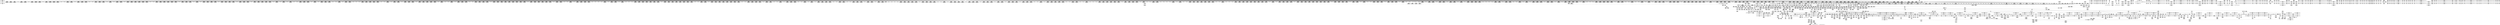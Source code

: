 digraph {
	CE0x3f82c40 [shape=record,shape=Mrecord,label="{CE0x3f82c40|i8*_getelementptr_inbounds_(_41_x_i8_,_41_x_i8_*_.str44,_i32_0,_i32_0)|*Constant*|*SummSink*}"]
	CE0x3f80d70 [shape=record,shape=Mrecord,label="{CE0x3f80d70|selinux_msg_queue_msgrcv:rc.0}"]
	CE0x3f3f860 [shape=record,shape=Mrecord,label="{CE0x3f3f860|__rcu_read_lock:tmp}"]
	CE0x40064b0 [shape=record,shape=Mrecord,label="{CE0x40064b0|__preempt_count_sub:tmp4|./arch/x86/include/asm/preempt.h,77}"]
	CE0x3f390f0 [shape=record,shape=Mrecord,label="{CE0x3f390f0|2472:_%struct.cred*,_:_CRE_48,56_|*MultipleSource*|Function::task_sid&Arg::task::|security/selinux/hooks.c,208|Function::selinux_msg_queue_msgrcv&Arg::target::}"]
	CE0x3f511e0 [shape=record,shape=Mrecord,label="{CE0x3f511e0|2472:_%struct.cred*,_:_CRE_20,24_|*MultipleSource*|Function::task_sid&Arg::task::|security/selinux/hooks.c,208|Function::selinux_msg_queue_msgrcv&Arg::target::}"]
	CE0x400b700 [shape=record,shape=Mrecord,label="{CE0x400b700|i8*_getelementptr_inbounds_(_42_x_i8_,_42_x_i8_*_.str46,_i32_0,_i32_0)|*Constant*|*SummSink*}"]
	CE0x3fac9b0 [shape=record,shape=Mrecord,label="{CE0x3fac9b0|2472:_%struct.cred*,_:_CRE_2104,2112_|*MultipleSource*|Function::task_sid&Arg::task::|security/selinux/hooks.c,208|Function::selinux_msg_queue_msgrcv&Arg::target::}"]
	CE0x3f8cb40 [shape=record,shape=Mrecord,label="{CE0x3f8cb40|_call_void_mcount()_#3|*SummSink*}"]
	CE0x3fe3720 [shape=record,shape=Mrecord,label="{CE0x3fe3720|GLOBAL:rcu_read_unlock|*Constant*}"]
	CE0x3fbae20 [shape=record,shape=Mrecord,label="{CE0x3fbae20|2472:_%struct.cred*,_:_CRE_2941,2942_}"]
	CE0x3f5b510 [shape=record,shape=Mrecord,label="{CE0x3f5b510|2472:_%struct.cred*,_:_CRE_652,656_|*MultipleSource*|Function::task_sid&Arg::task::|security/selinux/hooks.c,208|Function::selinux_msg_queue_msgrcv&Arg::target::}"]
	CE0x3f5c6d0 [shape=record,shape=Mrecord,label="{CE0x3f5c6d0|2472:_%struct.cred*,_:_CRE_696,697_}"]
	CE0x3fc0010 [shape=record,shape=Mrecord,label="{CE0x3fc0010|2472:_%struct.cred*,_:_CRE_3120,3128_|*MultipleSource*|Function::task_sid&Arg::task::|security/selinux/hooks.c,208|Function::selinux_msg_queue_msgrcv&Arg::target::}"]
	CE0x4047930 [shape=record,shape=Mrecord,label="{CE0x4047930|__preempt_count_add:tmp}"]
	CE0x3f80ee0 [shape=record,shape=Mrecord,label="{CE0x3f80ee0|selinux_msg_queue_msgrcv:rc.0|*SummSink*}"]
	CE0x3f394c0 [shape=record,shape=Mrecord,label="{CE0x3f394c0|_call_void_mcount()_#3|*SummSink*}"]
	CE0x3ff7260 [shape=record,shape=Mrecord,label="{CE0x3ff7260|rcu_read_lock:call3|include/linux/rcupdate.h,882}"]
	CE0x4046c70 [shape=record,shape=Mrecord,label="{CE0x4046c70|_call_void_mcount()_#3|*SummSource*}"]
	CE0x3fdc830 [shape=record,shape=Mrecord,label="{CE0x3fdc830|rcu_read_unlock:tmp3}"]
	CE0x3fec580 [shape=record,shape=Mrecord,label="{CE0x3fec580|task_sid:tmp12|security/selinux/hooks.c,208|*SummSink*}"]
	CE0x3f8d860 [shape=record,shape=Mrecord,label="{CE0x3f8d860|GLOBAL:rcu_read_lock|*Constant*|*SummSource*}"]
	CE0x3fc1550 [shape=record,shape=Mrecord,label="{CE0x3fc1550|2472:_%struct.cred*,_:_CRE_5856,5860_|*MultipleSource*|Function::task_sid&Arg::task::|security/selinux/hooks.c,208|Function::selinux_msg_queue_msgrcv&Arg::target::}"]
	CE0x3f5b150 [shape=record,shape=Mrecord,label="{CE0x3f5b150|2472:_%struct.cred*,_:_CRE_644,648_|*MultipleSource*|Function::task_sid&Arg::task::|security/selinux/hooks.c,208|Function::selinux_msg_queue_msgrcv&Arg::target::}"]
	CE0x3f96a80 [shape=record,shape=Mrecord,label="{CE0x3f96a80|2472:_%struct.cred*,_:_CRE_352,360_|*MultipleSource*|Function::task_sid&Arg::task::|security/selinux/hooks.c,208|Function::selinux_msg_queue_msgrcv&Arg::target::}"]
	CE0x4086800 [shape=record,shape=Mrecord,label="{CE0x4086800|__preempt_count_add:tmp3}"]
	CE0x3f54740 [shape=record,shape=Mrecord,label="{CE0x3f54740|i32_77|*Constant*|*SummSink*}"]
	CE0x3f4af40 [shape=record,shape=Mrecord,label="{CE0x3f4af40|avc_has_perm:ssid|Function::avc_has_perm&Arg::ssid::}"]
	CE0x3fb8bb0 [shape=record,shape=Mrecord,label="{CE0x3fb8bb0|2472:_%struct.cred*,_:_CRE_2912,2913_}"]
	CE0x3fd5870 [shape=record,shape=Mrecord,label="{CE0x3fd5870|task_sid:tmp14|security/selinux/hooks.c,208|*SummSource*}"]
	CE0x3ff7e10 [shape=record,shape=Mrecord,label="{CE0x3ff7e10|rcu_read_unlock:tmp15|include/linux/rcupdate.h,933|*SummSource*}"]
	CE0x405d320 [shape=record,shape=Mrecord,label="{CE0x405d320|_call_void_mcount()_#3|*SummSink*}"]
	CE0x3fc2cb0 [shape=record,shape=Mrecord,label="{CE0x3fc2cb0|2472:_%struct.cred*,_:_CRE_5944,5952_|*MultipleSource*|Function::task_sid&Arg::task::|security/selinux/hooks.c,208|Function::selinux_msg_queue_msgrcv&Arg::target::}"]
	CE0x3f284b0 [shape=record,shape=Mrecord,label="{CE0x3f284b0|selinux_msg_queue_msgrcv:tmp5|security/selinux/hooks.c,5277|*SummSource*}"]
	CE0x3f39220 [shape=record,shape=Mrecord,label="{CE0x3f39220|2472:_%struct.cred*,_:_CRE_56,64_|*MultipleSource*|Function::task_sid&Arg::task::|security/selinux/hooks.c,208|Function::selinux_msg_queue_msgrcv&Arg::target::}"]
	CE0x3f8a4b0 [shape=record,shape=Mrecord,label="{CE0x3f8a4b0|2472:_%struct.cred*,_:_CRE_304,312_|*MultipleSource*|Function::task_sid&Arg::task::|security/selinux/hooks.c,208|Function::selinux_msg_queue_msgrcv&Arg::target::}"]
	CE0x3f5c9f0 [shape=record,shape=Mrecord,label="{CE0x3f5c9f0|2472:_%struct.cred*,_:_CRE_776,780_|*MultipleSource*|Function::task_sid&Arg::task::|security/selinux/hooks.c,208|Function::selinux_msg_queue_msgrcv&Arg::target::}"]
	CE0x3f31480 [shape=record,shape=Mrecord,label="{CE0x3f31480|selinux_msg_queue_msgrcv:target|Function::selinux_msg_queue_msgrcv&Arg::target::|*SummSink*}"]
	CE0x4018570 [shape=record,shape=Mrecord,label="{CE0x4018570|i64*_getelementptr_inbounds_(_4_x_i64_,_4_x_i64_*___llvm_gcov_ctr130,_i64_0,_i64_1)|*Constant*}"]
	CE0x3f9d070 [shape=record,shape=Mrecord,label="{CE0x3f9d070|task_sid:land.lhs.true2|*SummSource*}"]
	CE0x4024460 [shape=record,shape=Mrecord,label="{CE0x4024460|__rcu_read_unlock:tmp4|include/linux/rcupdate.h,244|*SummSource*}"]
	CE0x3f600d0 [shape=record,shape=Mrecord,label="{CE0x3f600d0|0:_i32,_:_CRE_0,4_|*MultipleSource*|*LoadInst*|security/selinux/hooks.c,5277|security/selinux/hooks.c,5285|security/selinux/hooks.c,5277}"]
	CE0x3f804b0 [shape=record,shape=Mrecord,label="{CE0x3f804b0|i16_26|*Constant*|*SummSource*}"]
	CE0x3f94180 [shape=record,shape=Mrecord,label="{CE0x3f94180|task_sid:tmp2}"]
	CE0x3fbbb30 [shape=record,shape=Mrecord,label="{CE0x3fbbb30|2472:_%struct.cred*,_:_CRE_2952,2953_}"]
	CE0x3f81540 [shape=record,shape=Mrecord,label="{CE0x3f81540|i64*_getelementptr_inbounds_(_5_x_i64_,_5_x_i64_*___llvm_gcov_ctr309,_i64_0,_i64_4)|*Constant*|*SummSink*}"]
	CE0x3fac7d0 [shape=record,shape=Mrecord,label="{CE0x3fac7d0|2472:_%struct.cred*,_:_CRE_2096,2104_|*MultipleSource*|Function::task_sid&Arg::task::|security/selinux/hooks.c,208|Function::selinux_msg_queue_msgrcv&Arg::target::}"]
	CE0x3f66300 [shape=record,shape=Mrecord,label="{CE0x3f66300|task_sid:tmp5|security/selinux/hooks.c,208|*SummSource*}"]
	CE0x3ff5ca0 [shape=record,shape=Mrecord,label="{CE0x3ff5ca0|i64_4|*Constant*}"]
	CE0x401dd60 [shape=record,shape=Mrecord,label="{CE0x401dd60|_call_void_mcount()_#3}"]
	CE0x402f490 [shape=record,shape=Mrecord,label="{CE0x402f490|_ret_void,_!dbg_!27717|include/linux/rcupdate.h,245|*SummSink*}"]
	CE0x3f8a2d0 [shape=record,shape=Mrecord,label="{CE0x3f8a2d0|2472:_%struct.cred*,_:_CRE_296,304_|*MultipleSource*|Function::task_sid&Arg::task::|security/selinux/hooks.c,208|Function::selinux_msg_queue_msgrcv&Arg::target::}"]
	CE0x405cf10 [shape=record,shape=Mrecord,label="{CE0x405cf10|__preempt_count_sub:val|Function::__preempt_count_sub&Arg::val::}"]
	CE0x3fe39d0 [shape=record,shape=Mrecord,label="{CE0x3fe39d0|_call_void_rcu_read_unlock()_#10,_!dbg_!27748|security/selinux/hooks.c,209|*SummSource*}"]
	CE0x4086320 [shape=record,shape=Mrecord,label="{CE0x4086320|__preempt_count_sub:sub|./arch/x86/include/asm/preempt.h,77|*SummSource*}"]
	CE0x3f900a0 [shape=record,shape=Mrecord,label="{CE0x3f900a0|task_sid:if.end|*SummSink*}"]
	CE0x3fec940 [shape=record,shape=Mrecord,label="{CE0x3fec940|task_sid:tmp13|security/selinux/hooks.c,208|*SummSource*}"]
	CE0x3f98530 [shape=record,shape=Mrecord,label="{CE0x3f98530|i64_1|*Constant*}"]
	CE0x3fc2f00 [shape=record,shape=Mrecord,label="{CE0x3fc2f00|2472:_%struct.cred*,_:_CRE_5952,5960_|*MultipleSource*|Function::task_sid&Arg::task::|security/selinux/hooks.c,208|Function::selinux_msg_queue_msgrcv&Arg::target::}"]
	CE0x3fb50e0 [shape=record,shape=Mrecord,label="{CE0x3fb50e0|2472:_%struct.cred*,_:_CRE_2736,2744_|*MultipleSource*|Function::task_sid&Arg::task::|security/selinux/hooks.c,208|Function::selinux_msg_queue_msgrcv&Arg::target::}"]
	CE0x400ad40 [shape=record,shape=Mrecord,label="{CE0x400ad40|void_(i32*,_i32,_i32*)*_asm_addl_$1,_%gs:$0_,_*m,ri,*m,_dirflag_,_fpsr_,_flags_}"]
	CE0x3faaf70 [shape=record,shape=Mrecord,label="{CE0x3faaf70|2472:_%struct.cred*,_:_CRE_2020,2032_|*MultipleSource*|Function::task_sid&Arg::task::|security/selinux/hooks.c,208|Function::selinux_msg_queue_msgrcv&Arg::target::}"]
	CE0x3fae420 [shape=record,shape=Mrecord,label="{CE0x3fae420|2472:_%struct.cred*,_:_CRE_2280,2288_|*MultipleSource*|Function::task_sid&Arg::task::|security/selinux/hooks.c,208|Function::selinux_msg_queue_msgrcv&Arg::target::}"]
	CE0x400cbe0 [shape=record,shape=Mrecord,label="{CE0x400cbe0|rcu_read_lock:tmp21|include/linux/rcupdate.h,884|*SummSink*}"]
	CE0x3f63980 [shape=record,shape=Mrecord,label="{CE0x3f63980|_ret_i32_%retval.0,_!dbg_!27728|security/selinux/avc.c,775}"]
	CE0x3fbd420 [shape=record,shape=Mrecord,label="{CE0x3fbd420|2472:_%struct.cred*,_:_CRE_2973,2974_}"]
	CE0x3f5ee60 [shape=record,shape=Mrecord,label="{CE0x3f5ee60|i64*_getelementptr_inbounds_(_5_x_i64_,_5_x_i64_*___llvm_gcov_ctr309,_i64_0,_i64_3)|*Constant*|*SummSink*}"]
	CE0x3fb92d0 [shape=record,shape=Mrecord,label="{CE0x3fb92d0|2472:_%struct.cred*,_:_CRE_2918,2919_}"]
	CE0x3fe1340 [shape=record,shape=Mrecord,label="{CE0x3fe1340|i64*_getelementptr_inbounds_(_13_x_i64_,_13_x_i64_*___llvm_gcov_ctr126,_i64_0,_i64_12)|*Constant*}"]
	CE0x3fc0450 [shape=record,shape=Mrecord,label="{CE0x3fc0450|2472:_%struct.cred*,_:_CRE_3136,3140_|*MultipleSource*|Function::task_sid&Arg::task::|security/selinux/hooks.c,208|Function::selinux_msg_queue_msgrcv&Arg::target::}"]
	CE0x3fc9b70 [shape=record,shape=Mrecord,label="{CE0x3fc9b70|2472:_%struct.cred*,_:_CRE_6331,6332_}"]
	CE0x3f4f920 [shape=record,shape=Mrecord,label="{CE0x3f4f920|80:_i32,_112:_i8*,_:_CRE_27,28_}"]
	CE0x3f3cf00 [shape=record,shape=Mrecord,label="{CE0x3f3cf00|selinux_msg_queue_msgrcv:call|security/selinux/hooks.c,5273|*SummSource*}"]
	CE0x4086920 [shape=record,shape=Mrecord,label="{CE0x4086920|__preempt_count_add:tmp3|*SummSource*}"]
	CE0x3ff9260 [shape=record,shape=Mrecord,label="{CE0x3ff9260|rcu_read_unlock:tmp5|include/linux/rcupdate.h,933}"]
	CE0x40852a0 [shape=record,shape=Mrecord,label="{CE0x40852a0|__preempt_count_sub:tmp3|*SummSink*}"]
	CE0x3fc1330 [shape=record,shape=Mrecord,label="{CE0x3fc1330|2472:_%struct.cred*,_:_CRE_3168,5856_|*MultipleSource*|Function::task_sid&Arg::task::|security/selinux/hooks.c,208|Function::selinux_msg_queue_msgrcv&Arg::target::}"]
	CE0x3fc1bb0 [shape=record,shape=Mrecord,label="{CE0x3fc1bb0|2472:_%struct.cred*,_:_CRE_5880,5888_|*MultipleSource*|Function::task_sid&Arg::task::|security/selinux/hooks.c,208|Function::selinux_msg_queue_msgrcv&Arg::target::}"]
	CE0x3f89f60 [shape=record,shape=Mrecord,label="{CE0x3f89f60|rcu_read_lock:tmp5|include/linux/rcupdate.h,882|*SummSink*}"]
	CE0x3f49b40 [shape=record,shape=Mrecord,label="{CE0x3f49b40|i32_3|*Constant*}"]
	CE0x4047fc0 [shape=record,shape=Mrecord,label="{CE0x4047fc0|__preempt_count_sub:tmp|*SummSource*}"]
	CE0x4052aa0 [shape=record,shape=Mrecord,label="{CE0x4052aa0|i64*_getelementptr_inbounds_(_4_x_i64_,_4_x_i64_*___llvm_gcov_ctr133,_i64_0,_i64_1)|*Constant*|*SummSource*}"]
	CE0x3fe4140 [shape=record,shape=Mrecord,label="{CE0x3fe4140|rcu_read_unlock:entry|*SummSink*}"]
	CE0x3f62840 [shape=record,shape=Mrecord,label="{CE0x3f62840|2472:_%struct.cred*,_:_CRE_728,732_|*MultipleSource*|Function::task_sid&Arg::task::|security/selinux/hooks.c,208|Function::selinux_msg_queue_msgrcv&Arg::target::}"]
	CE0x3f90140 [shape=record,shape=Mrecord,label="{CE0x3f90140|task_sid:do.end6}"]
	CE0x4040920 [shape=record,shape=Mrecord,label="{CE0x4040920|i8*_undef|*Constant*}"]
	CE0x40191f0 [shape=record,shape=Mrecord,label="{CE0x40191f0|rcu_read_unlock:tmp3|*SummSource*}"]
	CE0x403fe80 [shape=record,shape=Mrecord,label="{CE0x403fe80|__rcu_read_unlock:tmp4|include/linux/rcupdate.h,244|*SummSink*}"]
	CE0x3f51330 [shape=record,shape=Mrecord,label="{CE0x3f51330|i32_22|*Constant*|*SummSink*}"]
	CE0x3fa8550 [shape=record,shape=Mrecord,label="{CE0x3fa8550|_call_void_lockdep_rcu_suspicious(i8*_getelementptr_inbounds_(_25_x_i8_,_25_x_i8_*_.str3,_i32_0,_i32_0),_i32_208,_i8*_getelementptr_inbounds_(_41_x_i8_,_41_x_i8_*_.str44,_i32_0,_i32_0))_#10,_!dbg_!27732|security/selinux/hooks.c,208}"]
	CE0x3f5cba0 [shape=record,shape=Mrecord,label="{CE0x3f5cba0|2472:_%struct.cred*,_:_CRE_784,1808_|*MultipleSource*|Function::task_sid&Arg::task::|security/selinux/hooks.c,208|Function::selinux_msg_queue_msgrcv&Arg::target::}"]
	CE0x3fcb200 [shape=record,shape=Mrecord,label="{CE0x3fcb200|2472:_%struct.cred*,_:_CRE_6350,6351_}"]
	CE0x4092f60 [shape=record,shape=Mrecord,label="{CE0x4092f60|__preempt_count_sub:tmp1}"]
	CE0x3faa0d0 [shape=record,shape=Mrecord,label="{CE0x3faa0d0|2472:_%struct.cred*,_:_CRE_1944,1952_|*MultipleSource*|Function::task_sid&Arg::task::|security/selinux/hooks.c,208|Function::selinux_msg_queue_msgrcv&Arg::target::}"]
	CE0x3fdc070 [shape=record,shape=Mrecord,label="{CE0x3fdc070|rcu_read_unlock:do.end|*SummSink*}"]
	CE0x3fedc50 [shape=record,shape=Mrecord,label="{CE0x3fedc50|task_sid:tobool|security/selinux/hooks.c,208|*SummSource*}"]
	CE0x3f877c0 [shape=record,shape=Mrecord,label="{CE0x3f877c0|i64*_getelementptr_inbounds_(_4_x_i64_,_4_x_i64_*___llvm_gcov_ctr128,_i64_0,_i64_1)|*Constant*|*SummSource*}"]
	CE0x3fec9b0 [shape=record,shape=Mrecord,label="{CE0x3fec9b0|task_sid:tmp13|security/selinux/hooks.c,208|*SummSink*}"]
	CE0x3f5b8d0 [shape=record,shape=Mrecord,label="{CE0x3f5b8d0|2472:_%struct.cred*,_:_CRE_664,672_|*MultipleSource*|Function::task_sid&Arg::task::|security/selinux/hooks.c,208|Function::selinux_msg_queue_msgrcv&Arg::target::}"]
	CE0x4027270 [shape=record,shape=Mrecord,label="{CE0x4027270|rcu_lock_acquire:tmp2}"]
	CE0x40856d0 [shape=record,shape=Mrecord,label="{CE0x40856d0|i64*_getelementptr_inbounds_(_4_x_i64_,_4_x_i64_*___llvm_gcov_ctr135,_i64_0,_i64_0)|*Constant*|*SummSource*}"]
	CE0x3ff82f0 [shape=record,shape=Mrecord,label="{CE0x3ff82f0|rcu_read_unlock:tmp16|include/linux/rcupdate.h,933|*SummSource*}"]
	CE0x3fcc040 [shape=record,shape=Mrecord,label="{CE0x3fcc040|2472:_%struct.cred*,_:_CRE_6376,6384_|*MultipleSource*|Function::task_sid&Arg::task::|security/selinux/hooks.c,208|Function::selinux_msg_queue_msgrcv&Arg::target::}"]
	CE0x4035230 [shape=record,shape=Mrecord,label="{CE0x4035230|rcu_lock_acquire:__here|*SummSink*}"]
	CE0x3ffdce0 [shape=record,shape=Mrecord,label="{CE0x3ffdce0|i64*_getelementptr_inbounds_(_4_x_i64_,_4_x_i64_*___llvm_gcov_ctr129,_i64_0,_i64_3)|*Constant*|*SummSource*}"]
	CE0x3fe3d50 [shape=record,shape=Mrecord,label="{CE0x3fe3d50|rcu_read_unlock:entry}"]
	CE0x3fb1e20 [shape=record,shape=Mrecord,label="{CE0x3fb1e20|2472:_%struct.cred*,_:_CRE_2530,2531_}"]
	CE0x4034410 [shape=record,shape=Mrecord,label="{CE0x4034410|rcu_lock_release:tmp3|*SummSource*}"]
	CE0x3f92ed0 [shape=record,shape=Mrecord,label="{CE0x3f92ed0|_ret_void,_!dbg_!27717|include/linux/rcupdate.h,240|*SummSink*}"]
	CE0x3fa5370 [shape=record,shape=Mrecord,label="{CE0x3fa5370|rcu_read_lock:tmp18|include/linux/rcupdate.h,882|*SummSource*}"]
	CE0x3f5ad90 [shape=record,shape=Mrecord,label="{CE0x3f5ad90|2472:_%struct.cred*,_:_CRE_632,640_|*MultipleSource*|Function::task_sid&Arg::task::|security/selinux/hooks.c,208|Function::selinux_msg_queue_msgrcv&Arg::target::}"]
	CE0x3fa4e90 [shape=record,shape=Mrecord,label="{CE0x3fa4e90|rcu_read_lock:tmp17|include/linux/rcupdate.h,882|*SummSink*}"]
	CE0x3fa4db0 [shape=record,shape=Mrecord,label="{CE0x3fa4db0|rcu_read_lock:tmp17|include/linux/rcupdate.h,882}"]
	CE0x3ff4500 [shape=record,shape=Mrecord,label="{CE0x3ff4500|rcu_read_unlock:tmp6|include/linux/rcupdate.h,933}"]
	CE0x3f9bf60 [shape=record,shape=Mrecord,label="{CE0x3f9bf60|2472:_%struct.cred*,_:_CRE_232,240_|*MultipleSource*|Function::task_sid&Arg::task::|security/selinux/hooks.c,208|Function::selinux_msg_queue_msgrcv&Arg::target::}"]
	CE0x3fade80 [shape=record,shape=Mrecord,label="{CE0x3fade80|2472:_%struct.cred*,_:_CRE_2256,2264_|*MultipleSource*|Function::task_sid&Arg::task::|security/selinux/hooks.c,208|Function::selinux_msg_queue_msgrcv&Arg::target::}"]
	CE0x3fcae70 [shape=record,shape=Mrecord,label="{CE0x3fcae70|2472:_%struct.cred*,_:_CRE_6347,6348_}"]
	CE0x3fad340 [shape=record,shape=Mrecord,label="{CE0x3fad340|2472:_%struct.cred*,_:_CRE_2144,2152_|*MultipleSource*|Function::task_sid&Arg::task::|security/selinux/hooks.c,208|Function::selinux_msg_queue_msgrcv&Arg::target::}"]
	CE0x3f9af20 [shape=record,shape=Mrecord,label="{CE0x3f9af20|2472:_%struct.cred*,_:_CRE_216,224_|*MultipleSource*|Function::task_sid&Arg::task::|security/selinux/hooks.c,208|Function::selinux_msg_queue_msgrcv&Arg::target::}"]
	CE0x3f5cd50 [shape=record,shape=Mrecord,label="{CE0x3f5cd50|2472:_%struct.cred*,_:_CRE_1808,1816_|*MultipleSource*|Function::task_sid&Arg::task::|security/selinux/hooks.c,208|Function::selinux_msg_queue_msgrcv&Arg::target::}"]
	CE0x3f94ea0 [shape=record,shape=Mrecord,label="{CE0x3f94ea0|2472:_%struct.cred*,_:_CRE_440,448_|*MultipleSource*|Function::task_sid&Arg::task::|security/selinux/hooks.c,208|Function::selinux_msg_queue_msgrcv&Arg::target::}"]
	CE0x40864a0 [shape=record,shape=Mrecord,label="{CE0x40864a0|_call_void_asm_addl_$1,_%gs:$0_,_*m,ri,*m,_dirflag_,_fpsr_,_flags_(i32*___preempt_count,_i32_%sub,_i32*___preempt_count)_#3,_!dbg_!27717,_!srcloc_!27718|./arch/x86/include/asm/preempt.h,77}"]
	CE0x3f626c0 [shape=record,shape=Mrecord,label="{CE0x3f626c0|2472:_%struct.cred*,_:_CRE_720,728_|*MultipleSource*|Function::task_sid&Arg::task::|security/selinux/hooks.c,208|Function::selinux_msg_queue_msgrcv&Arg::target::}"]
	CE0x3f64d50 [shape=record,shape=Mrecord,label="{CE0x3f64d50|selinux_msg_queue_msgrcv:tmp7|security/selinux/hooks.c,5282}"]
	CE0x3feaad0 [shape=record,shape=Mrecord,label="{CE0x3feaad0|i64_5|*Constant*|*SummSource*}"]
	CE0x3ff0dd0 [shape=record,shape=Mrecord,label="{CE0x3ff0dd0|__preempt_count_add:entry|*SummSink*}"]
	CE0x3fc3fd0 [shape=record,shape=Mrecord,label="{CE0x3fc3fd0|2472:_%struct.cred*,_:_CRE_6136,6140_|*MultipleSource*|Function::task_sid&Arg::task::|security/selinux/hooks.c,208|Function::selinux_msg_queue_msgrcv&Arg::target::}"]
	CE0x3f9acb0 [shape=record,shape=Mrecord,label="{CE0x3f9acb0|rcu_read_lock:tmp4|include/linux/rcupdate.h,882|*SummSource*}"]
	CE0x3fc8e60 [shape=record,shape=Mrecord,label="{CE0x3fc8e60|2472:_%struct.cred*,_:_CRE_6320,6321_}"]
	CE0x3f975c0 [shape=record,shape=Mrecord,label="{CE0x3f975c0|cred_sid:tmp4|*LoadInst*|security/selinux/hooks.c,196}"]
	CE0x3f95200 [shape=record,shape=Mrecord,label="{CE0x3f95200|cred_sid:tmp2}"]
	CE0x4019260 [shape=record,shape=Mrecord,label="{CE0x4019260|rcu_read_unlock:tmp3|*SummSink*}"]
	CE0x3f52690 [shape=record,shape=Mrecord,label="{CE0x3f52690|80:_i32,_112:_i8*,_:_CRE_32,33_}"]
	CE0x3fb8040 [shape=record,shape=Mrecord,label="{CE0x3fb8040|2472:_%struct.cred*,_:_CRE_2904,2905_}"]
	CE0x3fb18a0 [shape=record,shape=Mrecord,label="{CE0x3fb18a0|2472:_%struct.cred*,_:_CRE_2523,2524_}"]
	CE0x3f66a00 [shape=record,shape=Mrecord,label="{CE0x3f66a00|selinux_msg_queue_msgrcv:tobool|security/selinux/hooks.c,5284}"]
	CE0x403fe10 [shape=record,shape=Mrecord,label="{CE0x403fe10|__rcu_read_unlock:tmp4|include/linux/rcupdate.h,244}"]
	CE0x3ff19c0 [shape=record,shape=Mrecord,label="{CE0x3ff19c0|i64*_getelementptr_inbounds_(_11_x_i64_,_11_x_i64_*___llvm_gcov_ctr127,_i64_0,_i64_1)|*Constant*}"]
	CE0x3fdaa60 [shape=record,shape=Mrecord,label="{CE0x3fdaa60|cred_sid:sid|security/selinux/hooks.c,197|*SummSink*}"]
	CE0x3f8e7e0 [shape=record,shape=Mrecord,label="{CE0x3f8e7e0|_call_void_mcount()_#3|*SummSink*}"]
	CE0x3fbce30 [shape=record,shape=Mrecord,label="{CE0x3fbce30|2472:_%struct.cred*,_:_CRE_2968,2969_}"]
	CE0x40811b0 [shape=record,shape=Mrecord,label="{CE0x40811b0|__preempt_count_sub:tmp3|*SummSource*}"]
	CE0x4052ce0 [shape=record,shape=Mrecord,label="{CE0x4052ce0|i64_ptrtoint_(i8*_blockaddress(_rcu_lock_acquire,_%__here)_to_i64)|*Constant*|*SummSink*}"]
	CE0x3fd2070 [shape=record,shape=Mrecord,label="{CE0x3fd2070|2472:_%struct.cred*,_:_CRE_10544,10548_|*MultipleSource*|Function::task_sid&Arg::task::|security/selinux/hooks.c,208|Function::selinux_msg_queue_msgrcv&Arg::target::}"]
	CE0x3f34e60 [shape=record,shape=Mrecord,label="{CE0x3f34e60|rcu_read_lock:if.end|*SummSource*}"]
	CE0x3f82b20 [shape=record,shape=Mrecord,label="{CE0x3f82b20|i8*_getelementptr_inbounds_(_41_x_i8_,_41_x_i8_*_.str44,_i32_0,_i32_0)|*Constant*}"]
	CE0x3f92720 [shape=record,shape=Mrecord,label="{CE0x3f92720|2472:_%struct.cred*,_:_CRE_312,320_|*MultipleSource*|Function::task_sid&Arg::task::|security/selinux/hooks.c,208|Function::selinux_msg_queue_msgrcv&Arg::target::}"]
	CE0x3fbe280 [shape=record,shape=Mrecord,label="{CE0x3fbe280|2472:_%struct.cred*,_:_CRE_3024,3032_|*MultipleSource*|Function::task_sid&Arg::task::|security/selinux/hooks.c,208|Function::selinux_msg_queue_msgrcv&Arg::target::}"]
	CE0x3f56010 [shape=record,shape=Mrecord,label="{CE0x3f56010|selinux_msg_queue_msgrcv:security|security/selinux/hooks.c,5276|*SummSource*}"]
	CE0x3f57e10 [shape=record,shape=Mrecord,label="{CE0x3f57e10|80:_i32,_112:_i8*,_:_CRE_71,72_}"]
	CE0x3f9b250 [shape=record,shape=Mrecord,label="{CE0x3f9b250|COLLAPSED:_GCMRE___llvm_gcov_ctr131_internal_global_2_x_i64_zeroinitializer:_elem_0:default:}"]
	CE0x3f3e1e0 [shape=record,shape=Mrecord,label="{CE0x3f3e1e0|80:_i32,_112:_i8*,_:_CRE_176,184_|*MultipleSource*|Function::selinux_msg_queue_msgrcv&Arg::msq::|security/selinux/hooks.c,5276}"]
	CE0x401a2d0 [shape=record,shape=Mrecord,label="{CE0x401a2d0|__rcu_read_unlock:tmp}"]
	CE0x3f4e500 [shape=record,shape=Mrecord,label="{CE0x3f4e500|task_sid:entry}"]
	CE0x3f4fa10 [shape=record,shape=Mrecord,label="{CE0x3f4fa10|80:_i32,_112:_i8*,_:_CRE_28,29_}"]
	CE0x3fadac0 [shape=record,shape=Mrecord,label="{CE0x3fadac0|2472:_%struct.cred*,_:_CRE_2240,2248_|*MultipleSource*|Function::task_sid&Arg::task::|security/selinux/hooks.c,208|Function::selinux_msg_queue_msgrcv&Arg::target::}"]
	CE0x3f506c0 [shape=record,shape=Mrecord,label="{CE0x3f506c0|_call_void_rcu_read_lock()_#10,_!dbg_!27712|security/selinux/hooks.c,207}"]
	CE0x3f66790 [shape=record,shape=Mrecord,label="{CE0x3f66790|GLOBAL:__llvm_gcov_ctr126|Global_var:__llvm_gcov_ctr126}"]
	CE0x3fd6150 [shape=record,shape=Mrecord,label="{CE0x3fd6150|task_sid:tmp16|security/selinux/hooks.c,208|*SummSource*}"]
	CE0x3fc70b0 [shape=record,shape=Mrecord,label="{CE0x3fc70b0|2472:_%struct.cred*,_:_CRE_6295,6296_}"]
	CE0x3f46e80 [shape=record,shape=Mrecord,label="{CE0x3f46e80|i64_3|*Constant*|*SummSink*}"]
	CE0x3feced0 [shape=record,shape=Mrecord,label="{CE0x3feced0|task_sid:call3|security/selinux/hooks.c,208|*SummSource*}"]
	CE0x402fad0 [shape=record,shape=Mrecord,label="{CE0x402fad0|i64*_getelementptr_inbounds_(_4_x_i64_,_4_x_i64_*___llvm_gcov_ctr130,_i64_0,_i64_3)|*Constant*}"]
	CE0x3f9b9e0 [shape=record,shape=Mrecord,label="{CE0x3f9b9e0|rcu_read_lock:tmp7|include/linux/rcupdate.h,882}"]
	CE0x3fe1850 [shape=record,shape=Mrecord,label="{CE0x3fe1850|task_sid:tmp26|security/selinux/hooks.c,208|*SummSource*}"]
	CE0x3f4d850 [shape=record,shape=Mrecord,label="{CE0x3f4d850|2472:_%struct.cred*,_:_CRE_40,44_|*MultipleSource*|Function::task_sid&Arg::task::|security/selinux/hooks.c,208|Function::selinux_msg_queue_msgrcv&Arg::target::}"]
	CE0x3fa6230 [shape=record,shape=Mrecord,label="{CE0x3fa6230|2472:_%struct.cred*,_:_CRE_536,544_|*MultipleSource*|Function::task_sid&Arg::task::|security/selinux/hooks.c,208|Function::selinux_msg_queue_msgrcv&Arg::target::}"]
	CE0x3f8ffa0 [shape=record,shape=Mrecord,label="{CE0x3f8ffa0|task_sid:if.end|*SummSource*}"]
	CE0x3f95fd0 [shape=record,shape=Mrecord,label="{CE0x3f95fd0|2472:_%struct.cred*,_:_CRE_152,160_|*MultipleSource*|Function::task_sid&Arg::task::|security/selinux/hooks.c,208|Function::selinux_msg_queue_msgrcv&Arg::target::}"]
	CE0x40253a0 [shape=record,shape=Mrecord,label="{CE0x40253a0|GLOBAL:__preempt_count_add|*Constant*}"]
	CE0x403d830 [shape=record,shape=Mrecord,label="{CE0x403d830|rcu_lock_acquire:indirectgoto}"]
	CE0x40164e0 [shape=record,shape=Mrecord,label="{CE0x40164e0|_call_void_asm_sideeffect_,_memory_,_dirflag_,_fpsr_,_flags_()_#3,_!dbg_!27714,_!srcloc_!27715|include/linux/rcupdate.h,239|*SummSink*}"]
	CE0x3fba240 [shape=record,shape=Mrecord,label="{CE0x3fba240|2472:_%struct.cred*,_:_CRE_2931,2932_}"]
	CE0x402ea10 [shape=record,shape=Mrecord,label="{CE0x402ea10|GLOBAL:__rcu_read_unlock|*Constant*|*SummSink*}"]
	CE0x3fb2770 [shape=record,shape=Mrecord,label="{CE0x3fb2770|2472:_%struct.cred*,_:_CRE_2576,2584_|*MultipleSource*|Function::task_sid&Arg::task::|security/selinux/hooks.c,208|Function::selinux_msg_queue_msgrcv&Arg::target::}"]
	CE0x402bb80 [shape=record,shape=Mrecord,label="{CE0x402bb80|_call_void_rcu_lock_release(%struct.lockdep_map*_rcu_lock_map)_#10,_!dbg_!27733|include/linux/rcupdate.h,935|*SummSource*}"]
	CE0x3f54b80 [shape=record,shape=Mrecord,label="{CE0x3f54b80|rcu_read_lock:land.lhs.true}"]
	CE0x3fbe6f0 [shape=record,shape=Mrecord,label="{CE0x3fbe6f0|2472:_%struct.cred*,_:_CRE_3040,3048_|*MultipleSource*|Function::task_sid&Arg::task::|security/selinux/hooks.c,208|Function::selinux_msg_queue_msgrcv&Arg::target::}"]
	CE0x3f852a0 [shape=record,shape=Mrecord,label="{CE0x3f852a0|i32_0|*Constant*}"]
	CE0x3fdec50 [shape=record,shape=Mrecord,label="{CE0x3fdec50|task_sid:tmp21|security/selinux/hooks.c,208|*SummSource*}"]
	CE0x402af10 [shape=record,shape=Mrecord,label="{CE0x402af10|rcu_read_unlock:tmp21|include/linux/rcupdate.h,935|*SummSink*}"]
	CE0x3fc4cf0 [shape=record,shape=Mrecord,label="{CE0x3fc4cf0|2472:_%struct.cred*,_:_CRE_6192,6196_|*MultipleSource*|Function::task_sid&Arg::task::|security/selinux/hooks.c,208|Function::selinux_msg_queue_msgrcv&Arg::target::}"]
	CE0x3fd5760 [shape=record,shape=Mrecord,label="{CE0x3fd5760|task_sid:tmp15|security/selinux/hooks.c,208}"]
	CE0x4039a20 [shape=record,shape=Mrecord,label="{CE0x4039a20|__rcu_read_lock:tmp2}"]
	CE0x3fb2d40 [shape=record,shape=Mrecord,label="{CE0x3fb2d40|2472:_%struct.cred*,_:_CRE_2594,2596_|*MultipleSource*|Function::task_sid&Arg::task::|security/selinux/hooks.c,208|Function::selinux_msg_queue_msgrcv&Arg::target::}"]
	CE0x3f3fcc0 [shape=record,shape=Mrecord,label="{CE0x3f3fcc0|selinux_msg_queue_msgrcv:type2|security/selinux/hooks.c,5279|*SummSource*}"]
	CE0x3f636b0 [shape=record,shape=Mrecord,label="{CE0x3f636b0|i32_16|*Constant*|*SummSink*}"]
	CE0x3f85490 [shape=record,shape=Mrecord,label="{CE0x3f85490|_ret_void,_!dbg_!27735|include/linux/rcupdate.h,884}"]
	CE0x3fc5ba0 [shape=record,shape=Mrecord,label="{CE0x3fc5ba0|2472:_%struct.cred*,_:_CRE_6240,6248_|*MultipleSource*|Function::task_sid&Arg::task::|security/selinux/hooks.c,208|Function::selinux_msg_queue_msgrcv&Arg::target::}"]
	CE0x3f88070 [shape=record,shape=Mrecord,label="{CE0x3f88070|2472:_%struct.cred*,_:_CRE_72,76_|*MultipleSource*|Function::task_sid&Arg::task::|security/selinux/hooks.c,208|Function::selinux_msg_queue_msgrcv&Arg::target::}"]
	CE0x3ff1410 [shape=record,shape=Mrecord,label="{CE0x3ff1410|rcu_read_unlock:tmp2|*SummSource*}"]
	CE0x3f472c0 [shape=record,shape=Mrecord,label="{CE0x3f472c0|_call_void_lockdep_rcu_suspicious(i8*_getelementptr_inbounds_(_25_x_i8_,_25_x_i8_*_.str45,_i32_0,_i32_0),_i32_883,_i8*_getelementptr_inbounds_(_42_x_i8_,_42_x_i8_*_.str46,_i32_0,_i32_0))_#10,_!dbg_!27728|include/linux/rcupdate.h,882}"]
	CE0x3f2eae0 [shape=record,shape=Mrecord,label="{CE0x3f2eae0|selinux_msg_queue_msgrcv:if.end|*SummSource*}"]
	CE0x3fbc710 [shape=record,shape=Mrecord,label="{CE0x3fbc710|2472:_%struct.cred*,_:_CRE_2962,2963_}"]
	CE0x3f66ba0 [shape=record,shape=Mrecord,label="{CE0x3f66ba0|selinux_msg_queue_msgrcv:tobool|security/selinux/hooks.c,5284|*SummSource*}"]
	CE0x3f558d0 [shape=record,shape=Mrecord,label="{CE0x3f558d0|80:_i32,_112:_i8*,_:_CRE_208,216_|*MultipleSource*|Function::selinux_msg_queue_msgrcv&Arg::msq::|security/selinux/hooks.c,5276}"]
	CE0x3f46a50 [shape=record,shape=Mrecord,label="{CE0x3f46a50|i32_4|*Constant*}"]
	CE0x4032830 [shape=record,shape=Mrecord,label="{CE0x4032830|i64_ptrtoint_(i8*_blockaddress(_rcu_lock_release,_%__here)_to_i64)|*Constant*}"]
	CE0x3f90d50 [shape=record,shape=Mrecord,label="{CE0x3f90d50|i64*_getelementptr_inbounds_(_11_x_i64_,_11_x_i64_*___llvm_gcov_ctr132,_i64_0,_i64_1)|*Constant*|*SummSource*}"]
	CE0x3ff9410 [shape=record,shape=Mrecord,label="{CE0x3ff9410|GLOBAL:rcu_read_lock.__warned|Global_var:rcu_read_lock.__warned|*SummSource*}"]
	CE0x3f58870 [shape=record,shape=Mrecord,label="{CE0x3f58870|selinux_msg_queue_msgrcv:tmp2|security/selinux/hooks.c,5276|*SummSource*}"]
	CE0x3fc5fb0 [shape=record,shape=Mrecord,label="{CE0x3fc5fb0|2472:_%struct.cred*,_:_CRE_6256,6264_|*MultipleSource*|Function::task_sid&Arg::task::|security/selinux/hooks.c,208|Function::selinux_msg_queue_msgrcv&Arg::target::}"]
	CE0x3fcf520 [shape=record,shape=Mrecord,label="{CE0x3fcf520|2472:_%struct.cred*,_:_CRE_6560,6568_|*MultipleSource*|Function::task_sid&Arg::task::|security/selinux/hooks.c,208|Function::selinux_msg_queue_msgrcv&Arg::target::}"]
	CE0x3f3f510 [shape=record,shape=Mrecord,label="{CE0x3f3f510|selinux_msg_queue_msgrcv:bb}"]
	CE0x3fe07b0 [shape=record,shape=Mrecord,label="{CE0x3fe07b0|task_sid:tmp24|security/selinux/hooks.c,208|*SummSink*}"]
	CE0x401a440 [shape=record,shape=Mrecord,label="{CE0x401a440|__rcu_read_unlock:tmp|*SummSource*}"]
	CE0x400c870 [shape=record,shape=Mrecord,label="{CE0x400c870|rcu_read_lock:tmp21|include/linux/rcupdate.h,884|*SummSource*}"]
	CE0x401cbd0 [shape=record,shape=Mrecord,label="{CE0x401cbd0|rcu_read_unlock:do.body|*SummSink*}"]
	CE0x3ff29b0 [shape=record,shape=Mrecord,label="{CE0x3ff29b0|__rcu_read_lock:tmp7|include/linux/rcupdate.h,240|*SummSource*}"]
	CE0x3fa6e10 [shape=record,shape=Mrecord,label="{CE0x3fa6e10|task_sid:tmp17|security/selinux/hooks.c,208|*SummSource*}"]
	CE0x4043c90 [shape=record,shape=Mrecord,label="{CE0x4043c90|_call_void_mcount()_#3|*SummSink*}"]
	CE0x3fc7ef0 [shape=record,shape=Mrecord,label="{CE0x3fc7ef0|2472:_%struct.cred*,_:_CRE_6307,6308_}"]
	CE0x3f830b0 [shape=record,shape=Mrecord,label="{CE0x3f830b0|i64*_getelementptr_inbounds_(_13_x_i64_,_13_x_i64_*___llvm_gcov_ctr126,_i64_0,_i64_9)|*Constant*}"]
	CE0x3f51250 [shape=record,shape=Mrecord,label="{CE0x3f51250|i32_22|*Constant*|*SummSource*}"]
	CE0x40268a0 [shape=record,shape=Mrecord,label="{CE0x40268a0|rcu_read_unlock:tmp17|include/linux/rcupdate.h,933|*SummSink*}"]
	CE0x3f43110 [shape=record,shape=Mrecord,label="{CE0x3f43110|2472:_%struct.cred*,_:_CRE_8,16_|*MultipleSource*|Function::task_sid&Arg::task::|security/selinux/hooks.c,208|Function::selinux_msg_queue_msgrcv&Arg::target::}"]
	CE0x3fcd130 [shape=record,shape=Mrecord,label="{CE0x3fcd130|2472:_%struct.cred*,_:_CRE_6448,6456_|*MultipleSource*|Function::task_sid&Arg::task::|security/selinux/hooks.c,208|Function::selinux_msg_queue_msgrcv&Arg::target::}"]
	CE0x40428f0 [shape=record,shape=Mrecord,label="{CE0x40428f0|__preempt_count_add:tmp1|*SummSource*}"]
	CE0x3f3b850 [shape=record,shape=Mrecord,label="{CE0x3f3b850|80:_i32,_112:_i8*,_:_CRE_14,15_}"]
	CE0x3fcbf10 [shape=record,shape=Mrecord,label="{CE0x3fcbf10|2472:_%struct.cred*,_:_CRE_6368,6376_|*MultipleSource*|Function::task_sid&Arg::task::|security/selinux/hooks.c,208|Function::selinux_msg_queue_msgrcv&Arg::target::}"]
	CE0x3f62440 [shape=record,shape=Mrecord,label="{CE0x3f62440|2472:_%struct.cred*,_:_CRE_702,703_}"]
	CE0x3f3e3c0 [shape=record,shape=Mrecord,label="{CE0x3f3e3c0|80:_i32,_112:_i8*,_:_CRE_184,192_|*MultipleSource*|Function::selinux_msg_queue_msgrcv&Arg::msq::|security/selinux/hooks.c,5276}"]
	CE0x401abf0 [shape=record,shape=Mrecord,label="{CE0x401abf0|rcu_read_unlock:call|include/linux/rcupdate.h,933}"]
	CE0x366f0b0 [shape=record,shape=Mrecord,label="{CE0x366f0b0|selinux_msg_queue_msgrcv:q_perm|security/selinux/hooks.c,5276}"]
	CE0x3f4f280 [shape=record,shape=Mrecord,label="{CE0x3f4f280|2472:_%struct.cred*,_:_CRE_88,92_|*MultipleSource*|Function::task_sid&Arg::task::|security/selinux/hooks.c,208|Function::selinux_msg_queue_msgrcv&Arg::target::}"]
	CE0x3f42d70 [shape=record,shape=Mrecord,label="{CE0x3f42d70|task_sid:real_cred|security/selinux/hooks.c,208|*SummSource*}"]
	CE0x3f37ab0 [shape=record,shape=Mrecord,label="{CE0x3f37ab0|selinux_msg_queue_msgrcv:tmp1}"]
	CE0x3fd1b30 [shape=record,shape=Mrecord,label="{CE0x3fd1b30|2472:_%struct.cred*,_:_CRE_10528,10536_|*MultipleSource*|Function::task_sid&Arg::task::|security/selinux/hooks.c,208|Function::selinux_msg_queue_msgrcv&Arg::target::}"]
	CE0x3faeb70 [shape=record,shape=Mrecord,label="{CE0x3faeb70|2472:_%struct.cred*,_:_CRE_2312,2320_|*MultipleSource*|Function::task_sid&Arg::task::|security/selinux/hooks.c,208|Function::selinux_msg_queue_msgrcv&Arg::target::}"]
	CE0x400df70 [shape=record,shape=Mrecord,label="{CE0x400df70|cred_sid:bb|*SummSource*}"]
	CE0x3f807f0 [shape=record,shape=Mrecord,label="{CE0x3f807f0|i64*_getelementptr_inbounds_(_5_x_i64_,_5_x_i64_*___llvm_gcov_ctr309,_i64_0,_i64_4)|*Constant*}"]
	CE0x3fd6250 [shape=record,shape=Mrecord,label="{CE0x3fd6250|i64*_getelementptr_inbounds_(_13_x_i64_,_13_x_i64_*___llvm_gcov_ctr126,_i64_0,_i64_8)|*Constant*}"]
	CE0x4031570 [shape=record,shape=Mrecord,label="{CE0x4031570|_ret_void,_!dbg_!27717|include/linux/rcupdate.h,424|*SummSource*}"]
	"CONST[source:0(mediator),value:2(dynamic)][purpose:{object}][SnkIdx:2]"
	CE0x3f97c80 [shape=record,shape=Mrecord,label="{CE0x3f97c80|2472:_%struct.cred*,_:_CRE_176,184_|*MultipleSource*|Function::task_sid&Arg::task::|security/selinux/hooks.c,208|Function::selinux_msg_queue_msgrcv&Arg::target::}"]
	CE0x3f9a2a0 [shape=record,shape=Mrecord,label="{CE0x3f9a2a0|cred_sid:tmp|*SummSink*}"]
	CE0x3fcb920 [shape=record,shape=Mrecord,label="{CE0x3fcb920|2472:_%struct.cred*,_:_CRE_6356,6357_}"]
	CE0x3fb8260 [shape=record,shape=Mrecord,label="{CE0x3fb8260|2472:_%struct.cred*,_:_CRE_2905,2906_}"]
	CE0x3f90f30 [shape=record,shape=Mrecord,label="{CE0x3f90f30|i64*_getelementptr_inbounds_(_11_x_i64_,_11_x_i64_*___llvm_gcov_ctr132,_i64_0,_i64_1)|*Constant*|*SummSink*}"]
	CE0x3ffce90 [shape=record,shape=Mrecord,label="{CE0x3ffce90|__preempt_count_sub:tmp7|./arch/x86/include/asm/preempt.h,78|*SummSource*}"]
	CE0x3f4d240 [shape=record,shape=Mrecord,label="{CE0x3f4d240|rcu_read_lock:tobool|include/linux/rcupdate.h,882}"]
	CE0x405bab0 [shape=record,shape=Mrecord,label="{CE0x405bab0|__rcu_read_unlock:tmp3|*SummSink*}"]
	CE0x3fab720 [shape=record,shape=Mrecord,label="{CE0x3fab720|2472:_%struct.cred*,_:_CRE_2044,2048_|*MultipleSource*|Function::task_sid&Arg::task::|security/selinux/hooks.c,208|Function::selinux_msg_queue_msgrcv&Arg::target::}"]
	CE0x3f47fc0 [shape=record,shape=Mrecord,label="{CE0x3f47fc0|i64_0|*Constant*}"]
	CE0x3fbfbd0 [shape=record,shape=Mrecord,label="{CE0x3fbfbd0|2472:_%struct.cred*,_:_CRE_3112,3116_|*MultipleSource*|Function::task_sid&Arg::task::|security/selinux/hooks.c,208|Function::selinux_msg_queue_msgrcv&Arg::target::}"]
	CE0x404e0d0 [shape=record,shape=Mrecord,label="{CE0x404e0d0|i64*_getelementptr_inbounds_(_4_x_i64_,_4_x_i64_*___llvm_gcov_ctr134,_i64_0,_i64_0)|*Constant*}"]
	CE0x3f824d0 [shape=record,shape=Mrecord,label="{CE0x3f824d0|i32_208|*Constant*|*SummSink*}"]
	CE0x3f81850 [shape=record,shape=Mrecord,label="{CE0x3f81850|GLOBAL:lockdep_rcu_suspicious|*Constant*}"]
	CE0x3f990c0 [shape=record,shape=Mrecord,label="{CE0x3f990c0|rcu_read_unlock:land.lhs.true2|*SummSource*}"]
	CE0x3f82170 [shape=record,shape=Mrecord,label="{CE0x3f82170|i32_208|*Constant*}"]
	CE0x3fe2da0 [shape=record,shape=Mrecord,label="{CE0x3fe2da0|cred_sid:cred|Function::cred_sid&Arg::cred::}"]
	CE0x3f4c240 [shape=record,shape=Mrecord,label="{CE0x3f4c240|80:_i32,_112:_i8*,_:_CRE_53,54_}"]
	CE0x3f97110 [shape=record,shape=Mrecord,label="{CE0x3f97110|0:_i8,_:_GCMR_rcu_read_unlock.__warned_internal_global_i8_0,_section_.data.unlikely_,_align_1:_elem_0:default:}"]
	CE0x3fca620 [shape=record,shape=Mrecord,label="{CE0x3fca620|2472:_%struct.cred*,_:_CRE_6340,6341_}"]
	CE0x3fabe70 [shape=record,shape=Mrecord,label="{CE0x3fabe70|2472:_%struct.cred*,_:_CRE_2064,2072_|*MultipleSource*|Function::task_sid&Arg::task::|security/selinux/hooks.c,208|Function::selinux_msg_queue_msgrcv&Arg::target::}"]
	CE0x3f46850 [shape=record,shape=Mrecord,label="{CE0x3f46850|selinux_msg_queue_msgrcv:tmp3|security/selinux/hooks.c,5276|*SummSource*}"]
	CE0x402b100 [shape=record,shape=Mrecord,label="{CE0x402b100|rcu_read_unlock:tmp22|include/linux/rcupdate.h,935}"]
	CE0x401af70 [shape=record,shape=Mrecord,label="{CE0x401af70|__rcu_read_lock:tmp6|include/linux/rcupdate.h,240|*SummSource*}"]
	CE0x4006e70 [shape=record,shape=Mrecord,label="{CE0x4006e70|i64*_getelementptr_inbounds_(_4_x_i64_,_4_x_i64_*___llvm_gcov_ctr135,_i64_0,_i64_0)|*Constant*}"]
	CE0x4047c40 [shape=record,shape=Mrecord,label="{CE0x4047c40|COLLAPSED:_GCMRE___llvm_gcov_ctr135_internal_global_4_x_i64_zeroinitializer:_elem_0:default:}"]
	CE0x401c570 [shape=record,shape=Mrecord,label="{CE0x401c570|rcu_read_unlock:tmp}"]
	CE0x401e4c0 [shape=record,shape=Mrecord,label="{CE0x401e4c0|__rcu_read_lock:tmp5|include/linux/rcupdate.h,239}"]
	CE0x3fe9fb0 [shape=record,shape=Mrecord,label="{CE0x3fe9fb0|task_sid:tobool1|security/selinux/hooks.c,208|*SummSource*}"]
	CE0x3f94650 [shape=record,shape=Mrecord,label="{CE0x3f94650|i32_0|*Constant*}"]
	CE0x3ff6c50 [shape=record,shape=Mrecord,label="{CE0x3ff6c50|rcu_read_lock:tmp11|include/linux/rcupdate.h,882|*SummSink*}"]
	CE0x4055340 [shape=record,shape=Mrecord,label="{CE0x4055340|__rcu_read_lock:do.end|*SummSink*}"]
	CE0x3fcfb80 [shape=record,shape=Mrecord,label="{CE0x3fcfb80|2472:_%struct.cred*,_:_CRE_6584,6600_|*MultipleSource*|Function::task_sid&Arg::task::|security/selinux/hooks.c,208|Function::selinux_msg_queue_msgrcv&Arg::target::}"]
	CE0x3f968a0 [shape=record,shape=Mrecord,label="{CE0x3f968a0|2472:_%struct.cred*,_:_CRE_344,352_|*MultipleSource*|Function::task_sid&Arg::task::|security/selinux/hooks.c,208|Function::selinux_msg_queue_msgrcv&Arg::target::}"]
	CE0x4026120 [shape=record,shape=Mrecord,label="{CE0x4026120|rcu_lock_acquire:__here}"]
	CE0x404cfb0 [shape=record,shape=Mrecord,label="{CE0x404cfb0|__preempt_count_add:tmp4|./arch/x86/include/asm/preempt.h,72}"]
	CE0x3f4a1a0 [shape=record,shape=Mrecord,label="{CE0x3f4a1a0|selinux_msg_queue_msgrcv:call5|security/selinux/hooks.c,5282|*SummSink*}"]
	CE0x3fcb0d0 [shape=record,shape=Mrecord,label="{CE0x3fcb0d0|2472:_%struct.cred*,_:_CRE_6349,6350_}"]
	CE0x3fc83b0 [shape=record,shape=Mrecord,label="{CE0x3fc83b0|2472:_%struct.cred*,_:_CRE_6311,6312_}"]
	CE0x3fef300 [shape=record,shape=Mrecord,label="{CE0x3fef300|i64*_getelementptr_inbounds_(_11_x_i64_,_11_x_i64_*___llvm_gcov_ctr127,_i64_0,_i64_1)|*Constant*|*SummSource*}"]
	CE0x3f62580 [shape=record,shape=Mrecord,label="{CE0x3f62580|2472:_%struct.cred*,_:_CRE_704,712_|*MultipleSource*|Function::task_sid&Arg::task::|security/selinux/hooks.c,208|Function::selinux_msg_queue_msgrcv&Arg::target::}"]
	CE0x3fb43c0 [shape=record,shape=Mrecord,label="{CE0x3fb43c0|2472:_%struct.cred*,_:_CRE_2692,2696_|*MultipleSource*|Function::task_sid&Arg::task::|security/selinux/hooks.c,208|Function::selinux_msg_queue_msgrcv&Arg::target::}"]
	CE0x3faed50 [shape=record,shape=Mrecord,label="{CE0x3faed50|2472:_%struct.cred*,_:_CRE_2320,2328_|*MultipleSource*|Function::task_sid&Arg::task::|security/selinux/hooks.c,208|Function::selinux_msg_queue_msgrcv&Arg::target::}"]
	CE0x4017870 [shape=record,shape=Mrecord,label="{CE0x4017870|rcu_lock_acquire:tmp1|*SummSink*}"]
	CE0x3fdc100 [shape=record,shape=Mrecord,label="{CE0x3fdc100|rcu_read_unlock:do.body}"]
	CE0x3fcb6c0 [shape=record,shape=Mrecord,label="{CE0x3fcb6c0|2472:_%struct.cred*,_:_CRE_6354,6355_}"]
	CE0x3fe3f20 [shape=record,shape=Mrecord,label="{CE0x3fe3f20|GLOBAL:rcu_read_unlock|*Constant*|*SummSource*}"]
	CE0x3f55510 [shape=record,shape=Mrecord,label="{CE0x3f55510|80:_i32,_112:_i8*,_:_CRE_192,200_|*MultipleSource*|Function::selinux_msg_queue_msgrcv&Arg::msq::|security/selinux/hooks.c,5276}"]
	CE0x3f93bf0 [shape=record,shape=Mrecord,label="{CE0x3f93bf0|2472:_%struct.cred*,_:_CRE_376,384_|*MultipleSource*|Function::task_sid&Arg::task::|security/selinux/hooks.c,208|Function::selinux_msg_queue_msgrcv&Arg::target::}"]
	CE0x3f8fd70 [shape=record,shape=Mrecord,label="{CE0x3f8fd70|cred_sid:tmp3|*SummSink*}"]
	CE0x40427b0 [shape=record,shape=Mrecord,label="{CE0x40427b0|__rcu_read_unlock:do.end}"]
	CE0x402d300 [shape=record,shape=Mrecord,label="{CE0x402d300|i64*_getelementptr_inbounds_(_11_x_i64_,_11_x_i64_*___llvm_gcov_ctr132,_i64_0,_i64_9)|*Constant*}"]
	CE0x3f8d2f0 [shape=record,shape=Mrecord,label="{CE0x3f8d2f0|_call_void_rcu_lock_acquire(%struct.lockdep_map*_rcu_lock_map)_#10,_!dbg_!27711|include/linux/rcupdate.h,881|*SummSink*}"]
	CE0x3f5f7b0 [shape=record,shape=Mrecord,label="{CE0x3f5f7b0|selinux_msg_queue_msgrcv:tmp13|security/selinux/hooks.c,5285|*SummSource*}"]
	CE0x3f63820 [shape=record,shape=Mrecord,label="{CE0x3f63820|avc_has_perm:requested|Function::avc_has_perm&Arg::requested::|*SummSink*}"]
	CE0x4024b60 [shape=record,shape=Mrecord,label="{CE0x4024b60|i64*_getelementptr_inbounds_(_4_x_i64_,_4_x_i64_*___llvm_gcov_ctr130,_i64_0,_i64_2)|*Constant*}"]
	CE0x3fbc840 [shape=record,shape=Mrecord,label="{CE0x3fbc840|2472:_%struct.cred*,_:_CRE_2963,2964_}"]
	CE0x402ee00 [shape=record,shape=Mrecord,label="{CE0x402ee00|__rcu_read_unlock:entry|*SummSink*}"]
	CE0x3fa7f40 [shape=record,shape=Mrecord,label="{CE0x3fa7f40|task_sid:tmp19|security/selinux/hooks.c,208|*SummSource*}"]
	CE0x3f38df0 [shape=record,shape=Mrecord,label="{CE0x3f38df0|GLOBAL:rcu_lock_map|Global_var:rcu_lock_map|*SummSource*}"]
	CE0x3fc3bc0 [shape=record,shape=Mrecord,label="{CE0x3fc3bc0|2472:_%struct.cred*,_:_CRE_6000,6008_|*MultipleSource*|Function::task_sid&Arg::task::|security/selinux/hooks.c,208|Function::selinux_msg_queue_msgrcv&Arg::target::}"]
	CE0x3f48230 [shape=record,shape=Mrecord,label="{CE0x3f48230|task_sid:tmp6|security/selinux/hooks.c,208}"]
	CE0x4041a00 [shape=record,shape=Mrecord,label="{CE0x4041a00|__rcu_read_unlock:do.body|*SummSink*}"]
	CE0x4037230 [shape=record,shape=Mrecord,label="{CE0x4037230|rcu_lock_acquire:tmp4|include/linux/rcupdate.h,418|*SummSource*}"]
	CE0x3f62180 [shape=record,shape=Mrecord,label="{CE0x3f62180|avc_has_perm:tsid|Function::avc_has_perm&Arg::tsid::|*SummSource*}"]
	CE0x3fed690 [shape=record,shape=Mrecord,label="{CE0x3fed690|i64_6|*Constant*|*SummSource*}"]
	CE0x400ab90 [shape=record,shape=Mrecord,label="{CE0x400ab90|_call_void_asm_addl_$1,_%gs:$0_,_*m,ri,*m,_dirflag_,_fpsr_,_flags_(i32*___preempt_count,_i32_%sub,_i32*___preempt_count)_#3,_!dbg_!27717,_!srcloc_!27718|./arch/x86/include/asm/preempt.h,77|*SummSink*}"]
	CE0x3f67d40 [shape=record,shape=Mrecord,label="{CE0x3f67d40|selinux_msg_queue_msgrcv:tmp9|security/selinux/hooks.c,5284}"]
	CE0x40168a0 [shape=record,shape=Mrecord,label="{CE0x40168a0|rcu_read_unlock:tmp8|include/linux/rcupdate.h,933}"]
	CE0x40379d0 [shape=record,shape=Mrecord,label="{CE0x40379d0|i64*_getelementptr_inbounds_(_4_x_i64_,_4_x_i64_*___llvm_gcov_ctr129,_i64_0,_i64_3)|*Constant*}"]
	CE0x3fd3ce0 [shape=record,shape=Mrecord,label="{CE0x3fd3ce0|2472:_%struct.cred*,_:_CRE_10628,10632_|*MultipleSource*|Function::task_sid&Arg::task::|security/selinux/hooks.c,208|Function::selinux_msg_queue_msgrcv&Arg::target::}"]
	CE0x3f81df0 [shape=record,shape=Mrecord,label="{CE0x3f81df0|i8*_getelementptr_inbounds_(_25_x_i8_,_25_x_i8_*_.str3,_i32_0,_i32_0)|*Constant*|*SummSink*}"]
	CE0x400b690 [shape=record,shape=Mrecord,label="{CE0x400b690|i8*_getelementptr_inbounds_(_42_x_i8_,_42_x_i8_*_.str46,_i32_0,_i32_0)|*Constant*|*SummSource*}"]
	CE0x3ff9590 [shape=record,shape=Mrecord,label="{CE0x3ff9590|GLOBAL:rcu_read_lock.__warned|Global_var:rcu_read_lock.__warned|*SummSink*}"]
	CE0x3fc6cd0 [shape=record,shape=Mrecord,label="{CE0x3fc6cd0|2472:_%struct.cred*,_:_CRE_6291,6292_}"]
	CE0x3ff9700 [shape=record,shape=Mrecord,label="{CE0x3ff9700|rcu_read_lock:tmp8|include/linux/rcupdate.h,882}"]
	CE0x4055c80 [shape=record,shape=Mrecord,label="{CE0x4055c80|_call_void_mcount()_#3|*SummSink*}"]
	CE0x3f2f020 [shape=record,shape=Mrecord,label="{CE0x3f2f020|selinux_msg_queue_msgrcv:if.then|*SummSink*}"]
	CE0x3f41c10 [shape=record,shape=Mrecord,label="{CE0x3f41c10|80:_i32,_112:_i8*,_:_CRE_160,168_|*MultipleSource*|Function::selinux_msg_queue_msgrcv&Arg::msq::|security/selinux/hooks.c,5276}"]
	CE0x4031070 [shape=record,shape=Mrecord,label="{CE0x4031070|rcu_lock_release:map|Function::rcu_lock_release&Arg::map::|*SummSource*}"]
	CE0x3faf6e0 [shape=record,shape=Mrecord,label="{CE0x3faf6e0|2472:_%struct.cred*,_:_CRE_2360,2368_|*MultipleSource*|Function::task_sid&Arg::task::|security/selinux/hooks.c,208|Function::selinux_msg_queue_msgrcv&Arg::target::}"]
	CE0x4017f70 [shape=record,shape=Mrecord,label="{CE0x4017f70|__rcu_read_lock:tmp3}"]
	CE0x3f50420 [shape=record,shape=Mrecord,label="{CE0x3f50420|80:_i32,_112:_i8*,_:_CRE_12,13_}"]
	CE0x3f64740 [shape=record,shape=Mrecord,label="{CE0x3f64740|COLLAPSED:_GCMRE___llvm_gcov_ctr127_internal_global_11_x_i64_zeroinitializer:_elem_0:default:}"]
	"CONST[source:0(mediator),value:0(static)][purpose:{operation}][SnkIdx:3]"
	CE0x3f84090 [shape=record,shape=Mrecord,label="{CE0x3f84090|selinux_msg_queue_msgrcv:tmp16|security/selinux/hooks.c,5287|*SummSink*}"]
	CE0x3f9cf30 [shape=record,shape=Mrecord,label="{CE0x3f9cf30|task_sid:land.lhs.true2}"]
	CE0x3f41a30 [shape=record,shape=Mrecord,label="{CE0x3f41a30|80:_i32,_112:_i8*,_:_CRE_152,160_|*MultipleSource*|Function::selinux_msg_queue_msgrcv&Arg::msq::|security/selinux/hooks.c,5276}"]
	CE0x40526d0 [shape=record,shape=Mrecord,label="{CE0x40526d0|GLOBAL:lock_acquire|*Constant*|*SummSource*}"]
	CE0x3f38630 [shape=record,shape=Mrecord,label="{CE0x3f38630|rcu_lock_acquire:entry|*SummSource*}"]
	CE0x3f95270 [shape=record,shape=Mrecord,label="{CE0x3f95270|cred_sid:tmp2|*SummSource*}"]
	CE0x3fcbde0 [shape=record,shape=Mrecord,label="{CE0x3fcbde0|2472:_%struct.cred*,_:_CRE_6360,6368_|*MultipleSource*|Function::task_sid&Arg::task::|security/selinux/hooks.c,208|Function::selinux_msg_queue_msgrcv&Arg::target::}"]
	CE0x3fc4ad0 [shape=record,shape=Mrecord,label="{CE0x3fc4ad0|2472:_%struct.cred*,_:_CRE_6184,6192_|*MultipleSource*|Function::task_sid&Arg::task::|security/selinux/hooks.c,208|Function::selinux_msg_queue_msgrcv&Arg::target::}"]
	CE0x403d9c0 [shape=record,shape=Mrecord,label="{CE0x403d9c0|rcu_lock_release:tmp1}"]
	CE0x3fd3420 [shape=record,shape=Mrecord,label="{CE0x3fd3420|2472:_%struct.cred*,_:_CRE_10604,10608_|*MultipleSource*|Function::task_sid&Arg::task::|security/selinux/hooks.c,208|Function::selinux_msg_queue_msgrcv&Arg::target::}"]
	CE0x4043fc0 [shape=record,shape=Mrecord,label="{CE0x4043fc0|_call_void_lock_acquire(%struct.lockdep_map*_%map,_i32_0,_i32_0,_i32_2,_i32_0,_%struct.lockdep_map*_null,_i64_ptrtoint_(i8*_blockaddress(_rcu_lock_acquire,_%__here)_to_i64))_#10,_!dbg_!27716|include/linux/rcupdate.h,418}"]
	CE0x3fae060 [shape=record,shape=Mrecord,label="{CE0x3fae060|2472:_%struct.cred*,_:_CRE_2264,2272_|*MultipleSource*|Function::task_sid&Arg::task::|security/selinux/hooks.c,208|Function::selinux_msg_queue_msgrcv&Arg::target::}"]
	CE0x403d950 [shape=record,shape=Mrecord,label="{CE0x403d950|i64_1|*Constant*}"]
	CE0x3f62de0 [shape=record,shape=Mrecord,label="{CE0x3f62de0|2472:_%struct.cred*,_:_CRE_760,768_|*MultipleSource*|Function::task_sid&Arg::task::|security/selinux/hooks.c,208|Function::selinux_msg_queue_msgrcv&Arg::target::}"]
	CE0x3fc9580 [shape=record,shape=Mrecord,label="{CE0x3fc9580|2472:_%struct.cred*,_:_CRE_6326,6327_}"]
	CE0x3f5fce0 [shape=record,shape=Mrecord,label="{CE0x3f5fce0|selinux_msg_queue_msgrcv:sid6|security/selinux/hooks.c,5285}"]
	CE0x3fb9790 [shape=record,shape=Mrecord,label="{CE0x3fb9790|2472:_%struct.cred*,_:_CRE_2922,2923_}"]
	CE0x3f3cb30 [shape=record,shape=Mrecord,label="{CE0x3f3cb30|80:_i32,_112:_i8*,_:_CRE_4,5_}"]
	CE0x3f50f50 [shape=record,shape=Mrecord,label="{CE0x3f50f50|2472:_%struct.cred*,_:_CRE_16,20_|*MultipleSource*|Function::task_sid&Arg::task::|security/selinux/hooks.c,208|Function::selinux_msg_queue_msgrcv&Arg::target::}"]
	CE0x3f80110 [shape=record,shape=Mrecord,label="{CE0x3f80110|selinux_msg_queue_msgrcv:call7|security/selinux/hooks.c,5285|*SummSink*}"]
	CE0x402dd10 [shape=record,shape=Mrecord,label="{CE0x402dd10|rcu_read_unlock:tmp19|include/linux/rcupdate.h,933|*SummSource*}"]
	CE0x403d780 [shape=record,shape=Mrecord,label="{CE0x403d780|i64*_getelementptr_inbounds_(_4_x_i64_,_4_x_i64_*___llvm_gcov_ctr130,_i64_0,_i64_0)|*Constant*}"]
	CE0x3f62c00 [shape=record,shape=Mrecord,label="{CE0x3f62c00|2472:_%struct.cred*,_:_CRE_744,760_|*MultipleSource*|Function::task_sid&Arg::task::|security/selinux/hooks.c,208|Function::selinux_msg_queue_msgrcv&Arg::target::}"]
	CE0x3fb54a0 [shape=record,shape=Mrecord,label="{CE0x3fb54a0|2472:_%struct.cred*,_:_CRE_2752,2760_|*MultipleSource*|Function::task_sid&Arg::task::|security/selinux/hooks.c,208|Function::selinux_msg_queue_msgrcv&Arg::target::}"]
	CE0x3f458a0 [shape=record,shape=Mrecord,label="{CE0x3f458a0|i32_1|*Constant*|*SummSink*}"]
	CE0x3f38eb0 [shape=record,shape=Mrecord,label="{CE0x3f38eb0|GLOBAL:rcu_lock_map|Global_var:rcu_lock_map|*SummSink*}"]
	CE0x3f91090 [shape=record,shape=Mrecord,label="{CE0x3f91090|task_sid:bb|*SummSource*}"]
	CE0x3fcf960 [shape=record,shape=Mrecord,label="{CE0x3fcf960|2472:_%struct.cred*,_:_CRE_6576,6584_|*MultipleSource*|Function::task_sid&Arg::task::|security/selinux/hooks.c,208|Function::selinux_msg_queue_msgrcv&Arg::target::}"]
	CE0x3fd22a0 [shape=record,shape=Mrecord,label="{CE0x3fd22a0|2472:_%struct.cred*,_:_CRE_10552,10560_|*MultipleSource*|Function::task_sid&Arg::task::|security/selinux/hooks.c,208|Function::selinux_msg_queue_msgrcv&Arg::target::}"]
	CE0x402ffd0 [shape=record,shape=Mrecord,label="{CE0x402ffd0|%struct.lockdep_map*_null|*Constant*|*SummSink*}"]
	CE0x3f64880 [shape=record,shape=Mrecord,label="{CE0x3f64880|task_sid:if.then|*SummSource*}"]
	CE0x3fad8e0 [shape=record,shape=Mrecord,label="{CE0x3fad8e0|2472:_%struct.cred*,_:_CRE_2168,2240_|*MultipleSource*|Function::task_sid&Arg::task::|security/selinux/hooks.c,208|Function::selinux_msg_queue_msgrcv&Arg::target::}"]
	CE0x3f4bb10 [shape=record,shape=Mrecord,label="{CE0x3f4bb10|selinux_msg_queue_msgrcv:tmp6|security/selinux/hooks.c,5280|*SummSource*}"]
	CE0x3f8d470 [shape=record,shape=Mrecord,label="{CE0x3f8d470|rcu_lock_acquire:entry}"]
	CE0x405cda0 [shape=record,shape=Mrecord,label="{CE0x405cda0|_ret_void,_!dbg_!27720|./arch/x86/include/asm/preempt.h,78}"]
	CE0x3fca9b0 [shape=record,shape=Mrecord,label="{CE0x3fca9b0|2472:_%struct.cred*,_:_CRE_6343,6344_}"]
	CE0x4020c60 [shape=record,shape=Mrecord,label="{CE0x4020c60|rcu_read_unlock:tmp12|include/linux/rcupdate.h,933|*SummSink*}"]
	CE0x4008260 [shape=record,shape=Mrecord,label="{CE0x4008260|__preempt_count_add:tmp7|./arch/x86/include/asm/preempt.h,73}"]
	CE0x3fc4660 [shape=record,shape=Mrecord,label="{CE0x3fc4660|2472:_%struct.cred*,_:_CRE_6168,6176_|*MultipleSource*|Function::task_sid&Arg::task::|security/selinux/hooks.c,208|Function::selinux_msg_queue_msgrcv&Arg::target::}"]
	CE0x3fbd8e0 [shape=record,shape=Mrecord,label="{CE0x3fbd8e0|2472:_%struct.cred*,_:_CRE_2980,2984_|*MultipleSource*|Function::task_sid&Arg::task::|security/selinux/hooks.c,208|Function::selinux_msg_queue_msgrcv&Arg::target::}"]
	CE0x3ff02d0 [shape=record,shape=Mrecord,label="{CE0x3ff02d0|rcu_read_lock:tmp2}"]
	CE0x3f92ff0 [shape=record,shape=Mrecord,label="{CE0x3f92ff0|2472:_%struct.cred*,_:_CRE_160,164_|*MultipleSource*|Function::task_sid&Arg::task::|security/selinux/hooks.c,208|Function::selinux_msg_queue_msgrcv&Arg::target::}"]
	CE0x3f8f390 [shape=record,shape=Mrecord,label="{CE0x3f8f390|_call_void___rcu_read_lock()_#10,_!dbg_!27710|include/linux/rcupdate.h,879}"]
	CE0x3fe0e20 [shape=record,shape=Mrecord,label="{CE0x3fe0e20|task_sid:tmp25|security/selinux/hooks.c,208|*SummSink*}"]
	CE0x3fc96b0 [shape=record,shape=Mrecord,label="{CE0x3fc96b0|2472:_%struct.cred*,_:_CRE_6327,6328_}"]
	CE0x3fbeb30 [shape=record,shape=Mrecord,label="{CE0x3fbeb30|2472:_%struct.cred*,_:_CRE_3056,3064_|*MultipleSource*|Function::task_sid&Arg::task::|security/selinux/hooks.c,208|Function::selinux_msg_queue_msgrcv&Arg::target::}"]
	CE0x3fbd550 [shape=record,shape=Mrecord,label="{CE0x3fbd550|2472:_%struct.cred*,_:_CRE_2974,2975_}"]
	CE0x4025750 [shape=record,shape=Mrecord,label="{CE0x4025750|i64*_getelementptr_inbounds_(_11_x_i64_,_11_x_i64_*___llvm_gcov_ctr132,_i64_0,_i64_0)|*Constant*}"]
	CE0x3f49bb0 [shape=record,shape=Mrecord,label="{CE0x3f49bb0|i32_3|*Constant*|*SummSource*}"]
	CE0x3f5b6f0 [shape=record,shape=Mrecord,label="{CE0x3f5b6f0|2472:_%struct.cred*,_:_CRE_656,660_|*MultipleSource*|Function::task_sid&Arg::task::|security/selinux/hooks.c,208|Function::selinux_msg_queue_msgrcv&Arg::target::}"]
	CE0x3fccaa0 [shape=record,shape=Mrecord,label="{CE0x3fccaa0|2472:_%struct.cred*,_:_CRE_6424,6432_|*MultipleSource*|Function::task_sid&Arg::task::|security/selinux/hooks.c,208|Function::selinux_msg_queue_msgrcv&Arg::target::}"]
	CE0x3f59ad0 [shape=record,shape=Mrecord,label="{CE0x3f59ad0|2472:_%struct.cred*,_:_CRE_552,560_|*MultipleSource*|Function::task_sid&Arg::task::|security/selinux/hooks.c,208|Function::selinux_msg_queue_msgrcv&Arg::target::}"]
	CE0x3fd5ba0 [shape=record,shape=Mrecord,label="{CE0x3fd5ba0|task_sid:tmp16|security/selinux/hooks.c,208}"]
	CE0x3ff80b0 [shape=record,shape=Mrecord,label="{CE0x3ff80b0|rcu_read_unlock:tmp16|include/linux/rcupdate.h,933}"]
	CE0x3fd2b60 [shape=record,shape=Mrecord,label="{CE0x3fd2b60|2472:_%struct.cred*,_:_CRE_10576,10584_|*MultipleSource*|Function::task_sid&Arg::task::|security/selinux/hooks.c,208|Function::selinux_msg_queue_msgrcv&Arg::target::}"]
	CE0x401dc50 [shape=record,shape=Mrecord,label="{CE0x401dc50|rcu_lock_acquire:tmp3|*SummSink*}"]
	CE0x3ff2b20 [shape=record,shape=Mrecord,label="{CE0x3ff2b20|__rcu_read_lock:tmp7|include/linux/rcupdate.h,240|*SummSink*}"]
	CE0x4086670 [shape=record,shape=Mrecord,label="{CE0x4086670|__preempt_count_add:bb|*SummSource*}"]
	CE0x3f4e570 [shape=record,shape=Mrecord,label="{CE0x3f4e570|task_sid:entry|*SummSource*}"]
	CE0x3feb050 [shape=record,shape=Mrecord,label="{CE0x3feb050|i64_4|*Constant*|*SummSink*}"]
	CE0x3f5c470 [shape=record,shape=Mrecord,label="{CE0x3f5c470|2472:_%struct.cred*,_:_CRE_691,692_}"]
	CE0x3f95c60 [shape=record,shape=Mrecord,label="{CE0x3f95c60|GLOBAL:__rcu_read_lock|*Constant*|*SummSource*}"]
	CE0x3faf110 [shape=record,shape=Mrecord,label="{CE0x3faf110|2472:_%struct.cred*,_:_CRE_2336,2344_|*MultipleSource*|Function::task_sid&Arg::task::|security/selinux/hooks.c,208|Function::selinux_msg_queue_msgrcv&Arg::target::}"]
	CE0x3f812a0 [shape=record,shape=Mrecord,label="{CE0x3f812a0|i64*_getelementptr_inbounds_(_5_x_i64_,_5_x_i64_*___llvm_gcov_ctr309,_i64_0,_i64_4)|*Constant*|*SummSource*}"]
	CE0x3fae7e0 [shape=record,shape=Mrecord,label="{CE0x3fae7e0|2472:_%struct.cred*,_:_CRE_2296,2304_|*MultipleSource*|Function::task_sid&Arg::task::|security/selinux/hooks.c,208|Function::selinux_msg_queue_msgrcv&Arg::target::}"]
	CE0x3fa5720 [shape=record,shape=Mrecord,label="{CE0x3fa5720|2472:_%struct.cred*,_:_CRE_488,496_|*MultipleSource*|Function::task_sid&Arg::task::|security/selinux/hooks.c,208|Function::selinux_msg_queue_msgrcv&Arg::target::}"]
	CE0x3f64c20 [shape=record,shape=Mrecord,label="{CE0x3f64c20|4:_i32,_:_CRE_4,8_|*MultipleSource*|security/selinux/hooks.c,5276|security/selinux/hooks.c,5276|security/selinux/hooks.c,5282}"]
	CE0x3fa4e20 [shape=record,shape=Mrecord,label="{CE0x3fa4e20|rcu_read_lock:tmp17|include/linux/rcupdate.h,882|*SummSource*}"]
	CE0x3fdf190 [shape=record,shape=Mrecord,label="{CE0x3fdf190|task_sid:tmp23|security/selinux/hooks.c,208}"]
	CE0x3f46ef0 [shape=record,shape=Mrecord,label="{CE0x3f46ef0|rcu_read_lock:tmp18|include/linux/rcupdate.h,882|*SummSink*}"]
	CE0x3fac050 [shape=record,shape=Mrecord,label="{CE0x3fac050|2472:_%struct.cred*,_:_CRE_2072,2076_|*MultipleSource*|Function::task_sid&Arg::task::|security/selinux/hooks.c,208|Function::selinux_msg_queue_msgrcv&Arg::target::}"]
	CE0x3fc6ab0 [shape=record,shape=Mrecord,label="{CE0x3fc6ab0|2472:_%struct.cred*,_:_CRE_6290,6291_}"]
	CE0x3ff7570 [shape=record,shape=Mrecord,label="{CE0x3ff7570|rcu_read_lock:call3|include/linux/rcupdate.h,882|*SummSource*}"]
	CE0x3f9c530 [shape=record,shape=Mrecord,label="{CE0x3f9c530|cred_sid:tmp}"]
	CE0x3f9d770 [shape=record,shape=Mrecord,label="{CE0x3f9d770|rcu_read_lock:tmp16|include/linux/rcupdate.h,882|*SummSource*}"]
	CE0x3fefaf0 [shape=record,shape=Mrecord,label="{CE0x3fefaf0|rcu_read_lock:tmp5|include/linux/rcupdate.h,882}"]
	CE0x404e030 [shape=record,shape=Mrecord,label="{CE0x404e030|i64_1|*Constant*}"]
	CE0x401b860 [shape=record,shape=Mrecord,label="{CE0x401b860|rcu_read_unlock:tmp15|include/linux/rcupdate.h,933}"]
	CE0x40188b0 [shape=record,shape=Mrecord,label="{CE0x40188b0|rcu_read_unlock:land.lhs.true}"]
	CE0x4039770 [shape=record,shape=Mrecord,label="{CE0x4039770|i64*_getelementptr_inbounds_(_4_x_i64_,_4_x_i64_*___llvm_gcov_ctr130,_i64_0,_i64_0)|*Constant*|*SummSource*}"]
	CE0x3fe52a0 [shape=record,shape=Mrecord,label="{CE0x3fe52a0|rcu_read_lock:land.lhs.true2|*SummSource*}"]
	CE0x3fc41f0 [shape=record,shape=Mrecord,label="{CE0x3fc41f0|2472:_%struct.cred*,_:_CRE_6144,6152_|*MultipleSource*|Function::task_sid&Arg::task::|security/selinux/hooks.c,208|Function::selinux_msg_queue_msgrcv&Arg::target::}"]
	CE0x3ff5e20 [shape=record,shape=Mrecord,label="{CE0x3ff5e20|rcu_read_lock:tmp9|include/linux/rcupdate.h,882}"]
	CE0x3f9bd10 [shape=record,shape=Mrecord,label="{CE0x3f9bd10|rcu_read_lock:tmp7|include/linux/rcupdate.h,882|*SummSink*}"]
	CE0x4034590 [shape=record,shape=Mrecord,label="{CE0x4034590|_call_void_mcount()_#3}"]
	CE0x3f37c10 [shape=record,shape=Mrecord,label="{CE0x3f37c10|rcu_read_lock:tobool|include/linux/rcupdate.h,882|*SummSink*}"]
	CE0x40550a0 [shape=record,shape=Mrecord,label="{CE0x40550a0|__rcu_read_unlock:tmp2|*SummSink*}"]
	CE0x3f4aac0 [shape=record,shape=Mrecord,label="{CE0x3f4aac0|avc_has_perm:entry|*SummSink*}"]
	CE0x40249e0 [shape=record,shape=Mrecord,label="{CE0x40249e0|_call_void_mcount()_#3|*SummSource*}"]
	CE0x3f4dc40 [shape=record,shape=Mrecord,label="{CE0x3f4dc40|80:_i32,_112:_i8*,_:_CRE_23,24_}"]
	CE0x4023740 [shape=record,shape=Mrecord,label="{CE0x4023740|__preempt_count_add:tmp5|./arch/x86/include/asm/preempt.h,72|*SummSource*}"]
	CE0x5289440 [shape=record,shape=Mrecord,label="{CE0x5289440|i64*_getelementptr_inbounds_(_5_x_i64_,_5_x_i64_*___llvm_gcov_ctr309,_i64_0,_i64_0)|*Constant*}"]
	CE0x4036220 [shape=record,shape=Mrecord,label="{CE0x4036220|GLOBAL:__preempt_count_sub|*Constant*|*SummSink*}"]
	CE0x3f9a520 [shape=record,shape=Mrecord,label="{CE0x3f9a520|2472:_%struct.cred*,_:_CRE_240,248_|*MultipleSource*|Function::task_sid&Arg::task::|security/selinux/hooks.c,208|Function::selinux_msg_queue_msgrcv&Arg::target::}"]
	CE0x3fb03d0 [shape=record,shape=Mrecord,label="{CE0x3fb03d0|2472:_%struct.cred*,_:_CRE_2416,2424_|*MultipleSource*|Function::task_sid&Arg::task::|security/selinux/hooks.c,208|Function::selinux_msg_queue_msgrcv&Arg::target::}"]
	CE0x401dbe0 [shape=record,shape=Mrecord,label="{CE0x401dbe0|rcu_lock_acquire:tmp3|*SummSource*}"]
	CE0x4037fd0 [shape=record,shape=Mrecord,label="{CE0x4037fd0|void_(i32*,_i32,_i32*)*_asm_addl_$1,_%gs:$0_,_*m,ri,*m,_dirflag_,_fpsr_,_flags_|*SummSink*}"]
	CE0x3fe05d0 [shape=record,shape=Mrecord,label="{CE0x3fe05d0|i64*_getelementptr_inbounds_(_13_x_i64_,_13_x_i64_*___llvm_gcov_ctr126,_i64_0,_i64_11)|*Constant*|*SummSource*}"]
	CE0x3f37f00 [shape=record,shape=Mrecord,label="{CE0x3f37f00|i64_2|*Constant*}"]
	CE0x3fbb7a0 [shape=record,shape=Mrecord,label="{CE0x3fbb7a0|2472:_%struct.cred*,_:_CRE_2949,2950_}"]
	CE0x3f3dc10 [shape=record,shape=Mrecord,label="{CE0x3f3dc10|_ret_i32_%call7,_!dbg_!27749|security/selinux/hooks.c,210|*SummSink*}"]
	CE0x5a4e260 [shape=record,shape=Mrecord,label="{CE0x5a4e260|selinux_msg_queue_msgrcv:q_perm|security/selinux/hooks.c,5276|*SummSource*}"]
	CE0x3f87850 [shape=record,shape=Mrecord,label="{CE0x3f87850|2472:_%struct.cred*,_:_CRE_96,104_|*MultipleSource*|Function::task_sid&Arg::task::|security/selinux/hooks.c,208|Function::selinux_msg_queue_msgrcv&Arg::target::}"]
	CE0x4045450 [shape=record,shape=Mrecord,label="{CE0x4045450|i32_0|*Constant*}"]
	CE0x3f98bc0 [shape=record,shape=Mrecord,label="{CE0x3f98bc0|rcu_read_lock:tmp6|include/linux/rcupdate.h,882|*SummSink*}"]
	CE0x4034ed0 [shape=record,shape=Mrecord,label="{CE0x4034ed0|__rcu_read_unlock:tmp7|include/linux/rcupdate.h,245|*SummSink*}"]
	CE0x4044030 [shape=record,shape=Mrecord,label="{CE0x4044030|_call_void_lock_acquire(%struct.lockdep_map*_%map,_i32_0,_i32_0,_i32_2,_i32_0,_%struct.lockdep_map*_null,_i64_ptrtoint_(i8*_blockaddress(_rcu_lock_acquire,_%__here)_to_i64))_#10,_!dbg_!27716|include/linux/rcupdate.h,418|*SummSource*}"]
	CE0x405e610 [shape=record,shape=Mrecord,label="{CE0x405e610|i64_1|*Constant*}"]
	CE0x3f80ab0 [shape=record,shape=Mrecord,label="{CE0x3f80ab0|i32_2|*Constant*}"]
	CE0x3f34840 [shape=record,shape=Mrecord,label="{CE0x3f34840|task_sid:do.body|*SummSink*}"]
	CE0x3ffcff0 [shape=record,shape=Mrecord,label="{CE0x3ffcff0|__preempt_count_sub:tmp7|./arch/x86/include/asm/preempt.h,78|*SummSink*}"]
	CE0x4035e50 [shape=record,shape=Mrecord,label="{CE0x4035e50|rcu_lock_release:__here}"]
	CE0x40407b0 [shape=record,shape=Mrecord,label="{CE0x40407b0|rcu_lock_release:tmp7|*SummSource*}"]
	CE0x3fae990 [shape=record,shape=Mrecord,label="{CE0x3fae990|2472:_%struct.cred*,_:_CRE_2304,2312_|*MultipleSource*|Function::task_sid&Arg::task::|security/selinux/hooks.c,208|Function::selinux_msg_queue_msgrcv&Arg::target::}"]
	CE0x3fe18c0 [shape=record,shape=Mrecord,label="{CE0x3fe18c0|task_sid:tmp26|security/selinux/hooks.c,208|*SummSink*}"]
	CE0x3fbdc80 [shape=record,shape=Mrecord,label="{CE0x3fbdc80|2472:_%struct.cred*,_:_CRE_2992,3000_|*MultipleSource*|Function::task_sid&Arg::task::|security/selinux/hooks.c,208|Function::selinux_msg_queue_msgrcv&Arg::target::}"]
	CE0x3f9ad40 [shape=record,shape=Mrecord,label="{CE0x3f9ad40|2472:_%struct.cred*,_:_CRE_208,216_|*MultipleSource*|Function::task_sid&Arg::task::|security/selinux/hooks.c,208|Function::selinux_msg_queue_msgrcv&Arg::target::}"]
	CE0x40338c0 [shape=record,shape=Mrecord,label="{CE0x40338c0|i64*_getelementptr_inbounds_(_4_x_i64_,_4_x_i64_*___llvm_gcov_ctr135,_i64_0,_i64_3)|*Constant*|*SummSink*}"]
	CE0x3fb2980 [shape=record,shape=Mrecord,label="{CE0x3fb2980|2472:_%struct.cred*,_:_CRE_2584,2592_|*MultipleSource*|Function::task_sid&Arg::task::|security/selinux/hooks.c,208|Function::selinux_msg_queue_msgrcv&Arg::target::}"]
	CE0x3f41df0 [shape=record,shape=Mrecord,label="{CE0x3f41df0|80:_i32,_112:_i8*,_:_CRE_168,172_|*MultipleSource*|Function::selinux_msg_queue_msgrcv&Arg::msq::|security/selinux/hooks.c,5276}"]
	CE0x5a4e2d0 [shape=record,shape=Mrecord,label="{CE0x5a4e2d0|selinux_msg_queue_msgrcv:q_perm|security/selinux/hooks.c,5276|*SummSink*}"]
	CE0x3f85530 [shape=record,shape=Mrecord,label="{CE0x3f85530|_ret_void,_!dbg_!27735|include/linux/rcupdate.h,884|*SummSource*}"]
	CE0x407f200 [shape=record,shape=Mrecord,label="{CE0x407f200|i64*_getelementptr_inbounds_(_4_x_i64_,_4_x_i64_*___llvm_gcov_ctr134,_i64_0,_i64_3)|*Constant*|*SummSink*}"]
	CE0x3fe13b0 [shape=record,shape=Mrecord,label="{CE0x3fe13b0|task_sid:tmp27|security/selinux/hooks.c,208}"]
	CE0x402c3d0 [shape=record,shape=Mrecord,label="{CE0x402c3d0|i8*_getelementptr_inbounds_(_44_x_i8_,_44_x_i8_*_.str47,_i32_0,_i32_0)|*Constant*|*SummSource*}"]
	CE0x3f56510 [shape=record,shape=Mrecord,label="{CE0x3f56510|80:_i32,_112:_i8*,_:_CRE_84,88_|*MultipleSource*|Function::selinux_msg_queue_msgrcv&Arg::msq::|security/selinux/hooks.c,5276}"]
	CE0x40319c0 [shape=record,shape=Mrecord,label="{CE0x40319c0|rcu_lock_release:tmp5|include/linux/rcupdate.h,423|*SummSink*}"]
	CE0x3f52a90 [shape=record,shape=Mrecord,label="{CE0x3f52a90|80:_i32,_112:_i8*,_:_CRE_44,45_}"]
	CE0x3f98a90 [shape=record,shape=Mrecord,label="{CE0x3f98a90|rcu_read_lock:tmp6|include/linux/rcupdate.h,882|*SummSource*}"]
	CE0x3fc7440 [shape=record,shape=Mrecord,label="{CE0x3fc7440|2472:_%struct.cred*,_:_CRE_6298,6299_}"]
	CE0x3f4c830 [shape=record,shape=Mrecord,label="{CE0x3f4c830|selinux_msg_queue_msgrcv:bb|*SummSink*}"]
	CE0x402e200 [shape=record,shape=Mrecord,label="{CE0x402e200|__rcu_read_lock:tmp4|include/linux/rcupdate.h,239|*SummSink*}"]
	CE0x401aac0 [shape=record,shape=Mrecord,label="{CE0x401aac0|_call_void_mcount()_#3|*SummSink*}"]
	CE0x405b890 [shape=record,shape=Mrecord,label="{CE0x405b890|void_(i32*,_i32,_i32*)*_asm_addl_$1,_%gs:$0_,_*m,ri,*m,_dirflag_,_fpsr_,_flags_}"]
	CE0x3f41440 [shape=record,shape=Mrecord,label="{CE0x3f41440|80:_i32,_112:_i8*,_:_CRE_100,102_|*MultipleSource*|Function::selinux_msg_queue_msgrcv&Arg::msq::|security/selinux/hooks.c,5276}"]
	CE0x3ff3f10 [shape=record,shape=Mrecord,label="{CE0x3ff3f10|GLOBAL:rcu_read_lock.__warned|Global_var:rcu_read_lock.__warned}"]
	CE0x401b5c0 [shape=record,shape=Mrecord,label="{CE0x401b5c0|rcu_read_unlock:tmp14|include/linux/rcupdate.h,933|*SummSource*}"]
	CE0x3f8e370 [shape=record,shape=Mrecord,label="{CE0x3f8e370|__rcu_read_lock:entry|*SummSource*}"]
	CE0x3fbf570 [shape=record,shape=Mrecord,label="{CE0x3fbf570|2472:_%struct.cred*,_:_CRE_3096,3104_|*MultipleSource*|Function::task_sid&Arg::task::|security/selinux/hooks.c,208|Function::selinux_msg_queue_msgrcv&Arg::target::}"]
	CE0x3fcb590 [shape=record,shape=Mrecord,label="{CE0x3fcb590|2472:_%struct.cred*,_:_CRE_6353,6354_}"]
	CE0x4040820 [shape=record,shape=Mrecord,label="{CE0x4040820|rcu_lock_release:tmp7|*SummSink*}"]
	CE0x3f51fc0 [shape=record,shape=Mrecord,label="{CE0x3f51fc0|task_sid:task|Function::task_sid&Arg::task::|*SummSink*}"]
	CE0x3fe35c0 [shape=record,shape=Mrecord,label="{CE0x3fe35c0|_call_void_rcu_read_unlock()_#10,_!dbg_!27748|security/selinux/hooks.c,209|*SummSink*}"]
	CE0x4030ca0 [shape=record,shape=Mrecord,label="{CE0x4030ca0|rcu_lock_release:entry|*SummSource*}"]
	CE0x3f49e30 [shape=record,shape=Mrecord,label="{CE0x3f49e30|i32_3|*Constant*|*SummSink*}"]
	CE0x400db90 [shape=record,shape=Mrecord,label="{CE0x400db90|i64*_getelementptr_inbounds_(_11_x_i64_,_11_x_i64_*___llvm_gcov_ctr127,_i64_0,_i64_9)|*Constant*|*SummSource*}"]
	CE0x4085850 [shape=record,shape=Mrecord,label="{CE0x4085850|__preempt_count_sub:do.body|*SummSink*}"]
	CE0x3fc1ff0 [shape=record,shape=Mrecord,label="{CE0x3fc1ff0|2472:_%struct.cred*,_:_CRE_5896,5904_|*MultipleSource*|Function::task_sid&Arg::task::|security/selinux/hooks.c,208|Function::selinux_msg_queue_msgrcv&Arg::target::}"]
	CE0x401d000 [shape=record,shape=Mrecord,label="{CE0x401d000|rcu_read_unlock:tmp9|include/linux/rcupdate.h,933|*SummSink*}"]
	CE0x3fa7bb0 [shape=record,shape=Mrecord,label="{CE0x3fa7bb0|task_sid:tmp18|security/selinux/hooks.c,208|*SummSink*}"]
	CE0x3f66fb0 [shape=record,shape=Mrecord,label="{CE0x3f66fb0|i64_2|*Constant*|*SummSource*}"]
	CE0x40929b0 [shape=record,shape=Mrecord,label="{CE0x40929b0|i64*_getelementptr_inbounds_(_4_x_i64_,_4_x_i64_*___llvm_gcov_ctr135,_i64_0,_i64_2)|*Constant*}"]
	CE0x4045bc0 [shape=record,shape=Mrecord,label="{CE0x4045bc0|i64*_getelementptr_inbounds_(_4_x_i64_,_4_x_i64_*___llvm_gcov_ctr134,_i64_0,_i64_2)|*Constant*|*SummSink*}"]
	CE0x3f65e50 [shape=record,shape=Mrecord,label="{CE0x3f65e50|selinux_msg_queue_msgrcv:sid4|security/selinux/hooks.c,5282|*SummSource*}"]
	CE0x40085e0 [shape=record,shape=Mrecord,label="{CE0x40085e0|__preempt_count_add:tmp7|./arch/x86/include/asm/preempt.h,73|*SummSink*}"]
	CE0x3f53980 [shape=record,shape=Mrecord,label="{CE0x3f53980|selinux_msg_queue_msgrcv:call|security/selinux/hooks.c,5273|*SummSink*}"]
	CE0x3fbbec0 [shape=record,shape=Mrecord,label="{CE0x3fbbec0|2472:_%struct.cred*,_:_CRE_2955,2956_}"]
	CE0x3f605e0 [shape=record,shape=Mrecord,label="{CE0x3f605e0|selinux_msg_queue_msgrcv:tmp14|security/selinux/hooks.c,5285|*SummSource*}"]
	CE0x3ff47c0 [shape=record,shape=Mrecord,label="{CE0x3ff47c0|rcu_read_lock:call|include/linux/rcupdate.h,882|*SummSink*}"]
	CE0x3f5d110 [shape=record,shape=Mrecord,label="{CE0x3f5d110|2472:_%struct.cred*,_:_CRE_1824,1832_|*MultipleSource*|Function::task_sid&Arg::task::|security/selinux/hooks.c,208|Function::selinux_msg_queue_msgrcv&Arg::target::}"]
	CE0x40207c0 [shape=record,shape=Mrecord,label="{CE0x40207c0|rcu_read_unlock:tmp11|include/linux/rcupdate.h,933|*SummSink*}"]
	CE0x3fb9070 [shape=record,shape=Mrecord,label="{CE0x3fb9070|2472:_%struct.cred*,_:_CRE_2916,2917_}"]
	CE0x3f4c420 [shape=record,shape=Mrecord,label="{CE0x3f4c420|80:_i32,_112:_i8*,_:_CRE_55,56_}"]
	CE0x3fe0ad0 [shape=record,shape=Mrecord,label="{CE0x3fe0ad0|task_sid:tmp25|security/selinux/hooks.c,208|*SummSource*}"]
	CE0x3f646d0 [shape=record,shape=Mrecord,label="{CE0x3f646d0|rcu_read_lock:tmp}"]
	CE0x3fe2cc0 [shape=record,shape=Mrecord,label="{CE0x3fe2cc0|cred_sid:entry|*SummSink*}"]
	CE0x402a500 [shape=record,shape=Mrecord,label="{CE0x402a500|rcu_read_unlock:tmp21|include/linux/rcupdate.h,935}"]
	CE0x3fc71e0 [shape=record,shape=Mrecord,label="{CE0x3fc71e0|2472:_%struct.cred*,_:_CRE_6296,6297_}"]
	CE0x3f977c0 [shape=record,shape=Mrecord,label="{CE0x3f977c0|cred_sid:tmp4|*LoadInst*|security/selinux/hooks.c,196|*SummSource*}"]
	CE0x40214e0 [shape=record,shape=Mrecord,label="{CE0x40214e0|rcu_read_unlock:tmp1|*SummSink*}"]
	CE0x40572b0 [shape=record,shape=Mrecord,label="{CE0x40572b0|__preempt_count_sub:tmp6|./arch/x86/include/asm/preempt.h,78|*SummSource*}"]
	CE0x4032660 [shape=record,shape=Mrecord,label="{CE0x4032660|GLOBAL:lock_release|*Constant*|*SummSink*}"]
	CE0x3f4c150 [shape=record,shape=Mrecord,label="{CE0x3f4c150|80:_i32,_112:_i8*,_:_CRE_52,53_}"]
	CE0x401a980 [shape=record,shape=Mrecord,label="{CE0x401a980|__rcu_read_lock:tmp|*SummSource*}"]
	CE0x3fde830 [shape=record,shape=Mrecord,label="{CE0x3fde830|task_sid:tmp20|security/selinux/hooks.c,208|*SummSource*}"]
	CE0x40238c0 [shape=record,shape=Mrecord,label="{CE0x40238c0|__preempt_count_add:tmp5|./arch/x86/include/asm/preempt.h,72|*SummSink*}"]
	CE0x4040cc0 [shape=record,shape=Mrecord,label="{CE0x4040cc0|i64_ptrtoint_(i8*_blockaddress(_rcu_lock_release,_%__here)_to_i64)|*Constant*|*SummSource*}"]
	CE0x4036a10 [shape=record,shape=Mrecord,label="{CE0x4036a10|COLLAPSED:_GCMRE___llvm_gcov_ctr133_internal_global_4_x_i64_zeroinitializer:_elem_0:default:}"]
	CE0x40855f0 [shape=record,shape=Mrecord,label="{CE0x40855f0|__preempt_count_sub:do.body}"]
	CE0x3ff8900 [shape=record,shape=Mrecord,label="{CE0x3ff8900|rcu_read_lock:tmp13|include/linux/rcupdate.h,882|*SummSink*}"]
	CE0x3f48c50 [shape=record,shape=Mrecord,label="{CE0x3f48c50|i8_4|*Constant*}"]
	CE0x4092c00 [shape=record,shape=Mrecord,label="{CE0x4092c00|i64*_getelementptr_inbounds_(_4_x_i64_,_4_x_i64_*___llvm_gcov_ctr129,_i64_0,_i64_0)|*Constant*|*SummSource*}"]
	CE0x3fdaea0 [shape=record,shape=Mrecord,label="{CE0x3fdaea0|rcu_read_unlock:do.end}"]
	CE0x3f49020 [shape=record,shape=Mrecord,label="{CE0x3f49020|selinux_msg_queue_msgrcv:q_perm3|security/selinux/hooks.c,5280|*SummSink*}"]
	CE0x402e570 [shape=record,shape=Mrecord,label="{CE0x402e570|_call_void___rcu_read_unlock()_#10,_!dbg_!27734|include/linux/rcupdate.h,937|*SummSource*}"]
	CE0x3febba0 [shape=record,shape=Mrecord,label="{CE0x3febba0|task_sid:tmp10|security/selinux/hooks.c,208|*SummSource*}"]
	CE0x3fb10f0 [shape=record,shape=Mrecord,label="{CE0x3fb10f0|2472:_%struct.cred*,_:_CRE_2512,2520_|*MultipleSource*|Function::task_sid&Arg::task::|security/selinux/hooks.c,208|Function::selinux_msg_queue_msgrcv&Arg::target::}"]
	CE0x3f478e0 [shape=record,shape=Mrecord,label="{CE0x3f478e0|_call_void_lockdep_rcu_suspicious(i8*_getelementptr_inbounds_(_25_x_i8_,_25_x_i8_*_.str45,_i32_0,_i32_0),_i32_883,_i8*_getelementptr_inbounds_(_42_x_i8_,_42_x_i8_*_.str46,_i32_0,_i32_0))_#10,_!dbg_!27728|include/linux/rcupdate.h,882|*SummSink*}"]
	CE0x3fd61c0 [shape=record,shape=Mrecord,label="{CE0x3fd61c0|task_sid:tmp16|security/selinux/hooks.c,208|*SummSink*}"]
	CE0x3f66f40 [shape=record,shape=Mrecord,label="{CE0x3f66f40|i64_2|*Constant*}"]
	CE0x3faef30 [shape=record,shape=Mrecord,label="{CE0x3faef30|2472:_%struct.cred*,_:_CRE_2328,2336_|*MultipleSource*|Function::task_sid&Arg::task::|security/selinux/hooks.c,208|Function::selinux_msg_queue_msgrcv&Arg::target::}"]
	CE0x403de40 [shape=record,shape=Mrecord,label="{CE0x403de40|rcu_lock_acquire:tmp|*SummSource*}"]
	CE0x3fdf120 [shape=record,shape=Mrecord,label="{CE0x3fdf120|i64*_getelementptr_inbounds_(_13_x_i64_,_13_x_i64_*___llvm_gcov_ctr126,_i64_0,_i64_10)|*Constant*}"]
	CE0x3f8f780 [shape=record,shape=Mrecord,label="{CE0x3f8f780|task_sid:tmp3}"]
	CE0x3fd5df0 [shape=record,shape=Mrecord,label="{CE0x3fd5df0|task_sid:tmp17|security/selinux/hooks.c,208}"]
	CE0x3fe29f0 [shape=record,shape=Mrecord,label="{CE0x3fe29f0|GLOBAL:cred_sid|*Constant*|*SummSink*}"]
	CE0x4047790 [shape=record,shape=Mrecord,label="{CE0x4047790|__preempt_count_sub:tmp2|*SummSource*}"]
	CE0x3f95b40 [shape=record,shape=Mrecord,label="{CE0x3f95b40|__rcu_read_lock:entry}"]
	CE0x3fab150 [shape=record,shape=Mrecord,label="{CE0x3fab150|2472:_%struct.cred*,_:_CRE_2032,2036_|*MultipleSource*|Function::task_sid&Arg::task::|security/selinux/hooks.c,208|Function::selinux_msg_queue_msgrcv&Arg::target::}"]
	CE0x3f67e40 [shape=record,shape=Mrecord,label="{CE0x3f67e40|GLOBAL:__llvm_gcov_ctr309|Global_var:__llvm_gcov_ctr309|*SummSource*}"]
	CE0x4018200 [shape=record,shape=Mrecord,label="{CE0x4018200|rcu_read_unlock:tobool1|include/linux/rcupdate.h,933}"]
	CE0x3fbd2f0 [shape=record,shape=Mrecord,label="{CE0x3fbd2f0|2472:_%struct.cred*,_:_CRE_2972,2973_}"]
	CE0x3f84630 [shape=record,shape=Mrecord,label="{CE0x3f84630|_ret_i32_%rc.0,_!dbg_!27744|security/selinux/hooks.c,5287|*SummSink*}"]
	CE0x401d130 [shape=record,shape=Mrecord,label="{CE0x401d130|rcu_read_unlock:tmp10|include/linux/rcupdate.h,933}"]
	CE0x3f62a20 [shape=record,shape=Mrecord,label="{CE0x3f62a20|2472:_%struct.cred*,_:_CRE_736,744_|*MultipleSource*|Function::task_sid&Arg::task::|security/selinux/hooks.c,208|Function::selinux_msg_queue_msgrcv&Arg::target::}"]
	CE0x400c2d0 [shape=record,shape=Mrecord,label="{CE0x400c2d0|rcu_read_lock:tmp21|include/linux/rcupdate.h,884}"]
	CE0x3fc7a30 [shape=record,shape=Mrecord,label="{CE0x3fc7a30|2472:_%struct.cred*,_:_CRE_6303,6304_}"]
	CE0x404dec0 [shape=record,shape=Mrecord,label="{CE0x404dec0|__rcu_read_unlock:do.end|*SummSource*}"]
	CE0x3fcc690 [shape=record,shape=Mrecord,label="{CE0x3fcc690|2472:_%struct.cred*,_:_CRE_6400,6408_|*MultipleSource*|Function::task_sid&Arg::task::|security/selinux/hooks.c,208|Function::selinux_msg_queue_msgrcv&Arg::target::}"]
	CE0x3f63dd0 [shape=record,shape=Mrecord,label="{CE0x3f63dd0|i64*_getelementptr_inbounds_(_11_x_i64_,_11_x_i64_*___llvm_gcov_ctr127,_i64_0,_i64_0)|*Constant*|*SummSource*}"]
	CE0x400c700 [shape=record,shape=Mrecord,label="{CE0x400c700|i64*_getelementptr_inbounds_(_11_x_i64_,_11_x_i64_*___llvm_gcov_ctr127,_i64_0,_i64_10)|*Constant*}"]
	CE0x3f58650 [shape=record,shape=Mrecord,label="{CE0x3f58650|i32_4|*Constant*|*SummSource*}"]
	CE0x3f36e70 [shape=record,shape=Mrecord,label="{CE0x3f36e70|GLOBAL:task_sid|*Constant*}"]
	CE0x3fb7350 [shape=record,shape=Mrecord,label="{CE0x3fb7350|2472:_%struct.cred*,_:_CRE_2872,2876_|*MultipleSource*|Function::task_sid&Arg::task::|security/selinux/hooks.c,208|Function::selinux_msg_queue_msgrcv&Arg::target::}"]
	CE0x3fef190 [shape=record,shape=Mrecord,label="{CE0x3fef190|rcu_read_lock:tmp2|*SummSink*}"]
	CE0x3f8ed30 [shape=record,shape=Mrecord,label="{CE0x3f8ed30|_call_void_mcount()_#3|*SummSink*}"]
	CE0x3ffd710 [shape=record,shape=Mrecord,label="{CE0x3ffd710|__preempt_count_sub:tmp5|./arch/x86/include/asm/preempt.h,77}"]
	CE0x3fb05e0 [shape=record,shape=Mrecord,label="{CE0x3fb05e0|2472:_%struct.cred*,_:_CRE_2424,2472_|*MultipleSource*|Function::task_sid&Arg::task::|security/selinux/hooks.c,208|Function::selinux_msg_queue_msgrcv&Arg::target::}"]
	CE0x404c3e0 [shape=record,shape=Mrecord,label="{CE0x404c3e0|__preempt_count_sub:do.end}"]
	CE0x3fbb2e0 [shape=record,shape=Mrecord,label="{CE0x3fbb2e0|2472:_%struct.cred*,_:_CRE_2945,2946_}"]
	CE0x3fcb7f0 [shape=record,shape=Mrecord,label="{CE0x3fcb7f0|2472:_%struct.cred*,_:_CRE_6355,6356_}"]
	CE0x4054850 [shape=record,shape=Mrecord,label="{CE0x4054850|__rcu_read_unlock:tmp1}"]
	CE0x3fc0230 [shape=record,shape=Mrecord,label="{CE0x3fc0230|2472:_%struct.cred*,_:_CRE_3128,3136_|*MultipleSource*|Function::task_sid&Arg::task::|security/selinux/hooks.c,208|Function::selinux_msg_queue_msgrcv&Arg::target::}"]
	CE0x3fed9a0 [shape=record,shape=Mrecord,label="{CE0x3fed9a0|task_sid:call|security/selinux/hooks.c,208|*SummSink*}"]
	CE0x3f5c290 [shape=record,shape=Mrecord,label="{CE0x3f5c290|2472:_%struct.cred*,_:_CRE_690,691_}"]
	CE0x3f3bfb0 [shape=record,shape=Mrecord,label="{CE0x3f3bfb0|2472:_%struct.cred*,_:_CRE_24,28_|*MultipleSource*|Function::task_sid&Arg::task::|security/selinux/hooks.c,208|Function::selinux_msg_queue_msgrcv&Arg::target::}"]
	CE0x3fb7c00 [shape=record,shape=Mrecord,label="{CE0x3fb7c00|2472:_%struct.cred*,_:_CRE_2896,2900_|*MultipleSource*|Function::task_sid&Arg::task::|security/selinux/hooks.c,208|Function::selinux_msg_queue_msgrcv&Arg::target::}"]
	CE0x3fcb330 [shape=record,shape=Mrecord,label="{CE0x3fcb330|2472:_%struct.cred*,_:_CRE_6351,6352_}"]
	CE0x3f99d00 [shape=record,shape=Mrecord,label="{CE0x3f99d00|i64*_getelementptr_inbounds_(_13_x_i64_,_13_x_i64_*___llvm_gcov_ctr126,_i64_0,_i64_0)|*Constant*|*SummSource*}"]
	CE0x401f710 [shape=record,shape=Mrecord,label="{CE0x401f710|rcu_read_unlock:tmp6|include/linux/rcupdate.h,933|*SummSink*}"]
	CE0x400cac0 [shape=record,shape=Mrecord,label="{CE0x400cac0|i64*_getelementptr_inbounds_(_11_x_i64_,_11_x_i64_*___llvm_gcov_ctr127,_i64_0,_i64_10)|*Constant*|*SummSource*}"]
	CE0x3fe2a60 [shape=record,shape=Mrecord,label="{CE0x3fe2a60|cred_sid:entry}"]
	CE0x3f52160 [shape=record,shape=Mrecord,label="{CE0x3f52160|_ret_i32_%call7,_!dbg_!27749|security/selinux/hooks.c,210|*SummSource*}"]
	CE0x4055130 [shape=record,shape=Mrecord,label="{CE0x4055130|__rcu_read_lock:do.end}"]
	CE0x3f5c770 [shape=record,shape=Mrecord,label="{CE0x3f5c770|2472:_%struct.cred*,_:_CRE_697,698_}"]
	CE0x3fc7c90 [shape=record,shape=Mrecord,label="{CE0x3fc7c90|2472:_%struct.cred*,_:_CRE_6305,6306_}"]
	CE0x405e580 [shape=record,shape=Mrecord,label="{CE0x405e580|__preempt_count_sub:tmp|*SummSink*}"]
	CE0x3fc3780 [shape=record,shape=Mrecord,label="{CE0x3fc3780|2472:_%struct.cred*,_:_CRE_5984,5992_|*MultipleSource*|Function::task_sid&Arg::task::|security/selinux/hooks.c,208|Function::selinux_msg_queue_msgrcv&Arg::target::}"]
	CE0x4027350 [shape=record,shape=Mrecord,label="{CE0x4027350|rcu_lock_acquire:tmp2|*SummSink*}"]
	CE0x3f837c0 [shape=record,shape=Mrecord,label="{CE0x3f837c0|selinux_msg_queue_msgrcv:tmp15|security/selinux/hooks.c,5287}"]
	CE0x3fd01b0 [shape=record,shape=Mrecord,label="{CE0x3fd01b0|2472:_%struct.cred*,_:_CRE_6616,6624_|*MultipleSource*|Function::task_sid&Arg::task::|security/selinux/hooks.c,208|Function::selinux_msg_queue_msgrcv&Arg::target::}"]
	CE0x3fed890 [shape=record,shape=Mrecord,label="{CE0x3fed890|task_sid:call|security/selinux/hooks.c,208|*SummSource*}"]
	CE0x3ff43f0 [shape=record,shape=Mrecord,label="{CE0x3ff43f0|rcu_read_unlock:tmp5|include/linux/rcupdate.h,933|*SummSink*}"]
	CE0x3fb3a60 [shape=record,shape=Mrecord,label="{CE0x3fb3a60|2472:_%struct.cred*,_:_CRE_2656,2664_|*MultipleSource*|Function::task_sid&Arg::task::|security/selinux/hooks.c,208|Function::selinux_msg_queue_msgrcv&Arg::target::}"]
	CE0x3f8fbb0 [shape=record,shape=Mrecord,label="{CE0x3f8fbb0|cred_sid:tmp3}"]
	CE0x3f5c810 [shape=record,shape=Mrecord,label="{CE0x3f5c810|2472:_%struct.cred*,_:_CRE_772,776_|*MultipleSource*|Function::task_sid&Arg::task::|security/selinux/hooks.c,208|Function::selinux_msg_queue_msgrcv&Arg::target::}"]
	CE0x4021a10 [shape=record,shape=Mrecord,label="{CE0x4021a10|i64*_getelementptr_inbounds_(_4_x_i64_,_4_x_i64_*___llvm_gcov_ctr128,_i64_0,_i64_3)|*Constant*|*SummSink*}"]
	CE0x408bcc0 [shape=record,shape=Mrecord,label="{CE0x408bcc0|_call_void_mcount()_#3|*SummSource*}"]
	CE0x3fec010 [shape=record,shape=Mrecord,label="{CE0x3fec010|task_sid:tmp11|security/selinux/hooks.c,208|*SummSource*}"]
	CE0x3fb25a0 [shape=record,shape=Mrecord,label="{CE0x3fb25a0|2472:_%struct.cred*,_:_CRE_2568,2576_|*MultipleSource*|Function::task_sid&Arg::task::|security/selinux/hooks.c,208|Function::selinux_msg_queue_msgrcv&Arg::target::}"]
	CE0x3fbb410 [shape=record,shape=Mrecord,label="{CE0x3fbb410|2472:_%struct.cred*,_:_CRE_2946,2947_}"]
	CE0x4036360 [shape=record,shape=Mrecord,label="{CE0x4036360|__preempt_count_sub:entry|*SummSource*}"]
	CE0x3fc90c0 [shape=record,shape=Mrecord,label="{CE0x3fc90c0|2472:_%struct.cred*,_:_CRE_6322,6323_}"]
	CE0x3fea5c0 [shape=record,shape=Mrecord,label="{CE0x3fea5c0|task_sid:tobool1|security/selinux/hooks.c,208}"]
	CE0x3f43b10 [shape=record,shape=Mrecord,label="{CE0x3f43b10|rcu_read_lock:tmp1|*SummSource*}"]
	CE0x3fc4440 [shape=record,shape=Mrecord,label="{CE0x3fc4440|2472:_%struct.cred*,_:_CRE_6152,6168_|*MultipleSource*|Function::task_sid&Arg::task::|security/selinux/hooks.c,208|Function::selinux_msg_queue_msgrcv&Arg::target::}"]
	CE0x3f3d4b0 [shape=record,shape=Mrecord,label="{CE0x3f3d4b0|i32_10|*Constant*}"]
	CE0x40402a0 [shape=record,shape=Mrecord,label="{CE0x40402a0|rcu_lock_release:tmp6|*SummSource*}"]
	CE0x404c270 [shape=record,shape=Mrecord,label="{CE0x404c270|GLOBAL:__preempt_count|Global_var:__preempt_count}"]
	CE0x3fe93f0 [shape=record,shape=Mrecord,label="{CE0x3fe93f0|task_sid:tmp8|security/selinux/hooks.c,208|*SummSink*}"]
	CE0x3f65120 [shape=record,shape=Mrecord,label="{CE0x3f65120|selinux_msg_queue_msgrcv:u|security/selinux/hooks.c,5280|*SummSink*}"]
	CE0x3fcbb80 [shape=record,shape=Mrecord,label="{CE0x3fcbb80|2472:_%struct.cred*,_:_CRE_6358,6359_}"]
	CE0x3f955d0 [shape=record,shape=Mrecord,label="{CE0x3f955d0|i64*_getelementptr_inbounds_(_13_x_i64_,_13_x_i64_*___llvm_gcov_ctr126,_i64_0,_i64_1)|*Constant*|*SummSource*}"]
	CE0x3fa9740 [shape=record,shape=Mrecord,label="{CE0x3fa9740|2472:_%struct.cred*,_:_CRE_1904,1912_|*MultipleSource*|Function::task_sid&Arg::task::|security/selinux/hooks.c,208|Function::selinux_msg_queue_msgrcv&Arg::target::}"]
	CE0x3f93dd0 [shape=record,shape=Mrecord,label="{CE0x3f93dd0|2472:_%struct.cred*,_:_CRE_384,392_|*MultipleSource*|Function::task_sid&Arg::task::|security/selinux/hooks.c,208|Function::selinux_msg_queue_msgrcv&Arg::target::}"]
	CE0x40533b0 [shape=record,shape=Mrecord,label="{CE0x40533b0|i8*_undef|*Constant*}"]
	CE0x405d130 [shape=record,shape=Mrecord,label="{CE0x405d130|__preempt_count_sub:val|Function::__preempt_count_sub&Arg::val::|*SummSink*}"]
	CE0x3f520f0 [shape=record,shape=Mrecord,label="{CE0x3f520f0|_ret_i32_%call7,_!dbg_!27749|security/selinux/hooks.c,210}"]
	CE0x4018400 [shape=record,shape=Mrecord,label="{CE0x4018400|rcu_read_unlock:tobool1|include/linux/rcupdate.h,933|*SummSink*}"]
	CE0x4032010 [shape=record,shape=Mrecord,label="{CE0x4032010|i32_1|*Constant*}"]
	CE0x4055930 [shape=record,shape=Mrecord,label="{CE0x4055930|__rcu_read_unlock:tmp3}"]
	CE0x40430d0 [shape=record,shape=Mrecord,label="{CE0x40430d0|i64*_getelementptr_inbounds_(_4_x_i64_,_4_x_i64_*___llvm_gcov_ctr130,_i64_0,_i64_3)|*Constant*|*SummSource*}"]
	CE0x3f67db0 [shape=record,shape=Mrecord,label="{CE0x3f67db0|GLOBAL:__llvm_gcov_ctr309|Global_var:__llvm_gcov_ctr309}"]
	CE0x3f439a0 [shape=record,shape=Mrecord,label="{CE0x3f439a0|rcu_read_lock:tmp|*SummSink*}"]
	CE0x3f936b0 [shape=record,shape=Mrecord,label="{CE0x3f936b0|i64*_getelementptr_inbounds_(_2_x_i64_,_2_x_i64_*___llvm_gcov_ctr131,_i64_0,_i64_1)|*Constant*|*SummSource*}"]
	CE0x3f3e000 [shape=record,shape=Mrecord,label="{CE0x3f3e000|80:_i32,_112:_i8*,_:_CRE_172,176_|*MultipleSource*|Function::selinux_msg_queue_msgrcv&Arg::msq::|security/selinux/hooks.c,5276}"]
	CE0x40417e0 [shape=record,shape=Mrecord,label="{CE0x40417e0|i64*_getelementptr_inbounds_(_4_x_i64_,_4_x_i64_*___llvm_gcov_ctr133,_i64_0,_i64_3)|*Constant*|*SummSink*}"]
	CE0x3fb9eb0 [shape=record,shape=Mrecord,label="{CE0x3fb9eb0|2472:_%struct.cred*,_:_CRE_2928,2929_}"]
	CE0x3f9b2c0 [shape=record,shape=Mrecord,label="{CE0x3f9b2c0|cred_sid:tmp|*SummSource*}"]
	CE0x403c530 [shape=record,shape=Mrecord,label="{CE0x403c530|i64*_getelementptr_inbounds_(_4_x_i64_,_4_x_i64_*___llvm_gcov_ctr135,_i64_0,_i64_1)|*Constant*|*SummSource*}"]
	CE0x4023e60 [shape=record,shape=Mrecord,label="{CE0x4023e60|rcu_read_unlock:tmp13|include/linux/rcupdate.h,933}"]
	CE0x3f5b330 [shape=record,shape=Mrecord,label="{CE0x3f5b330|2472:_%struct.cred*,_:_CRE_648,652_|*MultipleSource*|Function::task_sid&Arg::task::|security/selinux/hooks.c,208|Function::selinux_msg_queue_msgrcv&Arg::target::}"]
	CE0x3fdf4c0 [shape=record,shape=Mrecord,label="{CE0x3fdf4c0|i64*_getelementptr_inbounds_(_13_x_i64_,_13_x_i64_*___llvm_gcov_ctr126,_i64_0,_i64_10)|*Constant*|*SummSource*}"]
	CE0x3f463f0 [shape=record,shape=Mrecord,label="{CE0x3f463f0|selinux_msg_queue_msgrcv:security1|security/selinux/hooks.c,5277}"]
	CE0x4031480 [shape=record,shape=Mrecord,label="{CE0x4031480|_ret_void,_!dbg_!27717|include/linux/rcupdate.h,424}"]
	CE0x3fa7410 [shape=record,shape=Mrecord,label="{CE0x3fa7410|i64*_getelementptr_inbounds_(_13_x_i64_,_13_x_i64_*___llvm_gcov_ctr126,_i64_0,_i64_8)|*Constant*|*SummSink*}"]
	CE0x3f88eb0 [shape=record,shape=Mrecord,label="{CE0x3f88eb0|_ret_void,_!dbg_!27717|include/linux/rcupdate.h,419|*SummSource*}"]
	CE0x3f966c0 [shape=record,shape=Mrecord,label="{CE0x3f966c0|2472:_%struct.cred*,_:_CRE_336,344_|*MultipleSource*|Function::task_sid&Arg::task::|security/selinux/hooks.c,208|Function::selinux_msg_queue_msgrcv&Arg::target::}"]
	CE0x3fb2b60 [shape=record,shape=Mrecord,label="{CE0x3fb2b60|2472:_%struct.cred*,_:_CRE_2592,2594_|*MultipleSource*|Function::task_sid&Arg::task::|security/selinux/hooks.c,208|Function::selinux_msg_queue_msgrcv&Arg::target::}"]
	CE0x401b270 [shape=record,shape=Mrecord,label="{CE0x401b270|rcu_read_unlock:tmp14|include/linux/rcupdate.h,933}"]
	CE0x3fbcf60 [shape=record,shape=Mrecord,label="{CE0x3fbcf60|2472:_%struct.cred*,_:_CRE_2969,2970_}"]
	CE0x3fe97c0 [shape=record,shape=Mrecord,label="{CE0x3fe97c0|GLOBAL:task_sid.__warned|Global_var:task_sid.__warned}"]
	CE0x3f8cad0 [shape=record,shape=Mrecord,label="{CE0x3f8cad0|_call_void_mcount()_#3|*SummSource*}"]
	CE0x3fcdfb0 [shape=record,shape=Mrecord,label="{CE0x3fcdfb0|2472:_%struct.cred*,_:_CRE_6484,6488_|*MultipleSource*|Function::task_sid&Arg::task::|security/selinux/hooks.c,208|Function::selinux_msg_queue_msgrcv&Arg::target::}"]
	CE0x3fed550 [shape=record,shape=Mrecord,label="{CE0x3fed550|task_sid:tobool4|security/selinux/hooks.c,208|*SummSink*}"]
	CE0x4092fd0 [shape=record,shape=Mrecord,label="{CE0x4092fd0|__preempt_count_sub:tmp1|*SummSource*}"]
	CE0x3fde7c0 [shape=record,shape=Mrecord,label="{CE0x3fde7c0|task_sid:tmp21|security/selinux/hooks.c,208}"]
	CE0x3f45700 [shape=record,shape=Mrecord,label="{CE0x3f45700|avc_has_perm:tclass|Function::avc_has_perm&Arg::tclass::}"]
	CE0x401aa50 [shape=record,shape=Mrecord,label="{CE0x401aa50|_call_void_mcount()_#3|*SummSource*}"]
	CE0x3ffa8f0 [shape=record,shape=Mrecord,label="{CE0x3ffa8f0|rcu_read_unlock:tmp4|include/linux/rcupdate.h,933|*SummSink*}"]
	CE0x3fa5ae0 [shape=record,shape=Mrecord,label="{CE0x3fa5ae0|2472:_%struct.cred*,_:_CRE_504,512_|*MultipleSource*|Function::task_sid&Arg::task::|security/selinux/hooks.c,208|Function::selinux_msg_queue_msgrcv&Arg::target::}"]
	CE0x3fb6910 [shape=record,shape=Mrecord,label="{CE0x3fb6910|2472:_%struct.cred*,_:_CRE_2832,2840_|*MultipleSource*|Function::task_sid&Arg::task::|security/selinux/hooks.c,208|Function::selinux_msg_queue_msgrcv&Arg::target::}"]
	"CONST[source:0(mediator),value:2(dynamic)][purpose:{object}][SnkIdx:5]"
	CE0x3f52870 [shape=record,shape=Mrecord,label="{CE0x3f52870|80:_i32,_112:_i8*,_:_CRE_34,35_}"]
	CE0x3fb6f10 [shape=record,shape=Mrecord,label="{CE0x3fb6f10|2472:_%struct.cred*,_:_CRE_2856,2864_|*MultipleSource*|Function::task_sid&Arg::task::|security/selinux/hooks.c,208|Function::selinux_msg_queue_msgrcv&Arg::target::}"]
	CE0x3f49510 [shape=record,shape=Mrecord,label="{CE0x3f49510|selinux_msg_queue_msgrcv:tmp6|security/selinux/hooks.c,5280}"]
	CE0x3f38450 [shape=record,shape=Mrecord,label="{CE0x3f38450|GLOBAL:rcu_lock_acquire|*Constant*|*SummSource*}"]
	CE0x3f9ce60 [shape=record,shape=Mrecord,label="{CE0x3f9ce60|task_sid:do.end6|*SummSink*}"]
	CE0x3fec610 [shape=record,shape=Mrecord,label="{CE0x3fec610|task_sid:call3|security/selinux/hooks.c,208}"]
	"CONST[source:0(mediator),value:2(dynamic)][purpose:{object}][SnkIdx:6]"
	CE0x3f3f770 [shape=record,shape=Mrecord,label="{CE0x3f3f770|selinux_msg_queue_msgrcv:bb|*SummSource*}"]
	CE0x3f66400 [shape=record,shape=Mrecord,label="{CE0x3f66400|task_sid:tmp5|security/selinux/hooks.c,208|*SummSink*}"]
	CE0x3ff76f0 [shape=record,shape=Mrecord,label="{CE0x3ff76f0|rcu_read_lock:call3|include/linux/rcupdate.h,882|*SummSink*}"]
	CE0x4020420 [shape=record,shape=Mrecord,label="{CE0x4020420|__rcu_read_lock:tmp5|include/linux/rcupdate.h,239|*SummSink*}"]
	CE0x3fc6200 [shape=record,shape=Mrecord,label="{CE0x3fc6200|2472:_%struct.cred*,_:_CRE_6264,6280_|*MultipleSource*|Function::task_sid&Arg::task::|security/selinux/hooks.c,208|Function::selinux_msg_queue_msgrcv&Arg::target::}"]
	CE0x3fc89a0 [shape=record,shape=Mrecord,label="{CE0x3fc89a0|2472:_%struct.cred*,_:_CRE_6316,6317_}"]
	CE0x40302c0 [shape=record,shape=Mrecord,label="{CE0x40302c0|i64*_getelementptr_inbounds_(_4_x_i64_,_4_x_i64_*___llvm_gcov_ctr128,_i64_0,_i64_1)|*Constant*}"]
	CE0x40322c0 [shape=record,shape=Mrecord,label="{CE0x40322c0|GLOBAL:lock_release|*Constant*}"]
	CE0x3fb7e20 [shape=record,shape=Mrecord,label="{CE0x3fb7e20|2472:_%struct.cred*,_:_CRE_2900,2904_|*MultipleSource*|Function::task_sid&Arg::task::|security/selinux/hooks.c,208|Function::selinux_msg_queue_msgrcv&Arg::target::}"]
	CE0x3f9a9a0 [shape=record,shape=Mrecord,label="{CE0x3f9a9a0|rcu_read_lock:tmp4|include/linux/rcupdate.h,882}"]
	CE0x3f8e740 [shape=record,shape=Mrecord,label="{CE0x3f8e740|_call_void_mcount()_#3|*SummSource*}"]
	CE0x3fca3c0 [shape=record,shape=Mrecord,label="{CE0x3fca3c0|2472:_%struct.cred*,_:_CRE_6338,6339_}"]
	CE0x3ff6f70 [shape=record,shape=Mrecord,label="{CE0x3ff6f70|rcu_read_lock:tmp12|include/linux/rcupdate.h,882|*SummSource*}"]
	CE0x3ff61e0 [shape=record,shape=Mrecord,label="{CE0x3ff61e0|rcu_read_lock:tmp9|include/linux/rcupdate.h,882|*SummSink*}"]
	CE0x3fc8d30 [shape=record,shape=Mrecord,label="{CE0x3fc8d30|2472:_%struct.cred*,_:_CRE_6319,6320_}"]
	CE0x3fbdea0 [shape=record,shape=Mrecord,label="{CE0x3fbdea0|2472:_%struct.cred*,_:_CRE_3000,3008_|*MultipleSource*|Function::task_sid&Arg::task::|security/selinux/hooks.c,208|Function::selinux_msg_queue_msgrcv&Arg::target::}"]
	CE0x404d270 [shape=record,shape=Mrecord,label="{CE0x404d270|__preempt_count_add:tmp5|./arch/x86/include/asm/preempt.h,72}"]
	CE0x3fca880 [shape=record,shape=Mrecord,label="{CE0x3fca880|2472:_%struct.cred*,_:_CRE_6342,6343_}"]
	CE0x3fe7fb0 [shape=record,shape=Mrecord,label="{CE0x3fe7fb0|GLOBAL:lockdep_rcu_suspicious|*Constant*}"]
	CE0x3fda4a0 [shape=record,shape=Mrecord,label="{CE0x3fda4a0|cred_sid:tmp5|security/selinux/hooks.c,196|*SummSink*}"]
	CE0x3f4f050 [shape=record,shape=Mrecord,label="{CE0x3f4f050|80:_i32,_112:_i8*,_:_CRE_20,21_}"]
	CE0x3f4e0b0 [shape=record,shape=Mrecord,label="{CE0x3f4e0b0|_call_void_mcount()_#3|*SummSource*}"]
	CE0x3f4cea0 [shape=record,shape=Mrecord,label="{CE0x3f4cea0|task_sid:do.body5|*SummSink*}"]
	CE0x404d2e0 [shape=record,shape=Mrecord,label="{CE0x404d2e0|__preempt_count_sub:tmp3}"]
	CE0x4039000 [shape=record,shape=Mrecord,label="{CE0x4039000|__rcu_read_lock:tmp1|*SummSource*}"]
	CE0x40426c0 [shape=record,shape=Mrecord,label="{CE0x40426c0|__rcu_read_unlock:bb|*SummSink*}"]
	CE0x3fc6420 [shape=record,shape=Mrecord,label="{CE0x3fc6420|2472:_%struct.cred*,_:_CRE_6280,6284_|*MultipleSource*|Function::task_sid&Arg::task::|security/selinux/hooks.c,208|Function::selinux_msg_queue_msgrcv&Arg::target::}"]
	CE0x4054d60 [shape=record,shape=Mrecord,label="{CE0x4054d60|__rcu_read_unlock:tmp|*SummSink*}"]
	CE0x3f45460 [shape=record,shape=Mrecord,label="{CE0x3f45460|i16_27|*Constant*|*SummSource*}"]
	CE0x3f4ea80 [shape=record,shape=Mrecord,label="{CE0x3f4ea80|i32_0|*Constant*}"]
	CE0x401c090 [shape=record,shape=Mrecord,label="{CE0x401c090|GLOBAL:lock_acquire|*Constant*}"]
	CE0x400bba0 [shape=record,shape=Mrecord,label="{CE0x400bba0|rcu_read_lock:tmp19|include/linux/rcupdate.h,882}"]
	CE0x40371c0 [shape=record,shape=Mrecord,label="{CE0x40371c0|rcu_lock_acquire:tmp4|include/linux/rcupdate.h,418}"]
	CE0x3fcc880 [shape=record,shape=Mrecord,label="{CE0x3fcc880|2472:_%struct.cred*,_:_CRE_6408,6424_|*MultipleSource*|Function::task_sid&Arg::task::|security/selinux/hooks.c,208|Function::selinux_msg_queue_msgrcv&Arg::target::}"]
	CE0x400b5d0 [shape=record,shape=Mrecord,label="{CE0x400b5d0|i8*_getelementptr_inbounds_(_42_x_i8_,_42_x_i8_*_.str46,_i32_0,_i32_0)|*Constant*}"]
	CE0x402f890 [shape=record,shape=Mrecord,label="{CE0x402f890|__rcu_read_lock:bb|*SummSink*}"]
	CE0x3fe4770 [shape=record,shape=Mrecord,label="{CE0x3fe4770|_ret_void,_!dbg_!27735|include/linux/rcupdate.h,938|*SummSink*}"]
	CE0x3fe3940 [shape=record,shape=Mrecord,label="{CE0x3fe3940|_call_void_rcu_read_unlock()_#10,_!dbg_!27748|security/selinux/hooks.c,209}"]
	CE0x402cc20 [shape=record,shape=Mrecord,label="{CE0x402cc20|i32_934|*Constant*|*SummSink*}"]
	CE0x401a4e0 [shape=record,shape=Mrecord,label="{CE0x401a4e0|i64*_getelementptr_inbounds_(_4_x_i64_,_4_x_i64_*___llvm_gcov_ctr128,_i64_0,_i64_0)|*Constant*}"]
	CE0x4037c60 [shape=record,shape=Mrecord,label="{CE0x4037c60|rcu_lock_release:tmp4|include/linux/rcupdate.h,423|*SummSource*}"]
	CE0x3f5a250 [shape=record,shape=Mrecord,label="{CE0x3f5a250|2472:_%struct.cred*,_:_CRE_584,592_|*MultipleSource*|Function::task_sid&Arg::task::|security/selinux/hooks.c,208|Function::selinux_msg_queue_msgrcv&Arg::target::}"]
	CE0x40246a0 [shape=record,shape=Mrecord,label="{CE0x40246a0|_call_void_asm_sideeffect_,_memory_,_dirflag_,_fpsr_,_flags_()_#3,_!dbg_!27711,_!srcloc_!27714|include/linux/rcupdate.h,244}"]
	CE0x3fb20f0 [shape=record,shape=Mrecord,label="{CE0x3fb20f0|2472:_%struct.cred*,_:_CRE_2533,2534_}"]
	CE0x401cb20 [shape=record,shape=Mrecord,label="{CE0x401cb20|rcu_read_unlock:if.then|*SummSink*}"]
	CE0x3ff0ee0 [shape=record,shape=Mrecord,label="{CE0x3ff0ee0|i32_1|*Constant*}"]
	CE0x3fe3330 [shape=record,shape=Mrecord,label="{CE0x3fe3330|_ret_i32_%tmp6,_!dbg_!27716|security/selinux/hooks.c,197|*SummSource*}"]
	CE0x4053620 [shape=record,shape=Mrecord,label="{CE0x4053620|i8*_undef|*Constant*|*SummSource*}"]
	CE0x3f5c550 [shape=record,shape=Mrecord,label="{CE0x3f5c550|2472:_%struct.cred*,_:_CRE_693,694_}"]
	CE0x3f3dd20 [shape=record,shape=Mrecord,label="{CE0x3f3dd20|selinux_msg_queue_msgrcv:msq|Function::selinux_msg_queue_msgrcv&Arg::msq::|*SummSource*}"]
	CE0x5337620 [shape=record,shape=Mrecord,label="{CE0x5337620|80:_i32,_112:_i8*,_:_CRE_38,39_}"]
	CE0x3ff6dc0 [shape=record,shape=Mrecord,label="{CE0x3ff6dc0|rcu_read_lock:tmp12|include/linux/rcupdate.h,882}"]
	CE0x3f488e0 [shape=record,shape=Mrecord,label="{CE0x3f488e0|_ret_i32_%retval.0,_!dbg_!27728|security/selinux/avc.c,775|*SummSource*}"]
	CE0x3fb4f00 [shape=record,shape=Mrecord,label="{CE0x3fb4f00|2472:_%struct.cred*,_:_CRE_2728,2736_|*MultipleSource*|Function::task_sid&Arg::task::|security/selinux/hooks.c,208|Function::selinux_msg_queue_msgrcv&Arg::target::}"]
	CE0x3fd31f0 [shape=record,shape=Mrecord,label="{CE0x3fd31f0|2472:_%struct.cred*,_:_CRE_10600,10604_|*MultipleSource*|Function::task_sid&Arg::task::|security/selinux/hooks.c,208|Function::selinux_msg_queue_msgrcv&Arg::target::}"]
	CE0x3fec510 [shape=record,shape=Mrecord,label="{CE0x3fec510|task_sid:tmp12|security/selinux/hooks.c,208|*SummSource*}"]
	CE0x3fe4cc0 [shape=record,shape=Mrecord,label="{CE0x3fe4cc0|rcu_read_lock:if.then|*SummSink*}"]
	CE0x400cb70 [shape=record,shape=Mrecord,label="{CE0x400cb70|i64*_getelementptr_inbounds_(_11_x_i64_,_11_x_i64_*___llvm_gcov_ctr127,_i64_0,_i64_10)|*Constant*|*SummSink*}"]
	CE0x3f41130 [shape=record,shape=Mrecord,label="{CE0x3f41130|80:_i32,_112:_i8*,_:_CRE_92,96_|*MultipleSource*|Function::selinux_msg_queue_msgrcv&Arg::msq::|security/selinux/hooks.c,5276}"]
	CE0x3f3ba30 [shape=record,shape=Mrecord,label="{CE0x3f3ba30|80:_i32,_112:_i8*,_:_CRE_16,17_}"]
	CE0x40548c0 [shape=record,shape=Mrecord,label="{CE0x40548c0|__rcu_read_unlock:tmp1|*SummSource*}"]
	CE0x3f3da80 [shape=record,shape=Mrecord,label="{CE0x3f3da80|selinux_msg_queue_msgrcv:entry}"]
	CE0x3f95700 [shape=record,shape=Mrecord,label="{CE0x3f95700|i64*_getelementptr_inbounds_(_13_x_i64_,_13_x_i64_*___llvm_gcov_ctr126,_i64_0,_i64_1)|*Constant*|*SummSink*}"]
	CE0x3f48d90 [shape=record,shape=Mrecord,label="{CE0x3f48d90|i8_4|*Constant*|*SummSource*}"]
	CE0x40472e0 [shape=record,shape=Mrecord,label="{CE0x40472e0|__preempt_count_add:tmp|*SummSource*}"]
	CE0x3f95df0 [shape=record,shape=Mrecord,label="{CE0x3f95df0|2472:_%struct.cred*,_:_CRE_144,152_|*MultipleSource*|Function::task_sid&Arg::task::|security/selinux/hooks.c,208|Function::selinux_msg_queue_msgrcv&Arg::target::}"]
	CE0x408b750 [shape=record,shape=Mrecord,label="{CE0x408b750|i64*_getelementptr_inbounds_(_4_x_i64_,_4_x_i64_*___llvm_gcov_ctr135,_i64_0,_i64_1)|*Constant*|*SummSink*}"]
	CE0x4039250 [shape=record,shape=Mrecord,label="{CE0x4039250|__rcu_read_unlock:tmp5|include/linux/rcupdate.h,244|*SummSource*}"]
	CE0x3f5d2f0 [shape=record,shape=Mrecord,label="{CE0x3f5d2f0|2472:_%struct.cred*,_:_CRE_1832,1840_|*MultipleSource*|Function::task_sid&Arg::task::|security/selinux/hooks.c,208|Function::selinux_msg_queue_msgrcv&Arg::target::}"]
	CE0x3f5fd50 [shape=record,shape=Mrecord,label="{CE0x3f5fd50|selinux_msg_queue_msgrcv:sid6|security/selinux/hooks.c,5285|*SummSource*}"]
	CE0x3f984a0 [shape=record,shape=Mrecord,label="{CE0x3f984a0|task_sid:tmp|*SummSink*}"]
	CE0x3f55e30 [shape=record,shape=Mrecord,label="{CE0x3f55e30|selinux_msg_queue_msgrcv:tmp2|security/selinux/hooks.c,5276}"]
	CE0x3fc6f80 [shape=record,shape=Mrecord,label="{CE0x3fc6f80|2472:_%struct.cred*,_:_CRE_6294,6295_}"]
	CE0x4030100 [shape=record,shape=Mrecord,label="{CE0x4030100|i64_ptrtoint_(i8*_blockaddress(_rcu_lock_acquire,_%__here)_to_i64)|*Constant*}"]
	CE0x3f50330 [shape=record,shape=Mrecord,label="{CE0x3f50330|80:_i32,_112:_i8*,_:_CRE_11,12_}"]
	CE0x3fd3880 [shape=record,shape=Mrecord,label="{CE0x3fd3880|2472:_%struct.cred*,_:_CRE_10616,10624_|*MultipleSource*|Function::task_sid&Arg::task::|security/selinux/hooks.c,208|Function::selinux_msg_queue_msgrcv&Arg::target::}"]
	CE0x3fa5ea0 [shape=record,shape=Mrecord,label="{CE0x3fa5ea0|2472:_%struct.cred*,_:_CRE_520,524_|*MultipleSource*|Function::task_sid&Arg::task::|security/selinux/hooks.c,208|Function::selinux_msg_queue_msgrcv&Arg::target::}"]
	CE0x3f8c6f0 [shape=record,shape=Mrecord,label="{CE0x3f8c6f0|task_sid:do.end|*SummSink*}"]
	CE0x3ffd8d0 [shape=record,shape=Mrecord,label="{CE0x3ffd8d0|__preempt_count_sub:tmp5|./arch/x86/include/asm/preempt.h,77|*SummSource*}"]
	CE0x3fafe30 [shape=record,shape=Mrecord,label="{CE0x3fafe30|2472:_%struct.cred*,_:_CRE_2392,2400_|*MultipleSource*|Function::task_sid&Arg::task::|security/selinux/hooks.c,208|Function::selinux_msg_queue_msgrcv&Arg::target::}"]
	CE0x3f8fe70 [shape=record,shape=Mrecord,label="{CE0x3f8fe70|_call_void_mcount()_#3}"]
	CE0x3fa9920 [shape=record,shape=Mrecord,label="{CE0x3fa9920|2472:_%struct.cred*,_:_CRE_1912,1920_|*MultipleSource*|Function::task_sid&Arg::task::|security/selinux/hooks.c,208|Function::selinux_msg_queue_msgrcv&Arg::target::}"]
	CE0x3fd5cb0 [shape=record,shape=Mrecord,label="{CE0x3fd5cb0|task_sid:tmp15|security/selinux/hooks.c,208|*SummSource*}"]
	CE0x3f9bd80 [shape=record,shape=Mrecord,label="{CE0x3f9bd80|2472:_%struct.cred*,_:_CRE_224,232_|*MultipleSource*|Function::task_sid&Arg::task::|security/selinux/hooks.c,208|Function::selinux_msg_queue_msgrcv&Arg::target::}"]
	CE0x3fbf160 [shape=record,shape=Mrecord,label="{CE0x3fbf160|2472:_%struct.cred*,_:_CRE_3080,3084_|*MultipleSource*|Function::task_sid&Arg::task::|security/selinux/hooks.c,208|Function::selinux_msg_queue_msgrcv&Arg::target::}"]
	CE0x3fe3490 [shape=record,shape=Mrecord,label="{CE0x3fe3490|_ret_i32_%tmp6,_!dbg_!27716|security/selinux/hooks.c,197|*SummSink*}"]
	CE0x4053690 [shape=record,shape=Mrecord,label="{CE0x4053690|i8*_undef|*Constant*|*SummSink*}"]
	CE0x3ff66e0 [shape=record,shape=Mrecord,label="{CE0x3ff66e0|rcu_read_lock:tmp10|include/linux/rcupdate.h,882|*SummSink*}"]
	CE0x3f67630 [shape=record,shape=Mrecord,label="{CE0x3f67630|selinux_msg_queue_msgrcv:tmp8|security/selinux/hooks.c,5284|*SummSink*}"]
	CE0x3ff6110 [shape=record,shape=Mrecord,label="{CE0x3ff6110|rcu_read_lock:tmp9|include/linux/rcupdate.h,882|*SummSource*}"]
	CE0x4054720 [shape=record,shape=Mrecord,label="{CE0x4054720|%struct.lockdep_map*_null|*Constant*}"]
	CE0x400dcf0 [shape=record,shape=Mrecord,label="{CE0x400dcf0|i64*_getelementptr_inbounds_(_11_x_i64_,_11_x_i64_*___llvm_gcov_ctr127,_i64_0,_i64_9)|*Constant*|*SummSink*}"]
	CE0x3fe9980 [shape=record,shape=Mrecord,label="{CE0x3fe9980|GLOBAL:task_sid.__warned|Global_var:task_sid.__warned|*SummSource*}"]
	CE0x3f81b70 [shape=record,shape=Mrecord,label="{CE0x3f81b70|GLOBAL:lockdep_rcu_suspicious|*Constant*|*SummSink*}"]
	CE0x3fb4b70 [shape=record,shape=Mrecord,label="{CE0x3fb4b70|2472:_%struct.cred*,_:_CRE_2720,2724_|*MultipleSource*|Function::task_sid&Arg::task::|security/selinux/hooks.c,208|Function::selinux_msg_queue_msgrcv&Arg::target::}"]
	CE0x402e6a0 [shape=record,shape=Mrecord,label="{CE0x402e6a0|_call_void___rcu_read_unlock()_#10,_!dbg_!27734|include/linux/rcupdate.h,937|*SummSink*}"]
	CE0x3f93f10 [shape=record,shape=Mrecord,label="{CE0x3f93f10|task_sid:land.lhs.true}"]
	CE0x3faa490 [shape=record,shape=Mrecord,label="{CE0x3faa490|2472:_%struct.cred*,_:_CRE_1960,1968_|*MultipleSource*|Function::task_sid&Arg::task::|security/selinux/hooks.c,208|Function::selinux_msg_queue_msgrcv&Arg::target::}"]
	CE0x3fabc90 [shape=record,shape=Mrecord,label="{CE0x3fabc90|2472:_%struct.cred*,_:_CRE_2056,2057_|*MultipleSource*|Function::task_sid&Arg::task::|security/selinux/hooks.c,208|Function::selinux_msg_queue_msgrcv&Arg::target::}"]
	CE0x3f5c4e0 [shape=record,shape=Mrecord,label="{CE0x3f5c4e0|2472:_%struct.cred*,_:_CRE_692,693_}"]
	CE0x4019e60 [shape=record,shape=Mrecord,label="{CE0x4019e60|i64*_getelementptr_inbounds_(_11_x_i64_,_11_x_i64_*___llvm_gcov_ctr132,_i64_0,_i64_8)|*Constant*|*SummSource*}"]
	CE0x402f600 [shape=record,shape=Mrecord,label="{CE0x402f600|__rcu_read_lock:bb|*SummSource*}"]
	CE0x3f50130 [shape=record,shape=Mrecord,label="{CE0x3f50130|80:_i32,_112:_i8*,_:_CRE_67,68_}"]
	CE0x3fea800 [shape=record,shape=Mrecord,label="{CE0x3fea800|i64_5|*Constant*}"]
	CE0x3f5a460 [shape=record,shape=Mrecord,label="{CE0x3f5a460|2472:_%struct.cred*,_:_CRE_592,600_|*MultipleSource*|Function::task_sid&Arg::task::|security/selinux/hooks.c,208|Function::selinux_msg_queue_msgrcv&Arg::target::}"]
	CE0x40464e0 [shape=record,shape=Mrecord,label="{CE0x40464e0|i64*_getelementptr_inbounds_(_4_x_i64_,_4_x_i64_*___llvm_gcov_ctr134,_i64_0,_i64_0)|*Constant*|*SummSink*}"]
	CE0x3fb6060 [shape=record,shape=Mrecord,label="{CE0x3fb6060|2472:_%struct.cred*,_:_CRE_2800,2808_|*MultipleSource*|Function::task_sid&Arg::task::|security/selinux/hooks.c,208|Function::selinux_msg_queue_msgrcv&Arg::target::}"]
	CE0x3fc3560 [shape=record,shape=Mrecord,label="{CE0x3fc3560|2472:_%struct.cred*,_:_CRE_5976,5984_|*MultipleSource*|Function::task_sid&Arg::task::|security/selinux/hooks.c,208|Function::selinux_msg_queue_msgrcv&Arg::target::}"]
	CE0x3f63270 [shape=record,shape=Mrecord,label="{CE0x3f63270|avc_has_perm:tclass|Function::avc_has_perm&Arg::tclass::|*SummSource*}"]
	CE0x3f66260 [shape=record,shape=Mrecord,label="{CE0x3f66260|task_sid:tmp5|security/selinux/hooks.c,208}"]
	CE0x3f98610 [shape=record,shape=Mrecord,label="{CE0x3f98610|task_sid:tmp1|*SummSource*}"]
	CE0x3fa5cc0 [shape=record,shape=Mrecord,label="{CE0x3fa5cc0|2472:_%struct.cred*,_:_CRE_512,520_|*MultipleSource*|Function::task_sid&Arg::task::|security/selinux/hooks.c,208|Function::selinux_msg_queue_msgrcv&Arg::target::}"]
	CE0x3f5dc50 [shape=record,shape=Mrecord,label="{CE0x3f5dc50|selinux_msg_queue_msgrcv:tmp11|security/selinux/hooks.c,5284|*SummSource*}"]
	CE0x4085660 [shape=record,shape=Mrecord,label="{CE0x4085660|__preempt_count_sub:do.body|*SummSource*}"]
	CE0x3fb6280 [shape=record,shape=Mrecord,label="{CE0x3fb6280|2472:_%struct.cred*,_:_CRE_2808,2816_|*MultipleSource*|Function::task_sid&Arg::task::|security/selinux/hooks.c,208|Function::selinux_msg_queue_msgrcv&Arg::target::}"]
	CE0x3f428f0 [shape=record,shape=Mrecord,label="{CE0x3f428f0|80:_i32,_112:_i8*,_:_CRE_60,61_}"]
	CE0x4016fe0 [shape=record,shape=Mrecord,label="{CE0x4016fe0|i64*_getelementptr_inbounds_(_4_x_i64_,_4_x_i64_*___llvm_gcov_ctr133,_i64_0,_i64_2)|*Constant*|*SummSource*}"]
	CE0x3fce1d0 [shape=record,shape=Mrecord,label="{CE0x3fce1d0|2472:_%struct.cred*,_:_CRE_6488,6492_|*MultipleSource*|Function::task_sid&Arg::task::|security/selinux/hooks.c,208|Function::selinux_msg_queue_msgrcv&Arg::target::}"]
	CE0x3f515b0 [shape=record,shape=Mrecord,label="{CE0x3f515b0|cred_sid:security|security/selinux/hooks.c,196|*SummSource*}"]
	CE0x401c460 [shape=record,shape=Mrecord,label="{CE0x401c460|i64*_getelementptr_inbounds_(_11_x_i64_,_11_x_i64_*___llvm_gcov_ctr132,_i64_0,_i64_0)|*Constant*|*SummSink*}"]
	CE0x4093250 [shape=record,shape=Mrecord,label="{CE0x4093250|i64*_getelementptr_inbounds_(_4_x_i64_,_4_x_i64_*___llvm_gcov_ctr129,_i64_0,_i64_0)|*Constant*|*SummSink*}"]
	CE0x4080bf0 [shape=record,shape=Mrecord,label="{CE0x4080bf0|__preempt_count_add:do.body|*SummSink*}"]
	CE0x3f83f10 [shape=record,shape=Mrecord,label="{CE0x3f83f10|selinux_msg_queue_msgrcv:tmp16|security/selinux/hooks.c,5287|*SummSource*}"]
	CE0x3f3f300 [shape=record,shape=Mrecord,label="{CE0x3f3f300|selinux_msg_queue_msgrcv:entry|*SummSink*}"]
	CE0x3f57900 [shape=record,shape=Mrecord,label="{CE0x3f57900|i64_7|*Constant*}"]
	CE0x3fb1c40 [shape=record,shape=Mrecord,label="{CE0x3fb1c40|2472:_%struct.cred*,_:_CRE_2528,2529_}"]
	CE0x3f4d3b0 [shape=record,shape=Mrecord,label="{CE0x3f4d3b0|rcu_read_lock:tobool|include/linux/rcupdate.h,882|*SummSource*}"]
	CE0x3fe24c0 [shape=record,shape=Mrecord,label="{CE0x3fe24c0|task_sid:call7|security/selinux/hooks.c,208|*SummSink*}"]
	CE0x3f674f0 [shape=record,shape=Mrecord,label="{CE0x3f674f0|selinux_msg_queue_msgrcv:tmp8|security/selinux/hooks.c,5284}"]
	CE0x3f9c330 [shape=record,shape=Mrecord,label="{CE0x3f9c330|i64*_getelementptr_inbounds_(_2_x_i64_,_2_x_i64_*___llvm_gcov_ctr131,_i64_0,_i64_0)|*Constant*|*SummSource*}"]
	CE0x3f95cd0 [shape=record,shape=Mrecord,label="{CE0x3f95cd0|GLOBAL:__rcu_read_lock|*Constant*|*SummSink*}"]
	CE0x3ff34a0 [shape=record,shape=Mrecord,label="{CE0x3ff34a0|__preempt_count_add:val|Function::__preempt_count_add&Arg::val::|*SummSink*}"]
	CE0x3f80b20 [shape=record,shape=Mrecord,label="{CE0x3f80b20|i32_2|*Constant*|*SummSource*}"]
	CE0x3f421f0 [shape=record,shape=Mrecord,label="{CE0x3f421f0|avc_has_perm:auditdata|Function::avc_has_perm&Arg::auditdata::|*SummSource*}"]
	CE0x404d380 [shape=record,shape=Mrecord,label="{CE0x404d380|_call_void_mcount()_#3}"]
	CE0x3f52eb0 [shape=record,shape=Mrecord,label="{CE0x3f52eb0|_call_void_mcount()_#3}"]
	CE0x3f931d0 [shape=record,shape=Mrecord,label="{CE0x3f931d0|2472:_%struct.cred*,_:_CRE_168,176_|*MultipleSource*|Function::task_sid&Arg::task::|security/selinux/hooks.c,208|Function::selinux_msg_queue_msgrcv&Arg::target::}"]
	CE0x3f50840 [shape=record,shape=Mrecord,label="{CE0x3f50840|_call_void_rcu_read_lock()_#10,_!dbg_!27712|security/selinux/hooks.c,207|*SummSink*}"]
	CE0x40467c0 [shape=record,shape=Mrecord,label="{CE0x40467c0|__preempt_count_add:do.end|*SummSource*}"]
	CE0x3f4fdd0 [shape=record,shape=Mrecord,label="{CE0x3f4fdd0|80:_i32,_112:_i8*,_:_CRE_64,65_}"]
	CE0x4018290 [shape=record,shape=Mrecord,label="{CE0x4018290|rcu_read_unlock:tobool1|include/linux/rcupdate.h,933|*SummSource*}"]
	CE0x3f4ee70 [shape=record,shape=Mrecord,label="{CE0x3f4ee70|80:_i32,_112:_i8*,_:_CRE_18,19_}"]
	CE0x3f3c9a0 [shape=record,shape=Mrecord,label="{CE0x3f3c9a0|GLOBAL:task_sid|*Constant*|*SummSource*}"]
	CE0x4031240 [shape=record,shape=Mrecord,label="{CE0x4031240|GLOBAL:__rcu_read_unlock|*Constant*}"]
	CE0x3fb7790 [shape=record,shape=Mrecord,label="{CE0x3fb7790|2472:_%struct.cred*,_:_CRE_2880,2884_|*MultipleSource*|Function::task_sid&Arg::task::|security/selinux/hooks.c,208|Function::selinux_msg_queue_msgrcv&Arg::target::}"]
	CE0x3fa7de0 [shape=record,shape=Mrecord,label="{CE0x3fa7de0|i8_1|*Constant*}"]
	CE0x3fc97e0 [shape=record,shape=Mrecord,label="{CE0x3fc97e0|2472:_%struct.cred*,_:_CRE_6328,6329_}"]
	CE0x3f623a0 [shape=record,shape=Mrecord,label="{CE0x3f623a0|2472:_%struct.cred*,_:_CRE_701,702_}"]
	CE0x3fe0230 [shape=record,shape=Mrecord,label="{CE0x3fe0230|i64*_getelementptr_inbounds_(_13_x_i64_,_13_x_i64_*___llvm_gcov_ctr126,_i64_0,_i64_11)|*Constant*}"]
	CE0x3f58e30 [shape=record,shape=Mrecord,label="{CE0x3f58e30|selinux_msg_queue_msgrcv:msg|Function::selinux_msg_queue_msgrcv&Arg::msg::}"]
	CE0x3f40160 [shape=record,shape=Mrecord,label="{CE0x3f40160|0:_i8,_8:_i32,_24:_%struct.selinux_audit_data*,_:_SCMRE_0,1_|*MultipleSource*|security/selinux/hooks.c, 5272|security/selinux/hooks.c,5279}"]
	CE0x3fcfd70 [shape=record,shape=Mrecord,label="{CE0x3fcfd70|2472:_%struct.cred*,_:_CRE_6600,6608_|*MultipleSource*|Function::task_sid&Arg::task::|security/selinux/hooks.c,208|Function::selinux_msg_queue_msgrcv&Arg::target::}"]
	CE0x401af00 [shape=record,shape=Mrecord,label="{CE0x401af00|__rcu_read_lock:tmp6|include/linux/rcupdate.h,240}"]
	CE0x3f4bcb0 [shape=record,shape=Mrecord,label="{CE0x3f4bcb0|selinux_msg_queue_msgrcv:u|security/selinux/hooks.c,5280}"]
	CE0x3fb91a0 [shape=record,shape=Mrecord,label="{CE0x3fb91a0|2472:_%struct.cred*,_:_CRE_2917,2918_}"]
	CE0x405b710 [shape=record,shape=Mrecord,label="{CE0x405b710|_call_void_asm_addl_$1,_%gs:$0_,_*m,ri,*m,_dirflag_,_fpsr_,_flags_(i32*___preempt_count,_i32_%val,_i32*___preempt_count)_#3,_!dbg_!27714,_!srcloc_!27717|./arch/x86/include/asm/preempt.h,72|*SummSink*}"]
	CE0x3f57d10 [shape=record,shape=Mrecord,label="{CE0x3f57d10|80:_i32,_112:_i8*,_:_CRE_3,4_}"]
	CE0x3fa5900 [shape=record,shape=Mrecord,label="{CE0x3fa5900|2472:_%struct.cred*,_:_CRE_496,504_|*MultipleSource*|Function::task_sid&Arg::task::|security/selinux/hooks.c,208|Function::selinux_msg_queue_msgrcv&Arg::target::}"]
	CE0x3f49160 [shape=record,shape=Mrecord,label="{CE0x3f49160|selinux_msg_queue_msgrcv:key|security/selinux/hooks.c,5280|*SummSource*}"]
	CE0x3fa89c0 [shape=record,shape=Mrecord,label="{CE0x3fa89c0|_call_void_lockdep_rcu_suspicious(i8*_getelementptr_inbounds_(_25_x_i8_,_25_x_i8_*_.str3,_i32_0,_i32_0),_i32_208,_i8*_getelementptr_inbounds_(_41_x_i8_,_41_x_i8_*_.str44,_i32_0,_i32_0))_#10,_!dbg_!27732|security/selinux/hooks.c,208|*SummSink*}"]
	"CONST[source:1(input),value:2(dynamic)][purpose:{object}][SrcIdx:2]"
	CE0x5337530 [shape=record,shape=Mrecord,label="{CE0x5337530|80:_i32,_112:_i8*,_:_CRE_37,38_}"]
	CE0x3fe3f90 [shape=record,shape=Mrecord,label="{CE0x3fe3f90|GLOBAL:rcu_read_unlock|*Constant*|*SummSink*}"]
	CE0x3fb41e0 [shape=record,shape=Mrecord,label="{CE0x3fb41e0|2472:_%struct.cred*,_:_CRE_2688,2692_|*MultipleSource*|Function::task_sid&Arg::task::|security/selinux/hooks.c,208|Function::selinux_msg_queue_msgrcv&Arg::target::}"]
	CE0x4030de0 [shape=record,shape=Mrecord,label="{CE0x4030de0|rcu_lock_release:map|Function::rcu_lock_release&Arg::map::}"]
	CE0x3f9a020 [shape=record,shape=Mrecord,label="{CE0x3f9a020|task_sid:tmp|*SummSource*}"]
	CE0x402a9a0 [shape=record,shape=Mrecord,label="{CE0x402a9a0|i64*_getelementptr_inbounds_(_11_x_i64_,_11_x_i64_*___llvm_gcov_ctr132,_i64_0,_i64_10)|*Constant*}"]
	CE0x3f38100 [shape=record,shape=Mrecord,label="{CE0x3f38100|i32_77|*Constant*|*SummSource*}"]
	CE0x3f43620 [shape=record,shape=Mrecord,label="{CE0x3f43620|i64*_getelementptr_inbounds_(_13_x_i64_,_13_x_i64_*___llvm_gcov_ctr126,_i64_0,_i64_1)|*Constant*}"]
	CE0x3fafc50 [shape=record,shape=Mrecord,label="{CE0x3fafc50|2472:_%struct.cred*,_:_CRE_2384,2392_|*MultipleSource*|Function::task_sid&Arg::task::|security/selinux/hooks.c,208|Function::selinux_msg_queue_msgrcv&Arg::target::}"]
	CE0x401c5e0 [shape=record,shape=Mrecord,label="{CE0x401c5e0|COLLAPSED:_GCMRE___llvm_gcov_ctr132_internal_global_11_x_i64_zeroinitializer:_elem_0:default:}"]
	"CONST[source:0(mediator),value:2(dynamic)][purpose:{subject}][SnkIdx:4]"
	CE0x3fccf10 [shape=record,shape=Mrecord,label="{CE0x3fccf10|2472:_%struct.cred*,_:_CRE_6440,6448_|*MultipleSource*|Function::task_sid&Arg::task::|security/selinux/hooks.c,208|Function::selinux_msg_queue_msgrcv&Arg::target::}"]
	CE0x3fc7310 [shape=record,shape=Mrecord,label="{CE0x3fc7310|2472:_%struct.cred*,_:_CRE_6297,6298_}"]
	CE0x3ff09c0 [shape=record,shape=Mrecord,label="{CE0x3ff09c0|GLOBAL:rcu_lock_acquire|*Constant*|*SummSink*}"]
	CE0x3f55050 [shape=record,shape=Mrecord,label="{CE0x3f55050|i32_0|*Constant*|*SummSource*}"]
	CE0x3fc8610 [shape=record,shape=Mrecord,label="{CE0x3fc8610|2472:_%struct.cred*,_:_CRE_6313,6314_}"]
	CE0x3fc91f0 [shape=record,shape=Mrecord,label="{CE0x3fc91f0|2472:_%struct.cred*,_:_CRE_6323,6324_}"]
	CE0x40369a0 [shape=record,shape=Mrecord,label="{CE0x40369a0|rcu_lock_release:tmp}"]
	CE0x3fb1910 [shape=record,shape=Mrecord,label="{CE0x3fb1910|2472:_%struct.cred*,_:_CRE_2524,2525_}"]
	CE0x3f64e80 [shape=record,shape=Mrecord,label="{CE0x3f64e80|selinux_msg_queue_msgrcv:call5|security/selinux/hooks.c,5282}"]
	CE0x4080b80 [shape=record,shape=Mrecord,label="{CE0x4080b80|__preempt_count_add:do.body|*SummSource*}"]
	CE0x3f8f170 [shape=record,shape=Mrecord,label="{CE0x3f8f170|2472:_%struct.cred*,_:_CRE_136,144_|*MultipleSource*|Function::task_sid&Arg::task::|security/selinux/hooks.c,208|Function::selinux_msg_queue_msgrcv&Arg::target::}"]
	CE0x3fbcd00 [shape=record,shape=Mrecord,label="{CE0x3fbcd00|2472:_%struct.cred*,_:_CRE_2967,2968_}"]
	CE0x5337440 [shape=record,shape=Mrecord,label="{CE0x5337440|80:_i32,_112:_i8*,_:_CRE_36,37_}"]
	CE0x3f3e7e0 [shape=record,shape=Mrecord,label="{CE0x3f3e7e0|80:_i32,_112:_i8*,_:_CRE_40,41_}"]
	CE0x3faa820 [shape=record,shape=Mrecord,label="{CE0x3faa820|2472:_%struct.cred*,_:_CRE_1976,1977_|*MultipleSource*|Function::task_sid&Arg::task::|security/selinux/hooks.c,208|Function::selinux_msg_queue_msgrcv&Arg::target::}"]
	CE0x403d8c0 [shape=record,shape=Mrecord,label="{CE0x403d8c0|rcu_lock_acquire:indirectgoto|*SummSource*}"]
	CE0x3fcc250 [shape=record,shape=Mrecord,label="{CE0x3fcc250|2472:_%struct.cred*,_:_CRE_6384,6392_|*MultipleSource*|Function::task_sid&Arg::task::|security/selinux/hooks.c,208|Function::selinux_msg_queue_msgrcv&Arg::target::}"]
	CE0x404bf90 [shape=record,shape=Mrecord,label="{CE0x404bf90|i64*_getelementptr_inbounds_(_4_x_i64_,_4_x_i64_*___llvm_gcov_ctr135,_i64_0,_i64_3)|*Constant*}"]
	CE0x3fcba50 [shape=record,shape=Mrecord,label="{CE0x3fcba50|2472:_%struct.cred*,_:_CRE_6357,6358_}"]
	CE0x3f8ef60 [shape=record,shape=Mrecord,label="{CE0x3f8ef60|2472:_%struct.cred*,_:_CRE_128,136_|*MultipleSource*|Function::task_sid&Arg::task::|security/selinux/hooks.c,208|Function::selinux_msg_queue_msgrcv&Arg::target::}"]
	CE0x3fb1d30 [shape=record,shape=Mrecord,label="{CE0x3fb1d30|2472:_%struct.cred*,_:_CRE_2529,2530_}"]
	CE0x3fc8ad0 [shape=record,shape=Mrecord,label="{CE0x3fc8ad0|2472:_%struct.cred*,_:_CRE_6317,6318_}"]
	CE0x405d430 [shape=record,shape=Mrecord,label="{CE0x405d430|i64*_getelementptr_inbounds_(_4_x_i64_,_4_x_i64_*___llvm_gcov_ctr134,_i64_0,_i64_2)|*Constant*}"]
	CE0x3f81aa0 [shape=record,shape=Mrecord,label="{CE0x3f81aa0|GLOBAL:lockdep_rcu_suspicious|*Constant*|*SummSource*}"]
	CE0x3f886b0 [shape=record,shape=Mrecord,label="{CE0x3f886b0|rcu_lock_acquire:map|Function::rcu_lock_acquire&Arg::map::|*SummSink*}"]
	CE0x40934f0 [shape=record,shape=Mrecord,label="{CE0x40934f0|__preempt_count_add:tmp2|*SummSink*}"]
	CE0x3fc8740 [shape=record,shape=Mrecord,label="{CE0x3fc8740|2472:_%struct.cred*,_:_CRE_6314,6315_}"]
	CE0x4085cf0 [shape=record,shape=Mrecord,label="{CE0x4085cf0|_call_void_mcount()_#3}"]
	CE0x3f52f90 [shape=record,shape=Mrecord,label="{CE0x3f52f90|selinux_msg_queue_msgrcv:ad|security/selinux/hooks.c, 5272|*SummSink*}"]
	CE0x4030d70 [shape=record,shape=Mrecord,label="{CE0x4030d70|rcu_lock_release:entry|*SummSink*}"]
	CE0x3fa8410 [shape=record,shape=Mrecord,label="{CE0x3fa8410|i8_1|*Constant*|*SummSink*}"]
	CE0x4036ea0 [shape=record,shape=Mrecord,label="{CE0x4036ea0|_ret_void,_!dbg_!27719|./arch/x86/include/asm/preempt.h,73|*SummSource*}"]
	CE0x3ff5880 [shape=record,shape=Mrecord,label="{CE0x3ff5880|rcu_read_lock:tobool1|include/linux/rcupdate.h,882|*SummSink*}"]
	CE0x3f3f150 [shape=record,shape=Mrecord,label="{CE0x3f3f150|80:_i32,_112:_i8*,_:_CRE_2,3_}"]
	CE0x3ff3280 [shape=record,shape=Mrecord,label="{CE0x3ff3280|_ret_void,_!dbg_!27719|./arch/x86/include/asm/preempt.h,73}"]
	CE0x3fcf0b0 [shape=record,shape=Mrecord,label="{CE0x3fcf0b0|2472:_%struct.cred*,_:_CRE_6544,6552_|*MultipleSource*|Function::task_sid&Arg::task::|security/selinux/hooks.c,208|Function::selinux_msg_queue_msgrcv&Arg::target::}"]
	CE0x3fb32e0 [shape=record,shape=Mrecord,label="{CE0x3fb32e0|2472:_%struct.cred*,_:_CRE_2600,2608_|*MultipleSource*|Function::task_sid&Arg::task::|security/selinux/hooks.c,208|Function::selinux_msg_queue_msgrcv&Arg::target::}"]
	CE0x3faf2f0 [shape=record,shape=Mrecord,label="{CE0x3faf2f0|2472:_%struct.cred*,_:_CRE_2344,2352_|*MultipleSource*|Function::task_sid&Arg::task::|security/selinux/hooks.c,208|Function::selinux_msg_queue_msgrcv&Arg::target::}"]
	CE0x3fd0a60 [shape=record,shape=Mrecord,label="{CE0x3fd0a60|2472:_%struct.cred*,_:_CRE_6644,6648_|*MultipleSource*|Function::task_sid&Arg::task::|security/selinux/hooks.c,208|Function::selinux_msg_queue_msgrcv&Arg::target::}"]
	CE0x3f43a30 [shape=record,shape=Mrecord,label="{CE0x3f43a30|i64_1|*Constant*}"]
	CE0x4032f70 [shape=record,shape=Mrecord,label="{CE0x4032f70|rcu_lock_release:bb|*SummSink*}"]
	CE0x3f99fb0 [shape=record,shape=Mrecord,label="{CE0x3f99fb0|task_sid:tmp}"]
	CE0x3f5d860 [shape=record,shape=Mrecord,label="{CE0x3f5d860|2472:_%struct.cred*,_:_CRE_1856,1864_|*MultipleSource*|Function::task_sid&Arg::task::|security/selinux/hooks.c,208|Function::selinux_msg_queue_msgrcv&Arg::target::}"]
	CE0x3f90a20 [shape=record,shape=Mrecord,label="{CE0x3f90a20|2472:_%struct.cred*,_:_CRE_472,480_|*MultipleSource*|Function::task_sid&Arg::task::|security/selinux/hooks.c,208|Function::selinux_msg_queue_msgrcv&Arg::target::}"]
	CE0x3f87a30 [shape=record,shape=Mrecord,label="{CE0x3f87a30|2472:_%struct.cred*,_:_CRE_104,112_|*MultipleSource*|Function::task_sid&Arg::task::|security/selinux/hooks.c,208|Function::selinux_msg_queue_msgrcv&Arg::target::}"]
	CE0x405b330 [shape=record,shape=Mrecord,label="{CE0x405b330|i64*_getelementptr_inbounds_(_4_x_i64_,_4_x_i64_*___llvm_gcov_ctr134,_i64_0,_i64_3)|*Constant*}"]
	CE0x3f50730 [shape=record,shape=Mrecord,label="{CE0x3f50730|_call_void_rcu_read_lock()_#10,_!dbg_!27712|security/selinux/hooks.c,207|*SummSource*}"]
	CE0x4022250 [shape=record,shape=Mrecord,label="{CE0x4022250|rcu_read_unlock:if.then}"]
	CE0x3fdc2d0 [shape=record,shape=Mrecord,label="{CE0x3fdc2d0|__rcu_read_lock:tmp3|*SummSource*}"]
	CE0x3f96220 [shape=record,shape=Mrecord,label="{CE0x3f96220|i64*_getelementptr_inbounds_(_2_x_i64_,_2_x_i64_*___llvm_gcov_ctr131,_i64_0,_i64_1)|*Constant*|*SummSink*}"]
	CE0x3f52f20 [shape=record,shape=Mrecord,label="{CE0x3f52f20|selinux_msg_queue_msgrcv:ad|security/selinux/hooks.c, 5272|*SummSource*}"]
	CE0x4038c60 [shape=record,shape=Mrecord,label="{CE0x4038c60|_call_void_asm_addl_$1,_%gs:$0_,_*m,ri,*m,_dirflag_,_fpsr_,_flags_(i32*___preempt_count,_i32_%val,_i32*___preempt_count)_#3,_!dbg_!27714,_!srcloc_!27717|./arch/x86/include/asm/preempt.h,72|*SummSource*}"]
	CE0x4040310 [shape=record,shape=Mrecord,label="{CE0x4040310|rcu_lock_release:tmp6|*SummSink*}"]
	CE0x3fbba00 [shape=record,shape=Mrecord,label="{CE0x3fbba00|2472:_%struct.cred*,_:_CRE_2951,2952_}"]
	CE0x3fb45a0 [shape=record,shape=Mrecord,label="{CE0x3fb45a0|2472:_%struct.cred*,_:_CRE_2696,2704_|*MultipleSource*|Function::task_sid&Arg::task::|security/selinux/hooks.c,208|Function::selinux_msg_queue_msgrcv&Arg::target::}"]
	CE0x3f3b940 [shape=record,shape=Mrecord,label="{CE0x3f3b940|80:_i32,_112:_i8*,_:_CRE_15,16_}"]
	CE0x3f86580 [shape=record,shape=Mrecord,label="{CE0x3f86580|2472:_%struct.cred*,_:_CRE_400,408_|*MultipleSource*|Function::task_sid&Arg::task::|security/selinux/hooks.c,208|Function::selinux_msg_queue_msgrcv&Arg::target::}"]
	CE0x3fcec70 [shape=record,shape=Mrecord,label="{CE0x3fcec70|2472:_%struct.cred*,_:_CRE_6528,6536_|*MultipleSource*|Function::task_sid&Arg::task::|security/selinux/hooks.c,208|Function::selinux_msg_queue_msgrcv&Arg::target::}"]
	CE0x3f838a0 [shape=record,shape=Mrecord,label="{CE0x3f838a0|selinux_msg_queue_msgrcv:tmp15|security/selinux/hooks.c,5287|*SummSink*}"]
	CE0x3fee530 [shape=record,shape=Mrecord,label="{CE0x3fee530|GLOBAL:__llvm_gcov_ctr132|Global_var:__llvm_gcov_ctr132|*SummSource*}"]
	CE0x3f3ed60 [shape=record,shape=Mrecord,label="{CE0x3f3ed60|selinux_msg_queue_msgrcv:target|Function::selinux_msg_queue_msgrcv&Arg::target::}"]
	CE0x4023990 [shape=record,shape=Mrecord,label="{CE0x4023990|rcu_read_unlock:call3|include/linux/rcupdate.h,933}"]
	CE0x4045a80 [shape=record,shape=Mrecord,label="{CE0x4045a80|i64*_getelementptr_inbounds_(_4_x_i64_,_4_x_i64_*___llvm_gcov_ctr134,_i64_0,_i64_2)|*Constant*|*SummSource*}"]
	CE0x3f5bab0 [shape=record,shape=Mrecord,label="{CE0x3f5bab0|2472:_%struct.cred*,_:_CRE_672,680_|*MultipleSource*|Function::task_sid&Arg::task::|security/selinux/hooks.c,208|Function::selinux_msg_queue_msgrcv&Arg::target::}"]
	CE0x3f4f460 [shape=record,shape=Mrecord,label="{CE0x3f4f460|2472:_%struct.cred*,_:_CRE_92,96_|*MultipleSource*|Function::task_sid&Arg::task::|security/selinux/hooks.c,208|Function::selinux_msg_queue_msgrcv&Arg::target::}"]
	CE0x3f5d4a0 [shape=record,shape=Mrecord,label="{CE0x3f5d4a0|2472:_%struct.cred*,_:_CRE_1840,1844_|*MultipleSource*|Function::task_sid&Arg::task::|security/selinux/hooks.c,208|Function::selinux_msg_queue_msgrcv&Arg::target::}"]
	CE0x3fb0d30 [shape=record,shape=Mrecord,label="{CE0x3fb0d30|2472:_%struct.cred*,_:_CRE_2504,2508_|*MultipleSource*|Function::task_sid&Arg::task::|security/selinux/hooks.c,208|Function::selinux_msg_queue_msgrcv&Arg::target::}"]
	CE0x3f54aa0 [shape=record,shape=Mrecord,label="{CE0x3f54aa0|rcu_read_lock:do.body|*SummSink*}"]
	CE0x40543e0 [shape=record,shape=Mrecord,label="{CE0x40543e0|GLOBAL:lock_acquire|*Constant*|*SummSink*}"]
	CE0x4029870 [shape=record,shape=Mrecord,label="{CE0x4029870|_call_void_lockdep_rcu_suspicious(i8*_getelementptr_inbounds_(_25_x_i8_,_25_x_i8_*_.str45,_i32_0,_i32_0),_i32_934,_i8*_getelementptr_inbounds_(_44_x_i8_,_44_x_i8_*_.str47,_i32_0,_i32_0))_#10,_!dbg_!27726|include/linux/rcupdate.h,933}"]
	CE0x3f4bc40 [shape=record,shape=Mrecord,label="{CE0x3f4bc40|selinux_msg_queue_msgrcv:tmp6|security/selinux/hooks.c,5280|*SummSink*}"]
	CE0x4020230 [shape=record,shape=Mrecord,label="{CE0x4020230|rcu_read_unlock:tobool|include/linux/rcupdate.h,933|*SummSource*}"]
	CE0x3fe7b50 [shape=record,shape=Mrecord,label="{CE0x3fe7b50|i64*_getelementptr_inbounds_(_11_x_i64_,_11_x_i64_*___llvm_gcov_ctr127,_i64_0,_i64_8)|*Constant*|*SummSink*}"]
	CE0x3fc0890 [shape=record,shape=Mrecord,label="{CE0x3fc0890|2472:_%struct.cred*,_:_CRE_3144,3148_|*MultipleSource*|Function::task_sid&Arg::task::|security/selinux/hooks.c,208|Function::selinux_msg_queue_msgrcv&Arg::target::}"]
	CE0x3fbcaa0 [shape=record,shape=Mrecord,label="{CE0x3fbcaa0|2472:_%struct.cred*,_:_CRE_2965,2966_}"]
	CE0x402aea0 [shape=record,shape=Mrecord,label="{CE0x402aea0|i64*_getelementptr_inbounds_(_11_x_i64_,_11_x_i64_*___llvm_gcov_ctr132,_i64_0,_i64_10)|*Constant*|*SummSink*}"]
	CE0x40372a0 [shape=record,shape=Mrecord,label="{CE0x40372a0|rcu_lock_acquire:tmp4|include/linux/rcupdate.h,418|*SummSink*}"]
	CE0x3fe5310 [shape=record,shape=Mrecord,label="{CE0x3fe5310|rcu_read_lock:land.lhs.true2|*SummSink*}"]
	CE0x3feddc0 [shape=record,shape=Mrecord,label="{CE0x3feddc0|task_sid:tobool|security/selinux/hooks.c,208|*SummSink*}"]
	CE0x3f97aa0 [shape=record,shape=Mrecord,label="{CE0x3f97aa0|rcu_read_unlock:land.lhs.true|*SummSink*}"]
	CE0x401f880 [shape=record,shape=Mrecord,label="{CE0x401f880|rcu_read_unlock:tmp7|include/linux/rcupdate.h,933}"]
	CE0x3f42e40 [shape=record,shape=Mrecord,label="{CE0x3f42e40|task_sid:real_cred|security/selinux/hooks.c,208|*SummSink*}"]
	CE0x4040590 [shape=record,shape=Mrecord,label="{CE0x4040590|rcu_lock_release:tmp7}"]
	CE0x3fdf820 [shape=record,shape=Mrecord,label="{CE0x3fdf820|task_sid:tmp24|security/selinux/hooks.c,208}"]
	CE0x3f36fd0 [shape=record,shape=Mrecord,label="{CE0x3f36fd0|GLOBAL:task_sid|*Constant*|*SummSink*}"]
	CE0x404d090 [shape=record,shape=Mrecord,label="{CE0x404d090|__preempt_count_add:tmp4|./arch/x86/include/asm/preempt.h,72|*SummSink*}"]
	"CONST[source:0(mediator),value:2(dynamic)][purpose:{object}][SnkIdx:1]"
	CE0x3ffccd0 [shape=record,shape=Mrecord,label="{CE0x3ffccd0|__preempt_count_sub:tmp7|./arch/x86/include/asm/preempt.h,78}"]
	CE0x3fb8950 [shape=record,shape=Mrecord,label="{CE0x3fb8950|2472:_%struct.cred*,_:_CRE_2910,2911_}"]
	CE0x3f97370 [shape=record,shape=Mrecord,label="{CE0x3f97370|rcu_read_unlock:tmp8|include/linux/rcupdate.h,933|*SummSource*}"]
	CE0x3fcd570 [shape=record,shape=Mrecord,label="{CE0x3fcd570|2472:_%struct.cred*,_:_CRE_6464,6472_|*MultipleSource*|Function::task_sid&Arg::task::|security/selinux/hooks.c,208|Function::selinux_msg_queue_msgrcv&Arg::target::}"]
	CE0x402dd80 [shape=record,shape=Mrecord,label="{CE0x402dd80|rcu_read_unlock:tmp19|include/linux/rcupdate.h,933|*SummSink*}"]
	CE0x40308a0 [shape=record,shape=Mrecord,label="{CE0x40308a0|GLOBAL:rcu_lock_release|*Constant*|*SummSink*}"]
	CE0x3fe9e50 [shape=record,shape=Mrecord,label="{CE0x3fe9e50|task_sid:tmp9|security/selinux/hooks.c,208|*SummSource*}"]
	CE0x3fdd7e0 [shape=record,shape=Mrecord,label="{CE0x3fdd7e0|rcu_read_unlock:land.lhs.true2|*SummSink*}"]
	CE0x40851b0 [shape=record,shape=Mrecord,label="{CE0x40851b0|__preempt_count_add:tmp1|*SummSink*}"]
	CE0x3f4ef60 [shape=record,shape=Mrecord,label="{CE0x3f4ef60|80:_i32,_112:_i8*,_:_CRE_19,20_}"]
	CE0x3fc0670 [shape=record,shape=Mrecord,label="{CE0x3fc0670|2472:_%struct.cred*,_:_CRE_3140,3144_|*MultipleSource*|Function::task_sid&Arg::task::|security/selinux/hooks.c,208|Function::selinux_msg_queue_msgrcv&Arg::target::}"]
	CE0x3f62290 [shape=record,shape=Mrecord,label="{CE0x3f62290|2472:_%struct.cred*,_:_CRE_699,700_}"]
	CE0x3f3d710 [shape=record,shape=Mrecord,label="{CE0x3f3d710|80:_i32,_112:_i8*,_:_CRE_76,80_|*MultipleSource*|Function::selinux_msg_queue_msgrcv&Arg::msq::|security/selinux/hooks.c,5276}"]
	CE0x3fadca0 [shape=record,shape=Mrecord,label="{CE0x3fadca0|2472:_%struct.cred*,_:_CRE_2248,2256_|*MultipleSource*|Function::task_sid&Arg::task::|security/selinux/hooks.c,208|Function::selinux_msg_queue_msgrcv&Arg::target::}"]
	CE0x3fd2700 [shape=record,shape=Mrecord,label="{CE0x3fd2700|2472:_%struct.cred*,_:_CRE_10568,10572_|*MultipleSource*|Function::task_sid&Arg::task::|security/selinux/hooks.c,208|Function::selinux_msg_queue_msgrcv&Arg::target::}"]
	CE0x3f4b1e0 [shape=record,shape=Mrecord,label="{CE0x3f4b1e0|avc_has_perm:ssid|Function::avc_has_perm&Arg::ssid::|*SummSink*}"]
	CE0x3fc48b0 [shape=record,shape=Mrecord,label="{CE0x3fc48b0|2472:_%struct.cred*,_:_CRE_6176,6180_|*MultipleSource*|Function::task_sid&Arg::task::|security/selinux/hooks.c,208|Function::selinux_msg_queue_msgrcv&Arg::target::}"]
	CE0x3fa8fc0 [shape=record,shape=Mrecord,label="{CE0x3fa8fc0|2472:_%struct.cred*,_:_CRE_1872,1880_|*MultipleSource*|Function::task_sid&Arg::task::|security/selinux/hooks.c,208|Function::selinux_msg_queue_msgrcv&Arg::target::}"]
	CE0x3f30aa0 [shape=record,shape=Mrecord,label="{CE0x3f30aa0|i64*_getelementptr_inbounds_(_5_x_i64_,_5_x_i64_*___llvm_gcov_ctr309,_i64_0,_i64_0)|*Constant*|*SummSource*}"]
	CE0x3f282a0 [shape=record,shape=Mrecord,label="{CE0x3f282a0|i64*_getelementptr_inbounds_(_4_x_i64_,_4_x_i64_*___llvm_gcov_ctr129,_i64_0,_i64_0)|*Constant*}"]
	CE0x4020930 [shape=record,shape=Mrecord,label="{CE0x4020930|rcu_read_unlock:tmp12|include/linux/rcupdate.h,933}"]
	CE0x4053d70 [shape=record,shape=Mrecord,label="{CE0x4053d70|rcu_lock_release:tmp2|*SummSource*}"]
	CE0x3f47440 [shape=record,shape=Mrecord,label="{CE0x3f47440|_call_void_lockdep_rcu_suspicious(i8*_getelementptr_inbounds_(_25_x_i8_,_25_x_i8_*_.str45,_i32_0,_i32_0),_i32_883,_i8*_getelementptr_inbounds_(_42_x_i8_,_42_x_i8_*_.str46,_i32_0,_i32_0))_#10,_!dbg_!27728|include/linux/rcupdate.h,882|*SummSource*}"]
	CE0x3f5ff10 [shape=record,shape=Mrecord,label="{CE0x3f5ff10|selinux_msg_queue_msgrcv:sid6|security/selinux/hooks.c,5285|*SummSink*}"]
	CE0x3fa6410 [shape=record,shape=Mrecord,label="{CE0x3fa6410|2472:_%struct.cred*,_:_CRE_544,552_|*MultipleSource*|Function::task_sid&Arg::task::|security/selinux/hooks.c,208|Function::selinux_msg_queue_msgrcv&Arg::target::}"]
	CE0x3fe8200 [shape=record,shape=Mrecord,label="{CE0x3fe8200|i8*_getelementptr_inbounds_(_25_x_i8_,_25_x_i8_*_.str45,_i32_0,_i32_0)|*Constant*}"]
	CE0x405e870 [shape=record,shape=Mrecord,label="{CE0x405e870|i64*_getelementptr_inbounds_(_4_x_i64_,_4_x_i64_*___llvm_gcov_ctr135,_i64_0,_i64_2)|*Constant*|*SummSink*}"]
	CE0x3f4ce00 [shape=record,shape=Mrecord,label="{CE0x3f4ce00|task_sid:do.body5|*SummSource*}"]
	CE0x3f979c0 [shape=record,shape=Mrecord,label="{CE0x3f979c0|cred_sid:tmp4|*LoadInst*|security/selinux/hooks.c,196|*SummSink*}"]
	CE0x3fa6f50 [shape=record,shape=Mrecord,label="{CE0x3fa6f50|i64*_getelementptr_inbounds_(_13_x_i64_,_13_x_i64_*___llvm_gcov_ctr126,_i64_0,_i64_8)|*Constant*|*SummSource*}"]
	CE0x3f67f50 [shape=record,shape=Mrecord,label="{CE0x3f67f50|selinux_msg_queue_msgrcv:tmp9|security/selinux/hooks.c,5284|*SummSource*}"]
	CE0x3ff2f20 [shape=record,shape=Mrecord,label="{CE0x3ff2f20|GLOBAL:__llvm_gcov_ctr127|Global_var:__llvm_gcov_ctr127}"]
	CE0x401a3d0 [shape=record,shape=Mrecord,label="{CE0x401a3d0|COLLAPSED:_GCMRE___llvm_gcov_ctr134_internal_global_4_x_i64_zeroinitializer:_elem_0:default:}"]
	CE0x3faa2b0 [shape=record,shape=Mrecord,label="{CE0x3faa2b0|2472:_%struct.cred*,_:_CRE_1952,1960_|*MultipleSource*|Function::task_sid&Arg::task::|security/selinux/hooks.c,208|Function::selinux_msg_queue_msgrcv&Arg::target::}"]
	CE0x404dfc0 [shape=record,shape=Mrecord,label="{CE0x404dfc0|__preempt_count_add:tmp|*SummSink*}"]
	CE0x3fec080 [shape=record,shape=Mrecord,label="{CE0x3fec080|task_sid:tmp11|security/selinux/hooks.c,208|*SummSink*}"]
	CE0x40197d0 [shape=record,shape=Mrecord,label="{CE0x40197d0|GLOBAL:__preempt_count_add|*Constant*|*SummSink*}"]
	CE0x400c160 [shape=record,shape=Mrecord,label="{CE0x400c160|rcu_read_lock:tmp20|include/linux/rcupdate.h,882|*SummSink*}"]
	CE0x3fa6e80 [shape=record,shape=Mrecord,label="{CE0x3fa6e80|task_sid:tmp17|security/selinux/hooks.c,208|*SummSink*}"]
	CE0x4032330 [shape=record,shape=Mrecord,label="{CE0x4032330|GLOBAL:lock_release|*Constant*|*SummSource*}"]
	CE0x3f576c0 [shape=record,shape=Mrecord,label="{CE0x3f576c0|i64_6|*Constant*|*SummSink*}"]
	CE0x3f54cb0 [shape=record,shape=Mrecord,label="{CE0x3f54cb0|rcu_read_lock:do.end}"]
	CE0x3fc2650 [shape=record,shape=Mrecord,label="{CE0x3fc2650|2472:_%struct.cred*,_:_CRE_5920,5928_|*MultipleSource*|Function::task_sid&Arg::task::|security/selinux/hooks.c,208|Function::selinux_msg_queue_msgrcv&Arg::target::}"]
	"CONST[source:0(mediator),value:0(static)][purpose:{operation}][SnkIdx:7]"
	CE0x3f561b0 [shape=record,shape=Mrecord,label="{CE0x3f561b0|selinux_msg_queue_msgrcv:security|security/selinux/hooks.c,5276|*SummSink*}"]
	CE0x3fa7fb0 [shape=record,shape=Mrecord,label="{CE0x3fa7fb0|task_sid:tmp19|security/selinux/hooks.c,208|*SummSink*}"]
	CE0x53373a0 [shape=record,shape=Mrecord,label="{CE0x53373a0|80:_i32,_112:_i8*,_:_CRE_35,36_}"]
	CE0x3ff2880 [shape=record,shape=Mrecord,label="{CE0x3ff2880|__rcu_read_lock:tmp7|include/linux/rcupdate.h,240}"]
	CE0x3f9ab10 [shape=record,shape=Mrecord,label="{CE0x3f9ab10|i64_0|*Constant*}"]
	CE0x3fe8ba0 [shape=record,shape=Mrecord,label="{CE0x3fe8ba0|i32_883|*Constant*}"]
	CE0x3fb5650 [shape=record,shape=Mrecord,label="{CE0x3fb5650|2472:_%struct.cred*,_:_CRE_2760,2768_|*MultipleSource*|Function::task_sid&Arg::task::|security/selinux/hooks.c,208|Function::selinux_msg_queue_msgrcv&Arg::target::}"]
	CE0x402f2c0 [shape=record,shape=Mrecord,label="{CE0x402f2c0|_ret_void,_!dbg_!27717|include/linux/rcupdate.h,245}"]
	CE0x3fb21e0 [shape=record,shape=Mrecord,label="{CE0x3fb21e0|2472:_%struct.cred*,_:_CRE_2534,2535_}"]
	CE0x3fda890 [shape=record,shape=Mrecord,label="{CE0x3fda890|cred_sid:sid|security/selinux/hooks.c,197|*SummSource*}"]
	CE0x3fca030 [shape=record,shape=Mrecord,label="{CE0x3fca030|2472:_%struct.cred*,_:_CRE_6335,6336_}"]
	CE0x3f992d0 [shape=record,shape=Mrecord,label="{CE0x3f992d0|rcu_read_unlock:if.end|*SummSource*}"]
	CE0x3fafaa0 [shape=record,shape=Mrecord,label="{CE0x3fafaa0|2472:_%struct.cred*,_:_CRE_2376,2384_|*MultipleSource*|Function::task_sid&Arg::task::|security/selinux/hooks.c,208|Function::selinux_msg_queue_msgrcv&Arg::target::}"]
	CE0x400aaa0 [shape=record,shape=Mrecord,label="{CE0x400aaa0|__preempt_count_add:bb}"]
	CE0x3fd0620 [shape=record,shape=Mrecord,label="{CE0x3fd0620|2472:_%struct.cred*,_:_CRE_6632,6640_|*MultipleSource*|Function::task_sid&Arg::task::|security/selinux/hooks.c,208|Function::selinux_msg_queue_msgrcv&Arg::target::}"]
	CE0x3f63c90 [shape=record,shape=Mrecord,label="{CE0x3f63c90|i64*_getelementptr_inbounds_(_11_x_i64_,_11_x_i64_*___llvm_gcov_ctr127,_i64_0,_i64_0)|*Constant*}"]
	CE0x4033850 [shape=record,shape=Mrecord,label="{CE0x4033850|i64*_getelementptr_inbounds_(_4_x_i64_,_4_x_i64_*___llvm_gcov_ctr135,_i64_0,_i64_3)|*Constant*|*SummSource*}"]
	CE0x3f3e5b0 [shape=record,shape=Mrecord,label="{CE0x3f3e5b0|selinux_msg_queue_msgrcv:if.end}"]
	CE0x3f74690 [shape=record,shape=Mrecord,label="{CE0x3f74690|i64*_getelementptr_inbounds_(_4_x_i64_,_4_x_i64_*___llvm_gcov_ctr134,_i64_0,_i64_1)|*Constant*}"]
	CE0x3f3ccf0 [shape=record,shape=Mrecord,label="{CE0x3f3ccf0|80:_i32,_112:_i8*,_:_CRE_6,7_}"]
	CE0x3f5d680 [shape=record,shape=Mrecord,label="{CE0x3f5d680|2472:_%struct.cred*,_:_CRE_1848,1856_|*MultipleSource*|Function::task_sid&Arg::task::|security/selinux/hooks.c,208|Function::selinux_msg_queue_msgrcv&Arg::target::}"]
	CE0x3f98170 [shape=record,shape=Mrecord,label="{CE0x3f98170|cred_sid:tmp1|*SummSink*}"]
	CE0x3f48aa0 [shape=record,shape=Mrecord,label="{CE0x3f48aa0|_ret_i32_%retval.0,_!dbg_!27728|security/selinux/avc.c,775|*SummSink*}"]
	CE0x3fb07c0 [shape=record,shape=Mrecord,label="{CE0x3fb07c0|2472:_%struct.cred*,_:_CRE_2472,2480_|*MultipleSource*|Function::task_sid&Arg::task::|security/selinux/hooks.c,208|Function::selinux_msg_queue_msgrcv&Arg::target::}"]
	CE0x3f9b740 [shape=record,shape=Mrecord,label="{CE0x3f9b740|2472:_%struct.cred*,_:_CRE_280,288_|*MultipleSource*|Function::task_sid&Arg::task::|security/selinux/hooks.c,208|Function::selinux_msg_queue_msgrcv&Arg::target::}"]
	CE0x3fc8c00 [shape=record,shape=Mrecord,label="{CE0x3fc8c00|2472:_%struct.cred*,_:_CRE_6318,6319_}"]
	CE0x3f63200 [shape=record,shape=Mrecord,label="{CE0x3f63200|i32_16|*Constant*}"]
	CE0x402ed90 [shape=record,shape=Mrecord,label="{CE0x402ed90|__rcu_read_unlock:entry|*SummSource*}"]
	CE0x40551c0 [shape=record,shape=Mrecord,label="{CE0x40551c0|__rcu_read_lock:do.end|*SummSource*}"]
	CE0x3f41f20 [shape=record,shape=Mrecord,label="{CE0x3f41f20|avc_has_perm:requested|Function::avc_has_perm&Arg::requested::|*SummSource*}"]
	CE0x3fc1dd0 [shape=record,shape=Mrecord,label="{CE0x3fc1dd0|2472:_%struct.cred*,_:_CRE_5888,5896_|*MultipleSource*|Function::task_sid&Arg::task::|security/selinux/hooks.c,208|Function::selinux_msg_queue_msgrcv&Arg::target::}"]
	CE0x4029bb0 [shape=record,shape=Mrecord,label="{CE0x4029bb0|_call_void_lockdep_rcu_suspicious(i8*_getelementptr_inbounds_(_25_x_i8_,_25_x_i8_*_.str45,_i32_0,_i32_0),_i32_934,_i8*_getelementptr_inbounds_(_44_x_i8_,_44_x_i8_*_.str47,_i32_0,_i32_0))_#10,_!dbg_!27726|include/linux/rcupdate.h,933|*SummSource*}"]
	CE0x3f890b0 [shape=record,shape=Mrecord,label="{CE0x3f890b0|2472:_%struct.cred*,_:_CRE_80,84_|*MultipleSource*|Function::task_sid&Arg::task::|security/selinux/hooks.c,208|Function::selinux_msg_queue_msgrcv&Arg::target::}"]
	CE0x3ff5600 [shape=record,shape=Mrecord,label="{CE0x3ff5600|i64*_getelementptr_inbounds_(_4_x_i64_,_4_x_i64_*___llvm_gcov_ctr130,_i64_0,_i64_2)|*Constant*|*SummSource*}"]
	CE0x3f56c00 [shape=record,shape=Mrecord,label="{CE0x3f56c00|40:_i8*,_:_CRE_0,8_|*MultipleSource*|Function::selinux_msg_queue_msgrcv&Arg::msg::|security/selinux/hooks.c,5277}"]
	CE0x3f8e8d0 [shape=record,shape=Mrecord,label="{CE0x3f8e8d0|GLOBAL:rcu_read_lock|*Constant*}"]
	CE0x3fbabc0 [shape=record,shape=Mrecord,label="{CE0x3fbabc0|2472:_%struct.cred*,_:_CRE_2939,2940_}"]
	CE0x3f40ae0 [shape=record,shape=Mrecord,label="{CE0x3f40ae0|80:_i32,_112:_i8*,_:_CRE_56,57_}"]
	CE0x3fc8020 [shape=record,shape=Mrecord,label="{CE0x3fc8020|2472:_%struct.cred*,_:_CRE_6308,6309_}"]
	CE0x3fe4b90 [shape=record,shape=Mrecord,label="{CE0x3fe4b90|rcu_read_lock:if.then|*SummSource*}"]
	CE0x405ca00 [shape=record,shape=Mrecord,label="{CE0x405ca00|__rcu_read_unlock:tmp1|*SummSink*}"]
	CE0x3f46520 [shape=record,shape=Mrecord,label="{CE0x3f46520|selinux_msg_queue_msgrcv:security1|security/selinux/hooks.c,5277|*SummSource*}"]
	CE0x40545b0 [shape=record,shape=Mrecord,label="{CE0x40545b0|i32_2|*Constant*}"]
	CE0x4036640 [shape=record,shape=Mrecord,label="{CE0x4036640|rcu_lock_release:indirectgoto|*SummSink*}"]
	CE0x3ffda50 [shape=record,shape=Mrecord,label="{CE0x3ffda50|__preempt_count_sub:tmp5|./arch/x86/include/asm/preempt.h,77|*SummSink*}"]
	CE0x3f40e30 [shape=record,shape=Mrecord,label="{CE0x3f40e30|80:_i32,_112:_i8*,_:_CRE_59,60_}"]
	CE0x3fd1910 [shape=record,shape=Mrecord,label="{CE0x3fd1910|2472:_%struct.cred*,_:_CRE_6688,10528_|*MultipleSource*|Function::task_sid&Arg::task::|security/selinux/hooks.c,208|Function::selinux_msg_queue_msgrcv&Arg::target::}"]
	CE0x4037840 [shape=record,shape=Mrecord,label="{CE0x4037840|GLOBAL:__preempt_count|Global_var:__preempt_count|*SummSource*}"]
	CE0x3fc9f00 [shape=record,shape=Mrecord,label="{CE0x3fc9f00|2472:_%struct.cred*,_:_CRE_6334,6335_}"]
	CE0x3f5df90 [shape=record,shape=Mrecord,label="{CE0x3f5df90|i64*_getelementptr_inbounds_(_5_x_i64_,_5_x_i64_*___llvm_gcov_ctr309,_i64_0,_i64_3)|*Constant*}"]
	CE0x4022ad0 [shape=record,shape=Mrecord,label="{CE0x4022ad0|_call_void___preempt_count_sub(i32_1)_#10,_!dbg_!27715|include/linux/rcupdate.h,244|*SummSink*}"]
	CE0x405bbc0 [shape=record,shape=Mrecord,label="{CE0x405bbc0|_call_void_mcount()_#3}"]
	CE0x3fae240 [shape=record,shape=Mrecord,label="{CE0x3fae240|2472:_%struct.cred*,_:_CRE_2272,2280_|*MultipleSource*|Function::task_sid&Arg::task::|security/selinux/hooks.c,208|Function::selinux_msg_queue_msgrcv&Arg::target::}"]
	CE0x4031d00 [shape=record,shape=Mrecord,label="{CE0x4031d00|_call_void_lock_release(%struct.lockdep_map*_%map,_i32_1,_i64_ptrtoint_(i8*_blockaddress(_rcu_lock_release,_%__here)_to_i64))_#10,_!dbg_!27716|include/linux/rcupdate.h,423}"]
	CE0x3fbfdf0 [shape=record,shape=Mrecord,label="{CE0x3fbfdf0|2472:_%struct.cred*,_:_CRE_3116,3120_|*MultipleSource*|Function::task_sid&Arg::task::|security/selinux/hooks.c,208|Function::selinux_msg_queue_msgrcv&Arg::target::}"]
	CE0x3ff85f0 [shape=record,shape=Mrecord,label="{CE0x3ff85f0|rcu_read_lock:tmp13|include/linux/rcupdate.h,882}"]
	CE0x3f5f1f0 [shape=record,shape=Mrecord,label="{CE0x3f5f1f0|selinux_msg_queue_msgrcv:tmp12|security/selinux/hooks.c,5285}"]
	CE0x3f61f80 [shape=record,shape=Mrecord,label="{CE0x3f61f80|avc_has_perm:tsid|Function::avc_has_perm&Arg::tsid::}"]
	CE0x4041110 [shape=record,shape=Mrecord,label="{CE0x4041110|i64_ptrtoint_(i8*_blockaddress(_rcu_lock_release,_%__here)_to_i64)|*Constant*|*SummSink*}"]
	CE0x3ff7c60 [shape=record,shape=Mrecord,label="{CE0x3ff7c60|i64_7|*Constant*}"]
	CE0x3ff13a0 [shape=record,shape=Mrecord,label="{CE0x3ff13a0|rcu_read_unlock:tmp2}"]
	CE0x3fe17e0 [shape=record,shape=Mrecord,label="{CE0x3fe17e0|i64*_getelementptr_inbounds_(_13_x_i64_,_13_x_i64_*___llvm_gcov_ctr126,_i64_0,_i64_12)|*Constant*|*SummSink*}"]
	CE0x3faa640 [shape=record,shape=Mrecord,label="{CE0x3faa640|2472:_%struct.cred*,_:_CRE_1968,1976_|*MultipleSource*|Function::task_sid&Arg::task::|security/selinux/hooks.c,208|Function::selinux_msg_queue_msgrcv&Arg::target::}"]
	CE0x40316e0 [shape=record,shape=Mrecord,label="{CE0x40316e0|_ret_void,_!dbg_!27717|include/linux/rcupdate.h,424|*SummSink*}"]
	CE0x3ff2560 [shape=record,shape=Mrecord,label="{CE0x3ff2560|i64_1|*Constant*}"]
	CE0x3fcaae0 [shape=record,shape=Mrecord,label="{CE0x3fcaae0|2472:_%struct.cred*,_:_CRE_6344,6345_}"]
	CE0x3fe9de0 [shape=record,shape=Mrecord,label="{CE0x3fe9de0|0:_i8,_:_GCMR_task_sid.__warned_internal_global_i8_0,_section_.data.unlikely_,_align_1:_elem_0:default:}"]
	CE0x3fbaf50 [shape=record,shape=Mrecord,label="{CE0x3fbaf50|2472:_%struct.cred*,_:_CRE_2942,2943_}"]
	CE0x3f64ff0 [shape=record,shape=Mrecord,label="{CE0x3f64ff0|selinux_msg_queue_msgrcv:u|security/selinux/hooks.c,5280|*SummSource*}"]
	CE0x4017e60 [shape=record,shape=Mrecord,label="{CE0x4017e60|__rcu_read_lock:tmp2|*SummSink*}"]
	CE0x3fc3de0 [shape=record,shape=Mrecord,label="{CE0x3fc3de0|2472:_%struct.cred*,_:_CRE_6008,6136_|*MultipleSource*|Function::task_sid&Arg::task::|security/selinux/hooks.c,208|Function::selinux_msg_queue_msgrcv&Arg::target::}"]
	CE0x3fe2b30 [shape=record,shape=Mrecord,label="{CE0x3fe2b30|cred_sid:entry|*SummSource*}"]
	CE0x3f3d0c0 [shape=record,shape=Mrecord,label="{CE0x3f3d0c0|i64_1|*Constant*|*SummSink*}"]
	CE0x3fc7900 [shape=record,shape=Mrecord,label="{CE0x3fc7900|2472:_%struct.cred*,_:_CRE_6302,6303_}"]
	CE0x3f98090 [shape=record,shape=Mrecord,label="{CE0x3f98090|cred_sid:tmp1}"]
	CE0x3f59cb0 [shape=record,shape=Mrecord,label="{CE0x3f59cb0|2472:_%struct.cred*,_:_CRE_560,568_|*MultipleSource*|Function::task_sid&Arg::task::|security/selinux/hooks.c,208|Function::selinux_msg_queue_msgrcv&Arg::target::}"]
	CE0x3fc8f90 [shape=record,shape=Mrecord,label="{CE0x3fc8f90|2472:_%struct.cred*,_:_CRE_6321,6322_}"]
	CE0x401e6d0 [shape=record,shape=Mrecord,label="{CE0x401e6d0|rcu_read_unlock:tmp|*SummSource*}"]
	CE0x405c8a0 [shape=record,shape=Mrecord,label="{CE0x405c8a0|i64*_getelementptr_inbounds_(_4_x_i64_,_4_x_i64_*___llvm_gcov_ctr129,_i64_0,_i64_1)|*Constant*}"]
	CE0x3facb90 [shape=record,shape=Mrecord,label="{CE0x3facb90|2472:_%struct.cred*,_:_CRE_2112,2120_|*MultipleSource*|Function::task_sid&Arg::task::|security/selinux/hooks.c,208|Function::selinux_msg_queue_msgrcv&Arg::target::}"]
	CE0x3ff0bd0 [shape=record,shape=Mrecord,label="{CE0x3ff0bd0|__preempt_count_add:entry}"]
	CE0x402a260 [shape=record,shape=Mrecord,label="{CE0x402a260|rcu_read_unlock:tmp20|include/linux/rcupdate.h,933|*SummSource*}"]
	CE0x402fde0 [shape=record,shape=Mrecord,label="{CE0x402fde0|%struct.lockdep_map*_null|*Constant*|*SummSource*}"]
	CE0x3f9b560 [shape=record,shape=Mrecord,label="{CE0x3f9b560|2472:_%struct.cred*,_:_CRE_272,280_|*MultipleSource*|Function::task_sid&Arg::task::|security/selinux/hooks.c,208|Function::selinux_msg_queue_msgrcv&Arg::target::}"]
	CE0x3f94cc0 [shape=record,shape=Mrecord,label="{CE0x3f94cc0|2472:_%struct.cred*,_:_CRE_432,440_|*MultipleSource*|Function::task_sid&Arg::task::|security/selinux/hooks.c,208|Function::selinux_msg_queue_msgrcv&Arg::target::}"]
	CE0x4021260 [shape=record,shape=Mrecord,label="{CE0x4021260|_call_void_asm_sideeffect_,_memory_,_dirflag_,_fpsr_,_flags_()_#3,_!dbg_!27714,_!srcloc_!27715|include/linux/rcupdate.h,239|*SummSource*}"]
	CE0x3f40bd0 [shape=record,shape=Mrecord,label="{CE0x3f40bd0|80:_i32,_112:_i8*,_:_CRE_57,58_}"]
	CE0x3feba90 [shape=record,shape=Mrecord,label="{CE0x3feba90|task_sid:tmp11|security/selinux/hooks.c,208}"]
	CE0x401ba50 [shape=record,shape=Mrecord,label="{CE0x401ba50|i64*_getelementptr_inbounds_(_4_x_i64_,_4_x_i64_*___llvm_gcov_ctr128,_i64_0,_i64_0)|*Constant*|*SummSink*}"]
	CE0x3fac5f0 [shape=record,shape=Mrecord,label="{CE0x3fac5f0|2472:_%struct.cred*,_:_CRE_2088,2096_|*MultipleSource*|Function::task_sid&Arg::task::|security/selinux/hooks.c,208|Function::selinux_msg_queue_msgrcv&Arg::target::}"]
	CE0x3f64bb0 [shape=record,shape=Mrecord,label="{CE0x3f64bb0|4:_i32,_:_CRE_0,2_|*MultipleSource*|security/selinux/hooks.c,5276|security/selinux/hooks.c,5276|security/selinux/hooks.c,5282}"]
	CE0x3f57f30 [shape=record,shape=Mrecord,label="{CE0x3f57f30|selinux_msg_queue_msgrcv:tmp10|security/selinux/hooks.c,5284|*SummSource*}"]
	CE0x3f2f460 [shape=record,shape=Mrecord,label="{CE0x3f2f460|selinux_msg_queue_msgrcv:if.then}"]
	CE0x3fb9fe0 [shape=record,shape=Mrecord,label="{CE0x3fb9fe0|2472:_%struct.cred*,_:_CRE_2929,2930_}"]
	CE0x3fbbff0 [shape=record,shape=Mrecord,label="{CE0x3fbbff0|2472:_%struct.cred*,_:_CRE_2956,2957_}"]
	CE0x3f58970 [shape=record,shape=Mrecord,label="{CE0x3f58970|selinux_msg_queue_msgrcv:tmp2|security/selinux/hooks.c,5276|*SummSink*}"]
	CE0x3fb2f20 [shape=record,shape=Mrecord,label="{CE0x3fb2f20|2472:_%struct.cred*,_:_CRE_2596,2598_|*MultipleSource*|Function::task_sid&Arg::task::|security/selinux/hooks.c,208|Function::selinux_msg_queue_msgrcv&Arg::target::}"]
	CE0x3f525a0 [shape=record,shape=Mrecord,label="{CE0x3f525a0|80:_i32,_112:_i8*,_:_CRE_31,32_}"]
	CE0x3fa91a0 [shape=record,shape=Mrecord,label="{CE0x3fa91a0|2472:_%struct.cred*,_:_CRE_1880,1888_|*MultipleSource*|Function::task_sid&Arg::task::|security/selinux/hooks.c,208|Function::selinux_msg_queue_msgrcv&Arg::target::}"]
	CE0x3fc9ca0 [shape=record,shape=Mrecord,label="{CE0x3fc9ca0|2472:_%struct.cred*,_:_CRE_6332,6333_}"]
	CE0x3fb98c0 [shape=record,shape=Mrecord,label="{CE0x3fb98c0|2472:_%struct.cred*,_:_CRE_2923,2924_}"]
	CE0x3feaf40 [shape=record,shape=Mrecord,label="{CE0x3feaf40|i64_4|*Constant*|*SummSource*}"]
	CE0x40483f0 [shape=record,shape=Mrecord,label="{CE0x40483f0|__preempt_count_sub:bb|*SummSource*}"]
	CE0x402adf0 [shape=record,shape=Mrecord,label="{CE0x402adf0|i64*_getelementptr_inbounds_(_11_x_i64_,_11_x_i64_*___llvm_gcov_ctr132,_i64_0,_i64_10)|*Constant*|*SummSource*}"]
	CE0x3f84400 [shape=record,shape=Mrecord,label="{CE0x3f84400|_ret_i32_%rc.0,_!dbg_!27744|security/selinux/hooks.c,5287}"]
	CE0x40532b0 [shape=record,shape=Mrecord,label="{CE0x40532b0|rcu_lock_acquire:tmp7|*SummSink*}"]
	CE0x3fd16f0 [shape=record,shape=Mrecord,label="{CE0x3fd16f0|2472:_%struct.cred*,_:_CRE_6680,6684_|*MultipleSource*|Function::task_sid&Arg::task::|security/selinux/hooks.c,208|Function::selinux_msg_queue_msgrcv&Arg::target::}"]
	CE0x3f55cc0 [shape=record,shape=Mrecord,label="{CE0x3f55cc0|i32_10|*Constant*|*SummSource*}"]
	CE0x3fec150 [shape=record,shape=Mrecord,label="{CE0x3fec150|task_sid:tmp13|security/selinux/hooks.c,208}"]
	CE0x3f9bb90 [shape=record,shape=Mrecord,label="{CE0x3f9bb90|rcu_read_lock:tmp7|include/linux/rcupdate.h,882|*SummSource*}"]
	CE0x3f347d0 [shape=record,shape=Mrecord,label="{CE0x3f347d0|task_sid:do.body|*SummSource*}"]
	CE0x3f4a870 [shape=record,shape=Mrecord,label="{CE0x3f4a870|avc_has_perm:entry|*SummSource*}"]
	CE0x3feb180 [shape=record,shape=Mrecord,label="{CE0x3feb180|task_sid:tmp10|security/selinux/hooks.c,208}"]
	CE0x3f67a10 [shape=record,shape=Mrecord,label="{CE0x3f67a10|i64_0|*Constant*|*SummSink*}"]
	CE0x3f8c430 [shape=record,shape=Mrecord,label="{CE0x3f8c430|task_sid:land.lhs.true2|*SummSink*}"]
	CE0x3f93a10 [shape=record,shape=Mrecord,label="{CE0x3f93a10|2472:_%struct.cred*,_:_CRE_368,376_|*MultipleSource*|Function::task_sid&Arg::task::|security/selinux/hooks.c,208|Function::selinux_msg_queue_msgrcv&Arg::target::}"]
	CE0x4031850 [shape=record,shape=Mrecord,label="{CE0x4031850|rcu_lock_release:tmp5|include/linux/rcupdate.h,423|*SummSource*}"]
	CE0x3fb3100 [shape=record,shape=Mrecord,label="{CE0x3fb3100|2472:_%struct.cred*,_:_CRE_2598,2600_|*MultipleSource*|Function::task_sid&Arg::task::|security/selinux/hooks.c,208|Function::selinux_msg_queue_msgrcv&Arg::target::}"]
	CE0x3fdfd10 [shape=record,shape=Mrecord,label="{CE0x3fdfd10|task_sid:tmp23|security/selinux/hooks.c,208|*SummSink*}"]
	CE0x402bcb0 [shape=record,shape=Mrecord,label="{CE0x402bcb0|_call_void_rcu_lock_release(%struct.lockdep_map*_rcu_lock_map)_#10,_!dbg_!27733|include/linux/rcupdate.h,935|*SummSink*}"]
	CE0x3f9ca30 [shape=record,shape=Mrecord,label="{CE0x3f9ca30|i32_22|*Constant*}"]
	CE0x4021470 [shape=record,shape=Mrecord,label="{CE0x4021470|rcu_read_unlock:tmp1|*SummSource*}"]
	CE0x3f37120 [shape=record,shape=Mrecord,label="{CE0x3f37120|selinux_msg_queue_msgrcv:ad|security/selinux/hooks.c, 5272}"]
	CE0x4024710 [shape=record,shape=Mrecord,label="{CE0x4024710|__rcu_read_unlock:tmp5|include/linux/rcupdate.h,244}"]
	CE0x3f3b210 [shape=record,shape=Mrecord,label="{CE0x3f3b210|selinux_msg_queue_msgrcv:tmp1|*SummSource*}"]
	CE0x3fc6e80 [shape=record,shape=Mrecord,label="{CE0x3fc6e80|2472:_%struct.cred*,_:_CRE_6293,6294_}"]
	CE0x3f5a640 [shape=record,shape=Mrecord,label="{CE0x3f5a640|2472:_%struct.cred*,_:_CRE_600,608_|*MultipleSource*|Function::task_sid&Arg::task::|security/selinux/hooks.c,208|Function::selinux_msg_queue_msgrcv&Arg::target::}"]
	CE0x3f514c0 [shape=record,shape=Mrecord,label="{CE0x3f514c0|cred_sid:security|security/selinux/hooks.c,196}"]
	CE0x4034480 [shape=record,shape=Mrecord,label="{CE0x4034480|rcu_lock_release:tmp3|*SummSink*}"]
	CE0x3fe9a50 [shape=record,shape=Mrecord,label="{CE0x3fe9a50|GLOBAL:task_sid.__warned|Global_var:task_sid.__warned|*SummSink*}"]
	CE0x4025090 [shape=record,shape=Mrecord,label="{CE0x4025090|_call_void___preempt_count_add(i32_1)_#10,_!dbg_!27711|include/linux/rcupdate.h,239}"]
	CE0x3f482a0 [shape=record,shape=Mrecord,label="{CE0x3f482a0|task_sid:tmp6|security/selinux/hooks.c,208|*SummSource*}"]
	CE0x3fb3c40 [shape=record,shape=Mrecord,label="{CE0x3fb3c40|2472:_%struct.cred*,_:_CRE_2664,2672_|*MultipleSource*|Function::task_sid&Arg::task::|security/selinux/hooks.c,208|Function::selinux_msg_queue_msgrcv&Arg::target::}"]
	CE0x3f37a40 [shape=record,shape=Mrecord,label="{CE0x3f37a40|i64_1|*Constant*|*SummSource*}"]
	CE0x40431f0 [shape=record,shape=Mrecord,label="{CE0x40431f0|rcu_lock_acquire:tmp6}"]
	CE0x3f46980 [shape=record,shape=Mrecord,label="{CE0x3f46980|selinux_msg_queue_msgrcv:tmp3|security/selinux/hooks.c,5276|*SummSink*}"]
	CE0x4019ac0 [shape=record,shape=Mrecord,label="{CE0x4019ac0|i64*_getelementptr_inbounds_(_11_x_i64_,_11_x_i64_*___llvm_gcov_ctr132,_i64_0,_i64_8)|*Constant*}"]
	CE0x3fbacf0 [shape=record,shape=Mrecord,label="{CE0x3fbacf0|2472:_%struct.cred*,_:_CRE_2940,2941_}"]
	CE0x3facda0 [shape=record,shape=Mrecord,label="{CE0x3facda0|2472:_%struct.cred*,_:_CRE_2120,2128_|*MultipleSource*|Function::task_sid&Arg::task::|security/selinux/hooks.c,208|Function::selinux_msg_queue_msgrcv&Arg::target::}"]
	CE0x3fe8c10 [shape=record,shape=Mrecord,label="{CE0x3fe8c10|i32_883|*Constant*|*SummSource*}"]
	CE0x3f36c60 [shape=record,shape=Mrecord,label="{CE0x3f36c60|80:_i32,_112:_i8*,_:_CRE_7,8_}"]
	CE0x3f83120 [shape=record,shape=Mrecord,label="{CE0x3f83120|i64*_getelementptr_inbounds_(_13_x_i64_,_13_x_i64_*___llvm_gcov_ctr126,_i64_0,_i64_9)|*Constant*|*SummSource*}"]
	CE0x3ff91f0 [shape=record,shape=Mrecord,label="{CE0x3ff91f0|rcu_read_unlock:tmp4|include/linux/rcupdate.h,933|*SummSource*}"]
	CE0x3ff1480 [shape=record,shape=Mrecord,label="{CE0x3ff1480|rcu_read_unlock:tmp2|*SummSink*}"]
	CE0x4054fc0 [shape=record,shape=Mrecord,label="{CE0x4054fc0|__rcu_read_unlock:tmp2}"]
	CE0x3f94260 [shape=record,shape=Mrecord,label="{CE0x3f94260|task_sid:tmp2|*SummSink*}"]
	CE0x3fd0ea0 [shape=record,shape=Mrecord,label="{CE0x3fd0ea0|2472:_%struct.cred*,_:_CRE_6656,6660_|*MultipleSource*|Function::task_sid&Arg::task::|security/selinux/hooks.c,208|Function::selinux_msg_queue_msgrcv&Arg::target::}"]
	CE0x403dc60 [shape=record,shape=Mrecord,label="{CE0x403dc60|i64*_getelementptr_inbounds_(_4_x_i64_,_4_x_i64_*___llvm_gcov_ctr133,_i64_0,_i64_1)|*Constant*}"]
	CE0x3f37080 [shape=record,shape=Mrecord,label="{CE0x3f37080|i32_1|*Constant*|*SummSource*}"]
	CE0x3fbbc60 [shape=record,shape=Mrecord,label="{CE0x3fbbc60|2472:_%struct.cred*,_:_CRE_2953,2954_}"]
	CE0x3f55ab0 [shape=record,shape=Mrecord,label="{CE0x3f55ab0|80:_i32,_112:_i8*,_:_CRE_216,224_|*MultipleSource*|Function::selinux_msg_queue_msgrcv&Arg::msq::|security/selinux/hooks.c,5276}"]
	CE0x3fbd090 [shape=record,shape=Mrecord,label="{CE0x3fbd090|2472:_%struct.cred*,_:_CRE_2970,2971_}"]
	CE0x3f83340 [shape=record,shape=Mrecord,label="{CE0x3f83340|i64*_getelementptr_inbounds_(_13_x_i64_,_13_x_i64_*___llvm_gcov_ctr126,_i64_0,_i64_9)|*Constant*|*SummSink*}"]
	CE0x3f62300 [shape=record,shape=Mrecord,label="{CE0x3f62300|2472:_%struct.cred*,_:_CRE_700,701_}"]
	CE0x3f48490 [shape=record,shape=Mrecord,label="{CE0x3f48490|task_sid:tmp7|security/selinux/hooks.c,208}"]
	CE0x402c960 [shape=record,shape=Mrecord,label="{CE0x402c960|i32_934|*Constant*|*SummSource*}"]
	CE0x3ff59f0 [shape=record,shape=Mrecord,label="{CE0x3ff59f0|i64_5|*Constant*}"]
	CE0x4053240 [shape=record,shape=Mrecord,label="{CE0x4053240|rcu_lock_acquire:tmp7|*SummSource*}"]
	CE0x3f621f0 [shape=record,shape=Mrecord,label="{CE0x3f621f0|2472:_%struct.cred*,_:_CRE_698,699_}"]
	CE0x3f5f970 [shape=record,shape=Mrecord,label="{CE0x3f5f970|selinux_msg_queue_msgrcv:tmp13|security/selinux/hooks.c,5285|*SummSink*}"]
	CE0x3febf00 [shape=record,shape=Mrecord,label="{CE0x3febf00|task_sid:tmp12|security/selinux/hooks.c,208}"]
	CE0x3fc3120 [shape=record,shape=Mrecord,label="{CE0x3fc3120|2472:_%struct.cred*,_:_CRE_5960,5968_|*MultipleSource*|Function::task_sid&Arg::task::|security/selinux/hooks.c,208|Function::selinux_msg_queue_msgrcv&Arg::target::}"]
	CE0x3f80670 [shape=record,shape=Mrecord,label="{CE0x3f80670|i16_26|*Constant*|*SummSink*}"]
	CE0x3fae600 [shape=record,shape=Mrecord,label="{CE0x3fae600|2472:_%struct.cred*,_:_CRE_2288,2296_|*MultipleSource*|Function::task_sid&Arg::task::|security/selinux/hooks.c,208|Function::selinux_msg_queue_msgrcv&Arg::target::}"]
	CE0x3fdecc0 [shape=record,shape=Mrecord,label="{CE0x3fdecc0|task_sid:tmp21|security/selinux/hooks.c,208|*SummSink*}"]
	CE0x3f89df0 [shape=record,shape=Mrecord,label="{CE0x3f89df0|rcu_read_lock:tmp6|include/linux/rcupdate.h,882}"]
	CE0x3fef960 [shape=record,shape=Mrecord,label="{CE0x3fef960|GLOBAL:__llvm_gcov_ctr127|Global_var:__llvm_gcov_ctr127|*SummSink*}"]
	CE0x3fb66f0 [shape=record,shape=Mrecord,label="{CE0x3fb66f0|2472:_%struct.cred*,_:_CRE_2824,2832_|*MultipleSource*|Function::task_sid&Arg::task::|security/selinux/hooks.c,208|Function::selinux_msg_queue_msgrcv&Arg::target::}"]
	CE0x3fb24b0 [shape=record,shape=Mrecord,label="{CE0x3fb24b0|2472:_%struct.cred*,_:_CRE_2544,2568_|*MultipleSource*|Function::task_sid&Arg::task::|security/selinux/hooks.c,208|Function::selinux_msg_queue_msgrcv&Arg::target::}"]
	CE0x3ff4750 [shape=record,shape=Mrecord,label="{CE0x3ff4750|rcu_read_lock:call|include/linux/rcupdate.h,882|*SummSource*}"]
	CE0x40267c0 [shape=record,shape=Mrecord,label="{CE0x40267c0|rcu_read_unlock:tmp17|include/linux/rcupdate.h,933}"]
	CE0x3f53070 [shape=record,shape=Mrecord,label="{CE0x3f53070|selinux_msg_queue_msgrcv:if.end|*SummSink*}"]
	CE0x4055d90 [shape=record,shape=Mrecord,label="{CE0x4055d90|i64*_getelementptr_inbounds_(_4_x_i64_,_4_x_i64_*___llvm_gcov_ctr128,_i64_0,_i64_2)|*Constant*}"]
	CE0x3f81cf0 [shape=record,shape=Mrecord,label="{CE0x3f81cf0|i8*_getelementptr_inbounds_(_25_x_i8_,_25_x_i8_*_.str3,_i32_0,_i32_0)|*Constant*|*SummSource*}"]
	CE0x3f3c430 [shape=record,shape=Mrecord,label="{CE0x3f3c430|i64*_getelementptr_inbounds_(_5_x_i64_,_5_x_i64_*___llvm_gcov_ctr309,_i64_0,_i64_0)|*Constant*|*SummSink*}"]
	CE0x4053960 [shape=record,shape=Mrecord,label="{CE0x4053960|_call_void___preempt_count_sub(i32_1)_#10,_!dbg_!27715|include/linux/rcupdate.h,244|*SummSource*}"]
	CE0x3f60d30 [shape=record,shape=Mrecord,label="{CE0x3f60d30|selinux_msg_queue_msgrcv:call7|security/selinux/hooks.c,5285|*SummSource*}"]
	CE0x3fcea50 [shape=record,shape=Mrecord,label="{CE0x3fcea50|2472:_%struct.cred*,_:_CRE_6520,6528_|*MultipleSource*|Function::task_sid&Arg::task::|security/selinux/hooks.c,208|Function::selinux_msg_queue_msgrcv&Arg::target::}"]
	CE0x3fb9d80 [shape=record,shape=Mrecord,label="{CE0x3fb9d80|2472:_%struct.cred*,_:_CRE_2927,2928_}"]
	CE0x3f31a10 [shape=record,shape=Mrecord,label="{CE0x3f31a10|COLLAPSED:_GCMRE___llvm_gcov_ctr309_internal_global_5_x_i64_zeroinitializer:_elem_0:default:}"]
	CE0x3fbe4d0 [shape=record,shape=Mrecord,label="{CE0x3fbe4d0|2472:_%struct.cred*,_:_CRE_3032,3036_|*MultipleSource*|Function::task_sid&Arg::task::|security/selinux/hooks.c,208|Function::selinux_msg_queue_msgrcv&Arg::target::}"]
	CE0x3fb23c0 [shape=record,shape=Mrecord,label="{CE0x3fb23c0|2472:_%struct.cred*,_:_CRE_2536,2544_|*MultipleSource*|Function::task_sid&Arg::task::|security/selinux/hooks.c,208|Function::selinux_msg_queue_msgrcv&Arg::target::}"]
	CE0x3f9c490 [shape=record,shape=Mrecord,label="{CE0x3f9c490|i64*_getelementptr_inbounds_(_2_x_i64_,_2_x_i64_*___llvm_gcov_ctr131,_i64_0,_i64_0)|*Constant*|*SummSink*}"]
	CE0x3fe0740 [shape=record,shape=Mrecord,label="{CE0x3fe0740|task_sid:tmp24|security/selinux/hooks.c,208|*SummSource*}"]
	CE0x404dbc0 [shape=record,shape=Mrecord,label="{CE0x404dbc0|i64*_getelementptr_inbounds_(_4_x_i64_,_4_x_i64_*___llvm_gcov_ctr129,_i64_0,_i64_2)|*Constant*}"]
	CE0x3ff70f0 [shape=record,shape=Mrecord,label="{CE0x3ff70f0|rcu_read_lock:tmp12|include/linux/rcupdate.h,882|*SummSink*}"]
	CE0x3fc5130 [shape=record,shape=Mrecord,label="{CE0x3fc5130|2472:_%struct.cred*,_:_CRE_6200,6208_|*MultipleSource*|Function::task_sid&Arg::task::|security/selinux/hooks.c,208|Function::selinux_msg_queue_msgrcv&Arg::target::}"]
	CE0x4026830 [shape=record,shape=Mrecord,label="{CE0x4026830|rcu_read_unlock:tmp17|include/linux/rcupdate.h,933|*SummSource*}"]
	CE0x3f5abb0 [shape=record,shape=Mrecord,label="{CE0x3f5abb0|2472:_%struct.cred*,_:_CRE_624,632_|*MultipleSource*|Function::task_sid&Arg::task::|security/selinux/hooks.c,208|Function::selinux_msg_queue_msgrcv&Arg::target::}"]
	CE0x3fc9dd0 [shape=record,shape=Mrecord,label="{CE0x3fc9dd0|2472:_%struct.cred*,_:_CRE_6333,6334_}"]
	CE0x3f902e0 [shape=record,shape=Mrecord,label="{CE0x3f902e0|task_sid:land.lhs.true|*SummSource*}"]
	CE0x3f57050 [shape=record,shape=Mrecord,label="{CE0x3f57050|80:_i32,_112:_i8*,_:_CRE_48,49_}"]
	CE0x3f412d0 [shape=record,shape=Mrecord,label="{CE0x3f412d0|80:_i32,_112:_i8*,_:_CRE_96,100_|*MultipleSource*|Function::selinux_msg_queue_msgrcv&Arg::msq::|security/selinux/hooks.c,5276}"]
	CE0x3fb12d0 [shape=record,shape=Mrecord,label="{CE0x3fb12d0|2472:_%struct.cred*,_:_CRE_2520,2521_}"]
	CE0x402f970 [shape=record,shape=Mrecord,label="{CE0x402f970|__rcu_read_lock:do.body}"]
	CE0x40378b0 [shape=record,shape=Mrecord,label="{CE0x40378b0|GLOBAL:__preempt_count|Global_var:__preempt_count}"]
	CE0x3faad90 [shape=record,shape=Mrecord,label="{CE0x3faad90|2472:_%struct.cred*,_:_CRE_2016,2020_|*MultipleSource*|Function::task_sid&Arg::task::|security/selinux/hooks.c,208|Function::selinux_msg_queue_msgrcv&Arg::target::}"]
	CE0x3f51f50 [shape=record,shape=Mrecord,label="{CE0x3f51f50|task_sid:task|Function::task_sid&Arg::task::|*SummSource*}"]
	CE0x3f50be0 [shape=record,shape=Mrecord,label="{CE0x3f50be0|_call_void_mcount()_#3}"]
	CE0x3fdbeb0 [shape=record,shape=Mrecord,label="{CE0x3fdbeb0|rcu_read_unlock:do.end|*SummSource*}"]
	CE0x402be20 [shape=record,shape=Mrecord,label="{CE0x402be20|rcu_lock_release:entry}"]
	CE0x3f3cfe0 [shape=record,shape=Mrecord,label="{CE0x3f3cfe0|selinux_msg_queue_msgrcv:tmp|*SummSink*}"]
	CE0x3f9d2d0 [shape=record,shape=Mrecord,label="{CE0x3f9d2d0|rcu_read_lock:tmp15|include/linux/rcupdate.h,882|*SummSource*}"]
	CE0x402bb10 [shape=record,shape=Mrecord,label="{CE0x402bb10|_call_void_rcu_lock_release(%struct.lockdep_map*_rcu_lock_map)_#10,_!dbg_!27733|include/linux/rcupdate.h,935}"]
	CE0x3fdc450 [shape=record,shape=Mrecord,label="{CE0x3fdc450|_call_void_mcount()_#3}"]
	CE0x3fb9660 [shape=record,shape=Mrecord,label="{CE0x3fb9660|2472:_%struct.cred*,_:_CRE_2921,2922_}"]
	CE0x3fdd170 [shape=record,shape=Mrecord,label="{CE0x3fdd170|GLOBAL:rcu_read_unlock.__warned|Global_var:rcu_read_unlock.__warned|*SummSink*}"]
	CE0x3f4add0 [shape=record,shape=Mrecord,label="{CE0x3f4add0|rcu_read_lock:bb|*SummSource*}"]
	CE0x3f45b10 [shape=record,shape=Mrecord,label="{CE0x3f45b10|i32_(i32,_i32,_i16,_i32,_%struct.common_audit_data*)*_bitcast_(i32_(i32,_i32,_i16,_i32,_%struct.common_audit_data.495*)*_avc_has_perm_to_i32_(i32,_i32,_i16,_i32,_%struct.common_audit_data*)*)|*Constant*}"]
	CE0x3f39c10 [shape=record,shape=Mrecord,label="{CE0x3f39c10|rcu_read_unlock:call|include/linux/rcupdate.h,933|*SummSource*}"]
	CE0x4037bf0 [shape=record,shape=Mrecord,label="{CE0x4037bf0|rcu_lock_release:tmp4|include/linux/rcupdate.h,423}"]
	CE0x400d460 [shape=record,shape=Mrecord,label="{CE0x400d460|rcu_read_lock:tmp22|include/linux/rcupdate.h,884|*SummSink*}"]
	CE0x3f928d0 [shape=record,shape=Mrecord,label="{CE0x3f928d0|2472:_%struct.cred*,_:_CRE_320,328_|*MultipleSource*|Function::task_sid&Arg::task::|security/selinux/hooks.c,208|Function::selinux_msg_queue_msgrcv&Arg::target::}"]
	CE0x3fa5540 [shape=record,shape=Mrecord,label="{CE0x3fa5540|task_sid:call|security/selinux/hooks.c,208}"]
	CE0x3f90660 [shape=record,shape=Mrecord,label="{CE0x3f90660|2472:_%struct.cred*,_:_CRE_460,464_|*MultipleSource*|Function::task_sid&Arg::task::|security/selinux/hooks.c,208|Function::selinux_msg_queue_msgrcv&Arg::target::}"]
	CE0x3fa9b00 [shape=record,shape=Mrecord,label="{CE0x3fa9b00|2472:_%struct.cred*,_:_CRE_1920,1928_|*MultipleSource*|Function::task_sid&Arg::task::|security/selinux/hooks.c,208|Function::selinux_msg_queue_msgrcv&Arg::target::}"]
	CE0x3f50000 [shape=record,shape=Mrecord,label="{CE0x3f50000|80:_i32,_112:_i8*,_:_CRE_66,67_}"]
	CE0x40382c0 [shape=record,shape=Mrecord,label="{CE0x40382c0|rcu_lock_release:bb}"]
	CE0x3f56080 [shape=record,shape=Mrecord,label="{CE0x3f56080|selinux_msg_queue_msgrcv:security|security/selinux/hooks.c,5276}"]
	CE0x3fbed50 [shape=record,shape=Mrecord,label="{CE0x3fbed50|2472:_%struct.cred*,_:_CRE_3064,3072_|*MultipleSource*|Function::task_sid&Arg::task::|security/selinux/hooks.c,208|Function::selinux_msg_queue_msgrcv&Arg::target::}"]
	CE0x3fc76a0 [shape=record,shape=Mrecord,label="{CE0x3fc76a0|2472:_%struct.cred*,_:_CRE_6300,6301_}"]
	CE0x4036ca0 [shape=record,shape=Mrecord,label="{CE0x4036ca0|__preempt_count_add:val|Function::__preempt_count_add&Arg::val::|*SummSource*}"]
	CE0x4043510 [shape=record,shape=Mrecord,label="{CE0x4043510|rcu_lock_acquire:tmp6|*SummSink*}"]
	CE0x4041d70 [shape=record,shape=Mrecord,label="{CE0x4041d70|__rcu_read_unlock:do.body|*SummSource*}"]
	CE0x3fb09a0 [shape=record,shape=Mrecord,label="{CE0x3fb09a0|2472:_%struct.cred*,_:_CRE_2480,2488_|*MultipleSource*|Function::task_sid&Arg::task::|security/selinux/hooks.c,208|Function::selinux_msg_queue_msgrcv&Arg::target::}"]
	CE0x3fce830 [shape=record,shape=Mrecord,label="{CE0x3fce830|2472:_%struct.cred*,_:_CRE_6512,6520_|*MultipleSource*|Function::task_sid&Arg::task::|security/selinux/hooks.c,208|Function::selinux_msg_queue_msgrcv&Arg::target::}"]
	CE0x3f59480 [shape=record,shape=Mrecord,label="{CE0x3f59480|80:_i32,_112:_i8*,_:_CRE_128,136_|*MultipleSource*|Function::selinux_msg_queue_msgrcv&Arg::msq::|security/selinux/hooks.c,5276}"]
	CE0x4021740 [shape=record,shape=Mrecord,label="{CE0x4021740|i64*_getelementptr_inbounds_(_11_x_i64_,_11_x_i64_*___llvm_gcov_ctr132,_i64_0,_i64_1)|*Constant*}"]
	CE0x3f8ecc0 [shape=record,shape=Mrecord,label="{CE0x3f8ecc0|_call_void_mcount()_#3|*SummSource*}"]
	CE0x3f62620 [shape=record,shape=Mrecord,label="{CE0x3f62620|2472:_%struct.cred*,_:_CRE_712,720_|*MultipleSource*|Function::task_sid&Arg::task::|security/selinux/hooks.c,208|Function::selinux_msg_queue_msgrcv&Arg::target::}"]
	CE0x3fbc5e0 [shape=record,shape=Mrecord,label="{CE0x3fbc5e0|2472:_%struct.cred*,_:_CRE_2961,2962_}"]
	CE0x3f5a820 [shape=record,shape=Mrecord,label="{CE0x3f5a820|2472:_%struct.cred*,_:_CRE_608,616_|*MultipleSource*|Function::task_sid&Arg::task::|security/selinux/hooks.c,208|Function::selinux_msg_queue_msgrcv&Arg::target::}"]
	CE0x3fe5850 [shape=record,shape=Mrecord,label="{CE0x3fe5850|i64*_getelementptr_inbounds_(_11_x_i64_,_11_x_i64_*___llvm_gcov_ctr127,_i64_0,_i64_8)|*Constant*|*SummSource*}"]
	CE0x3fb47b0 [shape=record,shape=Mrecord,label="{CE0x3fb47b0|2472:_%struct.cred*,_:_CRE_2704,2712_|*MultipleSource*|Function::task_sid&Arg::task::|security/selinux/hooks.c,208|Function::selinux_msg_queue_msgrcv&Arg::target::}"]
	CE0x3fc2870 [shape=record,shape=Mrecord,label="{CE0x3fc2870|2472:_%struct.cred*,_:_CRE_5928,5936_|*MultipleSource*|Function::task_sid&Arg::task::|security/selinux/hooks.c,208|Function::selinux_msg_queue_msgrcv&Arg::target::}"]
	CE0x3fc7b60 [shape=record,shape=Mrecord,label="{CE0x3fc7b60|2472:_%struct.cred*,_:_CRE_6304,6305_}"]
	CE0x3f5a070 [shape=record,shape=Mrecord,label="{CE0x3f5a070|2472:_%struct.cred*,_:_CRE_576,584_|*MultipleSource*|Function::task_sid&Arg::task::|security/selinux/hooks.c,208|Function::selinux_msg_queue_msgrcv&Arg::target::}"]
	CE0x3f4cf70 [shape=record,shape=Mrecord,label="{CE0x3f4cf70|i64*_getelementptr_inbounds_(_13_x_i64_,_13_x_i64_*___llvm_gcov_ctr126,_i64_0,_i64_0)|*Constant*}"]
	CE0x4055030 [shape=record,shape=Mrecord,label="{CE0x4055030|__rcu_read_unlock:tmp2|*SummSource*}"]
	CE0x3fad160 [shape=record,shape=Mrecord,label="{CE0x3fad160|2472:_%struct.cred*,_:_CRE_2136,2144_|*MultipleSource*|Function::task_sid&Arg::task::|security/selinux/hooks.c,208|Function::selinux_msg_queue_msgrcv&Arg::target::}"]
	CE0x3ffddc0 [shape=record,shape=Mrecord,label="{CE0x3ffddc0|i64*_getelementptr_inbounds_(_4_x_i64_,_4_x_i64_*___llvm_gcov_ctr129,_i64_0,_i64_3)|*Constant*|*SummSink*}"]
	CE0x3f60b60 [shape=record,shape=Mrecord,label="{CE0x3f60b60|selinux_msg_queue_msgrcv:tmp14|security/selinux/hooks.c,5285|*SummSink*}"]
	CE0x3f37e90 [shape=record,shape=Mrecord,label="{CE0x3f37e90|i64_3|*Constant*}"]
	CE0x3f46590 [shape=record,shape=Mrecord,label="{CE0x3f46590|selinux_msg_queue_msgrcv:security1|security/selinux/hooks.c,5277|*SummSink*}"]
	CE0x3ff57f0 [shape=record,shape=Mrecord,label="{CE0x3ff57f0|rcu_read_lock:tobool1|include/linux/rcupdate.h,882|*SummSource*}"]
	CE0x40254a0 [shape=record,shape=Mrecord,label="{CE0x40254a0|rcu_read_unlock:bb}"]
	CE0x3fead80 [shape=record,shape=Mrecord,label="{CE0x3fead80|task_sid:tmp10|security/selinux/hooks.c,208|*SummSink*}"]
	CE0x4050b80 [shape=record,shape=Mrecord,label="{CE0x4050b80|__preempt_count_add:tmp6|./arch/x86/include/asm/preempt.h,73|*SummSink*}"]
	CE0x3fba110 [shape=record,shape=Mrecord,label="{CE0x3fba110|2472:_%struct.cred*,_:_CRE_2930,2931_}"]
	CE0x400e260 [shape=record,shape=Mrecord,label="{CE0x400e260|i64*_getelementptr_inbounds_(_2_x_i64_,_2_x_i64_*___llvm_gcov_ctr131,_i64_0,_i64_0)|*Constant*}"]
	CE0x3ffa340 [shape=record,shape=Mrecord,label="{CE0x3ffa340|0:_i8,_:_GCMR_rcu_read_lock.__warned_internal_global_i8_0,_section_.data.unlikely_,_align_1:_elem_0:default:}"]
	CE0x3f3c4a0 [shape=record,shape=Mrecord,label="{CE0x3f3c4a0|selinux_msg_queue_msgrcv:tmp}"]
	CE0x3fe4920 [shape=record,shape=Mrecord,label="{CE0x3fe4920|rcu_read_lock:if.then}"]
	CE0x3f985a0 [shape=record,shape=Mrecord,label="{CE0x3f985a0|task_sid:tmp1}"]
	CE0x4034c30 [shape=record,shape=Mrecord,label="{CE0x4034c30|__rcu_read_unlock:tmp7|include/linux/rcupdate.h,245}"]
	CE0x3fe3100 [shape=record,shape=Mrecord,label="{CE0x3fe3100|_ret_i32_%tmp6,_!dbg_!27716|security/selinux/hooks.c,197}"]
	CE0x3f98100 [shape=record,shape=Mrecord,label="{CE0x3f98100|cred_sid:tmp1|*SummSource*}"]
	CE0x3feca80 [shape=record,shape=Mrecord,label="{CE0x3feca80|task_sid:tobool4|security/selinux/hooks.c,208}"]
	CE0x3f994e0 [shape=record,shape=Mrecord,label="{CE0x3f994e0|2472:_%struct.cred*,_:_CRE_480,488_|*MultipleSource*|Function::task_sid&Arg::task::|security/selinux/hooks.c,208|Function::selinux_msg_queue_msgrcv&Arg::target::}"]
	CE0x3fdaca0 [shape=record,shape=Mrecord,label="{CE0x3fdaca0|4:_i32,_:_CRE_4,8_|*MultipleSource*|security/selinux/hooks.c,196|*LoadInst*|security/selinux/hooks.c,196|security/selinux/hooks.c,197}"]
	CE0x3fcf300 [shape=record,shape=Mrecord,label="{CE0x3fcf300|2472:_%struct.cred*,_:_CRE_6552,6560_|*MultipleSource*|Function::task_sid&Arg::task::|security/selinux/hooks.c,208|Function::selinux_msg_queue_msgrcv&Arg::target::}"]
	CE0x3f90840 [shape=record,shape=Mrecord,label="{CE0x3f90840|2472:_%struct.cred*,_:_CRE_464,472_|*MultipleSource*|Function::task_sid&Arg::task::|security/selinux/hooks.c,208|Function::selinux_msg_queue_msgrcv&Arg::target::}"]
	CE0x3f48030 [shape=record,shape=Mrecord,label="{CE0x3f48030|GLOBAL:__llvm_gcov_ctr126|Global_var:__llvm_gcov_ctr126|*SummSink*}"]
	CE0x3ffdb20 [shape=record,shape=Mrecord,label="{CE0x3ffdb20|GLOBAL:__preempt_count|Global_var:__preempt_count|*SummSink*}"]
	CE0x3fb8450 [shape=record,shape=Mrecord,label="{CE0x3fb8450|2472:_%struct.cred*,_:_CRE_2906,2907_}"]
	CE0x3fcc470 [shape=record,shape=Mrecord,label="{CE0x3fcc470|2472:_%struct.cred*,_:_CRE_6392,6400_|*MultipleSource*|Function::task_sid&Arg::task::|security/selinux/hooks.c,208|Function::selinux_msg_queue_msgrcv&Arg::target::}"]
	CE0x403e1f0 [shape=record,shape=Mrecord,label="{CE0x403e1f0|_call_void_asm_sideeffect_,_memory_,_dirflag_,_fpsr_,_flags_()_#3,_!dbg_!27711,_!srcloc_!27714|include/linux/rcupdate.h,244|*SummSource*}"]
	CE0x3f38fc0 [shape=record,shape=Mrecord,label="{CE0x3f38fc0|rcu_lock_acquire:map|Function::rcu_lock_acquire&Arg::map::}"]
	CE0x3feaed0 [shape=record,shape=Mrecord,label="{CE0x3feaed0|i64_4|*Constant*}"]
	CE0x40177d0 [shape=record,shape=Mrecord,label="{CE0x40177d0|rcu_lock_release:tmp2}"]
	CE0x3f656e0 [shape=record,shape=Mrecord,label="{CE0x3f656e0|selinux_msg_queue_msgrcv:ipc_id|security/selinux/hooks.c,5280|*SummSource*}"]
	CE0x401a910 [shape=record,shape=Mrecord,label="{CE0x401a910|COLLAPSED:_GCMRE___llvm_gcov_ctr128_internal_global_4_x_i64_zeroinitializer:_elem_0:default:}"]
	CE0x3f487f0 [shape=record,shape=Mrecord,label="{CE0x3f487f0|task_sid:tmp6|security/selinux/hooks.c,208|*SummSink*}"]
	CE0x3fd4370 [shape=record,shape=Mrecord,label="{CE0x3fd4370|task_sid:tmp4|*LoadInst*|security/selinux/hooks.c,208|*SummSource*}"]
	CE0x3fcdba0 [shape=record,shape=Mrecord,label="{CE0x3fcdba0|2472:_%struct.cred*,_:_CRE_6476,6480_|*MultipleSource*|Function::task_sid&Arg::task::|security/selinux/hooks.c,208|Function::selinux_msg_queue_msgrcv&Arg::target::}"]
	CE0x4092df0 [shape=record,shape=Mrecord,label="{CE0x4092df0|i64*_getelementptr_inbounds_(_4_x_i64_,_4_x_i64_*___llvm_gcov_ctr135,_i64_0,_i64_1)|*Constant*}"]
	CE0x401afe0 [shape=record,shape=Mrecord,label="{CE0x401afe0|__rcu_read_lock:tmp6|include/linux/rcupdate.h,240|*SummSink*}"]
	CE0x3fd10c0 [shape=record,shape=Mrecord,label="{CE0x3fd10c0|2472:_%struct.cred*,_:_CRE_6660,6664_|*MultipleSource*|Function::task_sid&Arg::task::|security/selinux/hooks.c,208|Function::selinux_msg_queue_msgrcv&Arg::target::}"]
	CE0x3f99f10 [shape=record,shape=Mrecord,label="{CE0x3f99f10|i64*_getelementptr_inbounds_(_13_x_i64_,_13_x_i64_*___llvm_gcov_ctr126,_i64_0,_i64_0)|*Constant*|*SummSink*}"]
	CE0x3ffd550 [shape=record,shape=Mrecord,label="{CE0x3ffd550|i64*_getelementptr_inbounds_(_4_x_i64_,_4_x_i64_*___llvm_gcov_ctr129,_i64_0,_i64_2)|*Constant*|*SummSink*}"]
	CE0x3f48f20 [shape=record,shape=Mrecord,label="{CE0x3f48f20|i8_4|*Constant*|*SummSink*}"]
	CE0x403e260 [shape=record,shape=Mrecord,label="{CE0x403e260|_call_void_asm_sideeffect_,_memory_,_dirflag_,_fpsr_,_flags_()_#3,_!dbg_!27711,_!srcloc_!27714|include/linux/rcupdate.h,244|*SummSink*}"]
	CE0x3fb8f40 [shape=record,shape=Mrecord,label="{CE0x3fb8f40|2472:_%struct.cred*,_:_CRE_2915,2916_}"]
	CE0x3f5d9a0 [shape=record,shape=Mrecord,label="{CE0x3f5d9a0|selinux_msg_queue_msgrcv:tmp11|security/selinux/hooks.c,5284}"]
	CE0x3fda800 [shape=record,shape=Mrecord,label="{CE0x3fda800|cred_sid:sid|security/selinux/hooks.c,197}"]
	CE0x3fbd680 [shape=record,shape=Mrecord,label="{CE0x3fbd680|2472:_%struct.cred*,_:_CRE_2975,2976_}"]
	"CONST[source:1(input),value:2(dynamic)][purpose:{subject}][SrcIdx:4]"
	CE0x3fe4ed0 [shape=record,shape=Mrecord,label="{CE0x3fe4ed0|cred_sid:security|security/selinux/hooks.c,196|*SummSink*}"]
	CE0x3ff6ad0 [shape=record,shape=Mrecord,label="{CE0x3ff6ad0|rcu_read_lock:tmp11|include/linux/rcupdate.h,882|*SummSource*}"]
	CE0x403e390 [shape=record,shape=Mrecord,label="{CE0x403e390|_call_void___preempt_count_sub(i32_1)_#10,_!dbg_!27715|include/linux/rcupdate.h,244}"]
	CE0x3f57140 [shape=record,shape=Mrecord,label="{CE0x3f57140|80:_i32,_112:_i8*,_:_CRE_49,50_}"]
	CE0x3fabab0 [shape=record,shape=Mrecord,label="{CE0x3fabab0|2472:_%struct.cred*,_:_CRE_2052,2056_|*MultipleSource*|Function::task_sid&Arg::task::|security/selinux/hooks.c,208|Function::selinux_msg_queue_msgrcv&Arg::target::}"]
	CE0x3f59800 [shape=record,shape=Mrecord,label="{CE0x3f59800|80:_i32,_112:_i8*,_:_CRE_144,152_|*MultipleSource*|Function::selinux_msg_queue_msgrcv&Arg::msq::|security/selinux/hooks.c,5276}"]
	CE0x3f635d0 [shape=record,shape=Mrecord,label="{CE0x3f635d0|i32_16|*Constant*|*SummSource*}"]
	CE0x4031d70 [shape=record,shape=Mrecord,label="{CE0x4031d70|_call_void_lock_release(%struct.lockdep_map*_%map,_i32_1,_i64_ptrtoint_(i8*_blockaddress(_rcu_lock_release,_%__here)_to_i64))_#10,_!dbg_!27716|include/linux/rcupdate.h,423|*SummSource*}"]
	CE0x3ff26f0 [shape=record,shape=Mrecord,label="{CE0x3ff26f0|rcu_read_lock:if.end}"]
	CE0x3fda690 [shape=record,shape=Mrecord,label="{CE0x3fda690|i32_1|*Constant*}"]
	CE0x3fb19d0 [shape=record,shape=Mrecord,label="{CE0x3fb19d0|2472:_%struct.cred*,_:_CRE_2525,2526_}"]
	CE0x3f39fe0 [shape=record,shape=Mrecord,label="{CE0x3f39fe0|i32_0|*Constant*|*SummSink*}"]
	CE0x3f563c0 [shape=record,shape=Mrecord,label="{CE0x3f563c0|80:_i32,_112:_i8*,_:_CRE_80,84_|*MultipleSource*|Function::selinux_msg_queue_msgrcv&Arg::msq::|security/selinux/hooks.c,5276}"]
	CE0x3f3cc00 [shape=record,shape=Mrecord,label="{CE0x3f3cc00|80:_i32,_112:_i8*,_:_CRE_5,6_}"]
	CE0x3fcee90 [shape=record,shape=Mrecord,label="{CE0x3fcee90|2472:_%struct.cred*,_:_CRE_6536,6544_|*MultipleSource*|Function::task_sid&Arg::task::|security/selinux/hooks.c,208|Function::selinux_msg_queue_msgrcv&Arg::target::}"]
	CE0x3fbd7b0 [shape=record,shape=Mrecord,label="{CE0x3fbd7b0|2472:_%struct.cred*,_:_CRE_2976,2980_|*MultipleSource*|Function::task_sid&Arg::task::|security/selinux/hooks.c,208|Function::selinux_msg_queue_msgrcv&Arg::target::}"]
	CE0x3f86760 [shape=record,shape=Mrecord,label="{CE0x3f86760|2472:_%struct.cred*,_:_CRE_408,416_|*MultipleSource*|Function::task_sid&Arg::task::|security/selinux/hooks.c,208|Function::selinux_msg_queue_msgrcv&Arg::target::}"]
	CE0x3fe3030 [shape=record,shape=Mrecord,label="{CE0x3fe3030|cred_sid:cred|Function::cred_sid&Arg::cred::|*SummSink*}"]
	CE0x4042880 [shape=record,shape=Mrecord,label="{CE0x4042880|__preempt_count_add:tmp1}"]
	CE0x3f92ab0 [shape=record,shape=Mrecord,label="{CE0x3f92ab0|2472:_%struct.cred*,_:_CRE_328,336_|*MultipleSource*|Function::task_sid&Arg::task::|security/selinux/hooks.c,208|Function::selinux_msg_queue_msgrcv&Arg::target::}"]
	CE0x3f5de10 [shape=record,shape=Mrecord,label="{CE0x3f5de10|selinux_msg_queue_msgrcv:tmp11|security/selinux/hooks.c,5284|*SummSink*}"]
	CE0x3fb64d0 [shape=record,shape=Mrecord,label="{CE0x3fb64d0|2472:_%struct.cred*,_:_CRE_2816,2824_|*MultipleSource*|Function::task_sid&Arg::task::|security/selinux/hooks.c,208|Function::selinux_msg_queue_msgrcv&Arg::target::}"]
	CE0x3f63b00 [shape=record,shape=Mrecord,label="{CE0x3f63b00|rcu_read_lock:land.lhs.true|*SummSource*}"]
	CE0x3f40d00 [shape=record,shape=Mrecord,label="{CE0x3f40d00|80:_i32,_112:_i8*,_:_CRE_58,59_}"]
	CE0x3ff53a0 [shape=record,shape=Mrecord,label="{CE0x3ff53a0|i64*_getelementptr_inbounds_(_4_x_i64_,_4_x_i64_*___llvm_gcov_ctr130,_i64_0,_i64_2)|*Constant*|*SummSink*}"]
	CE0x3fa7930 [shape=record,shape=Mrecord,label="{CE0x3fa7930|task_sid:tmp19|security/selinux/hooks.c,208}"]
	CE0x3fa8950 [shape=record,shape=Mrecord,label="{CE0x3fa8950|_call_void_lockdep_rcu_suspicious(i8*_getelementptr_inbounds_(_25_x_i8_,_25_x_i8_*_.str3,_i32_0,_i32_0),_i32_208,_i8*_getelementptr_inbounds_(_41_x_i8_,_41_x_i8_*_.str44,_i32_0,_i32_0))_#10,_!dbg_!27732|security/selinux/hooks.c,208|*SummSource*}"]
	CE0x3f991a0 [shape=record,shape=Mrecord,label="{CE0x3f991a0|rcu_read_unlock:if.end}"]
	CE0x4038df0 [shape=record,shape=Mrecord,label="{CE0x4038df0|i64*_getelementptr_inbounds_(_4_x_i64_,_4_x_i64_*___llvm_gcov_ctr133,_i64_0,_i64_0)|*Constant*|*SummSink*}"]
	CE0x402df70 [shape=record,shape=Mrecord,label="{CE0x402df70|rcu_read_unlock:tmp20|include/linux/rcupdate.h,933}"]
	CE0x3f283d0 [shape=record,shape=Mrecord,label="{CE0x3f283d0|selinux_msg_queue_msgrcv:tmp5|security/selinux/hooks.c,5277}"]
	CE0x4020b30 [shape=record,shape=Mrecord,label="{CE0x4020b30|rcu_read_unlock:tmp12|include/linux/rcupdate.h,933|*SummSource*}"]
	CE0x3fc84e0 [shape=record,shape=Mrecord,label="{CE0x3fc84e0|2472:_%struct.cred*,_:_CRE_6312,6313_}"]
	CE0x3fdf5c0 [shape=record,shape=Mrecord,label="{CE0x3fdf5c0|i64*_getelementptr_inbounds_(_13_x_i64_,_13_x_i64_*___llvm_gcov_ctr126,_i64_0,_i64_10)|*Constant*|*SummSink*}"]
	CE0x3fbb670 [shape=record,shape=Mrecord,label="{CE0x3fbb670|2472:_%struct.cred*,_:_CRE_2948,2949_}"]
	CE0x3f61ba0 [shape=record,shape=Mrecord,label="{CE0x3f61ba0|selinux_msg_queue_msgrcv:tmp7|security/selinux/hooks.c,5282|*SummSink*}"]
	CE0x3fe1f30 [shape=record,shape=Mrecord,label="{CE0x3fe1f30|task_sid:tmp27|security/selinux/hooks.c,208|*SummSink*}"]
	CE0x3f2ee00 [shape=record,shape=Mrecord,label="{CE0x3f2ee00|selinux_msg_queue_msgrcv:if.then|*SummSource*}"]
	CE0x3fbf790 [shape=record,shape=Mrecord,label="{CE0x3fbf790|2472:_%struct.cred*,_:_CRE_3104,3108_|*MultipleSource*|Function::task_sid&Arg::task::|security/selinux/hooks.c,208|Function::selinux_msg_queue_msgrcv&Arg::target::}"]
	CE0x3f493e0 [shape=record,shape=Mrecord,label="{CE0x3f493e0|selinux_msg_queue_msgrcv:q_perm3|security/selinux/hooks.c,5280|*SummSource*}"]
	CE0x4038bf0 [shape=record,shape=Mrecord,label="{CE0x4038bf0|_call_void_asm_addl_$1,_%gs:$0_,_*m,ri,*m,_dirflag_,_fpsr_,_flags_(i32*___preempt_count,_i32_%val,_i32*___preempt_count)_#3,_!dbg_!27714,_!srcloc_!27717|./arch/x86/include/asm/preempt.h,72}"]
	CE0x3f8d190 [shape=record,shape=Mrecord,label="{CE0x3f8d190|cred_sid:tmp5|security/selinux/hooks.c,196}"]
	CE0x3fe4420 [shape=record,shape=Mrecord,label="{CE0x3fe4420|_ret_void,_!dbg_!27735|include/linux/rcupdate.h,938}"]
	CE0x3f50ad0 [shape=record,shape=Mrecord,label="{CE0x3f50ad0|rcu_read_lock:tmp3|*SummSink*}"]
	CE0x3f361e0 [shape=record,shape=Mrecord,label="{CE0x3f361e0|80:_i32,_112:_i8*,_:_CRE_69,70_}"]
	CE0x3fe2590 [shape=record,shape=Mrecord,label="{CE0x3fe2590|GLOBAL:cred_sid|*Constant*|*SummSource*}"]
	CE0x3fa9380 [shape=record,shape=Mrecord,label="{CE0x3fa9380|2472:_%struct.cred*,_:_CRE_1888,1896_|*MultipleSource*|Function::task_sid&Arg::task::|security/selinux/hooks.c,208|Function::selinux_msg_queue_msgrcv&Arg::target::}"]
	CE0x4025d30 [shape=record,shape=Mrecord,label="{CE0x4025d30|rcu_read_unlock:tmp6|include/linux/rcupdate.h,933|*SummSource*}"]
	CE0x3fba370 [shape=record,shape=Mrecord,label="{CE0x3fba370|2472:_%struct.cred*,_:_CRE_2932,2933_}"]
	CE0x3fb9530 [shape=record,shape=Mrecord,label="{CE0x3fb9530|2472:_%struct.cred*,_:_CRE_2920,2921_}"]
	CE0x402ebc0 [shape=record,shape=Mrecord,label="{CE0x402ebc0|GLOBAL:__rcu_read_unlock|*Constant*|*SummSource*}"]
	CE0x3fac410 [shape=record,shape=Mrecord,label="{CE0x3fac410|2472:_%struct.cred*,_:_CRE_2080,2088_|*MultipleSource*|Function::task_sid&Arg::task::|security/selinux/hooks.c,208|Function::selinux_msg_queue_msgrcv&Arg::target::}"]
	CE0x3fcac10 [shape=record,shape=Mrecord,label="{CE0x3fcac10|2472:_%struct.cred*,_:_CRE_6345,6346_}"]
	CE0x4006520 [shape=record,shape=Mrecord,label="{CE0x4006520|__preempt_count_sub:tmp4|./arch/x86/include/asm/preempt.h,77|*SummSource*}"]
	CE0x3fdf630 [shape=record,shape=Mrecord,label="{CE0x3fdf630|task_sid:tmp22|security/selinux/hooks.c,208|*SummSource*}"]
	CE0x402e500 [shape=record,shape=Mrecord,label="{CE0x402e500|_call_void___rcu_read_unlock()_#10,_!dbg_!27734|include/linux/rcupdate.h,937}"]
	CE0x3fecf40 [shape=record,shape=Mrecord,label="{CE0x3fecf40|task_sid:call3|security/selinux/hooks.c,208|*SummSink*}"]
	CE0x40434a0 [shape=record,shape=Mrecord,label="{CE0x40434a0|rcu_lock_acquire:tmp6|*SummSource*}"]
	CE0x3f63f10 [shape=record,shape=Mrecord,label="{CE0x3f63f10|COLLAPSED:_GCMRE___llvm_gcov_ctr126_internal_global_13_x_i64_zeroinitializer:_elem_0:default:}"]
	CE0x3fb2000 [shape=record,shape=Mrecord,label="{CE0x3fb2000|2472:_%struct.cred*,_:_CRE_2532,2533_}"]
	CE0x3fc9910 [shape=record,shape=Mrecord,label="{CE0x3fc9910|2472:_%struct.cred*,_:_CRE_6329,6330_}"]
	CE0x3f8cc50 [shape=record,shape=Mrecord,label="{CE0x3f8cc50|GLOBAL:__rcu_read_lock|*Constant*}"]
	CE0x3f34ed0 [shape=record,shape=Mrecord,label="{CE0x3f34ed0|rcu_read_lock:if.end|*SummSink*}"]
	CE0x400bc80 [shape=record,shape=Mrecord,label="{CE0x400bc80|rcu_read_lock:tmp19|include/linux/rcupdate.h,882|*SummSink*}"]
	CE0x4045f40 [shape=record,shape=Mrecord,label="{CE0x4045f40|i64*_getelementptr_inbounds_(_4_x_i64_,_4_x_i64_*___llvm_gcov_ctr129,_i64_0,_i64_1)|*Constant*|*SummSink*}"]
	CE0x4037520 [shape=record,shape=Mrecord,label="{CE0x4037520|i64*_getelementptr_inbounds_(_4_x_i64_,_4_x_i64_*___llvm_gcov_ctr128,_i64_0,_i64_1)|*Constant*|*SummSink*}"]
	CE0x40034a0 [shape=record,shape=Mrecord,label="{CE0x40034a0|i64*_getelementptr_inbounds_(_4_x_i64_,_4_x_i64_*___llvm_gcov_ctr129,_i64_0,_i64_1)|*Constant*|*SummSource*}"]
	CE0x405d020 [shape=record,shape=Mrecord,label="{CE0x405d020|__preempt_count_sub:val|Function::__preempt_count_sub&Arg::val::|*SummSource*}"]
	CE0x3faf8c0 [shape=record,shape=Mrecord,label="{CE0x3faf8c0|2472:_%struct.cred*,_:_CRE_2368,2376_|*MultipleSource*|Function::task_sid&Arg::task::|security/selinux/hooks.c,208|Function::selinux_msg_queue_msgrcv&Arg::target::}"]
	CE0x3fb0010 [shape=record,shape=Mrecord,label="{CE0x3fb0010|2472:_%struct.cred*,_:_CRE_2400,2408_|*MultipleSource*|Function::task_sid&Arg::task::|security/selinux/hooks.c,208|Function::selinux_msg_queue_msgrcv&Arg::target::}"]
	CE0x3f89ce0 [shape=record,shape=Mrecord,label="{CE0x3f89ce0|rcu_read_lock:tmp5|include/linux/rcupdate.h,882|*SummSource*}"]
	CE0x40528f0 [shape=record,shape=Mrecord,label="{CE0x40528f0|rcu_lock_release:tmp1|*SummSink*}"]
	CE0x3fc0cd0 [shape=record,shape=Mrecord,label="{CE0x3fc0cd0|2472:_%struct.cred*,_:_CRE_3152,3160_|*MultipleSource*|Function::task_sid&Arg::task::|security/selinux/hooks.c,208|Function::selinux_msg_queue_msgrcv&Arg::target::}"]
	CE0x3f382c0 [shape=record,shape=Mrecord,label="{CE0x3f382c0|2472:_%struct.cred*,_:_CRE_0,8_|*MultipleSource*|Function::task_sid&Arg::task::|security/selinux/hooks.c,208|Function::selinux_msg_queue_msgrcv&Arg::target::}"]
	CE0x3f97e60 [shape=record,shape=Mrecord,label="{CE0x3f97e60|2472:_%struct.cred*,_:_CRE_184,192_|*MultipleSource*|Function::task_sid&Arg::task::|security/selinux/hooks.c,208|Function::selinux_msg_queue_msgrcv&Arg::target::}"]
	CE0x401c2b0 [shape=record,shape=Mrecord,label="{CE0x401c2b0|i64*_getelementptr_inbounds_(_11_x_i64_,_11_x_i64_*___llvm_gcov_ctr132,_i64_0,_i64_0)|*Constant*|*SummSource*}"]
	CE0x3f993c0 [shape=record,shape=Mrecord,label="{CE0x3f993c0|rcu_read_unlock:if.end|*SummSink*}"]
	CE0x4032ed0 [shape=record,shape=Mrecord,label="{CE0x4032ed0|rcu_lock_release:bb|*SummSource*}"]
	CE0x4034d60 [shape=record,shape=Mrecord,label="{CE0x4034d60|__rcu_read_unlock:tmp7|include/linux/rcupdate.h,245|*SummSource*}"]
	CE0x3f3d5e0 [shape=record,shape=Mrecord,label="{CE0x3f3d5e0|80:_i32,_112:_i8*,_:_CRE_72,73_|*MultipleSource*|Function::selinux_msg_queue_msgrcv&Arg::msq::|security/selinux/hooks.c,5276}"]
	CE0x3f4bfa0 [shape=record,shape=Mrecord,label="{CE0x3f4bfa0|selinux_msg_queue_msgrcv:call|security/selinux/hooks.c,5273}"]
	CE0x4085be0 [shape=record,shape=Mrecord,label="{CE0x4085be0|__preempt_count_add:tmp3|*SummSink*}"]
	CE0x3f4cce0 [shape=record,shape=Mrecord,label="{CE0x3f4cce0|task_sid:do.body5}"]
	CE0x3fd0c80 [shape=record,shape=Mrecord,label="{CE0x3fd0c80|2472:_%struct.cred*,_:_CRE_6648,6656_|*MultipleSource*|Function::task_sid&Arg::task::|security/selinux/hooks.c,208|Function::selinux_msg_queue_msgrcv&Arg::target::}"]
	CE0x3f8d8d0 [shape=record,shape=Mrecord,label="{CE0x3f8d8d0|GLOBAL:rcu_read_lock|*Constant*|*SummSink*}"]
	CE0x3f3eab0 [shape=record,shape=Mrecord,label="{CE0x3f3eab0|80:_i32,_112:_i8*,_:_CRE_43,44_}"]
	CE0x405e710 [shape=record,shape=Mrecord,label="{CE0x405e710|i64*_getelementptr_inbounds_(_4_x_i64_,_4_x_i64_*___llvm_gcov_ctr135,_i64_0,_i64_2)|*Constant*|*SummSource*}"]
	CE0x3fa8480 [shape=record,shape=Mrecord,label="{CE0x3fa8480|i8*_getelementptr_inbounds_(_25_x_i8_,_25_x_i8_*_.str3,_i32_0,_i32_0)|*Constant*}"]
	CE0x3fc9a40 [shape=record,shape=Mrecord,label="{CE0x3fc9a40|2472:_%struct.cred*,_:_CRE_6330,6331_}"]
	CE0x3f4d720 [shape=record,shape=Mrecord,label="{CE0x3f4d720|2472:_%struct.cred*,_:_CRE_32,40_|*MultipleSource*|Function::task_sid&Arg::task::|security/selinux/hooks.c,208|Function::selinux_msg_queue_msgrcv&Arg::target::}"]
	CE0x3fe06d0 [shape=record,shape=Mrecord,label="{CE0x3fe06d0|i64*_getelementptr_inbounds_(_13_x_i64_,_13_x_i64_*___llvm_gcov_ctr126,_i64_0,_i64_11)|*Constant*|*SummSink*}"]
	CE0x4041650 [shape=record,shape=Mrecord,label="{CE0x4041650|i64*_getelementptr_inbounds_(_4_x_i64_,_4_x_i64_*___llvm_gcov_ctr133,_i64_0,_i64_3)|*Constant*|*SummSource*}"]
	CE0x3f45590 [shape=record,shape=Mrecord,label="{CE0x3f45590|i16_27|*Constant*|*SummSink*}"]
	CE0x3f549d0 [shape=record,shape=Mrecord,label="{CE0x3f549d0|rcu_read_lock:do.body|*SummSource*}"]
	CE0x3fb7570 [shape=record,shape=Mrecord,label="{CE0x3fb7570|2472:_%struct.cred*,_:_CRE_2876,2880_|*MultipleSource*|Function::task_sid&Arg::task::|security/selinux/hooks.c,208|Function::selinux_msg_queue_msgrcv&Arg::target::}"]
	CE0x3fb01f0 [shape=record,shape=Mrecord,label="{CE0x3fb01f0|2472:_%struct.cred*,_:_CRE_2408,2416_|*MultipleSource*|Function::task_sid&Arg::task::|security/selinux/hooks.c,208|Function::selinux_msg_queue_msgrcv&Arg::target::}"]
	CE0x3fa9ef0 [shape=record,shape=Mrecord,label="{CE0x3fa9ef0|2472:_%struct.cred*,_:_CRE_1936,1944_|*MultipleSource*|Function::task_sid&Arg::task::|security/selinux/hooks.c,208|Function::selinux_msg_queue_msgrcv&Arg::target::}"]
	CE0x3f3ec70 [shape=record,shape=Mrecord,label="{CE0x3f3ec70|task_sid:entry|*SummSink*}"]
	CE0x3f4c330 [shape=record,shape=Mrecord,label="{CE0x3f4c330|80:_i32,_112:_i8*,_:_CRE_54,55_}"]
	CE0x3f3fe90 [shape=record,shape=Mrecord,label="{CE0x3f3fe90|selinux_msg_queue_msgrcv:type2|security/selinux/hooks.c,5279|*SummSink*}"]
	CE0x40393c0 [shape=record,shape=Mrecord,label="{CE0x40393c0|__rcu_read_unlock:tmp5|include/linux/rcupdate.h,244|*SummSink*}"]
	CE0x3f4fed0 [shape=record,shape=Mrecord,label="{CE0x3f4fed0|80:_i32,_112:_i8*,_:_CRE_65,66_}"]
	CE0x3f34320 [shape=record,shape=Mrecord,label="{CE0x3f34320|40:_i8*,_:_CRE_40,48_|*MultipleSource*|Function::selinux_msg_queue_msgrcv&Arg::msg::|security/selinux/hooks.c,5277}"]
	CE0x3fe0930 [shape=record,shape=Mrecord,label="{CE0x3fe0930|task_sid:tmp26|security/selinux/hooks.c,208}"]
	CE0x3fb22d0 [shape=record,shape=Mrecord,label="{CE0x3fb22d0|2472:_%struct.cred*,_:_CRE_2535,2536_}"]
	CE0x3f4fbf0 [shape=record,shape=Mrecord,label="{CE0x3f4fbf0|80:_i32,_112:_i8*,_:_CRE_30,31_}"]
	CE0x4031130 [shape=record,shape=Mrecord,label="{CE0x4031130|rcu_lock_release:map|Function::rcu_lock_release&Arg::map::|*SummSink*}"]
	CE0x3f4b2e0 [shape=record,shape=Mrecord,label="{CE0x3f4b2e0|selinux_msg_queue_msgrcv:key|security/selinux/hooks.c,5280|*SummSink*}"]
	CE0x3fb0f10 [shape=record,shape=Mrecord,label="{CE0x3fb0f10|2472:_%struct.cred*,_:_CRE_2508,2512_|*MultipleSource*|Function::task_sid&Arg::task::|security/selinux/hooks.c,208|Function::selinux_msg_queue_msgrcv&Arg::target::}"]
	CE0x3f5c5c0 [shape=record,shape=Mrecord,label="{CE0x3f5c5c0|2472:_%struct.cred*,_:_CRE_694,695_}"]
	CE0x4093410 [shape=record,shape=Mrecord,label="{CE0x4093410|__preempt_count_add:tmp2}"]
	CE0x3f88d60 [shape=record,shape=Mrecord,label="{CE0x3f88d60|_ret_void,_!dbg_!27717|include/linux/rcupdate.h,419}"]
	CE0x3f43aa0 [shape=record,shape=Mrecord,label="{CE0x3f43aa0|rcu_read_lock:tmp1}"]
	CE0x3fbbd90 [shape=record,shape=Mrecord,label="{CE0x3fbbd90|2472:_%struct.cred*,_:_CRE_2954,2955_}"]
	CE0x4033050 [shape=record,shape=Mrecord,label="{CE0x4033050|rcu_lock_release:indirectgoto|*SummSource*}"]
	CE0x3f4de20 [shape=record,shape=Mrecord,label="{CE0x3f4de20|80:_i32,_112:_i8*,_:_CRE_25,26_}"]
	CE0x3fbda10 [shape=record,shape=Mrecord,label="{CE0x3fbda10|2472:_%struct.cred*,_:_CRE_2984,2988_|*MultipleSource*|Function::task_sid&Arg::task::|security/selinux/hooks.c,208|Function::selinux_msg_queue_msgrcv&Arg::target::}"]
	CE0x3f8e3e0 [shape=record,shape=Mrecord,label="{CE0x3f8e3e0|__rcu_read_lock:entry|*SummSink*}"]
	CE0x3fd0840 [shape=record,shape=Mrecord,label="{CE0x3fd0840|2472:_%struct.cred*,_:_CRE_6640,6644_|*MultipleSource*|Function::task_sid&Arg::task::|security/selinux/hooks.c,208|Function::selinux_msg_queue_msgrcv&Arg::target::}"]
	CE0x4026290 [shape=record,shape=Mrecord,label="{CE0x4026290|rcu_lock_acquire:__here|*SummSource*}"]
	CE0x40418e0 [shape=record,shape=Mrecord,label="{CE0x40418e0|__rcu_read_unlock:do.body}"]
	CE0x4047800 [shape=record,shape=Mrecord,label="{CE0x4047800|__preempt_count_sub:tmp2|*SummSink*}"]
	CE0x3f59660 [shape=record,shape=Mrecord,label="{CE0x3f59660|80:_i32,_112:_i8*,_:_CRE_136,144_|*MultipleSource*|Function::selinux_msg_queue_msgrcv&Arg::msq::|security/selinux/hooks.c,5276}"]
	CE0x404ba60 [shape=record,shape=Mrecord,label="{CE0x404ba60|__preempt_count_sub:tmp6|./arch/x86/include/asm/preempt.h,78|*SummSink*}"]
	CE0x3fb8e10 [shape=record,shape=Mrecord,label="{CE0x3fb8e10|2472:_%struct.cred*,_:_CRE_2914,2915_}"]
	CE0x3f37b20 [shape=record,shape=Mrecord,label="{CE0x3f37b20|selinux_msg_queue_msgrcv:tmp1|*SummSink*}"]
	CE0x3fba830 [shape=record,shape=Mrecord,label="{CE0x3fba830|2472:_%struct.cred*,_:_CRE_2936,2937_}"]
	CE0x402e190 [shape=record,shape=Mrecord,label="{CE0x402e190|__rcu_read_lock:tmp4|include/linux/rcupdate.h,239|*SummSource*}"]
	CE0x3f80e10 [shape=record,shape=Mrecord,label="{CE0x3f80e10|selinux_msg_queue_msgrcv:rc.0|*SummSource*}"]
	CE0x3f42340 [shape=record,shape=Mrecord,label="{CE0x3f42340|avc_has_perm:auditdata|Function::avc_has_perm&Arg::auditdata::|*SummSink*}"]
	CE0x3f57a20 [shape=record,shape=Mrecord,label="{CE0x3f57a20|i64_7|*Constant*|*SummSink*}"]
	CE0x3fb8ce0 [shape=record,shape=Mrecord,label="{CE0x3fb8ce0|2472:_%struct.cred*,_:_CRE_2913,2914_}"]
	CE0x3fba960 [shape=record,shape=Mrecord,label="{CE0x3fba960|2472:_%struct.cred*,_:_CRE_2937,2938_}"]
	CE0x3ff4380 [shape=record,shape=Mrecord,label="{CE0x3ff4380|rcu_read_unlock:tmp5|include/linux/rcupdate.h,933|*SummSource*}"]
	CE0x3ffd250 [shape=record,shape=Mrecord,label="{CE0x3ffd250|__preempt_count_add:do.end|*SummSink*}"]
	CE0x3fdb8b0 [shape=record,shape=Mrecord,label="{CE0x3fdb8b0|cred_sid:tmp6|security/selinux/hooks.c,197|*SummSource*}"]
	CE0x3fb7130 [shape=record,shape=Mrecord,label="{CE0x3fb7130|2472:_%struct.cred*,_:_CRE_2864,2872_|*MultipleSource*|Function::task_sid&Arg::task::|security/selinux/hooks.c,208|Function::selinux_msg_queue_msgrcv&Arg::target::}"]
	CE0x4054e70 [shape=record,shape=Mrecord,label="{CE0x4054e70|__rcu_read_lock:do.body|*SummSink*}"]
	CE0x3fc7570 [shape=record,shape=Mrecord,label="{CE0x3fc7570|2472:_%struct.cred*,_:_CRE_6299,6300_}"]
	CE0x4047720 [shape=record,shape=Mrecord,label="{CE0x4047720|__preempt_count_sub:tmp2}"]
	CE0x3f34470 [shape=record,shape=Mrecord,label="{CE0x3f34470|selinux_msg_queue_msgrcv:tmp4|*LoadInst*|security/selinux/hooks.c,5277|*SummSink*}"]
	CE0x3fde1f0 [shape=record,shape=Mrecord,label="{CE0x3fde1f0|rcu_read_unlock:tmp13|include/linux/rcupdate.h,933|*SummSource*}"]
	CE0x3f59e90 [shape=record,shape=Mrecord,label="{CE0x3f59e90|2472:_%struct.cred*,_:_CRE_568,576_|*MultipleSource*|Function::task_sid&Arg::task::|security/selinux/hooks.c,208|Function::selinux_msg_queue_msgrcv&Arg::target::}"]
	CE0x3fe40d0 [shape=record,shape=Mrecord,label="{CE0x3fe40d0|rcu_read_unlock:entry|*SummSource*}"]
	CE0x4036a80 [shape=record,shape=Mrecord,label="{CE0x4036a80|rcu_lock_release:tmp|*SummSource*}"]
	CE0x3f8e5b0 [shape=record,shape=Mrecord,label="{CE0x3f8e5b0|_call_void_rcu_lock_acquire(%struct.lockdep_map*_rcu_lock_map)_#10,_!dbg_!27711|include/linux/rcupdate.h,881}"]
	CE0x3fcad40 [shape=record,shape=Mrecord,label="{CE0x3fcad40|2472:_%struct.cred*,_:_CRE_6346,6347_}"]
	CE0x3f3e8d0 [shape=record,shape=Mrecord,label="{CE0x3f3e8d0|80:_i32,_112:_i8*,_:_CRE_41,42_}"]
	CE0x4019320 [shape=record,shape=Mrecord,label="{CE0x4019320|_call_void_mcount()_#3}"]
	CE0x3fb8820 [shape=record,shape=Mrecord,label="{CE0x3fb8820|2472:_%struct.cred*,_:_CRE_2909,2910_}"]
	CE0x3fd12e0 [shape=record,shape=Mrecord,label="{CE0x3fd12e0|2472:_%struct.cred*,_:_CRE_6664,6668_|*MultipleSource*|Function::task_sid&Arg::task::|security/selinux/hooks.c,208|Function::selinux_msg_queue_msgrcv&Arg::target::}"]
	CE0x3f88250 [shape=record,shape=Mrecord,label="{CE0x3f88250|2472:_%struct.cred*,_:_CRE_76,80_|*MultipleSource*|Function::task_sid&Arg::task::|security/selinux/hooks.c,208|Function::selinux_msg_queue_msgrcv&Arg::target::}"]
	CE0x3f648f0 [shape=record,shape=Mrecord,label="{CE0x3f648f0|task_sid:if.then|*SummSink*}"]
	CE0x3fc2430 [shape=record,shape=Mrecord,label="{CE0x3fc2430|2472:_%struct.cred*,_:_CRE_5912,5920_|*MultipleSource*|Function::task_sid&Arg::task::|security/selinux/hooks.c,208|Function::selinux_msg_queue_msgrcv&Arg::target::}"]
	CE0x4019840 [shape=record,shape=Mrecord,label="{CE0x4019840|GLOBAL:__preempt_count_add|*Constant*|*SummSource*}"]
	CE0x3ff3390 [shape=record,shape=Mrecord,label="{CE0x3ff3390|__preempt_count_add:val|Function::__preempt_count_add&Arg::val::}"]
	CE0x401d7c0 [shape=record,shape=Mrecord,label="{CE0x401d7c0|rcu_read_unlock:tmp7|include/linux/rcupdate.h,933|*SummSink*}"]
	CE0x3f996c0 [shape=record,shape=Mrecord,label="{CE0x3f996c0|2472:_%struct.cred*,_:_CRE_200,208_|*MultipleSource*|Function::task_sid&Arg::task::|security/selinux/hooks.c,208|Function::selinux_msg_queue_msgrcv&Arg::target::}"]
	CE0x3fb5bf0 [shape=record,shape=Mrecord,label="{CE0x3fb5bf0|2472:_%struct.cred*,_:_CRE_2784,2792_|*MultipleSource*|Function::task_sid&Arg::task::|security/selinux/hooks.c,208|Function::selinux_msg_queue_msgrcv&Arg::target::}"]
	CE0x3fbe910 [shape=record,shape=Mrecord,label="{CE0x3fbe910|2472:_%struct.cred*,_:_CRE_3048,3056_|*MultipleSource*|Function::task_sid&Arg::task::|security/selinux/hooks.c,208|Function::selinux_msg_queue_msgrcv&Arg::target::}"]
	CE0x3f8d550 [shape=record,shape=Mrecord,label="{CE0x3f8d550|GLOBAL:rcu_lock_acquire|*Constant*}"]
	CE0x40178e0 [shape=record,shape=Mrecord,label="{CE0x40178e0|rcu_lock_acquire:tmp1|*SummSource*}"]
	CE0x3fb4000 [shape=record,shape=Mrecord,label="{CE0x3fb4000|2472:_%struct.cred*,_:_CRE_2680,2688_|*MultipleSource*|Function::task_sid&Arg::task::|security/selinux/hooks.c,208|Function::selinux_msg_queue_msgrcv&Arg::target::}"]
	CE0x3f645d0 [shape=record,shape=Mrecord,label="{CE0x3f645d0|i64*_getelementptr_inbounds_(_11_x_i64_,_11_x_i64_*___llvm_gcov_ctr127,_i64_0,_i64_0)|*Constant*|*SummSink*}"]
	CE0x3fb9b20 [shape=record,shape=Mrecord,label="{CE0x3fb9b20|2472:_%struct.cred*,_:_CRE_2925,2926_}"]
	CE0x3f31780 [shape=record,shape=Mrecord,label="{CE0x3f31780|task_sid:task|Function::task_sid&Arg::task::}"]
	CE0x3fb8a80 [shape=record,shape=Mrecord,label="{CE0x3fb8a80|2472:_%struct.cred*,_:_CRE_2911,2912_}"]
	CE0x3fc1990 [shape=record,shape=Mrecord,label="{CE0x3fc1990|2472:_%struct.cred*,_:_CRE_5872,5880_|*MultipleSource*|Function::task_sid&Arg::task::|security/selinux/hooks.c,208|Function::selinux_msg_queue_msgrcv&Arg::target::}"]
	CE0x3fdb710 [shape=record,shape=Mrecord,label="{CE0x3fdb710|cred_sid:tmp6|security/selinux/hooks.c,197}"]
	CE0x3fefc00 [shape=record,shape=Mrecord,label="{CE0x3fefc00|rcu_read_unlock:tmp1}"]
	CE0x40275e0 [shape=record,shape=Mrecord,label="{CE0x40275e0|rcu_lock_acquire:tmp3}"]
	CE0x3fc7dc0 [shape=record,shape=Mrecord,label="{CE0x3fc7dc0|2472:_%struct.cred*,_:_CRE_6306,6307_}"]
	CE0x4032d50 [shape=record,shape=Mrecord,label="{CE0x4032d50|i64*_getelementptr_inbounds_(_4_x_i64_,_4_x_i64_*___llvm_gcov_ctr133,_i64_0,_i64_0)|*Constant*}"]
	CE0x3f51660 [shape=record,shape=Mrecord,label="{CE0x3f51660|rcu_read_lock:entry}"]
	CE0x3fb16c0 [shape=record,shape=Mrecord,label="{CE0x3fb16c0|2472:_%struct.cred*,_:_CRE_2522,2523_}"]
	CE0x3fc9320 [shape=record,shape=Mrecord,label="{CE0x3fc9320|2472:_%struct.cred*,_:_CRE_6324,6325_}"]
	CE0x3fc2210 [shape=record,shape=Mrecord,label="{CE0x3fc2210|2472:_%struct.cred*,_:_CRE_5904,5912_|*MultipleSource*|Function::task_sid&Arg::task::|security/selinux/hooks.c,208|Function::selinux_msg_queue_msgrcv&Arg::target::}"]
	CE0x3feffa0 [shape=record,shape=Mrecord,label="{CE0x3feffa0|rcu_read_lock:tmp1|*SummSink*}"]
	CE0x3ff8f30 [shape=record,shape=Mrecord,label="{CE0x3ff8f30|rcu_read_lock:tmp15|include/linux/rcupdate.h,882}"]
	CE0x3f65c00 [shape=record,shape=Mrecord,label="{CE0x3f65c00|selinux_msg_queue_msgrcv:sid4|security/selinux/hooks.c,5282}"]
	CE0x3ff4fb0 [shape=record,shape=Mrecord,label="{CE0x3ff4fb0|GLOBAL:__preempt_count_sub|*Constant*}"]
	CE0x4037cd0 [shape=record,shape=Mrecord,label="{CE0x4037cd0|rcu_lock_release:tmp4|include/linux/rcupdate.h,423|*SummSink*}"]
	CE0x4055840 [shape=record,shape=Mrecord,label="{CE0x4055840|__rcu_read_lock:tmp|*SummSink*}"]
	CE0x3fc0ab0 [shape=record,shape=Mrecord,label="{CE0x3fc0ab0|2472:_%struct.cred*,_:_CRE_3148,3152_|*MultipleSource*|Function::task_sid&Arg::task::|security/selinux/hooks.c,208|Function::selinux_msg_queue_msgrcv&Arg::target::}"]
	CE0x3fe2000 [shape=record,shape=Mrecord,label="{CE0x3fe2000|GLOBAL:cred_sid|*Constant*}"]
	CE0x401cf90 [shape=record,shape=Mrecord,label="{CE0x401cf90|rcu_read_unlock:tmp9|include/linux/rcupdate.h,933|*SummSource*}"]
	CE0x3f8c950 [shape=record,shape=Mrecord,label="{CE0x3f8c950|task_sid:bb}"]
	CE0x3f8c520 [shape=record,shape=Mrecord,label="{CE0x3f8c520|task_sid:do.end}"]
	CE0x3f4e200 [shape=record,shape=Mrecord,label="{CE0x3f4e200|selinux_msg_queue_msgrcv:tmp|*SummSource*}"]
	CE0x405be40 [shape=record,shape=Mrecord,label="{CE0x405be40|void_(i32*,_i32,_i32*)*_asm_addl_$1,_%gs:$0_,_*m,ri,*m,_dirflag_,_fpsr_,_flags_|*SummSource*}"]
	CE0x3fdba50 [shape=record,shape=Mrecord,label="{CE0x3fdba50|cred_sid:tmp6|security/selinux/hooks.c,197|*SummSink*}"]
	CE0x4036290 [shape=record,shape=Mrecord,label="{CE0x4036290|GLOBAL:__preempt_count_sub|*Constant*|*SummSource*}"]
	CE0x3fc5dc0 [shape=record,shape=Mrecord,label="{CE0x3fc5dc0|2472:_%struct.cred*,_:_CRE_6248,6256_|*MultipleSource*|Function::task_sid&Arg::task::|security/selinux/hooks.c,208|Function::selinux_msg_queue_msgrcv&Arg::target::}"]
	CE0x3f55ea0 [shape=record,shape=Mrecord,label="{CE0x3f55ea0|i32_10|*Constant*|*SummSink*}"]
	CE0x40187e0 [shape=record,shape=Mrecord,label="{CE0x40187e0|i64*_getelementptr_inbounds_(_4_x_i64_,_4_x_i64_*___llvm_gcov_ctr130,_i64_0,_i64_1)|*Constant*|*SummSource*}"]
	CE0x3f8fa10 [shape=record,shape=Mrecord,label="{CE0x3f8fa10|_call_void_mcount()_#3}"]
	CE0x4022100 [shape=record,shape=Mrecord,label="{CE0x4022100|rcu_read_unlock:tmp11|include/linux/rcupdate.h,933|*SummSource*}"]
	CE0x3f556f0 [shape=record,shape=Mrecord,label="{CE0x3f556f0|80:_i32,_112:_i8*,_:_CRE_200,208_|*MultipleSource*|Function::selinux_msg_queue_msgrcv&Arg::msq::|security/selinux/hooks.c,5276}"]
	CE0x3fb79e0 [shape=record,shape=Mrecord,label="{CE0x3fb79e0|2472:_%struct.cred*,_:_CRE_2888,2896_|*MultipleSource*|Function::task_sid&Arg::task::|security/selinux/hooks.c,208|Function::selinux_msg_queue_msgrcv&Arg::target::}"]
	CE0x3f8f580 [shape=record,shape=Mrecord,label="{CE0x3f8f580|_call_void___rcu_read_lock()_#10,_!dbg_!27710|include/linux/rcupdate.h,879|*SummSink*}"]
	CE0x3faaa00 [shape=record,shape=Mrecord,label="{CE0x3faaa00|2472:_%struct.cred*,_:_CRE_1980,1984_|*MultipleSource*|Function::task_sid&Arg::task::|security/selinux/hooks.c,208|Function::selinux_msg_queue_msgrcv&Arg::target::}"]
	CE0x3ffac90 [shape=record,shape=Mrecord,label="{CE0x3ffac90|rcu_lock_acquire:tmp5|include/linux/rcupdate.h,418|*SummSource*}"]
	CE0x403ddd0 [shape=record,shape=Mrecord,label="{CE0x403ddd0|COLLAPSED:_GCMRE___llvm_gcov_ctr130_internal_global_4_x_i64_zeroinitializer:_elem_0:default:}"]
	CE0x4034190 [shape=record,shape=Mrecord,label="{CE0x4034190|_call_void_asm_addl_$1,_%gs:$0_,_*m,ri,*m,_dirflag_,_fpsr_,_flags_(i32*___preempt_count,_i32_%sub,_i32*___preempt_count)_#3,_!dbg_!27717,_!srcloc_!27718|./arch/x86/include/asm/preempt.h,77|*SummSource*}"]
	CE0x3fb3880 [shape=record,shape=Mrecord,label="{CE0x3fb3880|2472:_%struct.cred*,_:_CRE_2648,2656_|*MultipleSource*|Function::task_sid&Arg::task::|security/selinux/hooks.c,208|Function::selinux_msg_queue_msgrcv&Arg::target::}"]
	CE0x3fc5730 [shape=record,shape=Mrecord,label="{CE0x3fc5730|2472:_%struct.cred*,_:_CRE_6224,6232_|*MultipleSource*|Function::task_sid&Arg::task::|security/selinux/hooks.c,208|Function::selinux_msg_queue_msgrcv&Arg::target::}"]
	CE0x3fcccf0 [shape=record,shape=Mrecord,label="{CE0x3fcccf0|2472:_%struct.cred*,_:_CRE_6432,6436_|*MultipleSource*|Function::task_sid&Arg::task::|security/selinux/hooks.c,208|Function::selinux_msg_queue_msgrcv&Arg::target::}"]
	CE0x3fe2450 [shape=record,shape=Mrecord,label="{CE0x3fe2450|task_sid:call7|security/selinux/hooks.c,208|*SummSource*}"]
	CE0x4025550 [shape=record,shape=Mrecord,label="{CE0x4025550|rcu_read_unlock:bb|*SummSource*}"]
	"CONST[source:1(input),value:2(dynamic)][purpose:{object}][SrcIdx:1]"
	CE0x4050b10 [shape=record,shape=Mrecord,label="{CE0x4050b10|__preempt_count_add:tmp6|./arch/x86/include/asm/preempt.h,73|*SummSource*}"]
	CE0x3f94ae0 [shape=record,shape=Mrecord,label="{CE0x3f94ae0|2472:_%struct.cred*,_:_CRE_424,428_|*MultipleSource*|Function::task_sid&Arg::task::|security/selinux/hooks.c,208|Function::selinux_msg_queue_msgrcv&Arg::target::}"]
	CE0x402a390 [shape=record,shape=Mrecord,label="{CE0x402a390|rcu_read_unlock:tmp20|include/linux/rcupdate.h,933|*SummSink*}"]
	CE0x3fbcbd0 [shape=record,shape=Mrecord,label="{CE0x3fbcbd0|2472:_%struct.cred*,_:_CRE_2966,2967_}"]
	CE0x4018960 [shape=record,shape=Mrecord,label="{CE0x4018960|rcu_read_unlock:land.lhs.true|*SummSource*}"]
	CE0x3f39350 [shape=record,shape=Mrecord,label="{CE0x3f39350|2472:_%struct.cred*,_:_CRE_64,72_|*MultipleSource*|Function::task_sid&Arg::task::|security/selinux/hooks.c,208|Function::selinux_msg_queue_msgrcv&Arg::target::}"]
	CE0x3f5c630 [shape=record,shape=Mrecord,label="{CE0x3f5c630|2472:_%struct.cred*,_:_CRE_695,696_}"]
	CE0x3f452c0 [shape=record,shape=Mrecord,label="{CE0x3f452c0|i16_27|*Constant*}"]
	CE0x401bce0 [shape=record,shape=Mrecord,label="{CE0x401bce0|i64*_getelementptr_inbounds_(_4_x_i64_,_4_x_i64_*___llvm_gcov_ctr134,_i64_0,_i64_1)|*Constant*|*SummSink*}"]
	CE0x3fe9230 [shape=record,shape=Mrecord,label="{CE0x3fe9230|task_sid:tmp8|security/selinux/hooks.c,208|*SummSource*}"]
	CE0x3fbf9b0 [shape=record,shape=Mrecord,label="{CE0x3fbf9b0|2472:_%struct.cred*,_:_CRE_3108,3112_|*MultipleSource*|Function::task_sid&Arg::task::|security/selinux/hooks.c,208|Function::selinux_msg_queue_msgrcv&Arg::target::}"]
	CE0x4053de0 [shape=record,shape=Mrecord,label="{CE0x4053de0|rcu_lock_release:tmp2|*SummSink*}"]
	CE0x3fea730 [shape=record,shape=Mrecord,label="{CE0x3fea730|task_sid:tobool1|security/selinux/hooks.c,208|*SummSink*}"]
	CE0x4048cb0 [shape=record,shape=Mrecord,label="{CE0x4048cb0|__preempt_count_sub:bb|*SummSink*}"]
	CE0x4044930 [shape=record,shape=Mrecord,label="{CE0x4044930|rcu_lock_acquire:tmp1}"]
	CE0x4017df0 [shape=record,shape=Mrecord,label="{CE0x4017df0|__rcu_read_lock:tmp2|*SummSource*}"]
	CE0x3f8fd00 [shape=record,shape=Mrecord,label="{CE0x3f8fd00|cred_sid:tmp3|*SummSource*}"]
	CE0x3f313e0 [shape=record,shape=Mrecord,label="{CE0x3f313e0|selinux_msg_queue_msgrcv:target|Function::selinux_msg_queue_msgrcv&Arg::target::|*SummSource*}"]
	CE0x3fdd570 [shape=record,shape=Mrecord,label="{CE0x3fdd570|rcu_lock_acquire:bb|*SummSource*}"]
	CE0x404d020 [shape=record,shape=Mrecord,label="{CE0x404d020|__preempt_count_add:tmp4|./arch/x86/include/asm/preempt.h,72|*SummSource*}"]
	CE0x3fc5350 [shape=record,shape=Mrecord,label="{CE0x3fc5350|2472:_%struct.cred*,_:_CRE_6208,6216_|*MultipleSource*|Function::task_sid&Arg::task::|security/selinux/hooks.c,208|Function::selinux_msg_queue_msgrcv&Arg::target::}"]
	CE0x3fe8d90 [shape=record,shape=Mrecord,label="{CE0x3fe8d90|i32_883|*Constant*|*SummSink*}"]
	CE0x3fcdd90 [shape=record,shape=Mrecord,label="{CE0x3fcdd90|2472:_%struct.cred*,_:_CRE_6480,6484_|*MultipleSource*|Function::task_sid&Arg::task::|security/selinux/hooks.c,208|Function::selinux_msg_queue_msgrcv&Arg::target::}"]
	CE0x4047bd0 [shape=record,shape=Mrecord,label="{CE0x4047bd0|__preempt_count_sub:tmp}"]
	CE0x40172f0 [shape=record,shape=Mrecord,label="{CE0x40172f0|rcu_lock_acquire:tmp5|include/linux/rcupdate.h,418}"]
	CE0x3f80290 [shape=record,shape=Mrecord,label="{CE0x3f80290|i16_26|*Constant*}"]
	CE0x3f4f140 [shape=record,shape=Mrecord,label="{CE0x3f4f140|80:_i32,_112:_i8*,_:_CRE_21,22_}"]
	CE0x4021e20 [shape=record,shape=Mrecord,label="{CE0x4021e20|rcu_read_unlock:tmp11|include/linux/rcupdate.h,933}"]
	CE0x3f941f0 [shape=record,shape=Mrecord,label="{CE0x3f941f0|task_sid:tmp2|*SummSource*}"]
	CE0x4022c20 [shape=record,shape=Mrecord,label="{CE0x4022c20|rcu_read_unlock:tmp10|include/linux/rcupdate.h,933|*SummSource*}"]
	CE0x40363d0 [shape=record,shape=Mrecord,label="{CE0x40363d0|__preempt_count_sub:entry}"]
	CE0x3fd4140 [shape=record,shape=Mrecord,label="{CE0x3fd4140|task_sid:tmp4|*LoadInst*|security/selinux/hooks.c,208}"]
	CE0x3fb36a0 [shape=record,shape=Mrecord,label="{CE0x3fb36a0|2472:_%struct.cred*,_:_CRE_2616,2648_|*MultipleSource*|Function::task_sid&Arg::task::|security/selinux/hooks.c,208|Function::selinux_msg_queue_msgrcv&Arg::target::}"]
	CE0x4020150 [shape=record,shape=Mrecord,label="{CE0x4020150|rcu_read_unlock:tobool|include/linux/rcupdate.h,933}"]
	CE0x403d6a0 [shape=record,shape=Mrecord,label="{CE0x403d6a0|rcu_lock_acquire:indirectgoto|*SummSink*}"]
	CE0x3f47010 [shape=record,shape=Mrecord,label="{CE0x3f47010|i8_1|*Constant*}"]
	CE0x3ff4ae0 [shape=record,shape=Mrecord,label="{CE0x3ff4ae0|i64*_getelementptr_inbounds_(_4_x_i64_,_4_x_i64_*___llvm_gcov_ctr128,_i64_0,_i64_2)|*Constant*|*SummSink*}"]
	CE0x3f52c70 [shape=record,shape=Mrecord,label="{CE0x3f52c70|80:_i32,_112:_i8*,_:_CRE_46,47_}"]
	CE0x403da30 [shape=record,shape=Mrecord,label="{CE0x403da30|rcu_lock_release:tmp1|*SummSource*}"]
	CE0x3fbb080 [shape=record,shape=Mrecord,label="{CE0x3fbb080|2472:_%struct.cred*,_:_CRE_2943,2944_}"]
	CE0x3f87640 [shape=record,shape=Mrecord,label="{CE0x3f87640|__rcu_read_lock:tmp1|*SummSink*}"]
	CE0x3f97b80 [shape=record,shape=Mrecord,label="{CE0x3f97b80|rcu_read_unlock:land.lhs.true2}"]
	CE0x3fe02a0 [shape=record,shape=Mrecord,label="{CE0x3fe02a0|task_sid:tmp25|security/selinux/hooks.c,208}"]
	CE0x3ff2fe0 [shape=record,shape=Mrecord,label="{CE0x3ff2fe0|rcu_read_lock:do.end|*SummSource*}"]
	CE0x3f5aa00 [shape=record,shape=Mrecord,label="{CE0x3f5aa00|2472:_%struct.cred*,_:_CRE_616,624_|*MultipleSource*|Function::task_sid&Arg::task::|security/selinux/hooks.c,208|Function::selinux_msg_queue_msgrcv&Arg::target::}"]
	CE0x4025230 [shape=record,shape=Mrecord,label="{CE0x4025230|_call_void___preempt_count_add(i32_1)_#10,_!dbg_!27711|include/linux/rcupdate.h,239|*SummSink*}"]
	CE0x40475d0 [shape=record,shape=Mrecord,label="{CE0x40475d0|i64*_getelementptr_inbounds_(_4_x_i64_,_4_x_i64_*___llvm_gcov_ctr134,_i64_0,_i64_0)|*Constant*|*SummSource*}"]
	CE0x3f45150 [shape=record,shape=Mrecord,label="{CE0x3f45150|avc_has_perm:tsid|Function::avc_has_perm&Arg::tsid::|*SummSink*}"]
	CE0x3f36de0 [shape=record,shape=Mrecord,label="{CE0x3f36de0|80:_i32,_112:_i8*,_:_CRE_9,10_}"]
	CE0x4026ab0 [shape=record,shape=Mrecord,label="{CE0x4026ab0|rcu_read_unlock:tmp18|include/linux/rcupdate.h,933}"]
	CE0x3fa8080 [shape=record,shape=Mrecord,label="{CE0x3fa8080|i8_1|*Constant*|*SummSource*}"]
	CE0x3fef200 [shape=record,shape=Mrecord,label="{CE0x3fef200|rcu_read_lock:tmp3}"]
	CE0x3f510c0 [shape=record,shape=Mrecord,label="{CE0x3f510c0|2472:_%struct.cred*,_:_CRE_192,200_|*MultipleSource*|Function::task_sid&Arg::task::|security/selinux/hooks.c,208|Function::selinux_msg_queue_msgrcv&Arg::target::}"]
	CE0x3ff7860 [shape=record,shape=Mrecord,label="{CE0x3ff7860|i64_6|*Constant*}"]
	CE0x3ff8830 [shape=record,shape=Mrecord,label="{CE0x3ff8830|rcu_read_lock:tmp13|include/linux/rcupdate.h,882|*SummSource*}"]
	CE0x3f661f0 [shape=record,shape=Mrecord,label="{CE0x3f661f0|i64_2|*Constant*}"]
	CE0x3f63e80 [shape=record,shape=Mrecord,label="{CE0x3f63e80|rcu_read_lock:do.end|*SummSink*}"]
	CE0x402b740 [shape=record,shape=Mrecord,label="{CE0x402b740|rcu_read_unlock:tmp22|include/linux/rcupdate.h,935|*SummSink*}"]
	CE0x3fb6b30 [shape=record,shape=Mrecord,label="{CE0x3fb6b30|2472:_%struct.cred*,_:_CRE_2840,2848_|*MultipleSource*|Function::task_sid&Arg::task::|security/selinux/hooks.c,208|Function::selinux_msg_queue_msgrcv&Arg::target::}"]
	CE0x3f33f50 [shape=record,shape=Mrecord,label="{CE0x3f33f50|40:_i8*,_:_CRE_16,24_|*MultipleSource*|Function::selinux_msg_queue_msgrcv&Arg::msg::|security/selinux/hooks.c,5277}"]
	CE0x3f8e100 [shape=record,shape=Mrecord,label="{CE0x3f8e100|2472:_%struct.cred*,_:_CRE_120,128_|*MultipleSource*|Function::task_sid&Arg::task::|security/selinux/hooks.c,208|Function::selinux_msg_queue_msgrcv&Arg::target::}"]
	CE0x3f57b20 [shape=record,shape=Mrecord,label="{CE0x3f57b20|task_sid:tmp14|security/selinux/hooks.c,208}"]
	CE0x3f56dc0 [shape=record,shape=Mrecord,label="{CE0x3f56dc0|40:_i8*,_:_CRE_8,16_|*MultipleSource*|Function::selinux_msg_queue_msgrcv&Arg::msg::|security/selinux/hooks.c,5277}"]
	CE0x3f52b80 [shape=record,shape=Mrecord,label="{CE0x3f52b80|80:_i32,_112:_i8*,_:_CRE_45,46_}"]
	CE0x401bb60 [shape=record,shape=Mrecord,label="{CE0x401bb60|i64*_getelementptr_inbounds_(_4_x_i64_,_4_x_i64_*___llvm_gcov_ctr134,_i64_0,_i64_1)|*Constant*|*SummSource*}"]
	CE0x3ff0120 [shape=record,shape=Mrecord,label="{CE0x3ff0120|i64*_getelementptr_inbounds_(_11_x_i64_,_11_x_i64_*___llvm_gcov_ctr127,_i64_0,_i64_1)|*Constant*|*SummSink*}"]
	CE0x40349c0 [shape=record,shape=Mrecord,label="{CE0x40349c0|__rcu_read_unlock:tmp6|include/linux/rcupdate.h,245|*SummSink*}"]
	CE0x3f64aa0 [shape=record,shape=Mrecord,label="{CE0x3f64aa0|task_sid:if.then}"]
	CE0x3f95080 [shape=record,shape=Mrecord,label="{CE0x3f95080|2472:_%struct.cred*,_:_CRE_448,456_|*MultipleSource*|Function::task_sid&Arg::task::|security/selinux/hooks.c,208|Function::selinux_msg_queue_msgrcv&Arg::target::}"]
	CE0x3ffa770 [shape=record,shape=Mrecord,label="{CE0x3ffa770|rcu_read_lock:tobool1|include/linux/rcupdate.h,882}"]
	CE0x3fe2fc0 [shape=record,shape=Mrecord,label="{CE0x3fe2fc0|cred_sid:cred|Function::cred_sid&Arg::cred::|*SummSource*}"]
	CE0x3f89290 [shape=record,shape=Mrecord,label="{CE0x3f89290|2472:_%struct.cred*,_:_CRE_84,88_|*MultipleSource*|Function::task_sid&Arg::task::|security/selinux/hooks.c,208|Function::selinux_msg_queue_msgrcv&Arg::target::}"]
	CE0x40383f0 [shape=record,shape=Mrecord,label="{CE0x40383f0|i64*_getelementptr_inbounds_(_4_x_i64_,_4_x_i64_*___llvm_gcov_ctr133,_i64_0,_i64_0)|*Constant*|*SummSource*}"]
	CE0x4055c10 [shape=record,shape=Mrecord,label="{CE0x4055c10|_call_void_mcount()_#3|*SummSource*}"]
	CE0x3f91160 [shape=record,shape=Mrecord,label="{CE0x3f91160|task_sid:bb|*SummSink*}"]
	CE0x3f5f2d0 [shape=record,shape=Mrecord,label="{CE0x3f5f2d0|selinux_msg_queue_msgrcv:tmp12|security/selinux/hooks.c,5285|*SummSink*}"]
	CE0x3fce3f0 [shape=record,shape=Mrecord,label="{CE0x3fce3f0|2472:_%struct.cred*,_:_CRE_6496,6504_|*MultipleSource*|Function::task_sid&Arg::task::|security/selinux/hooks.c,208|Function::selinux_msg_queue_msgrcv&Arg::target::}"]
	CE0x3f577f0 [shape=record,shape=Mrecord,label="{CE0x3f577f0|task_sid:tmp14|security/selinux/hooks.c,208|*SummSink*}"]
	CE0x3fa9d10 [shape=record,shape=Mrecord,label="{CE0x3fa9d10|2472:_%struct.cred*,_:_CRE_1928,1936_|*MultipleSource*|Function::task_sid&Arg::task::|security/selinux/hooks.c,208|Function::selinux_msg_queue_msgrcv&Arg::target::}"]
	CE0x402ab10 [shape=record,shape=Mrecord,label="{CE0x402ab10|rcu_read_unlock:tmp21|include/linux/rcupdate.h,935|*SummSource*}"]
	CE0x4029ce0 [shape=record,shape=Mrecord,label="{CE0x4029ce0|_call_void_lockdep_rcu_suspicious(i8*_getelementptr_inbounds_(_25_x_i8_,_25_x_i8_*_.str45,_i32_0,_i32_0),_i32_934,_i8*_getelementptr_inbounds_(_44_x_i8_,_44_x_i8_*_.str47,_i32_0,_i32_0))_#10,_!dbg_!27726|include/linux/rcupdate.h,933|*SummSink*}"]
	CE0x3f9d5c0 [shape=record,shape=Mrecord,label="{CE0x3f9d5c0|rcu_read_lock:tmp16|include/linux/rcupdate.h,882}"]
	CE0x40479a0 [shape=record,shape=Mrecord,label="{CE0x40479a0|COLLAPSED:_GCMRE___llvm_gcov_ctr129_internal_global_4_x_i64_zeroinitializer:_elem_0:default:}"]
	CE0x4052bf0 [shape=record,shape=Mrecord,label="{CE0x4052bf0|i64_ptrtoint_(i8*_blockaddress(_rcu_lock_acquire,_%__here)_to_i64)|*Constant*|*SummSource*}"]
	CE0x3f5f260 [shape=record,shape=Mrecord,label="{CE0x3f5f260|selinux_msg_queue_msgrcv:tmp12|security/selinux/hooks.c,5285|*SummSource*}"]
	CE0x3fbf350 [shape=record,shape=Mrecord,label="{CE0x3fbf350|2472:_%struct.cred*,_:_CRE_3088,3096_|*MultipleSource*|Function::task_sid&Arg::task::|security/selinux/hooks.c,208|Function::selinux_msg_queue_msgrcv&Arg::target::}"]
	CE0x3fba4a0 [shape=record,shape=Mrecord,label="{CE0x3fba4a0|2472:_%struct.cred*,_:_CRE_2933,2934_}"]
	CE0x3f39cb0 [shape=record,shape=Mrecord,label="{CE0x3f39cb0|rcu_read_unlock:call|include/linux/rcupdate.h,933|*SummSink*}"]
	CE0x3fbe090 [shape=record,shape=Mrecord,label="{CE0x3fbe090|2472:_%struct.cred*,_:_CRE_3008,3024_|*MultipleSource*|Function::task_sid&Arg::task::|security/selinux/hooks.c,208|Function::selinux_msg_queue_msgrcv&Arg::target::}"]
	CE0x4029700 [shape=record,shape=Mrecord,label="{CE0x4029700|rcu_read_unlock:tmp18|include/linux/rcupdate.h,933|*SummSink*}"]
	CE0x3f8f430 [shape=record,shape=Mrecord,label="{CE0x3f8f430|_call_void___rcu_read_lock()_#10,_!dbg_!27710|include/linux/rcupdate.h,879|*SummSource*}"]
	CE0x3f63ba0 [shape=record,shape=Mrecord,label="{CE0x3f63ba0|rcu_read_lock:land.lhs.true|*SummSink*}"]
	CE0x3feac50 [shape=record,shape=Mrecord,label="{CE0x3feac50|i64_5|*Constant*|*SummSink*}"]
	CE0x3fc39a0 [shape=record,shape=Mrecord,label="{CE0x3fc39a0|2472:_%struct.cred*,_:_CRE_5992,6000_|*MultipleSource*|Function::task_sid&Arg::task::|security/selinux/hooks.c,208|Function::selinux_msg_queue_msgrcv&Arg::target::}"]
	CE0x4055a70 [shape=record,shape=Mrecord,label="{CE0x4055a70|__rcu_read_unlock:tmp3|*SummSource*}"]
	CE0x3fee6a0 [shape=record,shape=Mrecord,label="{CE0x3fee6a0|GLOBAL:__llvm_gcov_ctr132|Global_var:__llvm_gcov_ctr132|*SummSink*}"]
	CE0x3f64a30 [shape=record,shape=Mrecord,label="{CE0x3f64a30|task_sid:land.lhs.true|*SummSink*}"]
	CE0x3ff8c40 [shape=record,shape=Mrecord,label="{CE0x3ff8c40|rcu_read_lock:tmp14|include/linux/rcupdate.h,882|*SummSource*}"]
	CE0x3f83830 [shape=record,shape=Mrecord,label="{CE0x3f83830|selinux_msg_queue_msgrcv:tmp15|security/selinux/hooks.c,5287|*SummSource*}"]
	CE0x3fbef70 [shape=record,shape=Mrecord,label="{CE0x3fbef70|2472:_%struct.cred*,_:_CRE_3072,3080_|*MultipleSource*|Function::task_sid&Arg::task::|security/selinux/hooks.c,208|Function::selinux_msg_queue_msgrcv&Arg::target::}"]
	CE0x3fdc340 [shape=record,shape=Mrecord,label="{CE0x3fdc340|__rcu_read_lock:tmp3|*SummSink*}"]
	CE0x3f5cf30 [shape=record,shape=Mrecord,label="{CE0x3f5cf30|2472:_%struct.cred*,_:_CRE_1816,1817_|*MultipleSource*|Function::task_sid&Arg::task::|security/selinux/hooks.c,208|Function::selinux_msg_queue_msgrcv&Arg::target::}"]
	CE0x400bdd0 [shape=record,shape=Mrecord,label="{CE0x400bdd0|rcu_read_lock:tmp20|include/linux/rcupdate.h,882}"]
	CE0x3f42ba0 [shape=record,shape=Mrecord,label="{CE0x3f42ba0|80:_i32,_112:_i8*,_:_CRE_62,63_}"]
	CE0x40540f0 [shape=record,shape=Mrecord,label="{CE0x40540f0|rcu_lock_release:tmp3}"]
	CE0x404c2e0 [shape=record,shape=Mrecord,label="{CE0x404c2e0|__preempt_count_sub:tmp6|./arch/x86/include/asm/preempt.h,78}"]
	CE0x3f8c600 [shape=record,shape=Mrecord,label="{CE0x3f8c600|task_sid:do.end|*SummSource*}"]
	CE0x3fb1f10 [shape=record,shape=Mrecord,label="{CE0x3fb1f10|2472:_%struct.cred*,_:_CRE_2531,2532_}"]
	CE0x402d370 [shape=record,shape=Mrecord,label="{CE0x402d370|i64*_getelementptr_inbounds_(_11_x_i64_,_11_x_i64_*___llvm_gcov_ctr132,_i64_0,_i64_9)|*Constant*|*SummSource*}"]
	CE0x3f9a700 [shape=record,shape=Mrecord,label="{CE0x3f9a700|2472:_%struct.cred*,_:_CRE_248,256_|*MultipleSource*|Function::task_sid&Arg::task::|security/selinux/hooks.c,208|Function::selinux_msg_queue_msgrcv&Arg::target::}"]
	CE0x405b150 [shape=record,shape=Mrecord,label="{CE0x405b150|_ret_void,_!dbg_!27720|./arch/x86/include/asm/preempt.h,78|*SummSink*}"]
	CE0x3fc2a90 [shape=record,shape=Mrecord,label="{CE0x3fc2a90|2472:_%struct.cred*,_:_CRE_5936,5944_|*MultipleSource*|Function::task_sid&Arg::task::|security/selinux/hooks.c,208|Function::selinux_msg_queue_msgrcv&Arg::target::}"]
	CE0x3f50240 [shape=record,shape=Mrecord,label="{CE0x3f50240|80:_i32,_112:_i8*,_:_CRE_10,11_}"]
	CE0x3f9cdc0 [shape=record,shape=Mrecord,label="{CE0x3f9cdc0|task_sid:do.end6|*SummSource*}"]
	CE0x3f4b140 [shape=record,shape=Mrecord,label="{CE0x3f4b140|avc_has_perm:ssid|Function::avc_has_perm&Arg::ssid::|*SummSource*}"]
	CE0x3f3d050 [shape=record,shape=Mrecord,label="{CE0x3f3d050|i64_1|*Constant*}"]
	CE0x3fe16e0 [shape=record,shape=Mrecord,label="{CE0x3fe16e0|i64*_getelementptr_inbounds_(_13_x_i64_,_13_x_i64_*___llvm_gcov_ctr126,_i64_0,_i64_12)|*Constant*|*SummSource*}"]
	CE0x3f279f0 [shape=record,shape=Mrecord,label="{CE0x3f279f0|__preempt_count_add:bb|*SummSink*}"]
	CE0x3f42cd0 [shape=record,shape=Mrecord,label="{CE0x3f42cd0|80:_i32,_112:_i8*,_:_CRE_63,64_}"]
	CE0x3f63310 [shape=record,shape=Mrecord,label="{CE0x3f63310|avc_has_perm:tclass|Function::avc_has_perm&Arg::tclass::|*SummSink*}"]
	CE0x3f475b0 [shape=record,shape=Mrecord,label="{CE0x3f475b0|i8*_getelementptr_inbounds_(_25_x_i8_,_25_x_i8_*_.str45,_i32_0,_i32_0)|*Constant*|*SummSink*}"]
	CE0x3fe1a40 [shape=record,shape=Mrecord,label="{CE0x3fe1a40|task_sid:call7|security/selinux/hooks.c,208}"]
	CE0x3fe1be0 [shape=record,shape=Mrecord,label="{CE0x3fe1be0|task_sid:tmp27|security/selinux/hooks.c,208|*SummSource*}"]
	"CONST[source:0(mediator),value:2(dynamic)][purpose:{subject}][SnkIdx:0]"
	CE0x4021cb0 [shape=record,shape=Mrecord,label="{CE0x4021cb0|rcu_read_unlock:tmp10|include/linux/rcupdate.h,933|*SummSink*}"]
	CE0x3f3a270 [shape=record,shape=Mrecord,label="{CE0x3f3a270|selinux_msg_queue_msgrcv:msq|Function::selinux_msg_queue_msgrcv&Arg::msq::|*SummSink*}"]
	CE0x3fde680 [shape=record,shape=Mrecord,label="{CE0x3fde680|task_sid:tmp20|security/selinux/hooks.c,208}"]
	CE0x3fb99f0 [shape=record,shape=Mrecord,label="{CE0x3fb99f0|2472:_%struct.cred*,_:_CRE_2924,2925_}"]
	CE0x3fd3f10 [shape=record,shape=Mrecord,label="{CE0x3fd3f10|2472:_%struct.cred*,_:_CRE_10632,10640_|*MultipleSource*|Function::task_sid&Arg::task::|security/selinux/hooks.c,208|Function::selinux_msg_queue_msgrcv&Arg::target::}"]
	CE0x3f67560 [shape=record,shape=Mrecord,label="{CE0x3f67560|selinux_msg_queue_msgrcv:tmp8|security/selinux/hooks.c,5284|*SummSource*}"]
	CE0x3f519b0 [shape=record,shape=Mrecord,label="{CE0x3f519b0|rcu_read_lock:entry|*SummSink*}"]
	CE0x3f58780 [shape=record,shape=Mrecord,label="{CE0x3f58780|i32_4|*Constant*|*SummSink*}"]
	CE0x3f45e70 [shape=record,shape=Mrecord,label="{CE0x3f45e70|i32_(i32,_i32,_i16,_i32,_%struct.common_audit_data*)*_bitcast_(i32_(i32,_i32,_i16,_i32,_%struct.common_audit_data.495*)*_avc_has_perm_to_i32_(i32,_i32,_i16,_i32,_%struct.common_audit_data*)*)|*Constant*|*SummSink*}"]
	CE0x3fb8720 [shape=record,shape=Mrecord,label="{CE0x3fb8720|2472:_%struct.cred*,_:_CRE_2908,2909_}"]
	CE0x4021880 [shape=record,shape=Mrecord,label="{CE0x4021880|i64*_getelementptr_inbounds_(_4_x_i64_,_4_x_i64_*___llvm_gcov_ctr128,_i64_0,_i64_3)|*Constant*|*SummSource*}"]
	CE0x3f4df10 [shape=record,shape=Mrecord,label="{CE0x3f4df10|80:_i32,_112:_i8*,_:_CRE_26,27_}"]
	CE0x3f617f0 [shape=record,shape=Mrecord,label="{CE0x3f617f0|80:_i32,_112:_i8*,_:_CRE_112,120_|*MultipleSource*|Function::selinux_msg_queue_msgrcv&Arg::msq::|security/selinux/hooks.c,5276}"]
	CE0x403dd60 [shape=record,shape=Mrecord,label="{CE0x403dd60|rcu_lock_acquire:tmp}"]
	CE0x4053060 [shape=record,shape=Mrecord,label="{CE0x4053060|rcu_lock_acquire:tmp7}"]
	CE0x400db20 [shape=record,shape=Mrecord,label="{CE0x400db20|i64*_getelementptr_inbounds_(_11_x_i64_,_11_x_i64_*___llvm_gcov_ctr127,_i64_0,_i64_9)|*Constant*}"]
	CE0x3ff3050 [shape=record,shape=Mrecord,label="{CE0x3ff3050|rcu_read_lock:bb|*SummSink*}"]
	CE0x3fcafa0 [shape=record,shape=Mrecord,label="{CE0x3fcafa0|2472:_%struct.cred*,_:_CRE_6348,6349_}"]
	CE0x3f5f6b0 [shape=record,shape=Mrecord,label="{CE0x3f5f6b0|selinux_msg_queue_msgrcv:tmp13|security/selinux/hooks.c,5285}"]
	CE0x3fcd790 [shape=record,shape=Mrecord,label="{CE0x3fcd790|2472:_%struct.cred*,_:_CRE_6472,6474_|*MultipleSource*|Function::task_sid&Arg::task::|security/selinux/hooks.c,208|Function::selinux_msg_queue_msgrcv&Arg::target::}"]
	CE0x3fb52c0 [shape=record,shape=Mrecord,label="{CE0x3fb52c0|2472:_%struct.cred*,_:_CRE_2744,2752_|*MultipleSource*|Function::task_sid&Arg::task::|security/selinux/hooks.c,208|Function::selinux_msg_queue_msgrcv&Arg::target::}"]
	CE0x3fb6d20 [shape=record,shape=Mrecord,label="{CE0x3fb6d20|2472:_%struct.cred*,_:_CRE_2848,2856_|*MultipleSource*|Function::task_sid&Arg::task::|security/selinux/hooks.c,208|Function::selinux_msg_queue_msgrcv&Arg::target::}"]
	CE0x3f88530 [shape=record,shape=Mrecord,label="{CE0x3f88530|rcu_lock_acquire:map|Function::rcu_lock_acquire&Arg::map::|*SummSource*}"]
	CE0x3f9d8f0 [shape=record,shape=Mrecord,label="{CE0x3f9d8f0|rcu_read_lock:tmp16|include/linux/rcupdate.h,882|*SummSink*}"]
	CE0x3fba700 [shape=record,shape=Mrecord,label="{CE0x3fba700|2472:_%struct.cred*,_:_CRE_2935,2936_}"]
	CE0x40210e0 [shape=record,shape=Mrecord,label="{CE0x40210e0|_call_void_asm_sideeffect_,_memory_,_dirflag_,_fpsr_,_flags_()_#3,_!dbg_!27714,_!srcloc_!27715|include/linux/rcupdate.h,239}"]
	CE0x3f57970 [shape=record,shape=Mrecord,label="{CE0x3f57970|i64_7|*Constant*|*SummSource*}"]
	CE0x3ff4630 [shape=record,shape=Mrecord,label="{CE0x3ff4630|_ret_void,_!dbg_!27717|include/linux/rcupdate.h,419|*SummSink*}"]
	CE0x3fb4990 [shape=record,shape=Mrecord,label="{CE0x3fb4990|2472:_%struct.cred*,_:_CRE_2712,2720_|*MultipleSource*|Function::task_sid&Arg::task::|security/selinux/hooks.c,208|Function::selinux_msg_queue_msgrcv&Arg::target::}"]
	CE0x3fd2930 [shape=record,shape=Mrecord,label="{CE0x3fd2930|2472:_%struct.cred*,_:_CRE_10572,10576_|*MultipleSource*|Function::task_sid&Arg::task::|security/selinux/hooks.c,208|Function::selinux_msg_queue_msgrcv&Arg::target::}"]
	CE0x3fa74e0 [shape=record,shape=Mrecord,label="{CE0x3fa74e0|task_sid:tmp18|security/selinux/hooks.c,208}"]
	CE0x3f639f0 [shape=record,shape=Mrecord,label="{CE0x3f639f0|avc_has_perm:requested|Function::avc_has_perm&Arg::requested::}"]
	CE0x4033da0 [shape=record,shape=Mrecord,label="{CE0x4033da0|rcu_lock_release:tmp5|include/linux/rcupdate.h,423}"]
	CE0x3fd3650 [shape=record,shape=Mrecord,label="{CE0x3fd3650|2472:_%struct.cred*,_:_CRE_10608,10609_|*MultipleSource*|Function::task_sid&Arg::task::|security/selinux/hooks.c,208|Function::selinux_msg_queue_msgrcv&Arg::target::}"]
	CE0x3fc8870 [shape=record,shape=Mrecord,label="{CE0x3fc8870|2472:_%struct.cred*,_:_CRE_6315,6316_}"]
	CE0x400cdd0 [shape=record,shape=Mrecord,label="{CE0x400cdd0|rcu_read_lock:tmp22|include/linux/rcupdate.h,884}"]
	CE0x40443f0 [shape=record,shape=Mrecord,label="{CE0x40443f0|__rcu_read_unlock:bb}"]
	CE0x401f220 [shape=record,shape=Mrecord,label="{CE0x401f220|rcu_read_unlock:tmp8|include/linux/rcupdate.h,933|*SummSink*}"]
	CE0x3fcff90 [shape=record,shape=Mrecord,label="{CE0x3fcff90|2472:_%struct.cred*,_:_CRE_6608,6616_|*MultipleSource*|Function::task_sid&Arg::task::|security/selinux/hooks.c,208|Function::selinux_msg_queue_msgrcv&Arg::target::}"]
	CE0x4008420 [shape=record,shape=Mrecord,label="{CE0x4008420|__preempt_count_add:tmp7|./arch/x86/include/asm/preempt.h,73|*SummSource*}"]
	CE0x3f28440 [shape=record,shape=Mrecord,label="{CE0x3f28440|selinux_msg_queue_msgrcv:tmp5|security/selinux/hooks.c,5277|*SummSink*}"]
	CE0x3fbd1c0 [shape=record,shape=Mrecord,label="{CE0x3fbd1c0|2472:_%struct.cred*,_:_CRE_2971,2972_}"]
	CE0x3fc6d80 [shape=record,shape=Mrecord,label="{CE0x3fc6d80|2472:_%struct.cred*,_:_CRE_6292,6293_}"]
	CE0x3f545c0 [shape=record,shape=Mrecord,label="{CE0x3f545c0|i32_77|*Constant*}"]
	CE0x3f3a1d0 [shape=record,shape=Mrecord,label="{CE0x3f3a1d0|selinux_msg_queue_msgrcv:msq|Function::selinux_msg_queue_msgrcv&Arg::msq::}"]
	CE0x3fcbcb0 [shape=record,shape=Mrecord,label="{CE0x3fcbcb0|2472:_%struct.cred*,_:_CRE_6359,6360_}"]
	CE0x3f8a0f0 [shape=record,shape=Mrecord,label="{CE0x3f8a0f0|2472:_%struct.cred*,_:_CRE_288,296_|*MultipleSource*|Function::task_sid&Arg::task::|security/selinux/hooks.c,208|Function::selinux_msg_queue_msgrcv&Arg::target::}"]
	CE0x4041770 [shape=record,shape=Mrecord,label="{CE0x4041770|rcu_lock_release:tmp6}"]
	CE0x3fb9c50 [shape=record,shape=Mrecord,label="{CE0x3fb9c50|2472:_%struct.cred*,_:_CRE_2926,2927_}"]
	CE0x4035f10 [shape=record,shape=Mrecord,label="{CE0x4035f10|rcu_lock_release:__here|*SummSource*}"]
	CE0x4040dd0 [shape=record,shape=Mrecord,label="{CE0x4040dd0|i64*_getelementptr_inbounds_(_4_x_i64_,_4_x_i64_*___llvm_gcov_ctr133,_i64_0,_i64_3)|*Constant*}"]
	CE0x400cf70 [shape=record,shape=Mrecord,label="{CE0x400cf70|rcu_read_lock:tmp22|include/linux/rcupdate.h,884|*SummSource*}"]
	CE0x402e120 [shape=record,shape=Mrecord,label="{CE0x402e120|__rcu_read_lock:tmp4|include/linux/rcupdate.h,239}"]
	CE0x401d690 [shape=record,shape=Mrecord,label="{CE0x401d690|rcu_read_unlock:tmp7|include/linux/rcupdate.h,933|*SummSource*}"]
	CE0x402f380 [shape=record,shape=Mrecord,label="{CE0x402f380|_ret_void,_!dbg_!27717|include/linux/rcupdate.h,245|*SummSource*}"]
	CE0x3f52780 [shape=record,shape=Mrecord,label="{CE0x3f52780|80:_i32,_112:_i8*,_:_CRE_33,34_}"]
	CE0x3ff65b0 [shape=record,shape=Mrecord,label="{CE0x3ff65b0|rcu_read_lock:tmp10|include/linux/rcupdate.h,882|*SummSource*}"]
	CE0x3f8df20 [shape=record,shape=Mrecord,label="{CE0x3f8df20|2472:_%struct.cred*,_:_CRE_112,116_|*MultipleSource*|Function::task_sid&Arg::task::|security/selinux/hooks.c,208|Function::selinux_msg_queue_msgrcv&Arg::target::}"]
	CE0x3f93e70 [shape=record,shape=Mrecord,label="{CE0x3f93e70|2472:_%struct.cred*,_:_CRE_392,400_|*MultipleSource*|Function::task_sid&Arg::task::|security/selinux/hooks.c,208|Function::selinux_msg_queue_msgrcv&Arg::target::}"]
	CE0x3f3b2b0 [shape=record,shape=Mrecord,label="{CE0x3f3b2b0|i32_1|*Constant*}"]
	CE0x40272e0 [shape=record,shape=Mrecord,label="{CE0x40272e0|rcu_lock_acquire:tmp2|*SummSource*}"]
	CE0x3fdd5e0 [shape=record,shape=Mrecord,label="{CE0x3fdd5e0|rcu_lock_acquire:bb|*SummSink*}"]
	CE0x3f83e10 [shape=record,shape=Mrecord,label="{CE0x3f83e10|selinux_msg_queue_msgrcv:tmp16|security/selinux/hooks.c,5287}"]
	CE0x401ca90 [shape=record,shape=Mrecord,label="{CE0x401ca90|rcu_read_unlock:if.then|*SummSource*}"]
	CE0x3fbc380 [shape=record,shape=Mrecord,label="{CE0x3fbc380|2472:_%struct.cred*,_:_CRE_2959,2960_}"]
	CE0x3f67170 [shape=record,shape=Mrecord,label="{CE0x3f67170|i64_2|*Constant*|*SummSink*}"]
	CE0x3fa6080 [shape=record,shape=Mrecord,label="{CE0x3fa6080|2472:_%struct.cred*,_:_CRE_528,536_|*MultipleSource*|Function::task_sid&Arg::task::|security/selinux/hooks.c,208|Function::selinux_msg_queue_msgrcv&Arg::target::}"]
	CE0x400bfe0 [shape=record,shape=Mrecord,label="{CE0x400bfe0|rcu_read_lock:tmp20|include/linux/rcupdate.h,882|*SummSource*}"]
	CE0x4035170 [shape=record,shape=Mrecord,label="{CE0x4035170|i64*_getelementptr_inbounds_(_4_x_i64_,_4_x_i64_*___llvm_gcov_ctr130,_i64_0,_i64_0)|*Constant*|*SummSink*}"]
	CE0x3fe84c0 [shape=record,shape=Mrecord,label="{CE0x3fe84c0|i8*_getelementptr_inbounds_(_25_x_i8_,_25_x_i8_*_.str45,_i32_0,_i32_0)|*Constant*|*SummSource*}"]
	CE0x3f9da60 [shape=record,shape=Mrecord,label="{CE0x3f9da60|i64*_getelementptr_inbounds_(_11_x_i64_,_11_x_i64_*___llvm_gcov_ctr127,_i64_0,_i64_8)|*Constant*}"]
	CE0x3f4dd30 [shape=record,shape=Mrecord,label="{CE0x3f4dd30|80:_i32,_112:_i8*,_:_CRE_24,25_}"]
	CE0x3fb5a10 [shape=record,shape=Mrecord,label="{CE0x3fb5a10|2472:_%struct.cred*,_:_CRE_2776,2784_|*MultipleSource*|Function::task_sid&Arg::task::|security/selinux/hooks.c,208|Function::selinux_msg_queue_msgrcv&Arg::target::}"]
	CE0x3f42a70 [shape=record,shape=Mrecord,label="{CE0x3f42a70|80:_i32,_112:_i8*,_:_CRE_61,62_}"]
	CE0x3f8f950 [shape=record,shape=Mrecord,label="{CE0x3f8f950|task_sid:tmp3|*SummSink*}"]
	CE0x3fed010 [shape=record,shape=Mrecord,label="{CE0x3fed010|task_sid:tobool4|security/selinux/hooks.c,208|*SummSource*}"]
	CE0x401f090 [shape=record,shape=Mrecord,label="{CE0x401f090|rcu_read_unlock:tmp9|include/linux/rcupdate.h,933}"]
	CE0x3fde320 [shape=record,shape=Mrecord,label="{CE0x3fde320|rcu_read_unlock:tmp13|include/linux/rcupdate.h,933|*SummSink*}"]
	CE0x3fca290 [shape=record,shape=Mrecord,label="{CE0x3fca290|2472:_%struct.cred*,_:_CRE_6337,6338_}"]
	CE0x4016dc0 [shape=record,shape=Mrecord,label="{CE0x4016dc0|i64*_getelementptr_inbounds_(_4_x_i64_,_4_x_i64_*___llvm_gcov_ctr133,_i64_0,_i64_2)|*Constant*|*SummSink*}"]
	CE0x3ff1750 [shape=record,shape=Mrecord,label="{CE0x3ff1750|cred_sid:tmp5|security/selinux/hooks.c,196|*SummSource*}"]
	CE0x3fab8d0 [shape=record,shape=Mrecord,label="{CE0x3fab8d0|2472:_%struct.cred*,_:_CRE_2048,2052_|*MultipleSource*|Function::task_sid&Arg::task::|security/selinux/hooks.c,208|Function::selinux_msg_queue_msgrcv&Arg::target::}"]
	CE0x3f3fb90 [shape=record,shape=Mrecord,label="{CE0x3f3fb90|selinux_msg_queue_msgrcv:type2|security/selinux/hooks.c,5279}"]
	CE0x3f65fd0 [shape=record,shape=Mrecord,label="{CE0x3f65fd0|selinux_msg_queue_msgrcv:sid4|security/selinux/hooks.c,5282|*SummSink*}"]
	CE0x3f35060 [shape=record,shape=Mrecord,label="{CE0x3f35060|rcu_read_lock:land.lhs.true2}"]
	CE0x3f938c0 [shape=record,shape=Mrecord,label="{CE0x3f938c0|2472:_%struct.cred*,_:_CRE_360,368_|*MultipleSource*|Function::task_sid&Arg::task::|security/selinux/hooks.c,208|Function::selinux_msg_queue_msgrcv&Arg::target::}"]
	CE0x3fba5d0 [shape=record,shape=Mrecord,label="{CE0x3fba5d0|2472:_%struct.cred*,_:_CRE_2934,2935_}"]
	CE0x3facf80 [shape=record,shape=Mrecord,label="{CE0x3facf80|2472:_%struct.cred*,_:_CRE_2128,2136_|*MultipleSource*|Function::task_sid&Arg::task::|security/selinux/hooks.c,208|Function::selinux_msg_queue_msgrcv&Arg::target::}"]
	CE0x3f40f30 [shape=record,shape=Mrecord,label="{CE0x3f40f30|selinux_msg_queue_msgrcv:entry|*SummSource*}"]
	CE0x3f34930 [shape=record,shape=Mrecord,label="{CE0x3f34930|task_sid:if.end}"]
	CE0x3f66900 [shape=record,shape=Mrecord,label="{CE0x3f66900|GLOBAL:__llvm_gcov_ctr126|Global_var:__llvm_gcov_ctr126|*SummSource*}"]
	CE0x4035fd0 [shape=record,shape=Mrecord,label="{CE0x4035fd0|rcu_lock_release:__here|*SummSink*}"]
	CE0x408c980 [shape=record,shape=Mrecord,label="{CE0x408c980|__preempt_count_sub:tmp1|*SummSink*}"]
	CE0x40199a0 [shape=record,shape=Mrecord,label="{CE0x40199a0|__preempt_count_add:entry|*SummSource*}"]
	CE0x3fbc4b0 [shape=record,shape=Mrecord,label="{CE0x3fbc4b0|2472:_%struct.cred*,_:_CRE_2960,2961_}"]
	CE0x3fe8fd0 [shape=record,shape=Mrecord,label="{CE0x3fe8fd0|task_sid:tmp8|security/selinux/hooks.c,208}"]
	CE0x3f516d0 [shape=record,shape=Mrecord,label="{CE0x3f516d0|rcu_read_lock:entry|*SummSource*}"]
	CE0x3ffd3f0 [shape=record,shape=Mrecord,label="{CE0x3ffd3f0|i64*_getelementptr_inbounds_(_4_x_i64_,_4_x_i64_*___llvm_gcov_ctr129,_i64_0,_i64_2)|*Constant*|*SummSource*}"]
	CE0x3ff8dc0 [shape=record,shape=Mrecord,label="{CE0x3ff8dc0|rcu_read_lock:tmp14|include/linux/rcupdate.h,882|*SummSink*}"]
	CE0x3f38770 [shape=record,shape=Mrecord,label="{CE0x3f38770|GLOBAL:rcu_lock_map|Global_var:rcu_lock_map}"]
	CE0x3ff2c10 [shape=record,shape=Mrecord,label="{CE0x3ff2c10|rcu_read_lock:tmp4|include/linux/rcupdate.h,882|*SummSink*}"]
	CE0x3f80b90 [shape=record,shape=Mrecord,label="{CE0x3f80b90|i32_2|*Constant*|*SummSink*}"]
	CE0x400d7a0 [shape=record,shape=Mrecord,label="{CE0x400d7a0|cred_sid:bb}"]
	CE0x3f4a520 [shape=record,shape=Mrecord,label="{CE0x3f4a520|selinux_msg_queue_msgrcv:tmp7|security/selinux/hooks.c,5282|*SummSource*}"]
	CE0x3ff6850 [shape=record,shape=Mrecord,label="{CE0x3ff6850|rcu_read_lock:tmp11|include/linux/rcupdate.h,882}"]
	CE0x3faabb0 [shape=record,shape=Mrecord,label="{CE0x3faabb0|2472:_%struct.cred*,_:_CRE_1984,2016_|*MultipleSource*|Function::task_sid&Arg::task::|security/selinux/hooks.c,208|Function::selinux_msg_queue_msgrcv&Arg::target::}"]
	CE0x401c8b0 [shape=record,shape=Mrecord,label="{CE0x401c8b0|rcu_lock_release:tmp|*SummSink*}"]
	CE0x3faf4d0 [shape=record,shape=Mrecord,label="{CE0x3faf4d0|2472:_%struct.cred*,_:_CRE_2352,2360_|*MultipleSource*|Function::task_sid&Arg::task::|security/selinux/hooks.c,208|Function::selinux_msg_queue_msgrcv&Arg::target::}"]
	CE0x3fc0ef0 [shape=record,shape=Mrecord,label="{CE0x3fc0ef0|2472:_%struct.cred*,_:_CRE_3160,3164_|*MultipleSource*|Function::task_sid&Arg::task::|security/selinux/hooks.c,208|Function::selinux_msg_queue_msgrcv&Arg::target::}"]
	CE0x3fd1d50 [shape=record,shape=Mrecord,label="{CE0x3fd1d50|2472:_%struct.cred*,_:_CRE_10536,10544_|*MultipleSource*|Function::task_sid&Arg::task::|security/selinux/hooks.c,208|Function::selinux_msg_queue_msgrcv&Arg::target::}"]
	CE0x3fdddf0 [shape=record,shape=Mrecord,label="{CE0x3fdddf0|rcu_read_unlock:call3|include/linux/rcupdate.h,933|*SummSink*}"]
	CE0x3ff8420 [shape=record,shape=Mrecord,label="{CE0x3ff8420|rcu_read_unlock:tmp16|include/linux/rcupdate.h,933|*SummSink*}"]
	CE0x3f34400 [shape=record,shape=Mrecord,label="{CE0x3f34400|selinux_msg_queue_msgrcv:tmp4|*LoadInst*|security/selinux/hooks.c,5277|*SummSource*}"]
	CE0x3f4dba0 [shape=record,shape=Mrecord,label="{CE0x3f4dba0|80:_i32,_112:_i8*,_:_CRE_22,23_}"]
	CE0x4016690 [shape=record,shape=Mrecord,label="{CE0x4016690|i64*_getelementptr_inbounds_(_4_x_i64_,_4_x_i64_*___llvm_gcov_ctr128,_i64_0,_i64_3)|*Constant*}"]
	CE0x3f46d20 [shape=record,shape=Mrecord,label="{CE0x3f46d20|i64_3|*Constant*|*SummSource*}"]
	CE0x3f92dc0 [shape=record,shape=Mrecord,label="{CE0x3f92dc0|_ret_void,_!dbg_!27717|include/linux/rcupdate.h,240|*SummSource*}"]
	CE0x3f57320 [shape=record,shape=Mrecord,label="{CE0x3f57320|80:_i32,_112:_i8*,_:_CRE_51,52_}"]
	CE0x3fbc120 [shape=record,shape=Mrecord,label="{CE0x3fbc120|2472:_%struct.cred*,_:_CRE_2957,2958_}"]
	CE0x4043260 [shape=record,shape=Mrecord,label="{CE0x4043260|i64*_getelementptr_inbounds_(_4_x_i64_,_4_x_i64_*___llvm_gcov_ctr130,_i64_0,_i64_3)|*Constant*|*SummSink*}"]
	CE0x401ffd0 [shape=record,shape=Mrecord,label="{CE0x401ffd0|rcu_read_unlock:tmp4|include/linux/rcupdate.h,933}"]
	CE0x3fdd040 [shape=record,shape=Mrecord,label="{CE0x3fdd040|GLOBAL:rcu_read_unlock.__warned|Global_var:rcu_read_unlock.__warned|*SummSource*}"]
	CE0x3ff7f40 [shape=record,shape=Mrecord,label="{CE0x3ff7f40|rcu_read_unlock:tmp15|include/linux/rcupdate.h,933|*SummSink*}"]
	CE0x3fc8150 [shape=record,shape=Mrecord,label="{CE0x3fc8150|2472:_%struct.cred*,_:_CRE_6309,6310_}"]
	CE0x3fc8280 [shape=record,shape=Mrecord,label="{CE0x3fc8280|2472:_%struct.cred*,_:_CRE_6310,6311_}"]
	CE0x3f45cb0 [shape=record,shape=Mrecord,label="{CE0x3f45cb0|i32_(i32,_i32,_i16,_i32,_%struct.common_audit_data*)*_bitcast_(i32_(i32,_i32,_i16,_i32,_%struct.common_audit_data.495*)*_avc_has_perm_to_i32_(i32,_i32,_i16,_i32,_%struct.common_audit_data*)*)|*Constant*|*SummSource*}"]
	CE0x3f49090 [shape=record,shape=Mrecord,label="{CE0x3f49090|selinux_msg_queue_msgrcv:q_perm3|security/selinux/hooks.c,5280}"]
	CE0x3fbc250 [shape=record,shape=Mrecord,label="{CE0x3fbc250|2472:_%struct.cred*,_:_CRE_2958,2959_}"]
	CE0x4024a50 [shape=record,shape=Mrecord,label="{CE0x4024a50|_call_void_mcount()_#3|*SummSink*}"]
	CE0x3f38330 [shape=record,shape=Mrecord,label="{CE0x3f38330|task_sid:real_cred|security/selinux/hooks.c,208}"]
	CE0x4023d30 [shape=record,shape=Mrecord,label="{CE0x4023d30|rcu_read_unlock:call3|include/linux/rcupdate.h,933|*SummSource*}"]
	CE0x40306b0 [shape=record,shape=Mrecord,label="{CE0x40306b0|GLOBAL:rcu_lock_release|*Constant*}"]
	CE0x3f49fe0 [shape=record,shape=Mrecord,label="{CE0x3f49fe0|selinux_msg_queue_msgrcv:key|security/selinux/hooks.c,5280}"]
	CE0x3fb5830 [shape=record,shape=Mrecord,label="{CE0x3fb5830|2472:_%struct.cred*,_:_CRE_2768,2776_|*MultipleSource*|Function::task_sid&Arg::task::|security/selinux/hooks.c,208|Function::selinux_msg_queue_msgrcv&Arg::target::}"]
	CE0x3fef120 [shape=record,shape=Mrecord,label="{CE0x3fef120|rcu_read_lock:tmp2|*SummSource*}"]
	CE0x408bdc0 [shape=record,shape=Mrecord,label="{CE0x408bdc0|_call_void_mcount()_#3|*SummSink*}"]
	CE0x3fce610 [shape=record,shape=Mrecord,label="{CE0x3fce610|2472:_%struct.cred*,_:_CRE_6504,6512_|*MultipleSource*|Function::task_sid&Arg::task::|security/selinux/hooks.c,208|Function::selinux_msg_queue_msgrcv&Arg::target::}"]
	CE0x3f61cf0 [shape=record,shape=Mrecord,label="{CE0x3f61cf0|selinux_msg_queue_msgrcv:call5|security/selinux/hooks.c,5282|*SummSource*}"]
	CE0x3ffa590 [shape=record,shape=Mrecord,label="{CE0x3ffa590|rcu_read_lock:tmp8|include/linux/rcupdate.h,882|*SummSource*}"]
	CE0x3fb1b50 [shape=record,shape=Mrecord,label="{CE0x3fb1b50|2472:_%struct.cred*,_:_CRE_2527,2528_}"]
	CE0x4025100 [shape=record,shape=Mrecord,label="{CE0x4025100|_call_void___preempt_count_add(i32_1)_#10,_!dbg_!27711|include/linux/rcupdate.h,239|*SummSource*}"]
	CE0x5157280 [shape=record,shape=Mrecord,label="{CE0x5157280|80:_i32,_112:_i8*,_:_CRE_1,2_}"]
	CE0x3fa8de0 [shape=record,shape=Mrecord,label="{CE0x3fa8de0|2472:_%struct.cred*,_:_CRE_1864,1872_|*MultipleSource*|Function::task_sid&Arg::task::|security/selinux/hooks.c,208|Function::selinux_msg_queue_msgrcv&Arg::target::}"]
	CE0x3fde980 [shape=record,shape=Mrecord,label="{CE0x3fde980|task_sid:tmp20|security/selinux/hooks.c,208|*SummSink*}"]
	CE0x4034000 [shape=record,shape=Mrecord,label="{CE0x4034000|__preempt_count_sub:sub|./arch/x86/include/asm/preempt.h,77|*SummSink*}"]
	CE0x402dca0 [shape=record,shape=Mrecord,label="{CE0x402dca0|rcu_read_unlock:tmp19|include/linux/rcupdate.h,933}"]
	CE0x40484a0 [shape=record,shape=Mrecord,label="{CE0x40484a0|__rcu_read_unlock:bb|*SummSource*}"]
	CE0x3fa9560 [shape=record,shape=Mrecord,label="{CE0x3fa9560|2472:_%struct.cred*,_:_CRE_1896,1900_|*MultipleSource*|Function::task_sid&Arg::task::|security/selinux/hooks.c,208|Function::selinux_msg_queue_msgrcv&Arg::target::}"]
	CE0x3fb9400 [shape=record,shape=Mrecord,label="{CE0x3fb9400|2472:_%struct.cred*,_:_CRE_2919,2920_}"]
	CE0x3f58ed0 [shape=record,shape=Mrecord,label="{CE0x3f58ed0|selinux_msg_queue_msgrcv:msg|Function::selinux_msg_queue_msgrcv&Arg::msg::|*SummSink*}"]
	CE0x3fe94c0 [shape=record,shape=Mrecord,label="{CE0x3fe94c0|task_sid:tmp9|security/selinux/hooks.c,208}"]
	CE0x3f5c0b0 [shape=record,shape=Mrecord,label="{CE0x3f5c0b0|2472:_%struct.cred*,_:_CRE_689,690_}"]
	CE0x3f5e2d0 [shape=record,shape=Mrecord,label="{CE0x3f5e2d0|i64*_getelementptr_inbounds_(_5_x_i64_,_5_x_i64_*___llvm_gcov_ctr309,_i64_0,_i64_3)|*Constant*|*SummSource*}"]
	CE0x3f923a0 [shape=record,shape=Mrecord,label="{CE0x3f923a0|128:_i8*,_:_CRE_128,136_|*MultipleSource*|Function::cred_sid&Arg::cred::|*LoadInst*|security/selinux/hooks.c,208|security/selinux/hooks.c,196}"]
	CE0x3fd2d90 [shape=record,shape=Mrecord,label="{CE0x3fd2d90|2472:_%struct.cred*,_:_CRE_10584,10592_|*MultipleSource*|Function::task_sid&Arg::task::|security/selinux/hooks.c,208|Function::selinux_msg_queue_msgrcv&Arg::target::}"]
	CE0x405b4b0 [shape=record,shape=Mrecord,label="{CE0x405b4b0|i64*_getelementptr_inbounds_(_4_x_i64_,_4_x_i64_*___llvm_gcov_ctr134,_i64_0,_i64_3)|*Constant*|*SummSource*}"]
	CE0x3ff4d70 [shape=record,shape=Mrecord,label="{CE0x3ff4d70|i64*_getelementptr_inbounds_(_4_x_i64_,_4_x_i64_*___llvm_gcov_ctr128,_i64_0,_i64_2)|*Constant*|*SummSource*}"]
	CE0x3f85640 [shape=record,shape=Mrecord,label="{CE0x3f85640|_ret_void,_!dbg_!27735|include/linux/rcupdate.h,884|*SummSink*}"]
	CE0x402d0e0 [shape=record,shape=Mrecord,label="{CE0x402d0e0|i8*_getelementptr_inbounds_(_44_x_i8_,_44_x_i8_*_.str47,_i32_0,_i32_0)|*Constant*}"]
	CE0x3fbb8d0 [shape=record,shape=Mrecord,label="{CE0x3fbb8d0|2472:_%struct.cred*,_:_CRE_2950,2951_}"]
	CE0x3f424c0 [shape=record,shape=Mrecord,label="{CE0x3f424c0|selinux_msg_queue_msgrcv:tobool|security/selinux/hooks.c,5284|*SummSink*}"]
	CE0x4030b00 [shape=record,shape=Mrecord,label="{CE0x4030b00|GLOBAL:rcu_lock_release|*Constant*|*SummSource*}"]
	CE0x3ffa9d0 [shape=record,shape=Mrecord,label="{CE0x3ffa9d0|GLOBAL:__llvm_gcov_ctr132|Global_var:__llvm_gcov_ctr132}"]
	CE0x3ff8760 [shape=record,shape=Mrecord,label="{CE0x3ff8760|rcu_read_lock:tmp14|include/linux/rcupdate.h,882}"]
	CE0x4043da0 [shape=record,shape=Mrecord,label="{CE0x4043da0|i64*_getelementptr_inbounds_(_4_x_i64_,_4_x_i64_*___llvm_gcov_ctr133,_i64_0,_i64_2)|*Constant*}"]
	CE0x3f62fc0 [shape=record,shape=Mrecord,label="{CE0x3f62fc0|2472:_%struct.cred*,_:_CRE_768,772_|*MultipleSource*|Function::task_sid&Arg::task::|security/selinux/hooks.c,208|Function::selinux_msg_queue_msgrcv&Arg::target::}"]
	CE0x3fca750 [shape=record,shape=Mrecord,label="{CE0x3fca750|2472:_%struct.cred*,_:_CRE_6341,6342_}"]
	CE0x3fad520 [shape=record,shape=Mrecord,label="{CE0x3fad520|2472:_%struct.cred*,_:_CRE_2152,2160_|*MultipleSource*|Function::task_sid&Arg::task::|security/selinux/hooks.c,208|Function::selinux_msg_queue_msgrcv&Arg::target::}"]
	CE0x4034840 [shape=record,shape=Mrecord,label="{CE0x4034840|__rcu_read_unlock:tmp6|include/linux/rcupdate.h,245|*SummSource*}"]
	CE0x40504f0 [shape=record,shape=Mrecord,label="{CE0x40504f0|i64*_getelementptr_inbounds_(_4_x_i64_,_4_x_i64_*___llvm_gcov_ctr135,_i64_0,_i64_0)|*Constant*|*SummSink*}"]
	CE0x3f360b0 [shape=record,shape=Mrecord,label="{CE0x3f360b0|80:_i32,_112:_i8*,_:_CRE_68,69_}"]
	CE0x3f92be0 [shape=record,shape=Mrecord,label="{CE0x3f92be0|_ret_void,_!dbg_!27717|include/linux/rcupdate.h,240}"]
	CE0x5a4e340 [shape=record,shape=Mrecord,label="{CE0x5a4e340|80:_i32,_112:_i8*,_:_CRE_0,1_}"]
	CE0x3f82b90 [shape=record,shape=Mrecord,label="{CE0x3f82b90|i8*_getelementptr_inbounds_(_41_x_i8_,_41_x_i8_*_.str44,_i32_0,_i32_0)|*Constant*|*SummSource*}"]
	CE0x3fd3ab0 [shape=record,shape=Mrecord,label="{CE0x3fd3ab0|2472:_%struct.cred*,_:_CRE_10624,10628_|*MultipleSource*|Function::task_sid&Arg::task::|security/selinux/hooks.c,208|Function::selinux_msg_queue_msgrcv&Arg::target::}"]
	CE0x3f43840 [shape=record,shape=Mrecord,label="{CE0x3f43840|task_sid:tmp1|*SummSink*}"]
	CE0x3f45ff0 [shape=record,shape=Mrecord,label="{CE0x3f45ff0|avc_has_perm:entry}"]
	CE0x3f90480 [shape=record,shape=Mrecord,label="{CE0x3f90480|2472:_%struct.cred*,_:_CRE_456,460_|*MultipleSource*|Function::task_sid&Arg::task::|security/selinux/hooks.c,208|Function::selinux_msg_queue_msgrcv&Arg::target::}"]
	CE0x3f88780 [shape=record,shape=Mrecord,label="{CE0x3f88780|rcu_read_lock:call|include/linux/rcupdate.h,882}"]
	CE0x3fe5420 [shape=record,shape=Mrecord,label="{CE0x3fe5420|rcu_read_lock:do.body}"]
	CE0x3fc77d0 [shape=record,shape=Mrecord,label="{CE0x3fc77d0|2472:_%struct.cred*,_:_CRE_6301,6302_}"]
	CE0x400bc10 [shape=record,shape=Mrecord,label="{CE0x400bc10|rcu_read_lock:tmp19|include/linux/rcupdate.h,882|*SummSource*}"]
	CE0x3ff25d0 [shape=record,shape=Mrecord,label="{CE0x3ff25d0|__rcu_read_lock:tmp1}"]
	CE0x404df30 [shape=record,shape=Mrecord,label="{CE0x404df30|__rcu_read_unlock:do.end|*SummSink*}"]
	CE0x3f46600 [shape=record,shape=Mrecord,label="{CE0x3f46600|selinux_msg_queue_msgrcv:tmp4|*LoadInst*|security/selinux/hooks.c,5277}"]
	CE0x3fc1770 [shape=record,shape=Mrecord,label="{CE0x3fc1770|2472:_%struct.cred*,_:_CRE_5864,5872_|*MultipleSource*|Function::task_sid&Arg::task::|security/selinux/hooks.c,208|Function::selinux_msg_queue_msgrcv&Arg::target::}"]
	CE0x40448a0 [shape=record,shape=Mrecord,label="{CE0x40448a0|rcu_lock_acquire:tmp|*SummSink*}"]
	CE0x3fa5120 [shape=record,shape=Mrecord,label="{CE0x3fa5120|rcu_read_lock:tmp18|include/linux/rcupdate.h,882}"]
	CE0x4025640 [shape=record,shape=Mrecord,label="{CE0x4025640|rcu_read_unlock:bb|*SummSink*}"]
	CE0x3fd14d0 [shape=record,shape=Mrecord,label="{CE0x3fd14d0|2472:_%struct.cred*,_:_CRE_6672,6680_|*MultipleSource*|Function::task_sid&Arg::task::|security/selinux/hooks.c,208|Function::selinux_msg_queue_msgrcv&Arg::target::}"]
	CE0x3fc6640 [shape=record,shape=Mrecord,label="{CE0x3fc6640|2472:_%struct.cred*,_:_CRE_6288,6289_}"]
	CE0x3fd5d20 [shape=record,shape=Mrecord,label="{CE0x3fd5d20|task_sid:tmp15|security/selinux/hooks.c,208|*SummSink*}"]
	CE0x3f48780 [shape=record,shape=Mrecord,label="{CE0x3f48780|task_sid:tmp7|security/selinux/hooks.c,208|*SummSink*}"]
	CE0x4043bf0 [shape=record,shape=Mrecord,label="{CE0x4043bf0|_call_void_mcount()_#3|*SummSource*}"]
	CE0x4031ea0 [shape=record,shape=Mrecord,label="{CE0x4031ea0|_call_void_lock_release(%struct.lockdep_map*_%map,_i32_1,_i64_ptrtoint_(i8*_blockaddress(_rcu_lock_release,_%__here)_to_i64))_#10,_!dbg_!27716|include/linux/rcupdate.h,423|*SummSink*}"]
	CE0x3fcd980 [shape=record,shape=Mrecord,label="{CE0x3fcd980|2472:_%struct.cred*,_:_CRE_6474,6476_|*MultipleSource*|Function::task_sid&Arg::task::|security/selinux/hooks.c,208|Function::selinux_msg_queue_msgrcv&Arg::target::}"]
	CE0x3f4fb00 [shape=record,shape=Mrecord,label="{CE0x3f4fb00|80:_i32,_112:_i8*,_:_CRE_29,30_}"]
	CE0x3fdeb40 [shape=record,shape=Mrecord,label="{CE0x3fdeb40|task_sid:tmp22|security/selinux/hooks.c,208}"]
	CE0x3f38700 [shape=record,shape=Mrecord,label="{CE0x3f38700|rcu_lock_acquire:entry|*SummSink*}"]
	CE0x3f582f0 [shape=record,shape=Mrecord,label="{CE0x3f582f0|selinux_msg_queue_msgrcv:tmp10|security/selinux/hooks.c,5284|*SummSink*}"]
	CE0x3f82310 [shape=record,shape=Mrecord,label="{CE0x3f82310|i32_208|*Constant*|*SummSource*}"]
	CE0x3fbc970 [shape=record,shape=Mrecord,label="{CE0x3fbc970|2472:_%struct.cred*,_:_CRE_2964,2965_}"]
	CE0x3ff1c20 [shape=record,shape=Mrecord,label="{CE0x3ff1c20|rcu_read_lock:bb}"]
	CE0x3f647b0 [shape=record,shape=Mrecord,label="{CE0x3f647b0|rcu_read_lock:tmp|*SummSource*}"]
	CE0x3fab540 [shape=record,shape=Mrecord,label="{CE0x3fab540|2472:_%struct.cred*,_:_CRE_2040,2044_|*MultipleSource*|Function::task_sid&Arg::task::|security/selinux/hooks.c,208|Function::selinux_msg_queue_msgrcv&Arg::target::}"]
	CE0x4036f10 [shape=record,shape=Mrecord,label="{CE0x4036f10|_ret_void,_!dbg_!27719|./arch/x86/include/asm/preempt.h,73|*SummSink*}"]
	CE0x4050850 [shape=record,shape=Mrecord,label="{CE0x4050850|__preempt_count_sub:do.end|*SummSink*}"]
	CE0x402b2a0 [shape=record,shape=Mrecord,label="{CE0x402b2a0|rcu_read_unlock:tmp22|include/linux/rcupdate.h,935|*SummSource*}"]
	CE0x401e640 [shape=record,shape=Mrecord,label="{CE0x401e640|__rcu_read_lock:tmp5|include/linux/rcupdate.h,239|*SummSource*}"]
	CE0x3f678e0 [shape=record,shape=Mrecord,label="{CE0x3f678e0|i64_0|*Constant*|*SummSource*}"]
	CE0x3f36d20 [shape=record,shape=Mrecord,label="{CE0x3f36d20|80:_i32,_112:_i8*,_:_CRE_8,9_}"]
	CE0x400e0f0 [shape=record,shape=Mrecord,label="{CE0x400e0f0|cred_sid:bb|*SummSink*}"]
	CE0x3fef7f0 [shape=record,shape=Mrecord,label="{CE0x3fef7f0|GLOBAL:__llvm_gcov_ctr127|Global_var:__llvm_gcov_ctr127|*SummSource*}"]
	CE0x4053790 [shape=record,shape=Mrecord,label="{CE0x4053790|rcu_lock_release:indirectgoto}"]
	CE0x402ec30 [shape=record,shape=Mrecord,label="{CE0x402ec30|__rcu_read_unlock:entry}"]
	CE0x3f3bb20 [shape=record,shape=Mrecord,label="{CE0x3f3bb20|80:_i32,_112:_i8*,_:_CRE_17,18_}"]
	CE0x3fede50 [shape=record,shape=Mrecord,label="{CE0x3fede50|i64_3|*Constant*}"]
	CE0x4046d70 [shape=record,shape=Mrecord,label="{CE0x4046d70|_call_void_mcount()_#3|*SummSink*}"]
	CE0x3f67330 [shape=record,shape=Mrecord,label="{CE0x3f67330|i64_0|*Constant*}"]
	CE0x3f67fc0 [shape=record,shape=Mrecord,label="{CE0x3f67fc0|selinux_msg_queue_msgrcv:tmp9|security/selinux/hooks.c,5284|*SummSink*}"]
	CE0x3f52d60 [shape=record,shape=Mrecord,label="{CE0x3f52d60|80:_i32,_112:_i8*,_:_CRE_47,48_}"]
	CE0x3fb3e20 [shape=record,shape=Mrecord,label="{CE0x3fb3e20|2472:_%struct.cred*,_:_CRE_2672,2680_|*MultipleSource*|Function::task_sid&Arg::task::|security/selinux/hooks.c,208|Function::selinux_msg_queue_msgrcv&Arg::target::}"]
	CE0x3f952e0 [shape=record,shape=Mrecord,label="{CE0x3f952e0|cred_sid:tmp2|*SummSink*}"]
	CE0x3fd2fc0 [shape=record,shape=Mrecord,label="{CE0x3fd2fc0|2472:_%struct.cred*,_:_CRE_10592,10600_|*MultipleSource*|Function::task_sid&Arg::task::|security/selinux/hooks.c,208|Function::selinux_msg_queue_msgrcv&Arg::target::}"]
	CE0x3f657f0 [shape=record,shape=Mrecord,label="{CE0x3f657f0|selinux_msg_queue_msgrcv:ipc_id|security/selinux/hooks.c,5280|*SummSink*}"]
	CE0x3f42180 [shape=record,shape=Mrecord,label="{CE0x3f42180|avc_has_perm:auditdata|Function::avc_has_perm&Arg::auditdata::}"]
	CE0x3f86940 [shape=record,shape=Mrecord,label="{CE0x3f86940|2472:_%struct.cred*,_:_CRE_416,424_|*MultipleSource*|Function::task_sid&Arg::task::|security/selinux/hooks.c,208|Function::selinux_msg_queue_msgrcv&Arg::target::}"]
	CE0x3f5be70 [shape=record,shape=Mrecord,label="{CE0x3f5be70|2472:_%struct.cred*,_:_CRE_688,689_}"]
	CE0x3f67b80 [shape=record,shape=Mrecord,label="{CE0x3f67b80|GLOBAL:__llvm_gcov_ctr309|Global_var:__llvm_gcov_ctr309|*SummSink*}"]
	CE0x402f590 [shape=record,shape=Mrecord,label="{CE0x402f590|__rcu_read_lock:bb}"]
	CE0x40174d0 [shape=record,shape=Mrecord,label="{CE0x40174d0|i64*_getelementptr_inbounds_(_4_x_i64_,_4_x_i64_*___llvm_gcov_ctr133,_i64_0,_i64_1)|*Constant*|*SummSink*}"]
	CE0x4093480 [shape=record,shape=Mrecord,label="{CE0x4093480|__preempt_count_add:tmp2|*SummSource*}"]
	CE0x3fc3340 [shape=record,shape=Mrecord,label="{CE0x3fc3340|2472:_%struct.cred*,_:_CRE_5968,5976_|*MultipleSource*|Function::task_sid&Arg::task::|security/selinux/hooks.c,208|Function::selinux_msg_queue_msgrcv&Arg::target::}"]
	CE0x3f50a30 [shape=record,shape=Mrecord,label="{CE0x3f50a30|rcu_read_lock:tmp3|*SummSource*}"]
	CE0x3f619d0 [shape=record,shape=Mrecord,label="{CE0x3f619d0|80:_i32,_112:_i8*,_:_CRE_120,128_|*MultipleSource*|Function::selinux_msg_queue_msgrcv&Arg::msq::|security/selinux/hooks.c,5276}"]
	CE0x3fb14b0 [shape=record,shape=Mrecord,label="{CE0x3fb14b0|2472:_%struct.cred*,_:_CRE_2521,2522_}"]
	CE0x3fb8670 [shape=record,shape=Mrecord,label="{CE0x3fb8670|2472:_%struct.cred*,_:_CRE_2907,2908_}"]
	CE0x3f624e0 [shape=record,shape=Mrecord,label="{CE0x3f624e0|2472:_%struct.cred*,_:_CRE_703,704_}"]
	CE0x4085a10 [shape=record,shape=Mrecord,label="{CE0x4085a10|__preempt_count_sub:bb}"]
	CE0x3f36310 [shape=record,shape=Mrecord,label="{CE0x3f36310|80:_i32,_112:_i8*,_:_CRE_70,71_}"]
	CE0x3fac230 [shape=record,shape=Mrecord,label="{CE0x3fac230|2472:_%struct.cred*,_:_CRE_2076,2080_|*MultipleSource*|Function::task_sid&Arg::task::|security/selinux/hooks.c,208|Function::selinux_msg_queue_msgrcv&Arg::target::}"]
	CE0x3ffae50 [shape=record,shape=Mrecord,label="{CE0x3ffae50|rcu_lock_acquire:tmp5|include/linux/rcupdate.h,418|*SummSink*}"]
	CE0x5337710 [shape=record,shape=Mrecord,label="{CE0x5337710|80:_i32,_112:_i8*,_:_CRE_39,40_}"]
	CE0x405ccb0 [shape=record,shape=Mrecord,label="{CE0x405ccb0|__preempt_count_sub:entry|*SummSink*}"]
	CE0x3ff5f90 [shape=record,shape=Mrecord,label="{CE0x3ff5f90|rcu_read_lock:tmp10|include/linux/rcupdate.h,882}"]
	CE0x3f56740 [shape=record,shape=Mrecord,label="{CE0x3f56740|80:_i32,_112:_i8*,_:_CRE_88,92_|*MultipleSource*|Function::selinux_msg_queue_msgrcv&Arg::msq::|security/selinux/hooks.c,5276}"]
	CE0x40454c0 [shape=record,shape=Mrecord,label="{CE0x40454c0|__preempt_count_sub:sub|./arch/x86/include/asm/preempt.h,77}"]
	CE0x4020e00 [shape=record,shape=Mrecord,label="{CE0x4020e00|rcu_read_unlock:do.body|*SummSource*}"]
	CE0x3f652e0 [shape=record,shape=Mrecord,label="{CE0x3f652e0|selinux_msg_queue_msgrcv:ipc_id|security/selinux/hooks.c,5280}"]
	CE0x3fc5980 [shape=record,shape=Mrecord,label="{CE0x3fc5980|2472:_%struct.cred*,_:_CRE_6232,6240_|*MultipleSource*|Function::task_sid&Arg::task::|security/selinux/hooks.c,208|Function::selinux_msg_queue_msgrcv&Arg::target::}"]
	CE0x3f34730 [shape=record,shape=Mrecord,label="{CE0x3f34730|task_sid:do.body}"]
	CE0x3fb5e40 [shape=record,shape=Mrecord,label="{CE0x3fb5e40|2472:_%struct.cred*,_:_CRE_2792,2800_|*MultipleSource*|Function::task_sid&Arg::task::|security/selinux/hooks.c,208|Function::selinux_msg_queue_msgrcv&Arg::target::}"]
	CE0x3fad700 [shape=record,shape=Mrecord,label="{CE0x3fad700|2472:_%struct.cred*,_:_CRE_2160,2168_|*MultipleSource*|Function::task_sid&Arg::task::|security/selinux/hooks.c,208|Function::selinux_msg_queue_msgrcv&Arg::target::}"]
	CE0x407f4b0 [shape=record,shape=Mrecord,label="{CE0x407f4b0|__rcu_read_unlock:tmp6|include/linux/rcupdate.h,245}"]
	CE0x3f57230 [shape=record,shape=Mrecord,label="{CE0x3f57230|80:_i32,_112:_i8*,_:_CRE_50,51_}"]
	CE0x3fc5540 [shape=record,shape=Mrecord,label="{CE0x3fc5540|2472:_%struct.cred*,_:_CRE_6216,6224_|*MultipleSource*|Function::task_sid&Arg::task::|security/selinux/hooks.c,208|Function::selinux_msg_queue_msgrcv&Arg::target::}"]
	CE0x401a100 [shape=record,shape=Mrecord,label="{CE0x401a100|i64*_getelementptr_inbounds_(_11_x_i64_,_11_x_i64_*___llvm_gcov_ctr132,_i64_0,_i64_8)|*Constant*|*SummSink*}"]
	CE0x4046650 [shape=record,shape=Mrecord,label="{CE0x4046650|__preempt_count_add:do.end}"]
	CE0x402c710 [shape=record,shape=Mrecord,label="{CE0x402c710|i32_934|*Constant*}"]
	CE0x4026d00 [shape=record,shape=Mrecord,label="{CE0x4026d00|rcu_read_unlock:tmp18|include/linux/rcupdate.h,933|*SummSource*}"]
	CE0x3fca160 [shape=record,shape=Mrecord,label="{CE0x3fca160|2472:_%struct.cred*,_:_CRE_6336,6337_}"]
	CE0x3fdf9c0 [shape=record,shape=Mrecord,label="{CE0x3fdf9c0|task_sid:tmp23|security/selinux/hooks.c,208|*SummSource*}"]
	CE0x3f50510 [shape=record,shape=Mrecord,label="{CE0x3f50510|80:_i32,_112:_i8*,_:_CRE_13,14_}"]
	CE0x3fb4d50 [shape=record,shape=Mrecord,label="{CE0x3fb4d50|2472:_%struct.cred*,_:_CRE_2724,2725_|*MultipleSource*|Function::task_sid&Arg::task::|security/selinux/hooks.c,208|Function::selinux_msg_queue_msgrcv&Arg::target::}"]
	CE0x3fcd350 [shape=record,shape=Mrecord,label="{CE0x3fcd350|2472:_%struct.cred*,_:_CRE_6456,6464_|*MultipleSource*|Function::task_sid&Arg::task::|security/selinux/hooks.c,208|Function::selinux_msg_queue_msgrcv&Arg::target::}"]
	CE0x3f340a0 [shape=record,shape=Mrecord,label="{CE0x3f340a0|40:_i8*,_:_CRE_24,32_|*MultipleSource*|Function::selinux_msg_queue_msgrcv&Arg::msg::|security/selinux/hooks.c,5277}"]
	CE0x3fd45a0 [shape=record,shape=Mrecord,label="{CE0x3fd45a0|task_sid:tmp4|*LoadInst*|security/selinux/hooks.c,208|*SummSink*}"]
	CE0x3fa79a0 [shape=record,shape=Mrecord,label="{CE0x3fa79a0|task_sid:tmp18|security/selinux/hooks.c,208|*SummSource*}"]
	CE0x3f3e9c0 [shape=record,shape=Mrecord,label="{CE0x3f3e9c0|80:_i32,_112:_i8*,_:_CRE_42,43_}"]
	CE0x4034bc0 [shape=record,shape=Mrecord,label="{CE0x4034bc0|__preempt_count_add:do.body}"]
	CE0x3f68100 [shape=record,shape=Mrecord,label="{CE0x3f68100|selinux_msg_queue_msgrcv:tmp10|security/selinux/hooks.c,5284}"]
	CE0x3fefb90 [shape=record,shape=Mrecord,label="{CE0x3fefb90|rcu_read_unlock:tmp|*SummSink*}"]
	CE0x3fb1a90 [shape=record,shape=Mrecord,label="{CE0x3fb1a90|2472:_%struct.cred*,_:_CRE_2526,2527_}"]
	CE0x40367e0 [shape=record,shape=Mrecord,label="{CE0x40367e0|rcu_lock_acquire:bb}"]
	CE0x3f61650 [shape=record,shape=Mrecord,label="{CE0x3f61650|80:_i32,_112:_i8*,_:_CRE_104,112_|*MultipleSource*|Function::selinux_msg_queue_msgrcv&Arg::msq::|security/selinux/hooks.c,5276}"]
	CE0x3ff9180 [shape=record,shape=Mrecord,label="{CE0x3ff9180|rcu_read_unlock:tobool|include/linux/rcupdate.h,933|*SummSink*}"]
	CE0x3ff2420 [shape=record,shape=Mrecord,label="{CE0x3ff2420|i64*_getelementptr_inbounds_(_4_x_i64_,_4_x_i64_*___llvm_gcov_ctr128,_i64_0,_i64_0)|*Constant*|*SummSource*}"]
	CE0x40437d0 [shape=record,shape=Mrecord,label="{CE0x40437d0|i64*_getelementptr_inbounds_(_4_x_i64_,_4_x_i64_*___llvm_gcov_ctr130,_i64_0,_i64_1)|*Constant*|*SummSink*}"]
	CE0x3fc6830 [shape=record,shape=Mrecord,label="{CE0x3fc6830|2472:_%struct.cred*,_:_CRE_6289,6290_}"]
	CE0x3fc1110 [shape=record,shape=Mrecord,label="{CE0x3fc1110|2472:_%struct.cred*,_:_CRE_3164,3168_|*MultipleSource*|Function::task_sid&Arg::task::|security/selinux/hooks.c,208|Function::selinux_msg_queue_msgrcv&Arg::target::}"]
	CE0x3fbb540 [shape=record,shape=Mrecord,label="{CE0x3fbb540|2472:_%struct.cred*,_:_CRE_2947,2948_}"]
	CE0x3fbaa90 [shape=record,shape=Mrecord,label="{CE0x3fbaa90|2472:_%struct.cred*,_:_CRE_2938,2939_}"]
	CE0x3fb34c0 [shape=record,shape=Mrecord,label="{CE0x3fb34c0|2472:_%struct.cred*,_:_CRE_2608,2616_|*MultipleSource*|Function::task_sid&Arg::task::|security/selinux/hooks.c,208|Function::selinux_msg_queue_msgrcv&Arg::target::}"]
	CE0x3fcb460 [shape=record,shape=Mrecord,label="{CE0x3fcb460|2472:_%struct.cred*,_:_CRE_6352,6353_}"]
	CE0x401bd70 [shape=record,shape=Mrecord,label="{CE0x401bd70|i32_0|*Constant*}"]
	CE0x3f34240 [shape=record,shape=Mrecord,label="{CE0x3f34240|40:_i8*,_:_CRE_32,40_|*MultipleSource*|Function::selinux_msg_queue_msgrcv&Arg::msg::|security/selinux/hooks.c,5277}"]
	CE0x3fc4f10 [shape=record,shape=Mrecord,label="{CE0x3fc4f10|2472:_%struct.cred*,_:_CRE_6196,6200_|*MultipleSource*|Function::task_sid&Arg::task::|security/selinux/hooks.c,208|Function::selinux_msg_queue_msgrcv&Arg::target::}"]
	CE0x3fc9450 [shape=record,shape=Mrecord,label="{CE0x3fc9450|2472:_%struct.cred*,_:_CRE_6325,6326_}"]
	CE0x3fed5c0 [shape=record,shape=Mrecord,label="{CE0x3fed5c0|i64_6|*Constant*}"]
	CE0x3f5af70 [shape=record,shape=Mrecord,label="{CE0x3f5af70|2472:_%struct.cred*,_:_CRE_640,644_|*MultipleSource*|Function::task_sid&Arg::task::|security/selinux/hooks.c,208|Function::selinux_msg_queue_msgrcv&Arg::target::}"]
	CE0x3fd03d0 [shape=record,shape=Mrecord,label="{CE0x3fd03d0|2472:_%struct.cred*,_:_CRE_6624,6632_|*MultipleSource*|Function::task_sid&Arg::task::|security/selinux/hooks.c,208|Function::selinux_msg_queue_msgrcv&Arg::target::}"]
	CE0x3f60740 [shape=record,shape=Mrecord,label="{CE0x3f60740|selinux_msg_queue_msgrcv:call7|security/selinux/hooks.c,5285}"]
	CE0x3f93420 [shape=record,shape=Mrecord,label="{CE0x3f93420|i64*_getelementptr_inbounds_(_2_x_i64_,_2_x_i64_*___llvm_gcov_ctr131,_i64_0,_i64_1)|*Constant*}"]
	CE0x402d5f0 [shape=record,shape=Mrecord,label="{CE0x402d5f0|i64*_getelementptr_inbounds_(_11_x_i64_,_11_x_i64_*___llvm_gcov_ctr132,_i64_0,_i64_9)|*Constant*|*SummSink*}"]
	CE0x405d290 [shape=record,shape=Mrecord,label="{CE0x405d290|_call_void_mcount()_#3|*SummSource*}"]
	CE0x3f84470 [shape=record,shape=Mrecord,label="{CE0x3f84470|_ret_i32_%rc.0,_!dbg_!27744|security/selinux/hooks.c,5287|*SummSource*}"]
	CE0x401b6f0 [shape=record,shape=Mrecord,label="{CE0x401b6f0|rcu_read_unlock:tmp14|include/linux/rcupdate.h,933|*SummSink*}"]
	CE0x3fd24d0 [shape=record,shape=Mrecord,label="{CE0x3fd24d0|2472:_%struct.cred*,_:_CRE_10560,10568_|*MultipleSource*|Function::task_sid&Arg::task::|security/selinux/hooks.c,208|Function::selinux_msg_queue_msgrcv&Arg::target::}"]
	CE0x3fedae0 [shape=record,shape=Mrecord,label="{CE0x3fedae0|task_sid:tobool|security/selinux/hooks.c,208}"]
	CE0x3fbb1b0 [shape=record,shape=Mrecord,label="{CE0x3fbb1b0|2472:_%struct.cred*,_:_CRE_2944,2945_}"]
	CE0x3fb0b80 [shape=record,shape=Mrecord,label="{CE0x3fb0b80|2472:_%struct.cred*,_:_CRE_2488,2504_|*MultipleSource*|Function::task_sid&Arg::task::|security/selinux/hooks.c,208|Function::selinux_msg_queue_msgrcv&Arg::target::}"]
	CE0x3fab360 [shape=record,shape=Mrecord,label="{CE0x3fab360|2472:_%struct.cred*,_:_CRE_2036,2040_|*MultipleSource*|Function::task_sid&Arg::task::|security/selinux/hooks.c,208|Function::selinux_msg_queue_msgrcv&Arg::target::}"]
	CE0x3f8f8e0 [shape=record,shape=Mrecord,label="{CE0x3f8f8e0|task_sid:tmp3|*SummSource*}"]
	CE0x3fcf740 [shape=record,shape=Mrecord,label="{CE0x3fcf740|2472:_%struct.cred*,_:_CRE_6568,6576_|*MultipleSource*|Function::task_sid&Arg::task::|security/selinux/hooks.c,208|Function::selinux_msg_queue_msgrcv&Arg::target::}"]
	CE0x4044160 [shape=record,shape=Mrecord,label="{CE0x4044160|_call_void_lock_acquire(%struct.lockdep_map*_%map,_i32_0,_i32_0,_i32_2,_i32_0,_%struct.lockdep_map*_null,_i64_ptrtoint_(i8*_blockaddress(_rcu_lock_acquire,_%__here)_to_i64))_#10,_!dbg_!27716|include/linux/rcupdate.h,418|*SummSink*}"]
	CE0x3f541e0 [shape=record,shape=Mrecord,label="{CE0x3f541e0|_call_void_rcu_lock_acquire(%struct.lockdep_map*_rcu_lock_map)_#10,_!dbg_!27711|include/linux/rcupdate.h,881|*SummSource*}"]
	CE0x405b0e0 [shape=record,shape=Mrecord,label="{CE0x405b0e0|_ret_void,_!dbg_!27720|./arch/x86/include/asm/preempt.h,78|*SummSource*}"]
	CE0x3f58dc0 [shape=record,shape=Mrecord,label="{CE0x3f58dc0|selinux_msg_queue_msgrcv:msg|Function::selinux_msg_queue_msgrcv&Arg::msg::|*SummSource*}"]
	CE0x3f483b0 [shape=record,shape=Mrecord,label="{CE0x3f483b0|task_sid:tmp7|security/selinux/hooks.c,208|*SummSource*}"]
	CE0x3fea180 [shape=record,shape=Mrecord,label="{CE0x3fea180|task_sid:tmp9|security/selinux/hooks.c,208|*SummSink*}"]
	CE0x4006590 [shape=record,shape=Mrecord,label="{CE0x4006590|__preempt_count_sub:tmp4|./arch/x86/include/asm/preempt.h,77|*SummSink*}"]
	CE0x3f916e0 [shape=record,shape=Mrecord,label="{CE0x3f916e0|rcu_read_lock:tmp8|include/linux/rcupdate.h,882|*SummSink*}"]
	CE0x3f604b0 [shape=record,shape=Mrecord,label="{CE0x3f604b0|selinux_msg_queue_msgrcv:tmp14|security/selinux/hooks.c,5285}"]
	CE0x3fca4f0 [shape=record,shape=Mrecord,label="{CE0x3fca4f0|2472:_%struct.cred*,_:_CRE_6339,6340_}"]
	CE0x3f88a70 [shape=record,shape=Mrecord,label="{CE0x3f88a70|2472:_%struct.cred*,_:_CRE_264,272_|*MultipleSource*|Function::task_sid&Arg::task::|security/selinux/hooks.c,208|Function::selinux_msg_queue_msgrcv&Arg::target::}"]
	CE0x3f9d450 [shape=record,shape=Mrecord,label="{CE0x3f9d450|rcu_read_lock:tmp15|include/linux/rcupdate.h,882|*SummSink*}"]
	CE0x3fe4660 [shape=record,shape=Mrecord,label="{CE0x3fe4660|_ret_void,_!dbg_!27735|include/linux/rcupdate.h,938|*SummSource*}"]
	CE0x3f58550 [shape=record,shape=Mrecord,label="{CE0x3f58550|selinux_msg_queue_msgrcv:tmp3|security/selinux/hooks.c,5276}"]
	CE0x401d930 [shape=record,shape=Mrecord,label="{CE0x401d930|GLOBAL:rcu_read_unlock.__warned|Global_var:rcu_read_unlock.__warned}"]
	CE0x403e080 [shape=record,shape=Mrecord,label="{CE0x403e080|__rcu_read_lock:do.body|*SummSource*}"]
	CE0x404c940 [shape=record,shape=Mrecord,label="{CE0x404c940|__preempt_count_sub:do.end|*SummSource*}"]
	CE0x3f88890 [shape=record,shape=Mrecord,label="{CE0x3f88890|2472:_%struct.cred*,_:_CRE_256,264_|*MultipleSource*|Function::task_sid&Arg::task::|security/selinux/hooks.c,208|Function::selinux_msg_queue_msgrcv&Arg::target::}"]
	CE0x3fdf6a0 [shape=record,shape=Mrecord,label="{CE0x3fdf6a0|task_sid:tmp22|security/selinux/hooks.c,208|*SummSink*}"]
	CE0x402d150 [shape=record,shape=Mrecord,label="{CE0x402d150|i8*_getelementptr_inbounds_(_44_x_i8_,_44_x_i8_*_.str47,_i32_0,_i32_0)|*Constant*|*SummSink*}"]
	CE0x3f5bc90 [shape=record,shape=Mrecord,label="{CE0x3f5bc90|2472:_%struct.cred*,_:_CRE_680,688_|*MultipleSource*|Function::task_sid&Arg::task::|security/selinux/hooks.c,208|Function::selinux_msg_queue_msgrcv&Arg::target::}"]
	CE0x4050aa0 [shape=record,shape=Mrecord,label="{CE0x4050aa0|__preempt_count_add:tmp6|./arch/x86/include/asm/preempt.h,73}"]
	CE0x3f66f40 -> CE0x3f67170
	"CONST[source:1(input),value:2(dynamic)][purpose:{subject}][SrcIdx:4]" -> CE0x3faa490
	"CONST[source:1(input),value:2(dynamic)][purpose:{subject}][SrcIdx:4]" -> CE0x3f87850
	"CONST[source:1(input),value:2(dynamic)][purpose:{subject}][SrcIdx:4]" -> CE0x3fc1ff0
	"CONST[source:1(input),value:2(dynamic)][purpose:{subject}][SrcIdx:4]" -> CE0x3f5a070
	CE0x3f563c0 -> CE0x3f49510
	CE0x4047720 -> CE0x4047800
	CE0x3f63f10 -> CE0x3fa74e0
	CE0x3fef300 -> CE0x3ff19c0
	CE0x3f74690 -> CE0x4054fc0
	CE0x3f31a10 -> CE0x3f68100
	CE0x3f57b20 -> CE0x3fd5760
	"CONST[source:1(input),value:2(dynamic)][purpose:{subject}][SrcIdx:4]" -> CE0x3f4f460
	CE0x3f37f00 -> CE0x401ffd0
	"CONST[source:1(input),value:2(dynamic)][purpose:{subject}][SrcIdx:4]" -> CE0x3fb7c00
	CE0x400cdd0 -> CE0x400d460
	CE0x3f94650 -> CE0x4020150
	CE0x3fd5df0 -> CE0x3fa6e80
	CE0x401dbe0 -> CE0x40275e0
	CE0x3f617f0 -> CE0x3f55e30
	"CONST[source:1(input),value:2(dynamic)][purpose:{subject}][SrcIdx:4]" -> CE0x3fd14d0
	CE0x3f89df0 -> CE0x3f98bc0
	CE0x4039250 -> CE0x4024710
	"CONST[source:1(input),value:2(dynamic)][purpose:{object}][SrcIdx:1]" -> CE0x3f4fdd0
	CE0x3f4af40 -> CE0x3f4b1e0
	CE0x3f9c330 -> CE0x400e260
	CE0x3ff02d0 -> CE0x3fef200
	CE0x3f807f0 -> CE0x3f81540
	CE0x3f9cdc0 -> CE0x3f90140
	CE0x3fa4e20 -> CE0x3fa4db0
	CE0x404dbc0 -> CE0x3ffd550
	CE0x3f313e0 -> CE0x3f3ed60
	"CONST[source:1(input),value:2(dynamic)][purpose:{subject}][SrcIdx:4]" -> CE0x3fcfd70
	CE0x400e260 -> CE0x3f9c530
	CE0x3f347d0 -> CE0x3f34730
	"CONST[source:1(input),value:2(dynamic)][purpose:{subject}][SrcIdx:4]" -> CE0x3fd2930
	"CONST[source:1(input),value:2(dynamic)][purpose:{subject}][SrcIdx:4]" -> CE0x3fb6910
	CE0x3fec150 -> CE0x3f63f10
	CE0x3fdf9c0 -> CE0x3fdf190
	CE0x3f43a30 -> CE0x401f880
	CE0x3f98530 -> CE0x3fdf190
	"CONST[source:1(input),value:2(dynamic)][purpose:{subject}][SrcIdx:4]" -> CE0x3fce830
	CE0x3f604b0 -> CE0x3f60b60
	CE0x3f38450 -> CE0x3f8d550
	CE0x3f37080 -> CE0x4032010
	CE0x3f51660 -> CE0x3f519b0
	CE0x4055930 -> CE0x401a3d0
	CE0x4037230 -> CE0x40371c0
	CE0x404e030 -> CE0x4008260
	CE0x401d930 -> CE0x3fdd170
	CE0x402e570 -> CE0x402e500
	CE0x402e120 -> CE0x401e4c0
	CE0x3f3b2b0 -> CE0x3f65c00
	CE0x3ff57f0 -> CE0x3ffa770
	CE0x402f380 -> CE0x402f2c0
	CE0x402ec30 -> CE0x402ee00
	CE0x40178e0 -> CE0x4044930
	"CONST[source:1(input),value:2(dynamic)][purpose:{object}][SrcIdx:1]" -> CE0x3f50420
	"CONST[source:1(input),value:2(dynamic)][purpose:{subject}][SrcIdx:4]" -> CE0x3fb9070
	CE0x4021740 -> CE0x3f90f30
	"CONST[source:1(input),value:2(dynamic)][purpose:{subject}][SrcIdx:4]" -> CE0x3f5af70
	CE0x3f635d0 -> CE0x3f63200
	CE0x3ff2560 -> CE0x3ff2880
	"CONST[source:1(input),value:2(dynamic)][purpose:{object}][SrcIdx:1]" -> CE0x3f4df10
	"CONST[source:1(input),value:2(dynamic)][purpose:{subject}][SrcIdx:4]" -> CE0x3f5d860
	CE0x3f85490 -> CE0x3f506c0
	"CONST[source:1(input),value:2(dynamic)][purpose:{subject}][SrcIdx:4]" -> CE0x3fbda10
	CE0x403d950 -> CE0x4034c30
	CE0x4041d70 -> CE0x40418e0
	"CONST[source:1(input),value:2(dynamic)][purpose:{object}][SrcIdx:1]" -> CE0x3f59480
	"CONST[source:1(input),value:2(dynamic)][purpose:{subject}][SrcIdx:4]" -> CE0x3fca030
	"CONST[source:1(input),value:2(dynamic)][purpose:{subject}][SrcIdx:4]" -> CE0x3fb2b60
	"CONST[source:1(input),value:2(dynamic)][purpose:{subject}][SrcIdx:4]" -> CE0x3fc0ab0
	CE0x4030ca0 -> CE0x402be20
	CE0x401abf0 -> CE0x4020150
	"CONST[source:1(input),value:2(dynamic)][purpose:{subject}][SrcIdx:4]" -> CE0x3f93e70
	CE0x3f31780 -> CE0x3f38330
	CE0x401b270 -> CE0x401b6f0
	"CONST[source:1(input),value:2(dynamic)][purpose:{subject}][SrcIdx:4]" -> CE0x3f968a0
	CE0x40177d0 -> CE0x40540f0
	"CONST[source:1(input),value:2(dynamic)][purpose:{subject}][SrcIdx:4]" -> CE0x3fb9660
	CE0x3f57970 -> CE0x3ff7c60
	"CONST[source:1(input),value:2(dynamic)][purpose:{subject}][SrcIdx:4]" -> CE0x3fb8040
	"CONST[source:1(input),value:2(dynamic)][purpose:{subject}][SrcIdx:4]" -> CE0x3f8e100
	"CONST[source:1(input),value:2(dynamic)][purpose:{subject}][SrcIdx:4]" -> CE0x3f624e0
	"CONST[source:1(input),value:2(dynamic)][purpose:{subject}][SrcIdx:4]" -> CE0x3fbd550
	CE0x40472e0 -> CE0x4047930
	CE0x3f482a0 -> CE0x3f48230
	CE0x3f82310 -> CE0x3f82170
	"CONST[source:1(input),value:2(dynamic)][purpose:{subject}][SrcIdx:4]" -> CE0x3fb50e0
	CE0x3fdf630 -> CE0x3fdeb40
	"CONST[source:1(input),value:2(dynamic)][purpose:{subject}][SrcIdx:4]" -> CE0x3fc8740
	CE0x3ff5f90 -> CE0x3ff6850
	"CONST[source:1(input),value:2(dynamic)][purpose:{subject}][SrcIdx:4]" -> CE0x3f62620
	CE0x3f9da60 -> CE0x3fa4db0
	"CONST[source:1(input),value:2(dynamic)][purpose:{object}][SrcIdx:1]" -> CE0x3f41df0
	"CONST[source:1(input),value:2(dynamic)][purpose:{subject}][SrcIdx:4]" -> CE0x3fd16f0
	CE0x3ff85f0 -> CE0x3ff8760
	"CONST[source:1(input),value:2(dynamic)][purpose:{subject}][SrcIdx:4]" -> CE0x3fc3fd0
	"CONST[source:1(input),value:2(dynamic)][purpose:{subject}][SrcIdx:4]" -> CE0x3f623a0
	"CONST[source:1(input),value:2(dynamic)][purpose:{subject}][SrcIdx:4]" -> CE0x3fbb410
	CE0x3fa7f40 -> CE0x3fa7930
	CE0x3fdf820 -> CE0x3fe07b0
	CE0x3f34400 -> CE0x3f46600
	CE0x3f3d050 -> CE0x3f5d9a0
	CE0x40407b0 -> CE0x4040590
	CE0x3f652e0 -> CE0x3f657f0
	"CONST[source:1(input),value:2(dynamic)][purpose:{subject}][SrcIdx:4]" -> CE0x3f9b560
	"CONST[source:1(input),value:2(dynamic)][purpose:{subject}][SrcIdx:4]" -> CE0x3fc8150
	"CONST[source:1(input),value:2(dynamic)][purpose:{subject}][SrcIdx:4]" -> CE0x3fccaa0
	CE0x3f98530 -> CE0x3f3d0c0
	CE0x402fad0 -> CE0x40431f0
	CE0x3fe1a40 -> CE0x3f520f0
	CE0x3f514c0 -> CE0x3fe4ed0
	CE0x405b330 -> CE0x407f4b0
	CE0x40383f0 -> CE0x4032d50
	CE0x405e610 -> CE0x3ffd710
	"CONST[source:1(input),value:2(dynamic)][purpose:{subject}][SrcIdx:4]" -> CE0x3fbc710
	CE0x3f56010 -> CE0x3f56080
	"CONST[source:1(input),value:2(dynamic)][purpose:{subject}][SrcIdx:4]" -> CE0x3fc6200
	CE0x402a9a0 -> CE0x402a500
	CE0x3fd5df0 -> CE0x3f63f10
	"CONST[source:1(input),value:2(dynamic)][purpose:{subject}][SrcIdx:4]" -> CE0x3faf2f0
	"CONST[source:1(input),value:2(dynamic)][purpose:{subject}][SrcIdx:4]" -> CE0x3f5a820
	CE0x3f3c9a0 -> CE0x3f36e70
	CE0x3ff29b0 -> CE0x3ff2880
	CE0x3f545c0 -> CE0x3f54740
	CE0x3fdeb40 -> CE0x3fdf190
	CE0x3fef120 -> CE0x3ff02d0
	"CONST[source:1(input),value:2(dynamic)][purpose:{subject}][SrcIdx:4]" -> CE0x3fd2d90
	"CONST[source:1(input),value:2(dynamic)][purpose:{subject}][SrcIdx:4]" -> CE0x3fb3c40
	CE0x4034410 -> CE0x40540f0
	"CONST[source:1(input),value:2(dynamic)][purpose:{object}][SrcIdx:1]" -> CE0x3f412d0
	CE0x404e030 -> CE0x404d270
	"CONST[source:1(input),value:2(dynamic)][purpose:{subject}][SrcIdx:4]" -> CE0x3f87a30
	CE0x3fe0230 -> CE0x3fe06d0
	CE0x402dca0 -> CE0x402dd80
	CE0x3fe3d50 -> CE0x3fe4140
	CE0x3f92dc0 -> CE0x3f92be0
	CE0x3f9ca30 -> CE0x3f514c0
	CE0x404e030 -> CE0x4042880
	CE0x405e610 -> CE0x3ffccd0
	"CONST[source:1(input),value:2(dynamic)][purpose:{subject}][SrcIdx:4]" -> CE0x3f62290
	CE0x404bf90 -> CE0x404c2e0
	CE0x3fdf190 -> CE0x3fdfd10
	CE0x4040590 -> CE0x4040820
	CE0x3fe0930 -> CE0x3fe18c0
	CE0x4039a20 -> CE0x4017e60
	"CONST[source:1(input),value:2(dynamic)][purpose:{subject}][SrcIdx:4]" -> CE0x3fc6f80
	CE0x3fe94c0 -> CE0x3fea180
	"CONST[source:1(input),value:2(dynamic)][purpose:{object}][SrcIdx:1]" -> CE0x3f3b850
	CE0x3f49510 -> CE0x3f40160
	"CONST[source:1(input),value:2(dynamic)][purpose:{subject}][SrcIdx:4]" -> CE0x3fbd1c0
	"CONST[source:1(input),value:2(dynamic)][purpose:{subject}][SrcIdx:4]" -> CE0x3fc2210
	CE0x3f38df0 -> CE0x3f38770
	CE0x3f58550 -> CE0x3f65c00
	CE0x3f936b0 -> CE0x3f93420
	CE0x4037840 -> CE0x404c270
	"CONST[source:1(input),value:2(dynamic)][purpose:{object}][SrcIdx:1]" -> CE0x5337440
	"CONST[source:1(input),value:2(dynamic)][purpose:{subject}][SrcIdx:4]" -> CE0x3fcc040
	CE0x3f992d0 -> CE0x3f991a0
	CE0x3f4ea80 -> CE0x3f39fe0
	CE0x401b860 -> CE0x3ff80b0
	CE0x3f43a30 -> CE0x400bdd0
	CE0x3fed690 -> CE0x3ff7860
	"CONST[source:1(input),value:2(dynamic)][purpose:{subject}][SrcIdx:4]" -> CE0x3fbcd00
	CE0x3f4e570 -> CE0x3f4e500
	"CONST[source:1(input),value:2(dynamic)][purpose:{subject}][SrcIdx:4]" -> CE0x3fcb200
	CE0x402f2c0 -> CE0x402e500
	CE0x3ff4750 -> CE0x3f88780
	CE0x3ff65b0 -> CE0x3ff5f90
	CE0x3f57900 -> CE0x3f57a20
	CE0x3f63f10 -> CE0x3fdf820
	"CONST[source:1(input),value:2(dynamic)][purpose:{subject}][SrcIdx:4]" -> CE0x3fc5350
	CE0x3f48490 -> CE0x3fe8fd0
	"CONST[source:1(input),value:2(dynamic)][purpose:{subject}][SrcIdx:4]" -> CE0x3fc9b70
	CE0x3fe8c10 -> CE0x3fe8ba0
	CE0x402fad0 -> CE0x4043260
	CE0x4029bb0 -> CE0x4029870
	CE0x3f5df90 -> CE0x3f5ee60
	CE0x3f64d50 -> CE0x3f61ba0
	CE0x3f81850 -> CE0x3f81b70
	"CONST[source:1(input),value:2(dynamic)][purpose:{subject}][SrcIdx:4]" -> CE0x3fb4990
	CE0x402c3d0 -> CE0x402d0e0
	CE0x404e0d0 -> CE0x40464e0
	CE0x3f43a30 -> CE0x4026ab0
	CE0x4031850 -> CE0x4033da0
	CE0x403e390 -> CE0x4022ad0
	CE0x40369a0 -> CE0x401c8b0
	"CONST[source:1(input),value:2(dynamic)][purpose:{subject}][SrcIdx:4]" -> CE0x3f95fd0
	CE0x3fedc50 -> CE0x3fedae0
	CE0x3f3dd20 -> CE0x3f3a1d0
	"CONST[source:1(input),value:2(dynamic)][purpose:{subject}][SrcIdx:4]" -> CE0x3fabab0
	CE0x3f36e70 -> CE0x3f36fd0
	CE0x4027270 -> CE0x40275e0
	CE0x40371c0 -> CE0x40372a0
	"CONST[source:1(input),value:2(dynamic)][purpose:{subject}][SrcIdx:4]" -> CE0x3fabe70
	CE0x402f590 -> CE0x402f890
	CE0x3f89ce0 -> CE0x3fefaf0
	CE0x3f9d5c0 -> CE0x3f64740
	CE0x3f83f10 -> CE0x3f83e10
	"CONST[source:1(input),value:2(dynamic)][purpose:{subject}][SrcIdx:4]" -> CE0x3f966c0
	CE0x3f80b90 -> "CONST[source:0(mediator),value:0(static)][purpose:{operation}][SnkIdx:7]"
	CE0x4092fd0 -> CE0x4092f60
	CE0x40371c0 -> CE0x40172f0
	CE0x3f63980 -> CE0x3f64e80
	"CONST[source:1(input),value:2(dynamic)][purpose:{subject}][SrcIdx:4]" -> CE0x3fbb080
	CE0x3ff2560 -> CE0x40172f0
	CE0x401c5e0 -> CE0x3ff4500
	CE0x4052bf0 -> CE0x4030100
	CE0x40431f0 -> CE0x4043510
	"CONST[source:1(input),value:2(dynamic)][purpose:{object}][SrcIdx:1]" -> CE0x3f64c20
	CE0x3fa7de0 -> CE0x3fe9de0
	CE0x3fe0740 -> CE0x3fdf820
	CE0x3ff5ca0 -> CE0x3feb050
	"CONST[source:1(input),value:2(dynamic)][purpose:{subject}][SrcIdx:4]" -> CE0x3fba700
	CE0x4053060 -> CE0x40532b0
	CE0x3f65e50 -> CE0x3f65c00
	CE0x4006e70 -> CE0x4047bd0
	CE0x40467c0 -> CE0x4046650
	"CONST[source:1(input),value:2(dynamic)][purpose:{subject}][SrcIdx:4]" -> CE0x3fbdc80
	CE0x3fed010 -> CE0x3feca80
	CE0x3f549d0 -> CE0x3fe5420
	"CONST[source:1(input),value:2(dynamic)][purpose:{subject}][SrcIdx:4]" -> CE0x3fb2770
	CE0x3f95c60 -> CE0x3f8cc50
	CE0x3fe0ad0 -> CE0x3fe02a0
	"CONST[source:1(input),value:2(dynamic)][purpose:{subject}][SrcIdx:4]" -> CE0x3fb22d0
	"CONST[source:1(input),value:2(dynamic)][purpose:{subject}][SrcIdx:4]" -> CE0x3f5d680
	"CONST[source:1(input),value:2(dynamic)][purpose:{subject}][SrcIdx:4]" -> CE0x3fb98c0
	"CONST[source:1(input),value:2(dynamic)][purpose:{subject}][SrcIdx:4]" -> CE0x3f5b330
	"CONST[source:1(input),value:2(dynamic)][purpose:{subject}][SrcIdx:4]" -> CE0x3fca290
	"CONST[source:1(input),value:2(dynamic)][purpose:{subject}][SrcIdx:4]" -> CE0x3fc1990
	"CONST[source:1(input),value:2(dynamic)][purpose:{subject}][SrcIdx:4]" -> CE0x3fade80
	"CONST[source:1(input),value:2(dynamic)][purpose:{subject}][SrcIdx:4]" -> CE0x3fcad40
	CE0x3f45590 -> "CONST[source:0(mediator),value:2(dynamic)][purpose:{object}][SnkIdx:2]"
	"CONST[source:1(input),value:2(dynamic)][purpose:{subject}][SrcIdx:4]" -> CE0x3f88250
	CE0x4047fc0 -> CE0x4047bd0
	"CONST[source:1(input),value:2(dynamic)][purpose:{subject}][SrcIdx:4]" -> CE0x3faad90
	"CONST[source:1(input),value:2(dynamic)][purpose:{object}][SrcIdx:1]" -> CE0x3f42a70
	CE0x401d930 -> CE0x40168a0
	CE0x3f64e80 -> CE0x3f66a00
	"CONST[source:1(input),value:2(dynamic)][purpose:{subject}][SrcIdx:4]" -> CE0x3fbf350
	"CONST[source:1(input),value:2(dynamic)][purpose:{subject}][SrcIdx:4]" -> CE0x3fbd8e0
	"CONST[source:1(input),value:2(dynamic)][purpose:{subject}][SrcIdx:4]" -> CE0x3fae990
	"CONST[source:1(input),value:2(dynamic)][purpose:{object}][SrcIdx:1]" -> CE0x3f3bb20
	CE0x3f4e200 -> CE0x3f3c4a0
	"CONST[source:1(input),value:2(dynamic)][purpose:{object}][SrcIdx:1]" -> CE0x3f3ccf0
	"CONST[source:1(input),value:2(dynamic)][purpose:{object}][SrcIdx:1]" -> CE0x53373a0
	"CONST[source:1(input),value:2(dynamic)][purpose:{object}][SrcIdx:1]" -> CE0x3f57d10
	"CONST[source:1(input),value:2(dynamic)][purpose:{subject}][SrcIdx:4]" -> CE0x3fbe090
	CE0x405b330 -> CE0x407f200
	CE0x3f3cf00 -> CE0x3f4bfa0
	CE0x40484a0 -> CE0x40443f0
	"CONST[source:1(input),value:2(dynamic)][purpose:{subject}][SrcIdx:4]" -> CE0x3fc9320
	"CONST[source:1(input),value:2(dynamic)][purpose:{subject}][SrcIdx:4]" -> CE0x3fbabc0
	"CONST[source:1(input),value:2(dynamic)][purpose:{subject}][SrcIdx:4]" -> CE0x3fbbec0
	"CONST[source:1(input),value:2(dynamic)][purpose:{subject}][SrcIdx:4]" -> CE0x3fb6d20
	CE0x3f8d860 -> CE0x3f8e8d0
	CE0x3f63980 -> CE0x3f60740
	"CONST[source:1(input),value:2(dynamic)][purpose:{subject}][SrcIdx:4]" -> CE0x3fa9920
	CE0x3f656e0 -> CE0x3f652e0
	CE0x3ff2560 -> CE0x4017f70
	"CONST[source:1(input),value:2(dynamic)][purpose:{object}][SrcIdx:2]" -> CE0x3f33f50
	CE0x3f64d50 -> CE0x3f61f80
	"CONST[source:1(input),value:2(dynamic)][purpose:{object}][SrcIdx:1]" -> CE0x3f52d60
	CE0x405d430 -> CE0x403fe10
	"CONST[source:1(input),value:2(dynamic)][purpose:{subject}][SrcIdx:4]" -> CE0x3fc0cd0
	CE0x402a9a0 -> CE0x402aea0
	CE0x3f64740 -> CE0x3f89df0
	"CONST[source:1(input),value:2(dynamic)][purpose:{subject}][SrcIdx:4]" -> CE0x3fc5130
	"CONST[source:1(input),value:2(dynamic)][purpose:{subject}][SrcIdx:4]" -> CE0x3fc8d30
	CE0x3f3c4a0 -> CE0x3f3cfe0
	CE0x403d8c0 -> CE0x403d830
	CE0x3fe40d0 -> CE0x3fe3d50
	CE0x3f93420 -> CE0x3f95200
	CE0x3f9ab10 -> CE0x3ff9260
	CE0x403d950 -> CE0x4054850
	CE0x405c8a0 -> CE0x4045f40
	CE0x3f98530 -> CE0x3fde7c0
	CE0x3ff2560 -> CE0x40275e0
	"CONST[source:1(input),value:2(dynamic)][purpose:{subject}][SrcIdx:4]" -> CE0x3fb9530
	CE0x3f506c0 -> CE0x3f50840
	"CONST[source:1(input),value:2(dynamic)][purpose:{subject}][SrcIdx:4]" -> CE0x3f5d2f0
	"CONST[source:1(input),value:2(dynamic)][purpose:{subject}][SrcIdx:4]" -> CE0x3fa5ea0
	CE0x3f97370 -> CE0x40168a0
	"CONST[source:1(input),value:2(dynamic)][purpose:{object}][SrcIdx:1]" -> CE0x3f36d20
	"CONST[source:1(input),value:2(dynamic)][purpose:{subject}][SrcIdx:4]" -> CE0x3fca3c0
	CE0x3f49fe0 -> CE0x3f4b2e0
	CE0x3ffd3f0 -> CE0x404dbc0
	"CONST[source:1(input),value:2(dynamic)][purpose:{object}][SrcIdx:1]" -> CE0x3f360b0
	CE0x3f81cf0 -> CE0x3fa8480
	CE0x3ff8760 -> CE0x3ff8dc0
	"CONST[source:1(input),value:2(dynamic)][purpose:{subject}][SrcIdx:4]" -> CE0x3fb8f40
	CE0x3f55e30 -> CE0x3f58970
	CE0x3f43a30 -> CE0x3f43aa0
	CE0x3ff80b0 -> CE0x3ff8420
	CE0x4034c30 -> CE0x4034ed0
	CE0x405be40 -> CE0x400ad40
	CE0x4032330 -> CE0x40322c0
	CE0x4043fc0 -> CE0x4044160
	CE0x40526d0 -> CE0x401c090
	CE0x4020150 -> CE0x3ff9180
	CE0x3f30aa0 -> CE0x5289440
	CE0x3fa7de0 -> CE0x3fa8410
	"CONST[source:1(input),value:2(dynamic)][purpose:{subject}][SrcIdx:4]" -> CE0x3fb5a10
	"CONST[source:1(input),value:2(dynamic)][purpose:{object}][SrcIdx:1]" -> CE0x3f50240
	CE0x3fde1f0 -> CE0x4023e60
	CE0x3f8e8d0 -> CE0x3f8d8d0
	CE0x3fd5870 -> CE0x3f57b20
	CE0x3ff2fe0 -> CE0x3f54cb0
	CE0x3f88530 -> CE0x3f38fc0
	CE0x400d7a0 -> CE0x400e0f0
	"CONST[source:1(input),value:2(dynamic)][purpose:{subject}][SrcIdx:4]" -> CE0x3faf4d0
	"CONST[source:1(input),value:2(dynamic)][purpose:{subject}][SrcIdx:4]" -> CE0x3fb0f10
	CE0x3f9ab10 -> CE0x3f67a10
	CE0x3fa74e0 -> CE0x3fa7bb0
	CE0x4034c30 -> CE0x401a3d0
	"CONST[source:1(input),value:2(dynamic)][purpose:{object}][SrcIdx:1]" -> CE0x3f3d5e0
	"CONST[source:1(input),value:2(dynamic)][purpose:{subject}][SrcIdx:4]" -> CE0x3fb0010
	CE0x403fe10 -> CE0x403fe80
	CE0x4019ac0 -> CE0x401a100
	"CONST[source:1(input),value:2(dynamic)][purpose:{subject}][SrcIdx:4]" -> CE0x3fcea50
	"CONST[source:1(input),value:2(dynamic)][purpose:{subject}][SrcIdx:4]" -> CE0x3fbc250
	CE0x366f0b0 -> CE0x3f56080
	CE0x3f66900 -> CE0x3f66790
	CE0x4086920 -> CE0x4086800
	"CONST[source:1(input),value:2(dynamic)][purpose:{object}][SrcIdx:1]" -> CE0x3f558d0
	CE0x3f43a30 -> CE0x3fdc830
	CE0x3fdc830 -> CE0x4019260
	CE0x3f463f0 -> CE0x3f46600
	CE0x3ff7860 -> CE0x4023e60
	CE0x3f88780 -> CE0x3f4d240
	"CONST[source:1(input),value:2(dynamic)][purpose:{subject}][SrcIdx:4]" -> CE0x3fa9380
	CE0x3f98530 -> CE0x3fe02a0
	CE0x4024b60 -> CE0x3ff53a0
	CE0x400c700 -> CE0x400c2d0
	"CONST[source:1(input),value:2(dynamic)][purpose:{object}][SrcIdx:2]" -> CE0x3f34240
	"CONST[source:1(input),value:2(dynamic)][purpose:{subject}][SrcIdx:4]" -> CE0x3fa5ae0
	CE0x3ff2f20 -> CE0x3fef960
	CE0x3f3d050 -> CE0x3f3d0c0
	CE0x3ffa340 -> CE0x3ff9700
	CE0x3fd5760 -> CE0x3fd5d20
	"CONST[source:1(input),value:2(dynamic)][purpose:{object}][SrcIdx:1]" -> CE0x3f563c0
	CE0x3f80d70 -> CE0x3f84400
	CE0x4046650 -> CE0x3ffd250
	CE0x4035e50 -> CE0x4035fd0
	"CONST[source:1(input),value:2(dynamic)][purpose:{subject}][SrcIdx:4]" -> CE0x3fcd980
	CE0x3f639f0 -> CE0x3f63820
	CE0x3fea5c0 -> CE0x3fea730
	CE0x3f91090 -> CE0x3f8c950
	CE0x3f80670 -> "CONST[source:0(mediator),value:2(dynamic)][purpose:{object}][SnkIdx:6]"
	"CONST[source:1(input),value:2(dynamic)][purpose:{subject}][SrcIdx:4]" -> CE0x3fc83b0
	CE0x3ff3280 -> CE0x4025090
	CE0x3fe0230 -> CE0x3fdf820
	"CONST[source:1(input),value:2(dynamic)][purpose:{subject}][SrcIdx:4]" -> CE0x3faaa00
	CE0x3f483b0 -> CE0x3f48490
	CE0x4086800 -> CE0x40479a0
	CE0x4053960 -> CE0x403e390
	CE0x3ffccd0 -> CE0x3ffcff0
	"CONST[source:1(input),value:2(dynamic)][purpose:{subject}][SrcIdx:4]" -> CE0x3fb03d0
	CE0x403dd60 -> CE0x4044930
	"CONST[source:1(input),value:2(dynamic)][purpose:{subject}][SrcIdx:4]" -> CE0x3fd1910
	"CONST[source:1(input),value:2(dynamic)][purpose:{subject}][SrcIdx:4]" -> CE0x3fb9fe0
	CE0x40434a0 -> CE0x40431f0
	CE0x3f58e30 -> CE0x3f58ed0
	CE0x4054850 -> CE0x405ca00
	"CONST[source:1(input),value:2(dynamic)][purpose:{subject}][SrcIdx:4]" -> CE0x3fcbde0
	"CONST[source:1(input),value:2(dynamic)][purpose:{object}][SrcIdx:1]" -> CE0x3f52b80
	"CONST[source:1(input),value:2(dynamic)][purpose:{subject}][SrcIdx:4]" -> CE0x3fa9d10
	CE0x4026290 -> CE0x4026120
	CE0x3f60740 -> CE0x3f80110
	CE0x40168a0 -> CE0x401f220
	CE0x40479a0 -> CE0x4093410
	CE0x4020930 -> CE0x401c5e0
	"CONST[source:1(input),value:2(dynamic)][purpose:{subject}][SrcIdx:4]" -> CE0x3fb66f0
	CE0x4047930 -> CE0x4042880
	CE0x3fde680 -> CE0x3fde7c0
	CE0x3f812a0 -> CE0x3f807f0
	CE0x402df70 -> CE0x402a390
	"CONST[source:1(input),value:2(dynamic)][purpose:{subject}][SrcIdx:4]" -> CE0x3fcff90
	CE0x3fdec50 -> CE0x3fde7c0
	"CONST[source:1(input),value:2(dynamic)][purpose:{subject}][SrcIdx:4]" -> CE0x3fc91f0
	"CONST[source:1(input),value:2(dynamic)][purpose:{subject}][SrcIdx:4]" -> CE0x3fcf0b0
	CE0x3f64740 -> CE0x3ff8f30
	CE0x3f83830 -> CE0x3f837c0
	"CONST[source:1(input),value:2(dynamic)][purpose:{subject}][SrcIdx:4]" -> CE0x3fb8950
	CE0x4054720 -> CE0x402ffd0
	CE0x3f58e30 -> CE0x3f463f0
	CE0x400db20 -> CE0x400dcf0
	"CONST[source:1(input),value:2(dynamic)][purpose:{subject}][SrcIdx:4]" -> CE0x3fb1a90
	"CONST[source:1(input),value:2(dynamic)][purpose:{subject}][SrcIdx:4]" -> CE0x3fb5e40
	CE0x3f8f780 -> CE0x3f63f10
	CE0x3f43a30 -> CE0x3ff6dc0
	CE0x3feaad0 -> CE0x3ff59f0
	CE0x3f4ea80 -> CE0x3f463f0
	"CONST[source:1(input),value:2(dynamic)][purpose:{subject}][SrcIdx:4]" -> CE0x3fcccf0
	CE0x3fede50 -> CE0x3f66260
	"CONST[source:1(input),value:2(dynamic)][purpose:{subject}][SrcIdx:4]" -> CE0x3fabc90
	CE0x40454c0 -> CE0x4034000
	CE0x3fe1a40 -> CE0x3fe24c0
	CE0x403d950 -> CE0x4024710
	CE0x3ff9260 -> CE0x3ff4500
	"CONST[source:1(input),value:2(dynamic)][purpose:{subject}][SrcIdx:4]" -> CE0x3faef30
	"CONST[source:1(input),value:2(dynamic)][purpose:{subject}][SrcIdx:4]" -> CE0x3f8a4b0
	CE0x4018960 -> CE0x40188b0
	CE0x3f5f1f0 -> CE0x3f5f2d0
	CE0x402a500 -> CE0x402af10
	CE0x3f66260 -> CE0x3f48230
	CE0x402d300 -> CE0x402dca0
	CE0x3fef7f0 -> CE0x3ff2f20
	"CONST[source:1(input),value:2(dynamic)][purpose:{subject}][SrcIdx:4]" -> CE0x3fb9eb0
	CE0x3f975c0 -> CE0x3f979c0
	CE0x3f3f860 -> CE0x3ff25d0
	"CONST[source:1(input),value:2(dynamic)][purpose:{subject}][SrcIdx:4]" -> CE0x3fb8260
	CE0x3f98530 -> CE0x3fec150
	CE0x3f37080 -> CE0x3ff0ee0
	CE0x4047c40 -> CE0x40064b0
	CE0x405d290 -> CE0x405bbc0
	"CONST[source:1(input),value:2(dynamic)][purpose:{object}][SrcIdx:1]" -> CE0x3f36de0
	"CONST[source:1(input),value:2(dynamic)][purpose:{object}][SrcIdx:1]" -> CE0x3f50330
	CE0x3fdf190 -> CE0x3f63f10
	CE0x4055c10 -> CE0x3fdc450
	CE0x403dd60 -> CE0x40448a0
	"CONST[source:1(input),value:2(dynamic)][purpose:{object}][SrcIdx:1]" -> CE0x3f4dc40
	"CONST[source:1(input),value:2(dynamic)][purpose:{subject}][SrcIdx:4]" -> CE0x3f8df20
	"CONST[source:1(input),value:2(dynamic)][purpose:{subject}][SrcIdx:4]" -> CE0x3faa0d0
	CE0x4092df0 -> CE0x4047720
	"CONST[source:1(input),value:2(dynamic)][purpose:{subject}][SrcIdx:4]" -> CE0x3f4d850
	"CONST[source:1(input),value:2(dynamic)][purpose:{subject}][SrcIdx:4]" -> CE0x3fcb920
	CE0x4053060 -> CE0x403ddd0
	CE0x3f5f6b0 -> CE0x3f5f970
	CE0x4037bf0 -> CE0x4037cd0
	"CONST[source:1(input),value:2(dynamic)][purpose:{subject}][SrcIdx:4]" -> CE0x3f39350
	CE0x3f3fb90 -> CE0x3f3fe90
	CE0x3ff9700 -> CE0x3ffa770
	CE0x3fe2a60 -> CE0x3fe2cc0
	CE0x4040cc0 -> CE0x4032830
	CE0x4043bf0 -> CE0x4034590
	CE0x3ff13a0 -> CE0x3fdc830
	CE0x3f4bfa0 -> CE0x3f4af40
	CE0x3feb180 -> CE0x3fead80
	CE0x3ff59f0 -> CE0x3ff5e20
	"CONST[source:1(input),value:2(dynamic)][purpose:{subject}][SrcIdx:4]" -> CE0x3fbbb30
	"CONST[source:1(input),value:2(dynamic)][purpose:{subject}][SrcIdx:4]" -> CE0x3f62a20
	CE0x40249e0 -> CE0x401dd60
	CE0x3f42d70 -> CE0x3f38330
	CE0x4031570 -> CE0x4031480
	CE0x4018200 -> CE0x401f090
	CE0x3f94650 -> CE0x3f4d240
	"CONST[source:1(input),value:2(dynamic)][purpose:{subject}][SrcIdx:4]" -> CE0x3fce3f0
	CE0x3fd5760 -> CE0x3fd5ba0
	CE0x3fa7930 -> CE0x3f63f10
	CE0x4041770 -> CE0x4040590
	"CONST[source:1(input),value:2(dynamic)][purpose:{subject}][SrcIdx:4]" -> CE0x3f5abb0
	CE0x3fe3f20 -> CE0x3fe3720
	"CONST[source:1(input),value:2(dynamic)][purpose:{subject}][SrcIdx:4]" -> CE0x3f5ad90
	"CONST[source:1(input),value:2(dynamic)][purpose:{subject}][SrcIdx:4]" -> CE0x3f9bd80
	"CONST[source:1(input),value:2(dynamic)][purpose:{subject}][SrcIdx:4]" -> CE0x3fb12d0
	CE0x3f9a9a0 -> CE0x3ff2c10
	CE0x40188b0 -> CE0x3f97aa0
	CE0x3f66790 -> CE0x3f48230
	"CONST[source:1(input),value:2(dynamic)][purpose:{subject}][SrcIdx:4]" -> CE0x3f5a460
	CE0x3ff5f90 -> CE0x3ff66e0
	CE0x3f67e40 -> CE0x3f67db0
	CE0x4045a80 -> CE0x405d430
	"CONST[source:1(input),value:2(dynamic)][purpose:{subject}][SrcIdx:4]" -> CE0x3fcbf10
	"CONST[source:1(input),value:2(dynamic)][purpose:{subject}][SrcIdx:4]" -> CE0x3fad160
	CE0x3f5f1f0 -> CE0x3f5f6b0
	CE0x3f88d60 -> CE0x3ff4630
	CE0x3ff8c40 -> CE0x3ff8760
	CE0x3f977c0 -> CE0x3f975c0
	"CONST[source:1(input),value:2(dynamic)][purpose:{subject}][SrcIdx:4]" -> CE0x3fac5f0
	CE0x4025550 -> CE0x40254a0
	CE0x40483f0 -> CE0x4085a10
	CE0x3fec150 -> CE0x3fec9b0
	CE0x3ffdce0 -> CE0x40379d0
	CE0x3f66790 -> CE0x3f48030
	"CONST[source:1(input),value:2(dynamic)][purpose:{subject}][SrcIdx:4]" -> CE0x3fbc120
	CE0x3fedae0 -> CE0x3f66260
	CE0x401a2d0 -> CE0x4054d60
	CE0x3f45cb0 -> CE0x3f45b10
	CE0x40322c0 -> CE0x4032660
	CE0x3f38630 -> CE0x3f8d470
	CE0x3f8e5b0 -> CE0x3f8d2f0
	CE0x3ff5600 -> CE0x4024b60
	CE0x3f674f0 -> CE0x3f67d40
	"CONST[source:1(input),value:2(dynamic)][purpose:{subject}][SrcIdx:4]" -> CE0x3fb92d0
	CE0x3f80d70 -> CE0x3f80ee0
	CE0x3f66f40 -> CE0x3f674f0
	"CONST[source:1(input),value:2(dynamic)][purpose:{subject}][SrcIdx:4]" -> CE0x3fbc4b0
	CE0x3fdd570 -> CE0x40367e0
	CE0x3fe1be0 -> CE0x3fe13b0
	"CONST[source:1(input),value:2(dynamic)][purpose:{object}][SrcIdx:2]" -> CE0x3f56dc0
	CE0x3f8fe70 -> CE0x3f8ed30
	CE0x3ff8760 -> CE0x3ff8f30
	CE0x401aa50 -> CE0x4019320
	"CONST[source:1(input),value:2(dynamic)][purpose:{subject}][SrcIdx:4]" -> CE0x3f5c9f0
	CE0x3ff25d0 -> CE0x3f87640
	CE0x4025750 -> CE0x401c570
	CE0x3f4bcb0 -> CE0x3f652e0
	CE0x3fdeb40 -> CE0x3fdf6a0
	CE0x3f43a30 -> CE0x3f8fbb0
	"CONST[source:1(input),value:2(dynamic)][purpose:{subject}][SrcIdx:4]" -> CE0x3fadca0
	CE0x400bc10 -> CE0x400bba0
	CE0x3ff19c0 -> CE0x3ff0120
	CE0x3f545c0 -> CE0x3f38330
	CE0x3f3fcc0 -> CE0x3f3fb90
	"CONST[source:1(input),value:2(dynamic)][purpose:{subject}][SrcIdx:4]" -> CE0x3fc97e0
	"CONST[source:1(input),value:2(dynamic)][purpose:{object}][SrcIdx:1]" -> CE0x3f3ba30
	CE0x3fe4920 -> CE0x3fe4cc0
	"CONST[source:1(input),value:2(dynamic)][purpose:{subject}][SrcIdx:4]" -> CE0x3f86940
	CE0x3fe13b0 -> CE0x3fe1f30
	CE0x3f98530 -> CE0x3f985a0
	CE0x3f98530 -> CE0x3fe8fd0
	CE0x3f9c530 -> CE0x3f9a2a0
	CE0x40187e0 -> CE0x4018570
	CE0x3f852a0 -> CE0x3f39fe0
	CE0x400bdd0 -> CE0x400c160
	"CONST[source:1(input),value:2(dynamic)][purpose:{subject}][SrcIdx:4]" -> CE0x3f94cc0
	CE0x3f60b60 -> "CONST[source:0(mediator),value:2(dynamic)][purpose:{object}][SnkIdx:5]"
	CE0x3f98090 -> CE0x3f98170
	CE0x40272e0 -> CE0x4027270
	CE0x3f98530 -> CE0x3f8f780
	"CONST[source:1(input),value:2(dynamic)][purpose:{subject}][SrcIdx:4]" -> CE0x3fca880
	CE0x401a910 -> CE0x402e120
	CE0x3f4cce0 -> CE0x3f4cea0
	CE0x3fd4140 -> CE0x3fe2da0
	"CONST[source:1(input),value:2(dynamic)][purpose:{subject}][SrcIdx:4]" -> CE0x3fb9c50
	CE0x3feaad0 -> CE0x3fea800
	CE0x3f47010 -> CE0x3ffa340
	"CONST[source:1(input),value:2(dynamic)][purpose:{subject}][SrcIdx:4]" -> CE0x3fcbb80
	CE0x4055930 -> CE0x405bab0
	CE0x3fe4420 -> CE0x3fe3940
	CE0x3fdaca0 -> CE0x3fdb710
	CE0x40929b0 -> CE0x405e870
	"CONST[source:1(input),value:2(dynamic)][purpose:{subject}][SrcIdx:4]" -> CE0x3f62580
	"CONST[source:1(input),value:2(dynamic)][purpose:{subject}][SrcIdx:4]" -> CE0x3f996c0
	CE0x401c090 -> CE0x40543e0
	CE0x5289440 -> CE0x3f3c430
	"CONST[source:1(input),value:2(dynamic)][purpose:{subject}][SrcIdx:4]" -> CE0x3fc9a40
	"CONST[source:1(input),value:2(dynamic)][purpose:{subject}][SrcIdx:4]" -> CE0x3f43110
	CE0x3f31a10 -> CE0x3f5f1f0
	CE0x3f47fc0 -> CE0x3f67a10
	CE0x4040920 -> CE0x4053690
	"CONST[source:1(input),value:2(dynamic)][purpose:{subject}][SrcIdx:4]" -> CE0x3fae7e0
	"CONST[source:1(input),value:2(dynamic)][purpose:{subject}][SrcIdx:4]" -> CE0x3fca4f0
	CE0x3f47fc0 -> CE0x3f48230
	CE0x400b5d0 -> CE0x400b700
	CE0x3f488e0 -> CE0x3f63980
	CE0x40253a0 -> CE0x40197d0
	CE0x4037c60 -> CE0x4037bf0
	"CONST[source:1(input),value:2(dynamic)][purpose:{subject}][SrcIdx:4]" -> CE0x3f39220
	"CONST[source:1(input),value:2(dynamic)][purpose:{subject}][SrcIdx:4]" -> CE0x3f5c630
	CE0x3f3f770 -> CE0x3f3f510
	CE0x403ddd0 -> CE0x40431f0
	CE0x404e030 -> CE0x3f3d0c0
	"CONST[source:1(input),value:2(dynamic)][purpose:{subject}][SrcIdx:4]" -> CE0x3fba830
	CE0x402ed90 -> CE0x402ec30
	"CONST[source:1(input),value:2(dynamic)][purpose:{subject}][SrcIdx:4]" -> CE0x3fd0ea0
	CE0x3fe9e50 -> CE0x3fe94c0
	CE0x401af00 -> CE0x3ff2880
	CE0x40177d0 -> CE0x4053de0
	"CONST[source:1(input),value:2(dynamic)][purpose:{subject}][SrcIdx:4]" -> CE0x3fbc970
	CE0x403d950 -> CE0x40540f0
	"CONST[source:1(input),value:2(dynamic)][purpose:{subject}][SrcIdx:4]" -> CE0x3fbd420
	CE0x3fe02a0 -> CE0x3fe0e20
	CE0x3f9d770 -> CE0x3f9d5c0
	"CONST[source:1(input),value:2(dynamic)][purpose:{subject}][SrcIdx:4]" -> CE0x3fbb670
	CE0x4045450 -> CE0x40454c0
	"CONST[source:1(input),value:2(dynamic)][purpose:{object}][SrcIdx:1]" -> CE0x5337620
	"CONST[source:1(input),value:2(dynamic)][purpose:{subject}][SrcIdx:4]" -> CE0x3fbfbd0
	"CONST[source:1(input),value:2(dynamic)][purpose:{subject}][SrcIdx:4]" -> CE0x3fcc250
	CE0x3f4a520 -> CE0x3f64d50
	CE0x401c2b0 -> CE0x4025750
	CE0x4018290 -> CE0x4018200
	"CONST[source:1(input),value:2(dynamic)][purpose:{subject}][SrcIdx:4]" -> CE0x3f5be70
	"CONST[source:1(input),value:2(dynamic)][purpose:{subject}][SrcIdx:4]" -> CE0x3fbe6f0
	CE0x3f8d190 -> CE0x3fda800
	"CONST[source:1(input),value:2(dynamic)][purpose:{subject}][SrcIdx:4]" -> CE0x3f9a520
	"CONST[source:1(input),value:2(dynamic)][purpose:{subject}][SrcIdx:4]" -> CE0x3fc9ca0
	CE0x3fe3940 -> CE0x3fe35c0
	"CONST[source:1(input),value:2(dynamic)][purpose:{object}][SrcIdx:1]" -> CE0x3f42ba0
	CE0x4020230 -> CE0x4020150
	CE0x3f37a40 -> CE0x405e610
	"CONST[source:1(input),value:2(dynamic)][purpose:{subject}][SrcIdx:4]" -> CE0x3fd2700
	CE0x3f58550 -> CE0x3f46980
	CE0x3feced0 -> CE0x3fec610
	"CONST[source:1(input),value:2(dynamic)][purpose:{subject}][SrcIdx:4]" -> CE0x3fb3a60
	CE0x4019ac0 -> CE0x40267c0
	"CONST[source:1(input),value:2(dynamic)][purpose:{subject}][SrcIdx:4]" -> CE0x3faaf70
	CE0x401abf0 -> CE0x3f39cb0
	"CONST[source:1(input),value:2(dynamic)][purpose:{subject}][SrcIdx:4]" -> CE0x3f5c4e0
	CE0x40479a0 -> CE0x4047930
	CE0x403d780 -> CE0x403dd60
	CE0x3f38770 -> CE0x4030de0
	CE0x4039770 -> CE0x403d780
	CE0x3fa4db0 -> CE0x3fa5120
	CE0x3ffa9d0 -> CE0x401b270
	CE0x3ff0ee0 -> CE0x3ff3390
	CE0x3f48490 -> CE0x3f48780
	CE0x3fda690 -> CE0x3fda800
	"CONST[source:1(input),value:2(dynamic)][purpose:{subject}][SrcIdx:4]" -> CE0x3fb7e20
	CE0x4085cf0 -> CE0x4046d70
	CE0x40533b0 -> CE0x4053690
	CE0x3fed5c0 -> CE0x3f57b20
	CE0x4025090 -> CE0x4025230
	CE0x3f63f10 -> CE0x3fe0930
	CE0x3f57970 -> CE0x3f57900
	"CONST[source:1(input),value:2(dynamic)][purpose:{object}][SrcIdx:1]" -> CE0x3f41c10
	CE0x3ff4380 -> CE0x3ff9260
	CE0x3ffa770 -> CE0x3ff5880
	CE0x3fda690 -> CE0x3f458a0
	CE0x402ebc0 -> CE0x4031240
	"CONST[source:1(input),value:2(dynamic)][purpose:{object}][SrcIdx:1]" -> CE0x3f50000
	"CONST[source:1(input),value:2(dynamic)][purpose:{object}][SrcIdx:1]" -> CE0x3f619d0
	"CONST[source:1(input),value:2(dynamic)][purpose:{subject}][SrcIdx:4]" -> CE0x3fac050
	CE0x3f37a40 -> CE0x404e030
	CE0x404e0d0 -> CE0x401a2d0
	"CONST[source:1(input),value:2(dynamic)][purpose:{subject}][SrcIdx:4]" -> CE0x3fd01b0
	CE0x3fe8fd0 -> CE0x3fe93f0
	CE0x3f49b40 -> CE0x3f49fe0
	CE0x3f37080 -> CE0x3fda690
	CE0x3ff0bd0 -> CE0x3ff0dd0
	CE0x3f47fc0 -> CE0x3feba90
	CE0x3fdc100 -> CE0x401cbd0
	"CONST[source:1(input),value:2(dynamic)][purpose:{subject}][SrcIdx:4]" -> CE0x3f59e90
	CE0x3f52eb0 -> CE0x3f394c0
	CE0x3fdb710 -> CE0x3fdba50
	CE0x400cf70 -> CE0x400cdd0
	"CONST[source:1(input),value:2(dynamic)][purpose:{subject}][SrcIdx:4]" -> CE0x3fbb8d0
	CE0x3f877c0 -> CE0x40302c0
	CE0x40172f0 -> CE0x3ffae50
	CE0x4047c40 -> CE0x4047bd0
	CE0x3f64aa0 -> CE0x3f648f0
	CE0x4034d60 -> CE0x4034c30
	CE0x3f66790 -> CE0x3feba90
	"CONST[source:1(input),value:2(dynamic)][purpose:{subject}][SrcIdx:4]" -> CE0x3fb9790
	"CONST[source:1(input),value:2(dynamic)][purpose:{subject}][SrcIdx:4]" -> CE0x3f8f170
	CE0x404d2e0 -> CE0x40852a0
	"CONST[source:1(input),value:2(dynamic)][purpose:{subject}][SrcIdx:4]" -> CE0x3fb45a0
	CE0x3fe9fb0 -> CE0x3fea5c0
	CE0x3f661f0 -> CE0x3f67170
	CE0x4023e60 -> CE0x3fde320
	CE0x403d9c0 -> CE0x40528f0
	CE0x401e640 -> CE0x401e4c0
	"CONST[source:1(input),value:2(dynamic)][purpose:{subject}][SrcIdx:4]" -> CE0x3f50f50
	CE0x40402a0 -> CE0x4041770
	CE0x3f49090 -> CE0x3f49020
	CE0x403da30 -> CE0x403d9c0
	CE0x3f63f10 -> CE0x3fdeb40
	"CONST[source:1(input),value:2(dynamic)][purpose:{subject}][SrcIdx:4]" -> CE0x3fcf740
	CE0x401c5e0 -> CE0x40267c0
	CE0x4023740 -> CE0x404d270
	"CONST[source:1(input),value:2(dynamic)][purpose:{subject}][SrcIdx:4]" -> CE0x3f5cba0
	"CONST[source:1(input),value:2(dynamic)][purpose:{subject}][SrcIdx:4]" -> CE0x3fc89a0
	CE0x3ff7c60 -> CE0x4023e60
	CE0x3f80ab0 -> CE0x3f80b90
	CE0x3fed690 -> CE0x3fed5c0
	CE0x3f81aa0 -> CE0x3f81850
	CE0x400aaa0 -> CE0x3f279f0
	CE0x3ffa9d0 -> CE0x3fee6a0
	"CONST[source:1(input),value:2(dynamic)][purpose:{subject}][SrcIdx:4]" -> CE0x3fc7c90
	CE0x4023e60 -> CE0x401b270
	CE0x402b2a0 -> CE0x402b100
	CE0x3f64740 -> CE0x3fa4db0
	"CONST[source:1(input),value:2(dynamic)][purpose:{subject}][SrcIdx:4]" -> CE0x3fb01f0
	"CONST[source:1(input),value:2(dynamic)][purpose:{object}][SrcIdx:1]" -> CE0x3f3f150
	CE0x3ff2560 -> CE0x401e4c0
	"CONST[source:1(input),value:2(dynamic)][purpose:{subject}][SrcIdx:4]" -> CE0x3fb6f10
	CE0x3fe9de0 -> CE0x3fe94c0
	CE0x4032010 -> CE0x405cf10
	CE0x3f50a30 -> CE0x3fef200
	CE0x3ff13a0 -> CE0x3ff1480
	CE0x403d780 -> CE0x4035170
	CE0x402adf0 -> CE0x402a9a0
	CE0x3feba90 -> CE0x3febf00
	CE0x405b890 -> CE0x4037fd0
	CE0x3f46600 -> CE0x3f283d0
	CE0x3f4ea80 -> CE0x3f5fce0
	"CONST[source:1(input),value:2(dynamic)][purpose:{subject}][SrcIdx:4]" -> CE0x3fc3de0
	CE0x3f923a0 -> CE0x3f975c0
	CE0x4093480 -> CE0x4093410
	CE0x408bcc0 -> CE0x404d380
	"CONST[source:1(input),value:2(dynamic)][purpose:{object}][SrcIdx:1]" -> CE0x3f3e000
	"CONST[source:1(input),value:2(dynamic)][purpose:{object}][SrcIdx:1]" -> CE0x3f52a90
	CE0x4024460 -> CE0x403fe10
	CE0x3fef200 -> CE0x3f64740
	"CONST[source:1(input),value:2(dynamic)][purpose:{subject}][SrcIdx:4]" -> CE0x3fc7900
	CE0x404d270 -> CE0x40238c0
	"CONST[source:1(input),value:2(dynamic)][purpose:{subject}][SrcIdx:4]" -> CE0x3fbf9b0
	"CONST[source:1(input),value:2(dynamic)][purpose:{subject}][SrcIdx:4]" -> CE0x3fba5d0
	"CONST[source:1(input),value:2(dynamic)][purpose:{subject}][SrcIdx:4]" -> CE0x3f88070
	CE0x3f95200 -> CE0x3f952e0
	CE0x402a500 -> CE0x402b100
	"CONST[source:1(input),value:2(dynamic)][purpose:{subject}][SrcIdx:4]" -> CE0x3fca620
	"CONST[source:1(input),value:2(dynamic)][purpose:{subject}][SrcIdx:4]" -> CE0x3fd0840
	CE0x3f95200 -> CE0x3f8fbb0
	CE0x401c5e0 -> CE0x401c570
	CE0x4086320 -> CE0x40454c0
	CE0x3f49bb0 -> CE0x3f49b40
	CE0x3f45b10 -> CE0x3f45e70
	CE0x4046c70 -> CE0x4085cf0
	"CONST[source:1(input),value:2(dynamic)][purpose:{subject}][SrcIdx:4]" -> CE0x3f97c80
	"CONST[source:1(input),value:2(dynamic)][purpose:{subject}][SrcIdx:4]" -> CE0x3fb3100
	CE0x3f8f8e0 -> CE0x3f8f780
	"CONST[source:1(input),value:2(dynamic)][purpose:{subject}][SrcIdx:4]" -> CE0x3f86760
	CE0x3fa5540 -> CE0x3fedae0
	CE0x4023d30 -> CE0x4023990
	"CONST[source:1(input),value:2(dynamic)][purpose:{subject}][SrcIdx:4]" -> CE0x3f5a250
	CE0x4034590 -> CE0x4043c90
	CE0x3f9a9a0 -> CE0x3fefaf0
	CE0x3fe97c0 -> CE0x3fe94c0
	CE0x3ff1410 -> CE0x3ff13a0
	CE0x3fe39d0 -> CE0x3fe3940
	CE0x3f5fce0 -> CE0x3f5ff10
	CE0x3f4cf70 -> CE0x3f99fb0
	CE0x3f9b250 -> CE0x3f9c530
	"CONST[source:1(input),value:2(dynamic)][purpose:{object}][SrcIdx:1]" -> CE0x3f61650
	CE0x3ff5ca0 -> CE0x401f090
	CE0x3f4d240 -> CE0x3f37c10
	CE0x3f58870 -> CE0x3f55e30
	CE0x404e030 -> CE0x4086800
	CE0x404cfb0 -> CE0x404d270
	CE0x402c710 -> CE0x402cc20
	CE0x400bba0 -> CE0x400bc80
	CE0x4036a10 -> CE0x4037bf0
	CE0x400e260 -> CE0x3f9c490
	"CONST[source:1(input),value:2(dynamic)][purpose:{subject}][SrcIdx:4]" -> CE0x3fcb0d0
	"CONST[source:1(input),value:2(dynamic)][purpose:{subject}][SrcIdx:4]" -> CE0x3fcd350
	CE0x4020e00 -> CE0x3fdc100
	CE0x3f98530 -> CE0x3fa7930
	"CONST[source:1(input),value:2(dynamic)][purpose:{subject}][SrcIdx:4]" -> CE0x3fb5830
	CE0x4036360 -> CE0x40363d0
	CE0x3f804b0 -> CE0x3f80290
	CE0x3f282a0 -> CE0x4093250
	CE0x3f990c0 -> CE0x3f97b80
	CE0x3fdbeb0 -> CE0x3fdaea0
	CE0x3ff2f20 -> CE0x3ff5f90
	CE0x4050aa0 -> CE0x4008260
	CE0x400df70 -> CE0x400d7a0
	CE0x3f95270 -> CE0x3f95200
	CE0x3ff2420 -> CE0x401a4e0
	CE0x3fa8080 -> CE0x3f47010
	CE0x3f37f00 -> CE0x3f9a9a0
	"CONST[source:1(input),value:2(dynamic)][purpose:{object}][SrcIdx:1]" -> CE0x3f64bb0
	CE0x3f37ab0 -> CE0x3f31a10
	"CONST[source:1(input),value:2(dynamic)][purpose:{subject}][SrcIdx:4]" -> CE0x3fbcaa0
	CE0x3f63270 -> CE0x3f45700
	CE0x3f3d4b0 -> CE0x3f55ea0
	"CONST[source:1(input),value:2(dynamic)][purpose:{subject}][SrcIdx:4]" -> CE0x3fc6e80
	CE0x3f61cf0 -> CE0x3f64e80
	"CONST[source:1(input),value:2(dynamic)][purpose:{subject}][SrcIdx:4]" -> CE0x3fb0d30
	CE0x3fe94c0 -> CE0x3fea5c0
	"CONST[source:1(input),value:2(dynamic)][purpose:{subject}][SrcIdx:4]" -> CE0x3fd3f10
	CE0x4021740 -> CE0x3ff13a0
	CE0x4025750 -> CE0x401c460
	CE0x3f9ab10 -> CE0x3ff5f90
	"CONST[source:1(input),value:2(dynamic)][purpose:{subject}][SrcIdx:4]" -> CE0x3fb3e20
	"CONST[source:1(input),value:2(dynamic)][purpose:{subject}][SrcIdx:4]" -> CE0x3fc5ba0
	"CONST[source:1(input),value:2(dynamic)][purpose:{subject}][SrcIdx:4]" -> CE0x3fc9580
	"CONST[source:1(input),value:2(dynamic)][purpose:{subject}][SrcIdx:4]" -> CE0x3fb6060
	"CONST[source:1(input),value:2(dynamic)][purpose:{subject}][SrcIdx:4]" -> CE0x3f938c0
	CE0x3f37a40 -> CE0x3f3d050
	CE0x3f63b00 -> CE0x3f54b80
	"CONST[source:1(input),value:2(dynamic)][purpose:{subject}][SrcIdx:4]" -> CE0x3faa820
	CE0x3f520f0 -> CE0x3f3dc10
	CE0x4047bd0 -> CE0x405e580
	"CONST[source:1(input),value:2(dynamic)][purpose:{subject}][SrcIdx:4]" -> CE0x3fcdd90
	"CONST[source:1(input),value:2(dynamic)][purpose:{subject}][SrcIdx:4]" -> CE0x3f5c5c0
	"CONST[source:1(input),value:2(dynamic)][purpose:{subject}][SrcIdx:4]" -> CE0x3fb1e20
	CE0x3f5e2d0 -> CE0x3f5df90
	"CONST[source:1(input),value:2(dynamic)][purpose:{subject}][SrcIdx:4]" -> CE0x3fc6640
	CE0x4017f70 -> CE0x401a910
	CE0x402c960 -> CE0x402c710
	CE0x3f80e10 -> CE0x3f80d70
	"CONST[source:1(input),value:2(dynamic)][purpose:{subject}][SrcIdx:4]" -> CE0x3fb16c0
	CE0x3f93f10 -> CE0x3f64a30
	"CONST[source:1(input),value:2(dynamic)][purpose:{subject}][SrcIdx:4]" -> CE0x3fc7570
	CE0x3fa6f50 -> CE0x3fd6250
	CE0x4033da0 -> CE0x4036a10
	"CONST[source:1(input),value:2(dynamic)][purpose:{subject}][SrcIdx:4]" -> CE0x3fcba50
	CE0x3fd6250 -> CE0x3fa74e0
	CE0x3f283d0 -> CE0x3f5fce0
	CE0x3f4bb10 -> CE0x3f49510
	CE0x401c5e0 -> CE0x401b860
	CE0x3f9d070 -> CE0x3f9cf30
	CE0x3f66fb0 -> CE0x3f661f0
	CE0x3f99fb0 -> CE0x3f985a0
	CE0x40427b0 -> CE0x404df30
	CE0x4023990 -> CE0x4023e60
	CE0x401a980 -> CE0x3f3f860
	CE0x4016690 -> CE0x4021a10
	"CONST[source:1(input),value:2(dynamic)][purpose:{subject}][SrcIdx:4]" -> CE0x3fd3650
	"CONST[source:1(input),value:2(dynamic)][purpose:{subject}][SrcIdx:4]" -> CE0x3f313e0
	"CONST[source:1(input),value:2(dynamic)][purpose:{subject}][SrcIdx:4]" -> CE0x3fbbd90
	"CONST[source:1(input),value:2(dynamic)][purpose:{subject}][SrcIdx:4]" -> CE0x3f62de0
	"CONST[source:1(input),value:2(dynamic)][purpose:{subject}][SrcIdx:4]" -> CE0x3fb91a0
	CE0x403ddd0 -> CE0x4027270
	CE0x401c5e0 -> CE0x3ff13a0
	CE0x3f64ff0 -> CE0x3f4bcb0
	"CONST[source:1(input),value:2(dynamic)][purpose:{subject}][SrcIdx:4]" -> CE0x3fab8d0
	CE0x40210e0 -> CE0x40164e0
	CE0x3f4ea80 -> CE0x3f49fe0
	"CONST[source:1(input),value:2(dynamic)][purpose:{subject}][SrcIdx:4]" -> CE0x3f928d0
	CE0x40302c0 -> CE0x4039a20
	"CONST[source:1(input),value:2(dynamic)][purpose:{subject}][SrcIdx:4]" -> CE0x3fd1b30
	CE0x3f94650 -> CE0x3f39fe0
	CE0x3fa8550 -> CE0x3fa89c0
	CE0x3feb180 -> CE0x3feba90
	CE0x40275e0 -> CE0x403ddd0
	CE0x3ff6dc0 -> CE0x3f64740
	CE0x3ff26f0 -> CE0x3f34ed0
	CE0x3f49fe0 -> CE0x3f49510
	CE0x3f92be0 -> CE0x3f92ed0
	CE0x3f88eb0 -> CE0x3f88d60
	CE0x3f5dc50 -> CE0x3f5d9a0
	CE0x3ff02d0 -> CE0x3fef190
	CE0x405e610 -> CE0x404d2e0
	CE0x3f74690 -> CE0x401bce0
	"CONST[source:1(input),value:2(dynamic)][purpose:{subject}][SrcIdx:4]" -> CE0x3fcd790
	"CONST[source:1(input),value:2(dynamic)][purpose:{subject}][SrcIdx:4]" -> CE0x3fce1d0
	CE0x3fe8fd0 -> CE0x3f63f10
	CE0x3f41f20 -> CE0x3f639f0
	CE0x3f2eae0 -> CE0x3f3e5b0
	"CONST[source:1(input),value:2(dynamic)][purpose:{subject}][SrcIdx:4]" -> CE0x3f90840
	"CONST[source:1(input),value:2(dynamic)][purpose:{subject}][SrcIdx:4]" -> CE0x3fc3bc0
	CE0x3f3a1d0 -> CE0x3f3a270
	CE0x3ff25d0 -> CE0x401a910
	"CONST[source:1(input),value:2(dynamic)][purpose:{subject}][SrcIdx:4]" -> CE0x3faf110
	CE0x3f3b2b0 -> CE0x3f458a0
	CE0x3f9b9e0 -> CE0x3f9bd10
	CE0x401a3d0 -> CE0x403fe10
	CE0x3f47440 -> CE0x3f472c0
	CE0x4047720 -> CE0x404d2e0
	"CONST[source:1(input),value:2(dynamic)][purpose:{subject}][SrcIdx:4]" -> CE0x3fc0230
	"CONST[source:1(input),value:2(dynamic)][purpose:{subject}][SrcIdx:4]" -> CE0x3fcac10
	CE0x4045450 -> CE0x3f39fe0
	CE0x3fefc00 -> CE0x401c5e0
	"CONST[source:1(input),value:2(dynamic)][purpose:{subject}][SrcIdx:4]" -> CE0x3fb8670
	"CONST[source:1(input),value:2(dynamic)][purpose:{subject}][SrcIdx:4]" -> CE0x3fbef70
	CE0x3f661f0 -> CE0x3f66260
	CE0x404dec0 -> CE0x40427b0
	"CONST[source:1(input),value:2(dynamic)][purpose:{subject}][SrcIdx:4]" -> CE0x3fa5cc0
	CE0x3f37a40 -> CE0x3ff2560
	"CONST[source:1(input),value:2(dynamic)][purpose:{subject}][SrcIdx:4]" -> CE0x3fba4a0
	CE0x4031070 -> CE0x4030de0
	CE0x4031d00 -> CE0x4031ea0
	CE0x4020150 -> CE0x401ffd0
	CE0x3f66fb0 -> CE0x3f66f40
	CE0x4092f60 -> CE0x408c980
	"CONST[source:1(input),value:2(dynamic)][purpose:{subject}][SrcIdx:4]" -> CE0x3fb47b0
	CE0x40379d0 -> CE0x4050aa0
	CE0x3f66ba0 -> CE0x3f66a00
	CE0x3f67db0 -> CE0x3f67b80
	"CONST[source:1(input),value:2(dynamic)][purpose:{subject}][SrcIdx:4]" -> CE0x3f5a640
	CE0x4018200 -> CE0x4018400
	CE0x3ff2560 -> CE0x4044930
	CE0x3f34730 -> CE0x3f34840
	"CONST[source:1(input),value:2(dynamic)][purpose:{subject}][SrcIdx:4]" -> CE0x3f5aa00
	CE0x3f55cc0 -> CE0x3f3d4b0
	CE0x3f67f50 -> CE0x3f67d40
	CE0x4031d70 -> CE0x4031d00
	CE0x3feca80 -> CE0x3f57b20
	CE0x4016fe0 -> CE0x4043da0
	"CONST[source:1(input),value:2(dynamic)][purpose:{object}][SrcIdx:1]" -> CE0x3f36310
	"CONST[source:1(input),value:2(dynamic)][purpose:{subject}][SrcIdx:4]" -> CE0x3fafe30
	"CONST[source:1(input),value:2(dynamic)][purpose:{object}][SrcIdx:1]" -> CE0x3f50130
	CE0x4027270 -> CE0x4027350
	CE0x3f65c00 -> CE0x3f65fd0
	CE0x3ff7260 -> CE0x3ff76f0
	CE0x402e500 -> CE0x402e6a0
	CE0x3f678e0 -> CE0x3f47fc0
	"CONST[source:1(input),value:2(dynamic)][purpose:{object}][SrcIdx:1]" -> CE0x3f4de20
	"CONST[source:1(input),value:2(dynamic)][purpose:{subject}][SrcIdx:4]" -> CE0x3fb1d30
	CE0x3f66a00 -> CE0x3f424c0
	"CONST[source:1(input),value:2(dynamic)][purpose:{object}][SrcIdx:1]" -> CE0x3f4c240
	CE0x3fdf4c0 -> CE0x3fdf120
	"CONST[source:1(input),value:2(dynamic)][purpose:{object}][SrcIdx:1]" -> CE0x3f55ab0
	CE0x3fe4b90 -> CE0x3fe4920
	CE0x3fd6150 -> CE0x3fd5ba0
	"CONST[source:1(input),value:2(dynamic)][purpose:{subject}][SrcIdx:4]" -> CE0x3fc8e60
	CE0x401dd60 -> CE0x4024a50
	CE0x3f68100 -> CE0x3f582f0
	CE0x3fe2590 -> CE0x3fe2000
	CE0x405b0e0 -> CE0x405cda0
	"CONST[source:1(input),value:2(dynamic)][purpose:{subject}][SrcIdx:4]" -> CE0x3f5b6f0
	"CONST[source:1(input),value:2(dynamic)][purpose:{subject}][SrcIdx:4]" -> CE0x3fab540
	CE0x3fe1340 -> CE0x3fe0930
	"CONST[source:1(input),value:2(dynamic)][purpose:{subject}][SrcIdx:4]" -> CE0x3fbe4d0
	CE0x3f4a870 -> CE0x3f45ff0
	CE0x4032010 -> CE0x3f458a0
	"CONST[source:1(input),value:2(dynamic)][purpose:{subject}][SrcIdx:4]" -> CE0x3f511e0
	CE0x40540f0 -> CE0x4036a10
	CE0x3f80290 -> CE0x3f80670
	CE0x402dd10 -> CE0x402dca0
	CE0x3ff3280 -> CE0x4036f10
	"CONST[source:1(input),value:2(dynamic)][purpose:{subject}][SrcIdx:4]" -> CE0x3fb41e0
	CE0x405e610 -> CE0x3f3d0c0
	CE0x3f50be0 -> CE0x3f8cb40
	CE0x3f5d9a0 -> CE0x3f5de10
	"CONST[source:1(input),value:2(dynamic)][purpose:{subject}][SrcIdx:4]" -> CE0x3f93a10
	CE0x405d430 -> CE0x4045bc0
	CE0x3fa5370 -> CE0x3fa5120
	CE0x3f807f0 -> CE0x3f837c0
	CE0x3f55e30 -> CE0x3f58550
	"CONST[source:1(input),value:2(dynamic)][purpose:{subject}][SrcIdx:4]" -> CE0x3fc77d0
	CE0x3f9ab10 -> CE0x3ff8760
	"CONST[source:1(input),value:2(dynamic)][purpose:{subject}][SrcIdx:4]" -> CE0x3fbf790
	CE0x3f3d050 -> CE0x3f674f0
	CE0x3fe3100 -> CE0x3fe3490
	CE0x3f9acb0 -> CE0x3f9a9a0
	CE0x3fe3720 -> CE0x3fe3f90
	"CONST[source:1(input),value:2(dynamic)][purpose:{subject}][SrcIdx:4]" -> CE0x3f5c770
	CE0x3f51250 -> CE0x3f9ca30
	CE0x404c2e0 -> CE0x404ba60
	"CONST[source:1(input),value:2(dynamic)][purpose:{subject}][SrcIdx:4]" -> CE0x3fcc690
	"CONST[source:1(input),value:2(dynamic)][purpose:{object}][SrcIdx:1]" -> CE0x3f4f920
	"CONST[source:1(input),value:2(dynamic)][purpose:{subject}][SrcIdx:4]" -> CE0x3fc48b0
	"CONST[source:1(input),value:2(dynamic)][purpose:{subject}][SrcIdx:4]" -> CE0x3f5d4a0
	CE0x3f63f10 -> CE0x3f94180
	CE0x3f3d4b0 -> CE0x3f56080
	CE0x3f57900 -> CE0x3f57b20
	CE0x40548c0 -> CE0x4054850
	CE0x3f852a0 -> CE0x3feca80
	"CONST[source:1(input),value:2(dynamic)][purpose:{subject}][SrcIdx:4]" -> CE0x3fbae20
	CE0x3f57b20 -> CE0x3f577f0
	CE0x3feaed0 -> CE0x3feb050
	CE0x3ff2880 -> CE0x401a910
	CE0x40382c0 -> CE0x4032f70
	CE0x3f8f390 -> CE0x3f8f580
	CE0x403d9c0 -> CE0x4036a10
	CE0x400ad40 -> CE0x4037fd0
	"CONST[source:1(input),value:2(dynamic)][purpose:{subject}][SrcIdx:4]" -> CE0x3fb2d40
	"CONST[source:1(input),value:2(dynamic)][purpose:{subject}][SrcIdx:4]" -> CE0x3fbc380
	CE0x4021880 -> CE0x4016690
	CE0x3fe52a0 -> CE0x3f35060
	"CONST[source:1(input),value:2(dynamic)][purpose:{subject}][SrcIdx:4]" -> CE0x3fca750
	CE0x3f43620 -> CE0x3f94180
	CE0x4047c40 -> CE0x4047720
	CE0x3f43a30 -> CE0x400cdd0
	"CONST[source:1(input),value:2(dynamic)][purpose:{subject}][SrcIdx:4]" -> CE0x3fbd2f0
	CE0x3f31a10 -> CE0x3f837c0
	CE0x4040dd0 -> CE0x4041770
	CE0x3f37120 -> CE0x3f4bcb0
	CE0x401bb60 -> CE0x3f74690
	"CONST[source:1(input),value:2(dynamic)][purpose:{subject}][SrcIdx:4]" -> CE0x3f890b0
	CE0x3f9ab10 -> CE0x401b270
	CE0x40430d0 -> CE0x402fad0
	CE0x3f4ea80 -> CE0x3f49090
	CE0x3f51f50 -> CE0x3f31780
	CE0x3fef200 -> CE0x3f50ad0
	CE0x3fe97c0 -> CE0x3fe9a50
	CE0x4019840 -> CE0x40253a0
	CE0x3ffd710 -> CE0x3ffda50
	"CONST[source:1(input),value:2(dynamic)][purpose:{subject}][SrcIdx:4]" -> CE0x3fca160
	"CONST[source:1(input),value:2(dynamic)][purpose:{subject}][SrcIdx:4]" -> CE0x3fc6d80
	CE0x3f43b10 -> CE0x3f43aa0
	CE0x3f37ab0 -> CE0x3f37b20
	CE0x403d950 -> CE0x403d9c0
	CE0x3f8c520 -> CE0x3f8c6f0
	"CONST[source:1(input),value:2(dynamic)][purpose:{subject}][SrcIdx:4]" -> CE0x3fd10c0
	CE0x3f64e80 -> CE0x3f4a1a0
	"CONST[source:1(input),value:2(dynamic)][purpose:{subject}][SrcIdx:4]" -> CE0x3f88890
	"CONST[source:1(input),value:2(dynamic)][purpose:{subject}][SrcIdx:4]" -> CE0x3fd1d50
	CE0x3f93420 -> CE0x3f96220
	"CONST[source:1(input),value:2(dynamic)][purpose:{object}][SrcIdx:1]" -> CE0x3f41130
	"CONST[source:1(input),value:2(dynamic)][purpose:{subject}][SrcIdx:4]" -> CE0x3fad520
	CE0x401ffd0 -> CE0x3ffa8f0
	"CONST[source:1(input),value:2(dynamic)][purpose:{subject}][SrcIdx:4]" -> CE0x3fc7ef0
	"CONST[source:1(input),value:2(dynamic)][purpose:{subject}][SrcIdx:4]" -> CE0x3fc2f00
	CE0x3f515b0 -> CE0x3f514c0
	CE0x3f40f30 -> CE0x3f3da80
	"CONST[source:1(input),value:2(dynamic)][purpose:{subject}][SrcIdx:4]" -> CE0x3fcc470
	"CONST[source:1(input),value:2(dynamic)][purpose:{subject}][SrcIdx:4]" -> CE0x3fc1dd0
	"CONST[source:1(input),value:2(dynamic)][purpose:{subject}][SrcIdx:4]" -> CE0x3fb36a0
	CE0x3f9d5c0 -> CE0x3f9d8f0
	"CONST[source:1(input),value:2(dynamic)][purpose:{subject}][SrcIdx:4]" -> CE0x3f95080
	"CONST[source:1(input),value:2(dynamic)][purpose:{subject}][SrcIdx:4]" -> CE0x3fc0890
	CE0x3ff1c20 -> CE0x3ff3050
	CE0x4034840 -> CE0x407f4b0
	"CONST[source:1(input),value:2(dynamic)][purpose:{object}][SrcIdx:1]" -> CE0x3f4fb00
	"CONST[source:1(input),value:2(dynamic)][purpose:{subject}][SrcIdx:4]" -> CE0x3fba960
	CE0x4039000 -> CE0x3ff25d0
	CE0x4044930 -> CE0x4017870
	"CONST[source:1(input),value:2(dynamic)][purpose:{subject}][SrcIdx:4]" -> CE0x3fb4b70
	CE0x3ff2560 -> CE0x3ff25d0
	CE0x402f970 -> CE0x4054e70
	CE0x40856d0 -> CE0x4006e70
	CE0x3ff2560 -> CE0x4053060
	"CONST[source:1(input),value:2(dynamic)][purpose:{object}][SrcIdx:2]" -> CE0x3f600d0
	"CONST[source:1(input),value:2(dynamic)][purpose:{subject}][SrcIdx:4]" -> CE0x3fbc840
	CE0x3f2f460 -> CE0x3f2f020
	"CONST[source:1(input),value:2(dynamic)][purpose:{subject}][SrcIdx:4]" -> CE0x3fb24b0
	CE0x3f82b90 -> CE0x3f82b20
	"CONST[source:1(input),value:2(dynamic)][purpose:{object}][SrcIdx:1]" -> CE0x5157280
	"CONST[source:1(input),value:2(dynamic)][purpose:{subject}][SrcIdx:4]" -> CE0x3fc1110
	"CONST[source:1(input),value:2(dynamic)][purpose:{subject}][SrcIdx:4]" -> CE0x3f92720
	CE0x3ff19c0 -> CE0x3ff02d0
	"CONST[source:1(input),value:2(dynamic)][purpose:{subject}][SrcIdx:4]" -> CE0x3fc1330
	CE0x3f46850 -> CE0x3f58550
	CE0x3f45460 -> CE0x3f452c0
	CE0x4006520 -> CE0x40064b0
	CE0x4032830 -> CE0x4041110
	CE0x405c8a0 -> CE0x4093410
	"CONST[source:1(input),value:2(dynamic)][purpose:{subject}][SrcIdx:4]" -> CE0x3fbcbd0
	CE0x3f98530 -> CE0x3fe13b0
	"CONST[source:1(input),value:2(dynamic)][purpose:{subject}][SrcIdx:4]" -> CE0x3fc9f00
	CE0x3f3b210 -> CE0x3f37ab0
	CE0x3f284b0 -> CE0x3f283d0
	CE0x3f991a0 -> CE0x3f993c0
	CE0x3f53980 -> "CONST[source:0(mediator),value:2(dynamic)][purpose:{subject}][SnkIdx:0]"
	CE0x3f452c0 -> CE0x3f45700
	CE0x4050aa0 -> CE0x4050b80
	"CONST[source:1(input),value:2(dynamic)][purpose:{subject}][SrcIdx:4]" -> CE0x3fb3880
	CE0x3f99fb0 -> CE0x3f984a0
	CE0x3feaed0 -> CE0x3feb180
	CE0x3fa7930 -> CE0x3fa7fb0
	CE0x402f2c0 -> CE0x402f490
	CE0x4037840 -> CE0x40378b0
	CE0x3f45ff0 -> CE0x3f4aac0
	"CONST[source:1(input),value:2(dynamic)][purpose:{subject}][SrcIdx:4]" -> CE0x3fae600
	"CONST[source:1(input),value:2(dynamic)][purpose:{subject}][SrcIdx:4]" -> CE0x3fcd570
	CE0x405e610 -> CE0x4092f60
	CE0x4020b30 -> CE0x4020930
	CE0x3f985a0 -> CE0x3f63f10
	"CONST[source:1(input),value:2(dynamic)][purpose:{subject}][SrcIdx:4]" -> CE0x3f89290
	CE0x3fdb710 -> CE0x3fe3100
	CE0x3f9b9e0 -> CE0x3f64740
	"CONST[source:1(input),value:2(dynamic)][purpose:{object}][SrcIdx:1]" -> CE0x3f57230
	"CONST[source:1(input),value:2(dynamic)][purpose:{subject}][SrcIdx:4]" -> CE0x3fccf10
	CE0x3f38770 -> CE0x3f38eb0
	"CONST[source:1(input),value:2(dynamic)][purpose:{subject}][SrcIdx:4]" -> CE0x3fb4f00
	"CONST[source:1(input),value:2(dynamic)][purpose:{subject}][SrcIdx:4]" -> CE0x3fc5980
	CE0x3f84470 -> CE0x3f84400
	"CONST[source:1(input),value:2(dynamic)][purpose:{subject}][SrcIdx:4]" -> CE0x3fbaf50
	CE0x401c5e0 -> CE0x402dca0
	CE0x3f98610 -> CE0x3f985a0
	CE0x403c530 -> CE0x4092df0
	"CONST[source:1(input),value:2(dynamic)][purpose:{subject}][SrcIdx:4]" -> CE0x3fc76a0
	CE0x3f8fbb0 -> CE0x3f8fd70
	"CONST[source:1(input),value:2(dynamic)][purpose:{object}][SrcIdx:1]" -> CE0x3f3e8d0
	"CONST[source:1(input),value:2(dynamic)][purpose:{subject}][SrcIdx:4]" -> CE0x3fd24d0
	CE0x3f63200 -> CE0x3f639f0
	"CONST[source:1(input),value:2(dynamic)][purpose:{object}][SrcIdx:2]" -> CE0x3f340a0
	CE0x4008260 -> CE0x40085e0
	"CONST[source:1(input),value:2(dynamic)][purpose:{subject}][SrcIdx:4]" -> CE0x3fb8e10
	"CONST[source:1(input),value:2(dynamic)][purpose:{object}][SrcIdx:2]" -> CE0x3f58dc0
	"CONST[source:1(input),value:2(dynamic)][purpose:{subject}][SrcIdx:4]" -> CE0x3fad8e0
	CE0x3f43620 -> CE0x3f95700
	"CONST[source:1(input),value:2(dynamic)][purpose:{subject}][SrcIdx:4]" -> CE0x3fbaa90
	CE0x401a3d0 -> CE0x407f4b0
	CE0x404d380 -> CE0x408bdc0
	CE0x4036a10 -> CE0x40177d0
	CE0x403dc60 -> CE0x40174d0
	CE0x4038bf0 -> CE0x405b710
	CE0x3fe9980 -> CE0x3fe97c0
	CE0x3ffac90 -> CE0x40172f0
	CE0x3ff5ca0 -> CE0x3ff5e20
	CE0x3f37a40 -> CE0x3f98530
	CE0x3f3e5b0 -> CE0x3f53070
	CE0x3f64740 -> CE0x400bba0
	CE0x405b4b0 -> CE0x405b330
	CE0x401a3d0 -> CE0x401a2d0
	CE0x4053d70 -> CE0x40177d0
	CE0x3fe4660 -> CE0x3fe4420
	"CONST[source:1(input),value:2(dynamic)][purpose:{object}][SrcIdx:1]" -> CE0x3f361e0
	"CONST[source:1(input),value:2(dynamic)][purpose:{subject}][SrcIdx:4]" -> CE0x3f92ab0
	"CONST[source:1(input),value:2(dynamic)][purpose:{subject}][SrcIdx:4]" -> CE0x3fcb7f0
	CE0x3f37e90 -> CE0x3f9a9a0
	CE0x4044030 -> CE0x4043fc0
	CE0x3f46a50 -> CE0x3f463f0
	"CONST[source:1(input),value:2(dynamic)][purpose:{object}][SrcIdx:1]" -> CE0x3f41a30
	CE0x401a2d0 -> CE0x4054850
	"CONST[source:1(input),value:2(dynamic)][purpose:{object}][SrcIdx:1]" -> CE0x3f40e30
	CE0x3f52f20 -> CE0x3f37120
	CE0x3ff4fb0 -> CE0x4036220
	CE0x3f64740 -> CE0x3f646d0
	CE0x3fedae0 -> CE0x3feddc0
	"CONST[source:1(input),value:2(dynamic)][purpose:{subject}][SrcIdx:4]" -> CE0x3f626c0
	"CONST[source:1(input),value:2(dynamic)][purpose:{subject}][SrcIdx:4]" -> CE0x3f5b510
	CE0x4053790 -> CE0x4036640
	"CONST[source:1(input),value:2(dynamic)][purpose:{subject}][SrcIdx:4]" -> CE0x3fc71e0
	CE0x5a4e260 -> CE0x366f0b0
	"CONST[source:1(input),value:2(dynamic)][purpose:{subject}][SrcIdx:4]" -> CE0x3fb7130
	"CONST[source:1(input),value:2(dynamic)][purpose:{subject}][SrcIdx:4]" -> CE0x3fa9b00
	CE0x405cf10 -> CE0x40454c0
	"CONST[source:1(input),value:2(dynamic)][purpose:{subject}][SrcIdx:4]" -> CE0x3fa91a0
	CE0x3f2ee00 -> CE0x3f2f460
	CE0x405be40 -> CE0x405b890
	"CONST[source:1(input),value:2(dynamic)][purpose:{subject}][SrcIdx:4]" -> CE0x3faeb70
	CE0x3f43a30 -> CE0x3fefc00
	CE0x4092df0 -> CE0x408b750
	"CONST[source:1(input),value:2(dynamic)][purpose:{object}][SrcIdx:1]" -> CE0x3f525a0
	CE0x3f9da60 -> CE0x3fe7b50
	CE0x400c2d0 -> CE0x400cbe0
	CE0x3f47010 -> CE0x3f97110
	CE0x3f8fbb0 -> CE0x3f9b250
	CE0x4036a10 -> CE0x40369a0
	"CONST[source:1(input),value:2(dynamic)][purpose:{subject}][SrcIdx:4]" -> CE0x3f96a80
	"CONST[source:1(input),value:2(dynamic)][purpose:{subject}][SrcIdx:4]" -> CE0x3fb9400
	"CONST[source:1(input),value:2(dynamic)][purpose:{subject}][SrcIdx:4]" -> CE0x3fc2430
	CE0x401b5c0 -> CE0x401b270
	"CONST[source:1(input),value:2(dynamic)][purpose:{subject}][SrcIdx:4]" -> CE0x3fc8280
	CE0x3f282a0 -> CE0x4047930
	CE0x404d270 -> CE0x40479a0
	CE0x405cda0 -> CE0x403e390
	CE0x3f8cc50 -> CE0x3f95cd0
	"CONST[source:1(input),value:2(dynamic)][purpose:{object}][SrcIdx:1]" -> CE0x3f40bd0
	CE0x5289440 -> CE0x3f3c4a0
	CE0x3fed5c0 -> CE0x3f576c0
	CE0x3fdf120 -> CE0x3fdf5c0
	CE0x3fe1340 -> CE0x3fe17e0
	CE0x3ff91f0 -> CE0x401ffd0
	CE0x401d130 -> CE0x4021e20
	CE0x3ff80b0 -> CE0x401c5e0
	"CONST[source:1(input),value:2(dynamic)][purpose:{subject}][SrcIdx:4]" -> CE0x3fc6830
	CE0x3f3da80 -> CE0x3f3f300
	"CONST[source:1(input),value:2(dynamic)][purpose:{subject}][SrcIdx:4]" -> CE0x3f5c810
	"CONST[source:1(input),value:2(dynamic)][purpose:{subject}][SrcIdx:4]" -> CE0x3fc2a90
	CE0x3ffd8d0 -> CE0x3ffd710
	CE0x4037bf0 -> CE0x4033da0
	CE0x3ffd710 -> CE0x4047c40
	"CONST[source:1(input),value:2(dynamic)][purpose:{object}][SrcIdx:1]" -> CE0x3f36c60
	CE0x40172f0 -> CE0x403ddd0
	CE0x3f42180 -> CE0x3f42340
	CE0x4033da0 -> CE0x40319c0
	CE0x3f63f10 -> CE0x3febf00
	CE0x40431f0 -> CE0x4053060
	CE0x3fec010 -> CE0x3feba90
	CE0x3f5f6b0 -> CE0x3f31a10
	CE0x3fb07c0 -> CE0x3fd4140
	CE0x402d370 -> CE0x402d300
	CE0x3f37080 -> CE0x3f3b2b0
	"CONST[source:1(input),value:2(dynamic)][purpose:{subject}][SrcIdx:4]" -> CE0x3f390f0
	CE0x3ff2f20 -> CE0x3ff8760
	CE0x3f493e0 -> CE0x3f49090
	CE0x401ffd0 -> CE0x3ff9260
	CE0x4026ab0 -> CE0x401c5e0
	"CONST[source:1(input),value:2(dynamic)][purpose:{subject}][SrcIdx:4]" -> CE0x3f5bc90
	"CONST[source:1(input),value:2(dynamic)][purpose:{subject}][SrcIdx:4]" -> CE0x3f5d110
	CE0x3fe13b0 -> CE0x3f63f10
	CE0x3f64c20 -> CE0x3f64d50
	CE0x3ff3f10 -> CE0x3ff9590
	CE0x3fd6250 -> CE0x3fa7410
	"CONST[source:1(input),value:2(dynamic)][purpose:{object}][SrcIdx:1]" -> CE0x3f3dd20
	CE0x3f63f10 -> CE0x3f99fb0
	"CONST[source:1(input),value:2(dynamic)][purpose:{object}][SrcIdx:1]" -> CE0x3f52690
	"CONST[source:1(input),value:2(dynamic)][purpose:{subject}][SrcIdx:4]" -> CE0x3f4f280
	CE0x4036290 -> CE0x3ff4fb0
	CE0x3fe2fc0 -> CE0x3fe2da0
	CE0x3f4e500 -> CE0x3f3ec70
	CE0x3fe2da0 -> CE0x3f514c0
	"CONST[source:1(input),value:2(dynamic)][purpose:{object}][SrcIdx:1]" -> CE0x3f4ef60
	CE0x3fda800 -> CE0x3fdaa60
	CE0x401b860 -> CE0x3ff7f40
	"CONST[source:1(input),value:2(dynamic)][purpose:{subject}][SrcIdx:4]" -> CE0x3fba370
	CE0x3fa4db0 -> CE0x3fa4e90
	"CONST[source:1(input),value:2(dynamic)][purpose:{subject}][SrcIdx:4]" -> CE0x3fb10f0
	"CONST[source:1(input),value:2(dynamic)][purpose:{subject}][SrcIdx:4]" -> CE0x3fae060
	CE0x3ff8830 -> CE0x3ff85f0
	CE0x400c700 -> CE0x400cb70
	CE0x405bbc0 -> CE0x405d320
	CE0x3f852a0 -> CE0x3fedae0
	CE0x3fec610 -> CE0x3fecf40
	CE0x3f49090 -> CE0x3f49fe0
	CE0x3fe2000 -> CE0x3fe29f0
	CE0x401c5e0 -> CE0x402a500
	"CONST[source:1(input),value:2(dynamic)][purpose:{subject}][SrcIdx:4]" -> CE0x3fbd680
	CE0x3f83e10 -> CE0x3f84090
	CE0x3f520f0 -> CE0x3f4bfa0
	CE0x3ff59f0 -> CE0x3feac50
	CE0x3f3c4a0 -> CE0x3f37ab0
	"CONST[source:1(input),value:2(dynamic)][purpose:{subject}][SrcIdx:4]" -> CE0x3fad700
	CE0x401c570 -> CE0x3fefb90
	CE0x3ff59f0 -> CE0x401f090
	CE0x401e4c0 -> CE0x401a910
	CE0x400db90 -> CE0x400db20
	"CONST[source:1(input),value:2(dynamic)][purpose:{object}][SrcIdx:1]" -> CE0x3f42cd0
	CE0x401f090 -> CE0x401d000
	CE0x4054fc0 -> CE0x40550a0
	CE0x3f49b40 -> CE0x3f49e30
	CE0x3f60d30 -> CE0x3f60740
	"CONST[source:1(input),value:2(dynamic)][purpose:{subject}][SrcIdx:4]" -> CE0x3fcaae0
	"CONST[source:1(input),value:2(dynamic)][purpose:{subject}][SrcIdx:4]" -> CE0x3fcb330
	"CONST[source:1(input),value:2(dynamic)][purpose:{subject}][SrcIdx:4]" -> CE0x3f90480
	CE0x4022250 -> CE0x401cb20
	"CONST[source:1(input),value:2(dynamic)][purpose:{subject}][SrcIdx:4]" -> CE0x3fb4d50
	"CONST[source:1(input),value:2(dynamic)][purpose:{subject}][SrcIdx:4]" -> CE0x3fc8ad0
	CE0x3f8d190 -> CE0x3fda4a0
	CE0x3f90140 -> CE0x3f9ce60
	CE0x40369a0 -> CE0x403d9c0
	CE0x3f54cb0 -> CE0x3f63e80
	"CONST[source:1(input),value:2(dynamic)][purpose:{subject}][SrcIdx:4]" -> CE0x3fb8720
	CE0x3f8e740 -> CE0x3f8fa10
	CE0x4030100 -> CE0x4052ce0
	"CONST[source:1(input),value:2(dynamic)][purpose:{subject}][SrcIdx:4]" -> CE0x3fd3880
	CE0x3f5f260 -> CE0x3f5f1f0
	CE0x403d950 -> CE0x4055930
	"CONST[source:1(input),value:2(dynamic)][purpose:{subject}][SrcIdx:4]" -> CE0x3fbce30
	CE0x3f941f0 -> CE0x3f94180
	CE0x400bba0 -> CE0x400bdd0
	"CONST[source:1(input),value:2(dynamic)][purpose:{subject}][SrcIdx:4]" -> CE0x3fab720
	CE0x4026ab0 -> CE0x4029700
	CE0x3febba0 -> CE0x3feb180
	CE0x40545b0 -> CE0x3f80b90
	CE0x3f3d050 -> CE0x3f37ab0
	CE0x4029870 -> CE0x4029ce0
	CE0x3f452c0 -> CE0x3f45590
	CE0x3fde7c0 -> CE0x3fdecc0
	CE0x4022100 -> CE0x4021e20
	CE0x3f955d0 -> CE0x3f43620
	CE0x40428f0 -> CE0x4042880
	CE0x401af70 -> CE0x401af00
	CE0x3f97b80 -> CE0x3fdd7e0
	CE0x40479a0 -> CE0x404cfb0
	CE0x4021260 -> CE0x40210e0
	CE0x3f55050 -> CE0x3f94650
	CE0x4054850 -> CE0x401a3d0
	"CONST[source:1(input),value:2(dynamic)][purpose:{object}][SrcIdx:1]" -> CE0x3f59800
	CE0x40378b0 -> CE0x3ffdb20
	CE0x3ff7860 -> CE0x3f576c0
	"CONST[source:1(input),value:2(dynamic)][purpose:{subject}][SrcIdx:4]" -> CE0x3fc7440
	CE0x3ff7e10 -> CE0x401b860
	"CONST[source:1(input),value:2(dynamic)][purpose:{subject}][SrcIdx:4]" -> CE0x3fbe280
	CE0x401e4c0 -> CE0x4020420
	CE0x401a910 -> CE0x4039a20
	CE0x3f55050 -> CE0x401bd70
	"CONST[source:1(input),value:2(dynamic)][purpose:{subject}][SrcIdx:4]" -> CE0x3fcee90
	CE0x3f46520 -> CE0x3f463f0
	CE0x3f67db0 -> CE0x3f67d40
	"CONST[source:1(input),value:2(dynamic)][purpose:{object}][SrcIdx:1]" -> CE0x3f59660
	CE0x401a910 -> CE0x3f3f860
	CE0x3fdc450 -> CE0x4055c80
	CE0x3f84400 -> CE0x3f84630
	CE0x3f541e0 -> CE0x3f8e5b0
	CE0x3f64740 -> CE0x400c2d0
	CE0x3fefaf0 -> CE0x3f89df0
	CE0x400cdd0 -> CE0x3f64740
	CE0x4055130 -> CE0x4055340
	CE0x4044930 -> CE0x403ddd0
	"CONST[source:1(input),value:2(dynamic)][purpose:{object}][SrcIdx:1]" -> CE0x3f4f050
	CE0x3f53980 -> "CONST[source:0(mediator),value:2(dynamic)][purpose:{subject}][SnkIdx:4]"
	CE0x4041770 -> CE0x4040310
	CE0x3f95b40 -> CE0x3f8e3e0
	CE0x3f43a30 -> CE0x3f9d5c0
	CE0x3f38770 -> CE0x3f38fc0
	CE0x40379d0 -> CE0x3ffddc0
	CE0x3fee530 -> CE0x3ffa9d0
	"CONST[source:1(input),value:2(dynamic)][purpose:{subject}][SrcIdx:4]" -> CE0x3fb2f20
	"CONST[source:1(input),value:2(dynamic)][purpose:{object}][SrcIdx:1]" -> CE0x3f3e7e0
	"CONST[source:1(input),value:2(dynamic)][purpose:{subject}][SrcIdx:4]" -> CE0x3fc5730
	"CONST[source:1(input),value:2(dynamic)][purpose:{subject}][SrcIdx:4]" -> CE0x3fb23c0
	"CONST[source:1(input),value:2(dynamic)][purpose:{subject}][SrcIdx:4]" -> CE0x3fb5bf0
	CE0x3ff9260 -> CE0x3ff43f0
	CE0x402b100 -> CE0x401c5e0
	CE0x3f34320 -> CE0x3f46600
	CE0x3f43a30 -> CE0x3fef200
	"CONST[source:1(input),value:2(dynamic)][purpose:{object}][SrcIdx:1]" -> CE0x3f3e1e0
	CE0x3f43a30 -> CE0x402df70
	"CONST[source:1(input),value:2(dynamic)][purpose:{subject}][SrcIdx:4]" -> CE0x3f62840
	"CONST[source:1(input),value:2(dynamic)][purpose:{subject}][SrcIdx:4]" -> CE0x3fc7b60
	CE0x3ff7c60 -> CE0x3ff85f0
	CE0x40275e0 -> CE0x401dc50
	CE0x401a440 -> CE0x401a2d0
	CE0x4040dd0 -> CE0x40417e0
	"CONST[source:1(input),value:2(dynamic)][purpose:{subject}][SrcIdx:4]" -> CE0x3fc8020
	"CONST[source:1(input),value:2(dynamic)][purpose:{subject}][SrcIdx:4]" -> CE0x3f9a700
	CE0x4043da0 -> CE0x4037bf0
	CE0x3fe0930 -> CE0x3fe13b0
	CE0x3f9cf30 -> CE0x3f8c430
	CE0x3fdb8b0 -> CE0x3fdb710
	CE0x3f43a30 -> CE0x402b100
	CE0x3f4ea80 -> CE0x3f66a00
	CE0x3ff6850 -> CE0x3ff6dc0
	CE0x3fdaea0 -> CE0x3fdc070
	"CONST[source:1(input),value:2(dynamic)][purpose:{object}][SrcIdx:1]" -> CE0x3f4c420
	CE0x3f43a30 -> CE0x3ff80b0
	"CONST[source:1(input),value:2(dynamic)][purpose:{subject}][SrcIdx:4]" -> CE0x3f90660
	CE0x3ff5e20 -> CE0x3ff61e0
	CE0x3f48c50 -> CE0x3f48f20
	"CONST[source:1(input),value:2(dynamic)][purpose:{subject}][SrcIdx:4]" -> CE0x3fc3560
	CE0x3f283d0 -> CE0x3f28440
	CE0x3fe05d0 -> CE0x3fe0230
	CE0x4055a70 -> CE0x4055930
	CE0x4032d50 -> CE0x40369a0
	"CONST[source:1(input),value:2(dynamic)][purpose:{subject}][SrcIdx:4]" -> CE0x3fa5900
	"CONST[source:1(input),value:2(dynamic)][purpose:{subject}][SrcIdx:4]" -> CE0x3fac230
	"CONST[source:1(input),value:2(dynamic)][purpose:{subject}][SrcIdx:4]" -> CE0x3fcf960
	"CONST[source:1(input),value:2(dynamic)][purpose:{subject}][SrcIdx:4]" -> CE0x3fc41f0
	"CONST[source:1(input),value:2(dynamic)][purpose:{subject}][SrcIdx:4]" -> CE0x3fbb7a0
	CE0x3f8f430 -> CE0x3f8f390
	CE0x40306b0 -> CE0x40308a0
	"CONST[source:1(input),value:2(dynamic)][purpose:{subject}][SrcIdx:4]" -> CE0x3fcd130
	CE0x3fed890 -> CE0x3fa5540
	"CONST[source:1(input),value:2(dynamic)][purpose:{object}][SrcIdx:1]" -> CE0x3f57050
	"CONST[source:1(input),value:2(dynamic)][purpose:{subject}][SrcIdx:4]" -> CE0x3f5c290
	CE0x3f9b250 -> CE0x3f95200
	CE0x3ff6850 -> CE0x3ff6c50
	"CONST[source:1(input),value:2(dynamic)][purpose:{subject}][SrcIdx:4]" -> CE0x3fb7790
	CE0x3f65c00 -> CE0x3f64d50
	"CONST[source:1(input),value:2(dynamic)][purpose:{subject}][SrcIdx:4]" -> CE0x3f59cb0
	CE0x4024b60 -> CE0x40371c0
	"CONST[source:1(input),value:2(dynamic)][purpose:{subject}][SrcIdx:4]" -> CE0x3fa9560
	CE0x4039a20 -> CE0x4017f70
	"CONST[source:1(input),value:2(dynamic)][purpose:{object}][SrcIdx:1]" -> CE0x3f3eab0
	CE0x3ff9410 -> CE0x3ff3f10
	"CONST[source:1(input),value:2(dynamic)][purpose:{object}][SrcIdx:1]" -> CE0x3f52780
	"CONST[source:1(input),value:2(dynamic)][purpose:{subject}][SrcIdx:4]" -> CE0x3f93bf0
	CE0x3f9ab10 -> CE0x3fefaf0
	CE0x3f43a30 -> CE0x3f9b9e0
	CE0x401a3d0 -> CE0x4054fc0
	CE0x3fe2450 -> CE0x3fe1a40
	"CONST[source:1(input),value:2(dynamic)][purpose:{object}][SrcIdx:1]" -> CE0x3f4fed0
	CE0x3f4e0b0 -> CE0x3f52eb0
	CE0x3f48d90 -> CE0x3f48c50
	CE0x3f37e90 -> CE0x401ffd0
	"CONST[source:1(input),value:2(dynamic)][purpose:{subject}][SrcIdx:4]" -> CE0x3faed50
	"CONST[source:1(input),value:2(dynamic)][purpose:{subject}][SrcIdx:4]" -> CE0x3fba240
	CE0x405cda0 -> CE0x405b150
	CE0x4008420 -> CE0x4008260
	"CONST[source:1(input),value:2(dynamic)][purpose:{subject}][SrcIdx:4]" -> CE0x3fac7d0
	CE0x3f94650 -> CE0x3fda800
	CE0x3f3d050 -> CE0x3f83e10
	CE0x3f43a30 -> CE0x3fa5120
	CE0x401c570 -> CE0x3fefc00
	CE0x4053620 -> CE0x4040920
	CE0x4024710 -> CE0x401a3d0
	CE0x407f4b0 -> CE0x4034c30
	CE0x401cf90 -> CE0x401f090
	CE0x402b100 -> CE0x402b740
	CE0x3fe02a0 -> CE0x3f63f10
	"CONST[source:1(input),value:2(dynamic)][purpose:{subject}][SrcIdx:4]" -> CE0x3f5c470
	CE0x404c3e0 -> CE0x4050850
	"CONST[source:1(input),value:2(dynamic)][purpose:{subject}][SrcIdx:4]" -> CE0x3fcb590
	CE0x3f516d0 -> CE0x3f51660
	CE0x3f99d00 -> CE0x3f4cf70
	CE0x401c5e0 -> CE0x4021e20
	CE0x3f46d20 -> CE0x3f37e90
	CE0x3f97110 -> CE0x40168a0
	"CONST[source:1(input),value:2(dynamic)][purpose:{object}][SrcIdx:1]" -> CE0x3f40d00
	"CONST[source:1(input),value:2(dynamic)][purpose:{subject}][SrcIdx:4]" -> CE0x3fab150
	"CONST[source:1(input),value:2(dynamic)][purpose:{subject}][SrcIdx:4]" -> CE0x3fd22a0
	CE0x4040590 -> CE0x4036a10
	CE0x3f985a0 -> CE0x3f43840
	CE0x3f4add0 -> CE0x3ff1c20
	CE0x40479a0 -> CE0x4050aa0
	"CONST[source:1(input),value:2(dynamic)][purpose:{subject}][SrcIdx:4]" -> CE0x3fb99f0
	"CONST[source:1(input),value:2(dynamic)][purpose:{subject}][SrcIdx:4]" -> CE0x3fc4f10
	CE0x3f48c50 -> CE0x3f40160
	CE0x3f43a30 -> CE0x4020930
	CE0x3f61ba0 -> "CONST[source:0(mediator),value:2(dynamic)][purpose:{object}][SnkIdx:1]"
	CE0x3f67330 -> CE0x3f67a10
	CE0x40443f0 -> CE0x40426c0
	CE0x3f67330 -> CE0x3f67d40
	CE0x40191f0 -> CE0x3fdc830
	"CONST[source:1(input),value:2(dynamic)][purpose:{object}][SrcIdx:1]" -> CE0x5337710
	"CONST[source:1(input),value:2(dynamic)][purpose:{subject}][SrcIdx:4]" -> CE0x3f4d720
	"CONST[source:1(input),value:2(dynamic)][purpose:{subject}][SrcIdx:4]" -> CE0x3fc8870
	CE0x3f63c90 -> CE0x3f645d0
	CE0x400b690 -> CE0x400b5d0
	CE0x3f43aa0 -> CE0x3f64740
	CE0x400cac0 -> CE0x400c700
	CE0x404dbc0 -> CE0x404cfb0
	CE0x4050b10 -> CE0x4050aa0
	"CONST[source:1(input),value:2(dynamic)][purpose:{subject}][SrcIdx:4]" -> CE0x3fd2fc0
	CE0x3f48230 -> CE0x3f48490
	CE0x3f92be0 -> CE0x3f8f390
	CE0x3f67d40 -> CE0x3f68100
	CE0x3ff4d70 -> CE0x4055d90
	"CONST[source:1(input),value:2(dynamic)][purpose:{subject}][SrcIdx:4]" -> CE0x3fc6ab0
	CE0x3ff85f0 -> CE0x3ff8900
	"CONST[source:1(input),value:2(dynamic)][purpose:{object}][SrcIdx:2]" -> CE0x3f56c00
	CE0x4034190 -> CE0x40864a0
	CE0x3f45700 -> CE0x3f63310
	CE0x402d300 -> CE0x402d5f0
	CE0x3f66790 -> CE0x3fd5760
	CE0x3f80ab0 -> CE0x3f639f0
	CE0x3f830b0 -> CE0x3f83340
	CE0x3f4ea80 -> CE0x3f4bcb0
	"CONST[source:1(input),value:2(dynamic)][purpose:{subject}][SrcIdx:4]" -> CE0x3f9b740
	CE0x3f605e0 -> CE0x3f604b0
	CE0x3fde830 -> CE0x3fde680
	"CONST[source:1(input),value:2(dynamic)][purpose:{object}][SrcIdx:1]" -> CE0x3f4fbf0
	CE0x3f80b20 -> CE0x40545b0
	CE0x4022c20 -> CE0x401d130
	CE0x3fa8480 -> CE0x3f81df0
	"CONST[source:1(input),value:2(dynamic)][purpose:{subject}][SrcIdx:4]" -> CE0x3fbe910
	CE0x4036a10 -> CE0x4041770
	CE0x3f83e10 -> CE0x3f31a10
	"CONST[source:1(input),value:2(dynamic)][purpose:{subject}][SrcIdx:4]" -> CE0x3fcf520
	CE0x3f647b0 -> CE0x3f646d0
	"CONST[source:1(input),value:2(dynamic)][purpose:{subject}][SrcIdx:4]" -> CE0x3fb1f10
	CE0x3f8d470 -> CE0x3f38700
	"CONST[source:1(input),value:2(dynamic)][purpose:{subject}][SrcIdx:4]" -> CE0x3fc4ad0
	CE0x3f47010 -> CE0x3fa8410
	CE0x3ffa590 -> CE0x3ff9700
	CE0x4047930 -> CE0x404dfc0
	CE0x3f5fd50 -> CE0x3f5fce0
	CE0x3f4ea80 -> CE0x366f0b0
	"CONST[source:1(input),value:2(dynamic)][purpose:{subject}][SrcIdx:4]" -> CE0x3fc7dc0
	CE0x401e6d0 -> CE0x401c570
	CE0x3f46600 -> CE0x3f34470
	"CONST[source:1(input),value:2(dynamic)][purpose:{subject}][SrcIdx:4]" -> CE0x3f93dd0
	CE0x3f678e0 -> CE0x3f67330
	"CONST[source:1(input),value:2(dynamic)][purpose:{subject}][SrcIdx:4]" -> CE0x3f382c0
	CE0x3fec510 -> CE0x3febf00
	CE0x3f3b2b0 -> CE0x3f4bcb0
	CE0x3f66fb0 -> CE0x3f37f00
	CE0x3fe5420 -> CE0x3f54aa0
	CE0x4080b80 -> CE0x4034bc0
	CE0x3fa5120 -> CE0x3f64740
	"CONST[source:1(input),value:2(dynamic)][purpose:{subject}][SrcIdx:4]" -> CE0x3fc3120
	CE0x3fd5cb0 -> CE0x3fd5760
	CE0x4023990 -> CE0x3fdddf0
	CE0x4026d00 -> CE0x4026ab0
	CE0x3fec940 -> CE0x3fec150
	CE0x4086800 -> CE0x4085be0
	"CONST[source:1(input),value:2(dynamic)][purpose:{object}][SrcIdx:1]" -> CE0x3f41440
	"CONST[source:1(input),value:2(dynamic)][purpose:{subject}][SrcIdx:4]" -> CE0x3fc0ef0
	CE0x3f9b2c0 -> CE0x3f9c530
	CE0x4025100 -> CE0x4025090
	"CONST[source:1(input),value:2(dynamic)][purpose:{subject}][SrcIdx:4]" -> CE0x3fb1b50
	CE0x3f8fa10 -> CE0x3f8e7e0
	CE0x3f8c600 -> CE0x3f8c520
	CE0x402fde0 -> CE0x4054720
	CE0x4052aa0 -> CE0x403dc60
	CE0x3f63dd0 -> CE0x3f63c90
	CE0x3ff6110 -> CE0x3ff5e20
	CE0x403d950 -> CE0x4040590
	"CONST[source:1(input),value:2(dynamic)][purpose:{subject}][SrcIdx:4]" -> CE0x3fcae70
	CE0x3f3d050 -> CE0x3f5f6b0
	CE0x40540f0 -> CE0x4034480
	CE0x400db20 -> CE0x400bba0
	CE0x3f604b0 -> CE0x3f61f80
	"CONST[source:1(input),value:2(dynamic)][purpose:{subject}][SrcIdx:4]" -> CE0x3fcdba0
	CE0x3f4b140 -> CE0x3f4af40
	"CONST[source:1(input),value:2(dynamic)][purpose:{subject}][SrcIdx:4]" -> CE0x3fb5650
	"CONST[source:1(input),value:2(dynamic)][purpose:{subject}][SrcIdx:4]" -> CE0x3fb8450
	"CONST[source:1(input),value:2(dynamic)][purpose:{subject}][SrcIdx:4]" -> CE0x3faabb0
	CE0x3fde680 -> CE0x3fde980
	"CONST[source:1(input),value:2(dynamic)][purpose:{subject}][SrcIdx:4]" -> CE0x3faf6e0
	"CONST[source:1(input),value:2(dynamic)][purpose:{subject}][SrcIdx:4]" -> CE0x3fbcf60
	CE0x403e080 -> CE0x402f970
	CE0x3fd5ba0 -> CE0x3fd61c0
	CE0x404d2e0 -> CE0x4047c40
	"CONST[source:1(input),value:2(dynamic)][purpose:{subject}][SrcIdx:4]" -> CE0x3f94ae0
	CE0x3f80b20 -> CE0x3f80ab0
	CE0x407f4b0 -> CE0x40349c0
	CE0x3f3a1d0 -> CE0x366f0b0
	"CONST[source:1(input),value:2(dynamic)][purpose:{subject}][SrcIdx:4]" -> CE0x3fb52c0
	CE0x3f31780 -> CE0x3f51fc0
	CE0x3f82b20 -> CE0x3f82c40
	CE0x3f67560 -> CE0x3f674f0
	CE0x3fa6e10 -> CE0x3fd5df0
	CE0x3f9bb90 -> CE0x3f9b9e0
	"CONST[source:1(input),value:2(dynamic)][purpose:{subject}][SrcIdx:4]" -> CE0x3fb7570
	CE0x3fde7c0 -> CE0x3f63f10
	CE0x3ff8f30 -> CE0x3f9d5c0
	"CONST[source:1(input),value:2(dynamic)][purpose:{subject}][SrcIdx:4]" -> CE0x3fbed50
	CE0x403dc60 -> CE0x40177d0
	"CONST[source:1(input),value:2(dynamic)][purpose:{subject}][SrcIdx:4]" -> CE0x3fd12e0
	CE0x3fe16e0 -> CE0x3fe1340
	CE0x3f56080 -> CE0x3f561b0
	CE0x3fe4420 -> CE0x3fe4770
	CE0x3f49160 -> CE0x3f49fe0
	"CONST[source:1(input),value:2(dynamic)][purpose:{subject}][SrcIdx:4]" -> CE0x3fb8bb0
	"CONST[source:1(input),value:2(dynamic)][purpose:{subject}][SrcIdx:4]" -> CE0x3fd31f0
	CE0x3ff3390 -> CE0x3ff34a0
	"CONST[source:1(input),value:2(dynamic)][purpose:{subject}][SrcIdx:4]" -> CE0x3fd0c80
	"CONST[source:1(input),value:2(dynamic)][purpose:{subject}][SrcIdx:4]" -> CE0x3fd03d0
	CE0x40929b0 -> CE0x40064b0
	CE0x4019320 -> CE0x401aac0
	CE0x3f4ea80 -> CE0x3f3fb90
	"CONST[source:1(input),value:2(dynamic)][purpose:{subject}][SrcIdx:4]" -> CE0x3fb6b30
	CE0x3f34930 -> CE0x3f900a0
	"CONST[source:1(input),value:2(dynamic)][purpose:{subject}][SrcIdx:4]" -> CE0x3fbb1b0
	CE0x3ff7860 -> CE0x3ff85f0
	CE0x4031480 -> CE0x40316e0
	CE0x3f88780 -> CE0x3ff47c0
	CE0x3fda890 -> CE0x3fda800
	CE0x3fa5120 -> CE0x3f46ef0
	CE0x3fe3330 -> CE0x3fe3100
	CE0x3f61f80 -> CE0x3f45150
	CE0x4031240 -> CE0x402ea10
	"CONST[source:1(input),value:2(dynamic)][purpose:{subject}][SrcIdx:4]" -> CE0x3fc6420
	CE0x4085660 -> CE0x40855f0
	CE0x3f3f510 -> CE0x3f4c830
	CE0x3f90d50 -> CE0x4021740
	"CONST[source:1(input),value:2(dynamic)][purpose:{subject}][SrcIdx:4]" -> CE0x3fc8610
	CE0x402bb10 -> CE0x402bcb0
	CE0x3f600d0 -> CE0x3f604b0
	CE0x3feaf40 -> CE0x3feaed0
	"CONST[source:1(input),value:2(dynamic)][purpose:{subject}][SrcIdx:4]" -> CE0x3fc3340
	CE0x3f85530 -> CE0x3f85490
	"CONST[source:1(input),value:2(dynamic)][purpose:{subject}][SrcIdx:4]" -> CE0x3f94ea0
	CE0x3fe2b30 -> CE0x3fe2a60
	"CONST[source:1(input),value:2(dynamic)][purpose:{object}][SrcIdx:1]" -> CE0x5a4e340
	CE0x3f49510 -> CE0x3f4bc40
	"CONST[source:1(input),value:2(dynamic)][purpose:{subject}][SrcIdx:4]" -> CE0x3fb8a80
	CE0x3f9d2d0 -> CE0x3ff8f30
	"CONST[source:1(input),value:2(dynamic)][purpose:{subject}][SrcIdx:4]" -> CE0x3fca9b0
	CE0x3ff7570 -> CE0x3ff7260
	"CONST[source:1(input),value:2(dynamic)][purpose:{subject}][SrcIdx:4]" -> CE0x3fbeb30
	"CONST[source:1(input),value:2(dynamic)][purpose:{subject}][SrcIdx:4]" -> CE0x3fd2070
	"CONST[source:1(input),value:2(dynamic)][purpose:{subject}][SrcIdx:4]" -> CE0x3fa5720
	CE0x4024710 -> CE0x40393c0
	CE0x3f3b2b0 -> CE0x3f37120
	"CONST[source:1(input),value:2(dynamic)][purpose:{subject}][SrcIdx:4]" -> CE0x3fbc5e0
	"CONST[source:1(input),value:2(dynamic)][purpose:{object}][SrcIdx:1]" -> CE0x5337530
	"CONST[source:1(input),value:2(dynamic)][purpose:{subject}][SrcIdx:4]" -> CE0x3fb1c40
	CE0x40064b0 -> CE0x4006590
	CE0x3f50730 -> CE0x3f506c0
	CE0x4055d90 -> CE0x3ff4ae0
	CE0x4018570 -> CE0x4027270
	"CONST[source:1(input),value:2(dynamic)][purpose:{subject}][SrcIdx:4]" -> CE0x3fb4000
	CE0x403fe10 -> CE0x4024710
	"CONST[source:1(input),value:2(dynamic)][purpose:{object}][SrcIdx:1]" -> CE0x3f4dd30
	"CONST[source:1(input),value:2(dynamic)][purpose:{object}][SrcIdx:1]" -> CE0x3f56740
	CE0x403d950 -> CE0x4033da0
	CE0x3f37120 -> CE0x3f3fb90
	CE0x3f5fce0 -> CE0x3f604b0
	"CONST[source:1(input),value:2(dynamic)][purpose:{object}][SrcIdx:1]" -> CE0x3f56510
	CE0x403d950 -> CE0x3f3d0c0
	CE0x3ff2f20 -> CE0x3fefaf0
	"CONST[source:1(input),value:2(dynamic)][purpose:{subject}][SrcIdx:4]" -> CE0x3fc5fb0
	CE0x3ff2880 -> CE0x3ff2b20
	CE0x3fd4140 -> CE0x3fd45a0
	CE0x404c270 -> CE0x3ffdb20
	CE0x3f8ecc0 -> CE0x3f8fe70
	CE0x366f0b0 -> CE0x5a4e2d0
	CE0x3f94180 -> CE0x3f8f780
	CE0x3f4d3b0 -> CE0x3f4d240
	CE0x40199a0 -> CE0x3ff0bd0
	CE0x3ff7260 -> CE0x3ff85f0
	CE0x3f68100 -> CE0x3f5d9a0
	CE0x401a4e0 -> CE0x401ba50
	CE0x3fea800 -> CE0x3feac50
	CE0x402df70 -> CE0x401c5e0
	CE0x40302c0 -> CE0x4037520
	"CONST[source:1(input),value:2(dynamic)][purpose:{object}][SrcIdx:1]" -> CE0x3f4c150
	"CONST[source:1(input),value:2(dynamic)][purpose:{object}][SrcIdx:1]" -> CE0x3f4ee70
	CE0x3fa8080 -> CE0x3fa7de0
	CE0x3f4cf70 -> CE0x3f99f10
	CE0x3ff5e20 -> CE0x3ff5f90
	CE0x4043da0 -> CE0x4016dc0
	"CONST[source:1(input),value:2(dynamic)][purpose:{subject}][SrcIdx:4]" -> CE0x3f9bf60
	"CONST[source:1(input),value:2(dynamic)][purpose:{subject}][SrcIdx:4]" -> CE0x3f8a2d0
	"CONST[source:1(input),value:2(dynamic)][purpose:{subject}][SrcIdx:4]" -> CE0x3faf8c0
	"CONST[source:1(input),value:2(dynamic)][purpose:{subject}][SrcIdx:4]" -> CE0x3fae240
	"CONST[source:1(input),value:2(dynamic)][purpose:{subject}][SrcIdx:4]" -> CE0x3fc0010
	"CONST[source:1(input),value:2(dynamic)][purpose:{subject}][SrcIdx:4]" -> CE0x3f9ad40
	"CONST[source:1(input),value:2(dynamic)][purpose:{subject}][SrcIdx:4]" -> CE0x3fbbff0
	CE0x3f37e90 -> CE0x3f46e80
	"CONST[source:1(input),value:2(dynamic)][purpose:{subject}][SrcIdx:4]" -> CE0x3fb8820
	"CONST[source:1(input),value:2(dynamic)][purpose:{subject}][SrcIdx:4]" -> CE0x3fc4cf0
	"CONST[source:1(input),value:2(dynamic)][purpose:{subject}][SrcIdx:4]" -> CE0x3fcafa0
	"CONST[source:1(input),value:2(dynamic)][purpose:{subject}][SrcIdx:4]" -> CE0x3fc2650
	"CONST[source:1(input),value:2(dynamic)][purpose:{subject}][SrcIdx:4]" -> CE0x3fbb540
	"CONST[source:1(input),value:2(dynamic)][purpose:{subject}][SrcIdx:4]" -> CE0x3fd2b60
	CE0x401ca90 -> CE0x4022250
	"CONST[source:1(input),value:2(dynamic)][purpose:{subject}][SrcIdx:4]" -> CE0x3fc1bb0
	"CONST[source:1(input),value:2(dynamic)][purpose:{subject}][SrcIdx:4]" -> CE0x3fd3ce0
	"CONST[source:1(input),value:2(dynamic)][purpose:{subject}][SrcIdx:4]" -> CE0x3fae420
	CE0x3fefc00 -> CE0x40214e0
	CE0x403ddd0 -> CE0x403dd60
	CE0x3f421f0 -> CE0x3f42180
	"CONST[source:1(input),value:2(dynamic)][purpose:{subject}][SrcIdx:4]" -> CE0x3fb20f0
	"CONST[source:1(input),value:2(dynamic)][purpose:{subject}][SrcIdx:4]" -> CE0x3fba110
	CE0x3f98530 -> CE0x3fd5df0
	CE0x402be20 -> CE0x4030d70
	CE0x40811b0 -> CE0x404d2e0
	"CONST[source:1(input),value:2(dynamic)][purpose:{object}][SrcIdx:1]" -> CE0x3f4fa10
	CE0x40064b0 -> CE0x3ffd710
	"CONST[source:1(input),value:2(dynamic)][purpose:{subject}][SrcIdx:4]" -> CE0x3fc96b0
	CE0x3f902e0 -> CE0x3f93f10
	CE0x4034bc0 -> CE0x4080bf0
	"CONST[source:1(input),value:2(dynamic)][purpose:{subject}][SrcIdx:4]" -> CE0x3facf80
	CE0x405cf10 -> CE0x405d130
	CE0x403de40 -> CE0x403dd60
	"CONST[source:1(input),value:2(dynamic)][purpose:{subject}][SrcIdx:4]" -> CE0x3fc3780
	CE0x3f5df90 -> CE0x3f5f1f0
	CE0x3f4bcb0 -> CE0x3f65120
	CE0x3fea5c0 -> CE0x3feb180
	CE0x3fdf820 -> CE0x3fe02a0
	"CONST[source:1(input),value:2(dynamic)][purpose:{subject}][SrcIdx:4]" -> CE0x3f5b8d0
	"CONST[source:1(input),value:2(dynamic)][purpose:{object}][SrcIdx:1]" -> CE0x3f3cc00
	CE0x401af00 -> CE0x401afe0
	"CONST[source:1(input),value:2(dynamic)][purpose:{subject}][SrcIdx:4]" -> CE0x3fc1770
	CE0x3ff3f10 -> CE0x3ff9700
	CE0x401d690 -> CE0x401f880
	CE0x40267c0 -> CE0x40268a0
	CE0x403ddd0 -> CE0x40371c0
	"CONST[source:1(input),value:2(dynamic)][purpose:{object}][SrcIdx:1]" -> CE0x3f52c70
	"CONST[source:1(input),value:2(dynamic)][purpose:{subject}][SrcIdx:4]" -> CE0x3f5b150
	CE0x3f830b0 -> CE0x3fde680
	"CONST[source:1(input),value:2(dynamic)][purpose:{subject}][SrcIdx:4]" -> CE0x3fd0620
	CE0x3ff6ad0 -> CE0x3ff6850
	CE0x4035f10 -> CE0x4035e50
	"CONST[source:1(input),value:2(dynamic)][purpose:{subject}][SrcIdx:4]" -> CE0x3fb2980
	"CONST[source:1(input),value:2(dynamic)][purpose:{subject}][SrcIdx:4]" -> CE0x3fb32e0
	"CONST[source:1(input),value:2(dynamic)][purpose:{subject}][SrcIdx:4]" -> CE0x3f62300
	"CONST[source:1(input),value:2(dynamic)][purpose:{subject}][SrcIdx:4]" -> CE0x3fbfdf0
	"CONST[source:1(input),value:2(dynamic)][purpose:{subject}][SrcIdx:4]" -> CE0x3fb9d80
	"CONST[source:1(input),value:2(dynamic)][purpose:{subject}][SrcIdx:4]" -> CE0x3fb21e0
	CE0x40034a0 -> CE0x405c8a0
	"CONST[source:1(input),value:2(dynamic)][purpose:{subject}][SrcIdx:4]" -> CE0x3f8a0f0
	CE0x3f85490 -> CE0x3f85640
	CE0x3f8cad0 -> CE0x3f50be0
	CE0x4033050 -> CE0x4053790
	CE0x3fe8ba0 -> CE0x3fe8d90
	CE0x40254a0 -> CE0x4025640
	CE0x3f34e60 -> CE0x3ff26f0
	CE0x3f38330 -> CE0x3fd4140
	"CONST[source:1(input),value:2(dynamic)][purpose:{subject}][SrcIdx:4]" -> CE0x3faa2b0
	CE0x404cfb0 -> CE0x404d090
	CE0x40551c0 -> CE0x4055130
	"CONST[source:1(input),value:2(dynamic)][purpose:{object}][SrcIdx:1]" -> CE0x3f55510
	CE0x4038c60 -> CE0x4038bf0
	CE0x3f98a90 -> CE0x3f89df0
	CE0x402e120 -> CE0x402e200
	"CONST[source:1(input),value:2(dynamic)][purpose:{subject}][SrcIdx:4]" -> CE0x3f5bab0
	"CONST[source:1(input),value:2(dynamic)][purpose:{subject}][SrcIdx:4]" -> CE0x3fcc880
	"CONST[source:1(input),value:2(dynamic)][purpose:{subject}][SrcIdx:4]" -> CE0x3fb43c0
	"CONST[source:1(input),value:2(dynamic)][purpose:{subject}][SrcIdx:4]" -> CE0x3fc5dc0
	CE0x3ffa9d0 -> CE0x3ff9260
	CE0x3fe8200 -> CE0x3f475b0
	"CONST[source:1(input),value:2(dynamic)][purpose:{subject}][SrcIdx:4]" -> CE0x3fb7350
	CE0x4047790 -> CE0x4047720
	"CONST[source:1(input),value:2(dynamic)][purpose:{subject}][SrcIdx:4]" -> CE0x3fb2000
	"CONST[source:1(input),value:2(dynamic)][purpose:{subject}][SrcIdx:4]" -> CE0x3fc5540
	CE0x3ff6dc0 -> CE0x3ff70f0
	"CONST[source:1(input),value:2(dynamic)][purpose:{subject}][SrcIdx:4]" -> CE0x3fbdea0
	CE0x400bfe0 -> CE0x400bdd0
	"CONST[source:1(input),value:2(dynamic)][purpose:{subject}][SrcIdx:4]" -> CE0x3fb18a0
	"CONST[source:1(input),value:2(dynamic)][purpose:{subject}][SrcIdx:4]" -> CE0x3f5cf30
	CE0x403d830 -> CE0x403d6a0
	"CONST[source:1(input),value:2(dynamic)][purpose:{subject}][SrcIdx:4]" -> CE0x3fa6410
	"CONST[source:1(input),value:2(dynamic)][purpose:{subject}][SrcIdx:4]" -> CE0x3facb90
	"CONST[source:1(input),value:2(dynamic)][purpose:{object}][SrcIdx:1]" -> CE0x3f4f140
	CE0x3febf00 -> CE0x3fec580
	CE0x40363d0 -> CE0x405ccb0
	CE0x3f67d40 -> CE0x3f67fc0
	CE0x3f4d240 -> CE0x3f9a9a0
	CE0x401d130 -> CE0x4021cb0
	CE0x3feba90 -> CE0x3fec080
	CE0x3feaf40 -> CE0x3ff5ca0
	"CONST[source:1(input),value:2(dynamic)][purpose:{object}][SrcIdx:1]" -> CE0x3f428f0
	"CONST[source:1(input),value:2(dynamic)][purpose:{subject}][SrcIdx:4]" -> CE0x3fad340
	"CONST[source:1(input),value:2(dynamic)][purpose:{subject}][SrcIdx:4]" -> CE0x3fb9b20
	"CONST[source:1(input),value:2(dynamic)][purpose:{subject}][SrcIdx:4]" -> CE0x3fadac0
	"CONST[source:1(input),value:2(dynamic)][purpose:{subject}][SrcIdx:4]" -> CE0x3fc8f90
	"CONST[source:1(input),value:2(dynamic)][purpose:{subject}][SrcIdx:4]" -> CE0x3fc4440
	CE0x3f81aa0 -> CE0x3fe7fb0
	CE0x3f66a00 -> CE0x3f674f0
	CE0x4055d90 -> CE0x402e120
	"CONST[source:1(input),value:2(dynamic)][purpose:{object}][SrcIdx:1]" -> CE0x3f57140
	"CONST[source:1(input),value:2(dynamic)][purpose:{subject}][SrcIdx:4]" -> CE0x3fce610
	CE0x3f9c530 -> CE0x3f98090
	CE0x3f4bfa0 -> CE0x3f53980
	CE0x3f46a50 -> CE0x3f58780
	CE0x3fa74e0 -> CE0x3fa7930
	"CONST[source:1(input),value:2(dynamic)][purpose:{subject}][SrcIdx:4]" -> CE0x3f88a70
	CE0x4030b00 -> CE0x40306b0
	CE0x3f852a0 -> CE0x3f38330
	CE0x3f58dc0 -> CE0x3f58e30
	CE0x3f64880 -> CE0x3f64aa0
	"CONST[source:1(input),value:2(dynamic)][purpose:{subject}][SrcIdx:4]" -> CE0x3fb79e0
	CE0x4021470 -> CE0x3fefc00
	CE0x4020930 -> CE0x4020c60
	"CONST[source:1(input),value:2(dynamic)][purpose:{object}][SrcIdx:1]" -> CE0x3f556f0
	"CONST[source:1(input),value:2(dynamic)][purpose:{subject}][SrcIdx:4]" -> CE0x3f9af20
	"CONST[source:1(input),value:2(dynamic)][purpose:{subject}][SrcIdx:4]" -> CE0x3fcb6c0
	CE0x3f5d9a0 -> CE0x3f31a10
	CE0x3f38330 -> CE0x3f42e40
	"CONST[source:1(input),value:2(dynamic)][purpose:{subject}][SrcIdx:4]" -> CE0x3f5cd50
	"CONST[source:1(input),value:2(dynamic)][purpose:{subject}][SrcIdx:4]" -> CE0x3fcb460
	CE0x3f94180 -> CE0x3f94260
	CE0x4047c40 -> CE0x404c2e0
	CE0x401f880 -> CE0x401c5e0
	"CONST[source:1(input),value:2(dynamic)][purpose:{object}][SrcIdx:1]" -> CE0x3f4c330
	"CONST[source:1(input),value:2(dynamic)][purpose:{object}][SrcIdx:1]" -> CE0x3f57320
	CE0x3f63f10 -> CE0x3f48490
	CE0x3f463f0 -> CE0x3f46590
	CE0x3ffce90 -> CE0x3ffccd0
	"CONST[source:1(input),value:2(dynamic)][purpose:{subject}][SrcIdx:4]" -> CE0x3f86580
	CE0x3fa8950 -> CE0x3fa8550
	CE0x3f43a30 -> CE0x3f3d0c0
	CE0x404d020 -> CE0x404cfb0
	CE0x3f56080 -> CE0x3f55e30
	CE0x3f8ffa0 -> CE0x3f34930
	CE0x3f3ed60 -> CE0x3f31480
	CE0x3f63980 -> CE0x3f48aa0
	"CONST[source:1(input),value:2(dynamic)][purpose:{subject}][SrcIdx:4]" -> CE0x3f8ef60
	CE0x3f4ea80 -> CE0x3f56080
	CE0x3f38fc0 -> CE0x3f886b0
	CE0x40267c0 -> CE0x4026ab0
	CE0x3f55050 -> CE0x3f852a0
	"CONST[source:1(input),value:2(dynamic)][purpose:{subject}][SrcIdx:4]" -> CE0x3fa8de0
	CE0x3f63f10 -> CE0x3fde680
	"CONST[source:1(input),value:2(dynamic)][purpose:{subject}][SrcIdx:4]" -> CE0x3fbb2e0
	CE0x3f9ca30 -> CE0x3f51330
	"CONST[source:1(input),value:2(dynamic)][purpose:{subject}][SrcIdx:4]" -> CE0x3fc7a30
	"CONST[source:1(input),value:2(dynamic)][purpose:{object}][SrcIdx:1]" -> CE0x3f617f0
	CE0x400c2d0 -> CE0x400cdd0
	CE0x3f43aa0 -> CE0x3feffa0
	"CONST[source:1(input),value:2(dynamic)][purpose:{subject}][SrcIdx:4]" -> CE0x3fcec70
	CE0x401bd70 -> CE0x3f39fe0
	CE0x3f60740 -> CE0x3f80d70
	CE0x4085a10 -> CE0x4048cb0
	CE0x3f636b0 -> "CONST[source:0(mediator),value:0(static)][purpose:{operation}][SnkIdx:3]"
	CE0x4047bd0 -> CE0x4092f60
	CE0x4016690 -> CE0x401af00
	"CONST[source:1(input),value:2(dynamic)][purpose:{object}][SrcIdx:1]" -> CE0x3f50510
	CE0x4092f60 -> CE0x4047c40
	CE0x4032d50 -> CE0x4038df0
	"CONST[source:1(input),value:2(dynamic)][purpose:{subject}][SrcIdx:4]" -> CE0x3fc39a0
	"CONST[source:1(input),value:2(dynamic)][purpose:{subject}][SrcIdx:4]" -> CE0x3fcfb80
	"CONST[source:1(input),value:2(dynamic)][purpose:{subject}][SrcIdx:4]" -> CE0x3fc70b0
	CE0x3f52160 -> CE0x3f520f0
	"CONST[source:1(input),value:2(dynamic)][purpose:{subject}][SrcIdx:4]" -> CE0x3fc6cd0
	"CONST[source:1(input),value:2(dynamic)][purpose:{subject}][SrcIdx:4]" -> CE0x3f95df0
	CE0x3fdc2d0 -> CE0x4017f70
	CE0x40418e0 -> CE0x4041a00
	"CONST[source:1(input),value:2(dynamic)][purpose:{subject}][SrcIdx:4]" -> CE0x3fcf300
	CE0x4017df0 -> CE0x4039a20
	"CONST[source:1(input),value:2(dynamic)][purpose:{object}][SrcIdx:1]" -> CE0x3f3d710
	CE0x3f80290 -> CE0x3f45700
	CE0x3f98100 -> CE0x3f98090
	"CONST[source:1(input),value:2(dynamic)][purpose:{subject}][SrcIdx:4]" -> CE0x3fb25a0
	CE0x3ff8f30 -> CE0x3f9d450
	"CONST[source:1(input),value:2(dynamic)][purpose:{subject}][SrcIdx:4]" -> CE0x3fcbcb0
	CE0x4033850 -> CE0x404bf90
	CE0x4008260 -> CE0x40479a0
	CE0x4092c00 -> CE0x3f282a0
	CE0x4093410 -> CE0x4086800
	"CONST[source:1(input),value:2(dynamic)][purpose:{subject}][SrcIdx:4]" -> CE0x3f5c0b0
	"CONST[source:1(input),value:2(dynamic)][purpose:{subject}][SrcIdx:4]" -> CE0x3fc7310
	"CONST[source:1(input),value:2(dynamic)][purpose:{subject}][SrcIdx:4]" -> CE0x3fb64d0
	CE0x3f38100 -> CE0x3f545c0
	CE0x3fe7fb0 -> CE0x3f81b70
	CE0x401f880 -> CE0x401d7c0
	CE0x4006e70 -> CE0x40504f0
	CE0x3f57f30 -> CE0x3f68100
	CE0x3febf00 -> CE0x3fec150
	"CONST[source:1(input),value:2(dynamic)][purpose:{object}][SrcIdx:1]" -> CE0x3f40ae0
	CE0x4036ea0 -> CE0x3ff3280
	CE0x3f54b80 -> CE0x3f63ba0
	CE0x4021e20 -> CE0x4020930
	"CONST[source:1(input),value:2(dynamic)][purpose:{subject}][SrcIdx:4]" -> CE0x3fc90c0
	CE0x3f8d550 -> CE0x3ff09c0
	CE0x3f64e80 -> CE0x3f80d70
	CE0x405e710 -> CE0x40929b0
	CE0x4036a80 -> CE0x40369a0
	"CONST[source:1(input),value:2(dynamic)][purpose:{subject}][SrcIdx:4]" -> CE0x3fc0670
	CE0x3f674f0 -> CE0x3f67630
	"CONST[source:1(input),value:2(dynamic)][purpose:{subject}][SrcIdx:4]" -> CE0x3fcdfb0
	CE0x3fe1850 -> CE0x3fe0930
	CE0x3ff0ee0 -> CE0x3f458a0
	"CONST[source:1(input),value:2(dynamic)][purpose:{subject}][SrcIdx:4]" -> CE0x3fb1910
	CE0x3ff4500 -> CE0x401f710
	CE0x3ff6f70 -> CE0x3ff6dc0
	CE0x3f83120 -> CE0x3f830b0
	CE0x40475d0 -> CE0x404e0d0
	CE0x3fd4370 -> CE0x3fd4140
	CE0x3f3ed60 -> CE0x3f31780
	CE0x4030de0 -> CE0x4031130
	CE0x401f090 -> CE0x401d130
	"CONST[source:1(input),value:2(dynamic)][purpose:{subject}][SrcIdx:4]" -> CE0x3fb14b0
	CE0x3f47fc0 -> CE0x3fd5760
	"CONST[source:1(input),value:2(dynamic)][purpose:{subject}][SrcIdx:4]" -> CE0x3fa9740
	"CONST[source:1(input),value:2(dynamic)][purpose:{subject}][SrcIdx:4]" -> CE0x3f931d0
	"CONST[source:1(input),value:2(dynamic)][purpose:{subject}][SrcIdx:4]" -> CE0x3fbba00
	"CONST[source:1(input),value:2(dynamic)][purpose:{subject}][SrcIdx:4]" -> CE0x3f621f0
	CE0x3ffa770 -> CE0x3ff5e20
	CE0x3f37f00 -> CE0x3f67170
	CE0x3f55050 -> CE0x3f4ea80
	CE0x404c2e0 -> CE0x3ffccd0
	CE0x3f64740 -> CE0x3ff02d0
	"CONST[source:1(input),value:2(dynamic)][purpose:{subject}][SrcIdx:4]" -> CE0x3f994e0
	"CONST[source:1(input),value:2(dynamic)][purpose:{subject}][SrcIdx:4]" -> CE0x3fc2cb0
	"CONST[source:1(input),value:2(dynamic)][purpose:{object}][SrcIdx:1]" -> CE0x3f3e3c0
	"CONST[source:1(input),value:2(dynamic)][purpose:{subject}][SrcIdx:4]" -> CE0x3f3bfb0
	CE0x4053240 -> CE0x4053060
	CE0x3f3a1d0 -> CE0x3f49090
	CE0x4018570 -> CE0x40437d0
	CE0x3fefaf0 -> CE0x3f89f60
	CE0x3f58650 -> CE0x3f46a50
	CE0x3f66260 -> CE0x3f66400
	CE0x3fdc830 -> CE0x401c5e0
	"CONST[source:1(input),value:2(dynamic)][purpose:{object}][SrcIdx:1]" -> CE0x3f3cb30
	CE0x4036ca0 -> CE0x3ff3390
	CE0x3f8c950 -> CE0x3f91160
	"CONST[source:1(input),value:2(dynamic)][purpose:{subject}][SrcIdx:4]" -> CE0x3fb07c0
	CE0x3f646d0 -> CE0x3f439a0
	"CONST[source:1(input),value:2(dynamic)][purpose:{subject}][SrcIdx:4]" -> CE0x3fa8fc0
	CE0x402dca0 -> CE0x402df70
	CE0x3f8fd00 -> CE0x3f8fbb0
	"CONST[source:1(input),value:2(dynamic)][purpose:{subject}][SrcIdx:4]" -> CE0x3f5c6d0
	CE0x3f9ab10 -> CE0x401d130
	CE0x4025d30 -> CE0x3ff4500
	"CONST[source:1(input),value:2(dynamic)][purpose:{subject}][SrcIdx:4]" -> CE0x3faa640
	"CONST[source:1(input),value:2(dynamic)][purpose:{subject}][SrcIdx:4]" -> CE0x3f62c00
	CE0x3ffa9d0 -> CE0x401d130
	"CONST[source:1(input),value:2(dynamic)][purpose:{subject}][SrcIdx:4]" -> CE0x3fac9b0
	CE0x3f46d20 -> CE0x3fede50
	"CONST[source:1(input),value:2(dynamic)][purpose:{subject}][SrcIdx:4]" -> CE0x3fc2870
	"CONST[source:1(input),value:2(dynamic)][purpose:{subject}][SrcIdx:4]" -> CE0x3fc9dd0
	"CONST[source:1(input),value:2(dynamic)][purpose:{subject}][SrcIdx:4]" -> CE0x3facda0
	"CONST[source:1(input),value:2(dynamic)][purpose:{subject}][SrcIdx:4]" -> CE0x3fd0a60
	CE0x3f88d60 -> CE0x3f8e5b0
	CE0x3f8e370 -> CE0x3f95b40
	CE0x3f37a40 -> CE0x403d950
	"CONST[source:1(input),value:2(dynamic)][purpose:{subject}][SrcIdx:4]" -> CE0x3fc1550
	CE0x3fe3100 -> CE0x3fe1a40
	CE0x4026830 -> CE0x40267c0
	"CONST[source:1(input),value:2(dynamic)][purpose:{subject}][SrcIdx:4]" -> CE0x3fb19d0
	CE0x3f514c0 -> CE0x3f975c0
	CE0x4021e20 -> CE0x40207c0
	"CONST[source:1(input),value:2(dynamic)][purpose:{subject}][SrcIdx:4]" -> CE0x3f90a20
	CE0x40855f0 -> CE0x4085850
	CE0x4042880 -> CE0x40851b0
	"CONST[source:1(input),value:2(dynamic)][purpose:{subject}][SrcIdx:4]" -> CE0x3f92ff0
	CE0x3fea800 -> CE0x3feb180
	"CONST[source:1(input),value:2(dynamic)][purpose:{subject}][SrcIdx:4]" -> CE0x3f59ad0
	CE0x4041650 -> CE0x4040dd0
	CE0x3ff82f0 -> CE0x3ff80b0
	CE0x402d0e0 -> CE0x402d150
	CE0x3ff9700 -> CE0x3f916e0
	CE0x3ffccd0 -> CE0x4047c40
	CE0x3f66300 -> CE0x3f66260
	CE0x4093410 -> CE0x40934f0
	CE0x3fec610 -> CE0x3feca80
	"CONST[source:1(input),value:2(dynamic)][purpose:{subject}][SrcIdx:4]" -> CE0x3f62440
	CE0x40572b0 -> CE0x404c2e0
	CE0x3fede50 -> CE0x3f46e80
	CE0x3f31a10 -> CE0x3f3c4a0
	CE0x401a910 -> CE0x401af00
	"CONST[source:1(input),value:2(dynamic)][purpose:{subject}][SrcIdx:4]" -> CE0x3fab360
	CE0x3f37120 -> CE0x3f52f90
	"CONST[source:1(input),value:2(dynamic)][purpose:{subject}][SrcIdx:4]" -> CE0x3f5c550
	CE0x4086670 -> CE0x400aaa0
	CE0x40864a0 -> CE0x400ab90
	CE0x40367e0 -> CE0x3fdd5e0
	CE0x404bf90 -> CE0x40338c0
	CE0x3f94650 -> CE0x3f514c0
	CE0x3ff4500 -> CE0x401f880
	CE0x3f82170 -> CE0x3f824d0
	CE0x4019e60 -> CE0x4019ac0
	"CONST[source:1(input),value:2(dynamic)][purpose:{subject}][SrcIdx:4]" -> CE0x3fb0b80
	CE0x402f600 -> CE0x402f590
	CE0x402e190 -> CE0x402e120
	CE0x3f5f7b0 -> CE0x3f5f6b0
	CE0x4055030 -> CE0x4054fc0
	"CONST[source:1(input),value:2(dynamic)][purpose:{subject}][SrcIdx:4]" -> CE0x3fb6280
	CE0x3f63200 -> CE0x3f636b0
	"CONST[source:1(input),value:2(dynamic)][purpose:{subject}][SrcIdx:4]" -> CE0x3f510c0
	"CONST[source:1(input),value:2(dynamic)][purpose:{subject}][SrcIdx:4]" -> CE0x3fbf160
	CE0x402ab10 -> CE0x402a500
	CE0x3fa79a0 -> CE0x3fa74e0
	CE0x3fe84c0 -> CE0x3fe8200
	"CONST[source:1(input),value:2(dynamic)][purpose:{subject}][SrcIdx:4]" -> CE0x3fa6080
	CE0x4053620 -> CE0x40533b0
	CE0x3f4ea80 -> CE0x3f65c00
	"CONST[source:1(input),value:2(dynamic)][purpose:{subject}][SrcIdx:4]" -> CE0x3fafc50
	"CONST[source:1(input),value:2(dynamic)][purpose:{subject}][SrcIdx:4]" -> CE0x3fbf570
	CE0x402bb80 -> CE0x402bb10
	"CONST[source:1(input),value:2(dynamic)][purpose:{subject}][SrcIdx:4]" -> CE0x3fbacf0
	"CONST[source:1(input),value:2(dynamic)][purpose:{subject}][SrcIdx:4]" -> CE0x3fc9450
	"CONST[source:1(input),value:2(dynamic)][purpose:{subject}][SrcIdx:4]" -> CE0x3fc84e0
	CE0x3f975c0 -> CE0x3f8d190
	CE0x4026120 -> CE0x4035230
	"CONST[source:1(input),value:2(dynamic)][purpose:{subject}][SrcIdx:4]" -> CE0x3fb34c0
	CE0x3f4ce00 -> CE0x3f4cce0
	CE0x3fa5540 -> CE0x3fed9a0
	CE0x400bdd0 -> CE0x3f64740
	"CONST[source:1(input),value:2(dynamic)][purpose:{subject}][SrcIdx:4]" -> CE0x3fd3ab0
	CE0x3fda800 -> CE0x3fdb710
	CE0x405d020 -> CE0x405cf10
	CE0x3ff7c60 -> CE0x3f57a20
	CE0x404c940 -> CE0x404c3e0
	CE0x3f64740 -> CE0x3ff6850
	"CONST[source:1(input),value:2(dynamic)][purpose:{subject}][SrcIdx:4]" -> CE0x3fb8ce0
	"CONST[source:1(input),value:2(dynamic)][purpose:{subject}][SrcIdx:4]" -> CE0x3fc4660
	"CONST[source:1(input),value:2(dynamic)][purpose:{subject}][SrcIdx:4]" -> CE0x3fac410
	CE0x3f62180 -> CE0x3f61f80
	"CONST[source:1(input),value:2(dynamic)][purpose:{subject}][SrcIdx:4]" -> CE0x3fafaa0
	CE0x403e1f0 -> CE0x40246a0
	CE0x3f678e0 -> CE0x3f9ab10
	CE0x3f55050 -> CE0x4045450
	CE0x3f646d0 -> CE0x3f43aa0
	"CONST[source:1(input),value:2(dynamic)][purpose:{object}][SrcIdx:1]" -> CE0x3f3b940
	CE0x3f837c0 -> CE0x3f838a0
	CE0x3f8f780 -> CE0x3f8f950
	CE0x400c870 -> CE0x400c2d0
	CE0x3fdd040 -> CE0x401d930
	"CONST[source:1(input),value:2(dynamic)][purpose:{subject}][SrcIdx:4]" -> CE0x3fc0450
	"CONST[source:1(input),value:2(dynamic)][purpose:{subject}][SrcIdx:4]" -> CE0x3fb09a0
	CE0x4017f70 -> CE0x3fdc340
	CE0x3fe2da0 -> CE0x3fe3030
	CE0x3f98090 -> CE0x3f9b250
	"CONST[source:1(input),value:2(dynamic)][purpose:{subject}][SrcIdx:4]" -> CE0x3f62fc0
	CE0x3f63f10 -> CE0x3fd5ba0
	CE0x3f37120 -> CE0x3f42180
	CE0x3fe5850 -> CE0x3f9da60
	CE0x401a4e0 -> CE0x3f3f860
	"CONST[source:1(input),value:2(dynamic)][purpose:{subject}][SrcIdx:4]" -> CE0x3fb54a0
	"CONST[source:1(input),value:2(dynamic)][purpose:{subject}][SrcIdx:4]" -> CE0x3fb05e0
	CE0x40246a0 -> CE0x403e260
	CE0x3f9a020 -> CE0x3f99fb0
	"CONST[source:1(input),value:2(dynamic)][purpose:{subject}][SrcIdx:4]" -> CE0x3fbd090
	"CONST[source:1(input),value:2(dynamic)][purpose:{subject}][SrcIdx:4]" -> CE0x3fc8c00
	CE0x401b270 -> CE0x401b860
	CE0x3feca80 -> CE0x3fed550
	CE0x3fe9230 -> CE0x3fe8fd0
	CE0x3fd5ba0 -> CE0x3fd5df0
	CE0x3f43a30 -> CE0x3f98090
	"CONST[source:1(input),value:2(dynamic)][purpose:{object}][SrcIdx:1]" -> CE0x3f4dba0
	"CONST[source:1(input),value:2(dynamic)][purpose:{subject}][SrcIdx:4]" -> CE0x3fc9910
	"CONST[source:1(input),value:2(dynamic)][purpose:{subject}][SrcIdx:4]" -> CE0x3fa9ef0
	CE0x3f89df0 -> CE0x3f9b9e0
	"CONST[source:1(input),value:2(dynamic)][purpose:{subject}][SrcIdx:4]" -> CE0x3fa6230
	"CONST[source:1(input),value:2(dynamic)][purpose:{subject}][SrcIdx:4]" -> CE0x3fbd7b0
	"CONST[source:1(input),value:2(dynamic)][purpose:{object}][SrcIdx:1]" -> CE0x3f3e9c0
	"CONST[source:1(input),value:2(dynamic)][purpose:{object}][SrcIdx:1]" -> CE0x3f57e10
	CE0x4054fc0 -> CE0x4055930
	CE0x3f837c0 -> CE0x3f83e10
	"CONST[source:1(input),value:2(dynamic)][purpose:{object}][SrcIdx:1]" -> CE0x3f52870
	CE0x3ff1750 -> CE0x3f8d190
	"CONST[source:1(input),value:2(dynamic)][purpose:{subject}][SrcIdx:4]" -> CE0x3f97e60
	CE0x3f63c90 -> CE0x3f646d0
	CE0x40168a0 -> CE0x4018200
	CE0x3fdf120 -> CE0x3fdeb40
	CE0x402a260 -> CE0x402df70
	CE0x3f472c0 -> CE0x3f478e0
	CE0x4032ed0 -> CE0x40382c0
	CE0x4042880 -> CE0x40479a0
	"CONST[source:1(input),value:2(dynamic)][purpose:{subject}][SrcIdx:4]" -> CE0x3fbbc60
	"CONST[source:1(input),value:2(dynamic)][purpose:{subject}][SrcIdx:4]" -> CE0x3fd3420
	CE0x3f48230 -> CE0x3f487f0
	CE0x3f35060 -> CE0x3fe5310
	CE0x4031480 -> CE0x402bb10
	CE0x3f3f860 -> CE0x4055840
	CE0x3f37a40 -> CE0x3f43a30
	CE0x3f39c10 -> CE0x401abf0
	"CONST[source:1(input),value:2(dynamic)][purpose:{object}][SrcIdx:2]" -> CE0x3f34320
	CE0x3ff2560 -> CE0x3f3d0c0
}